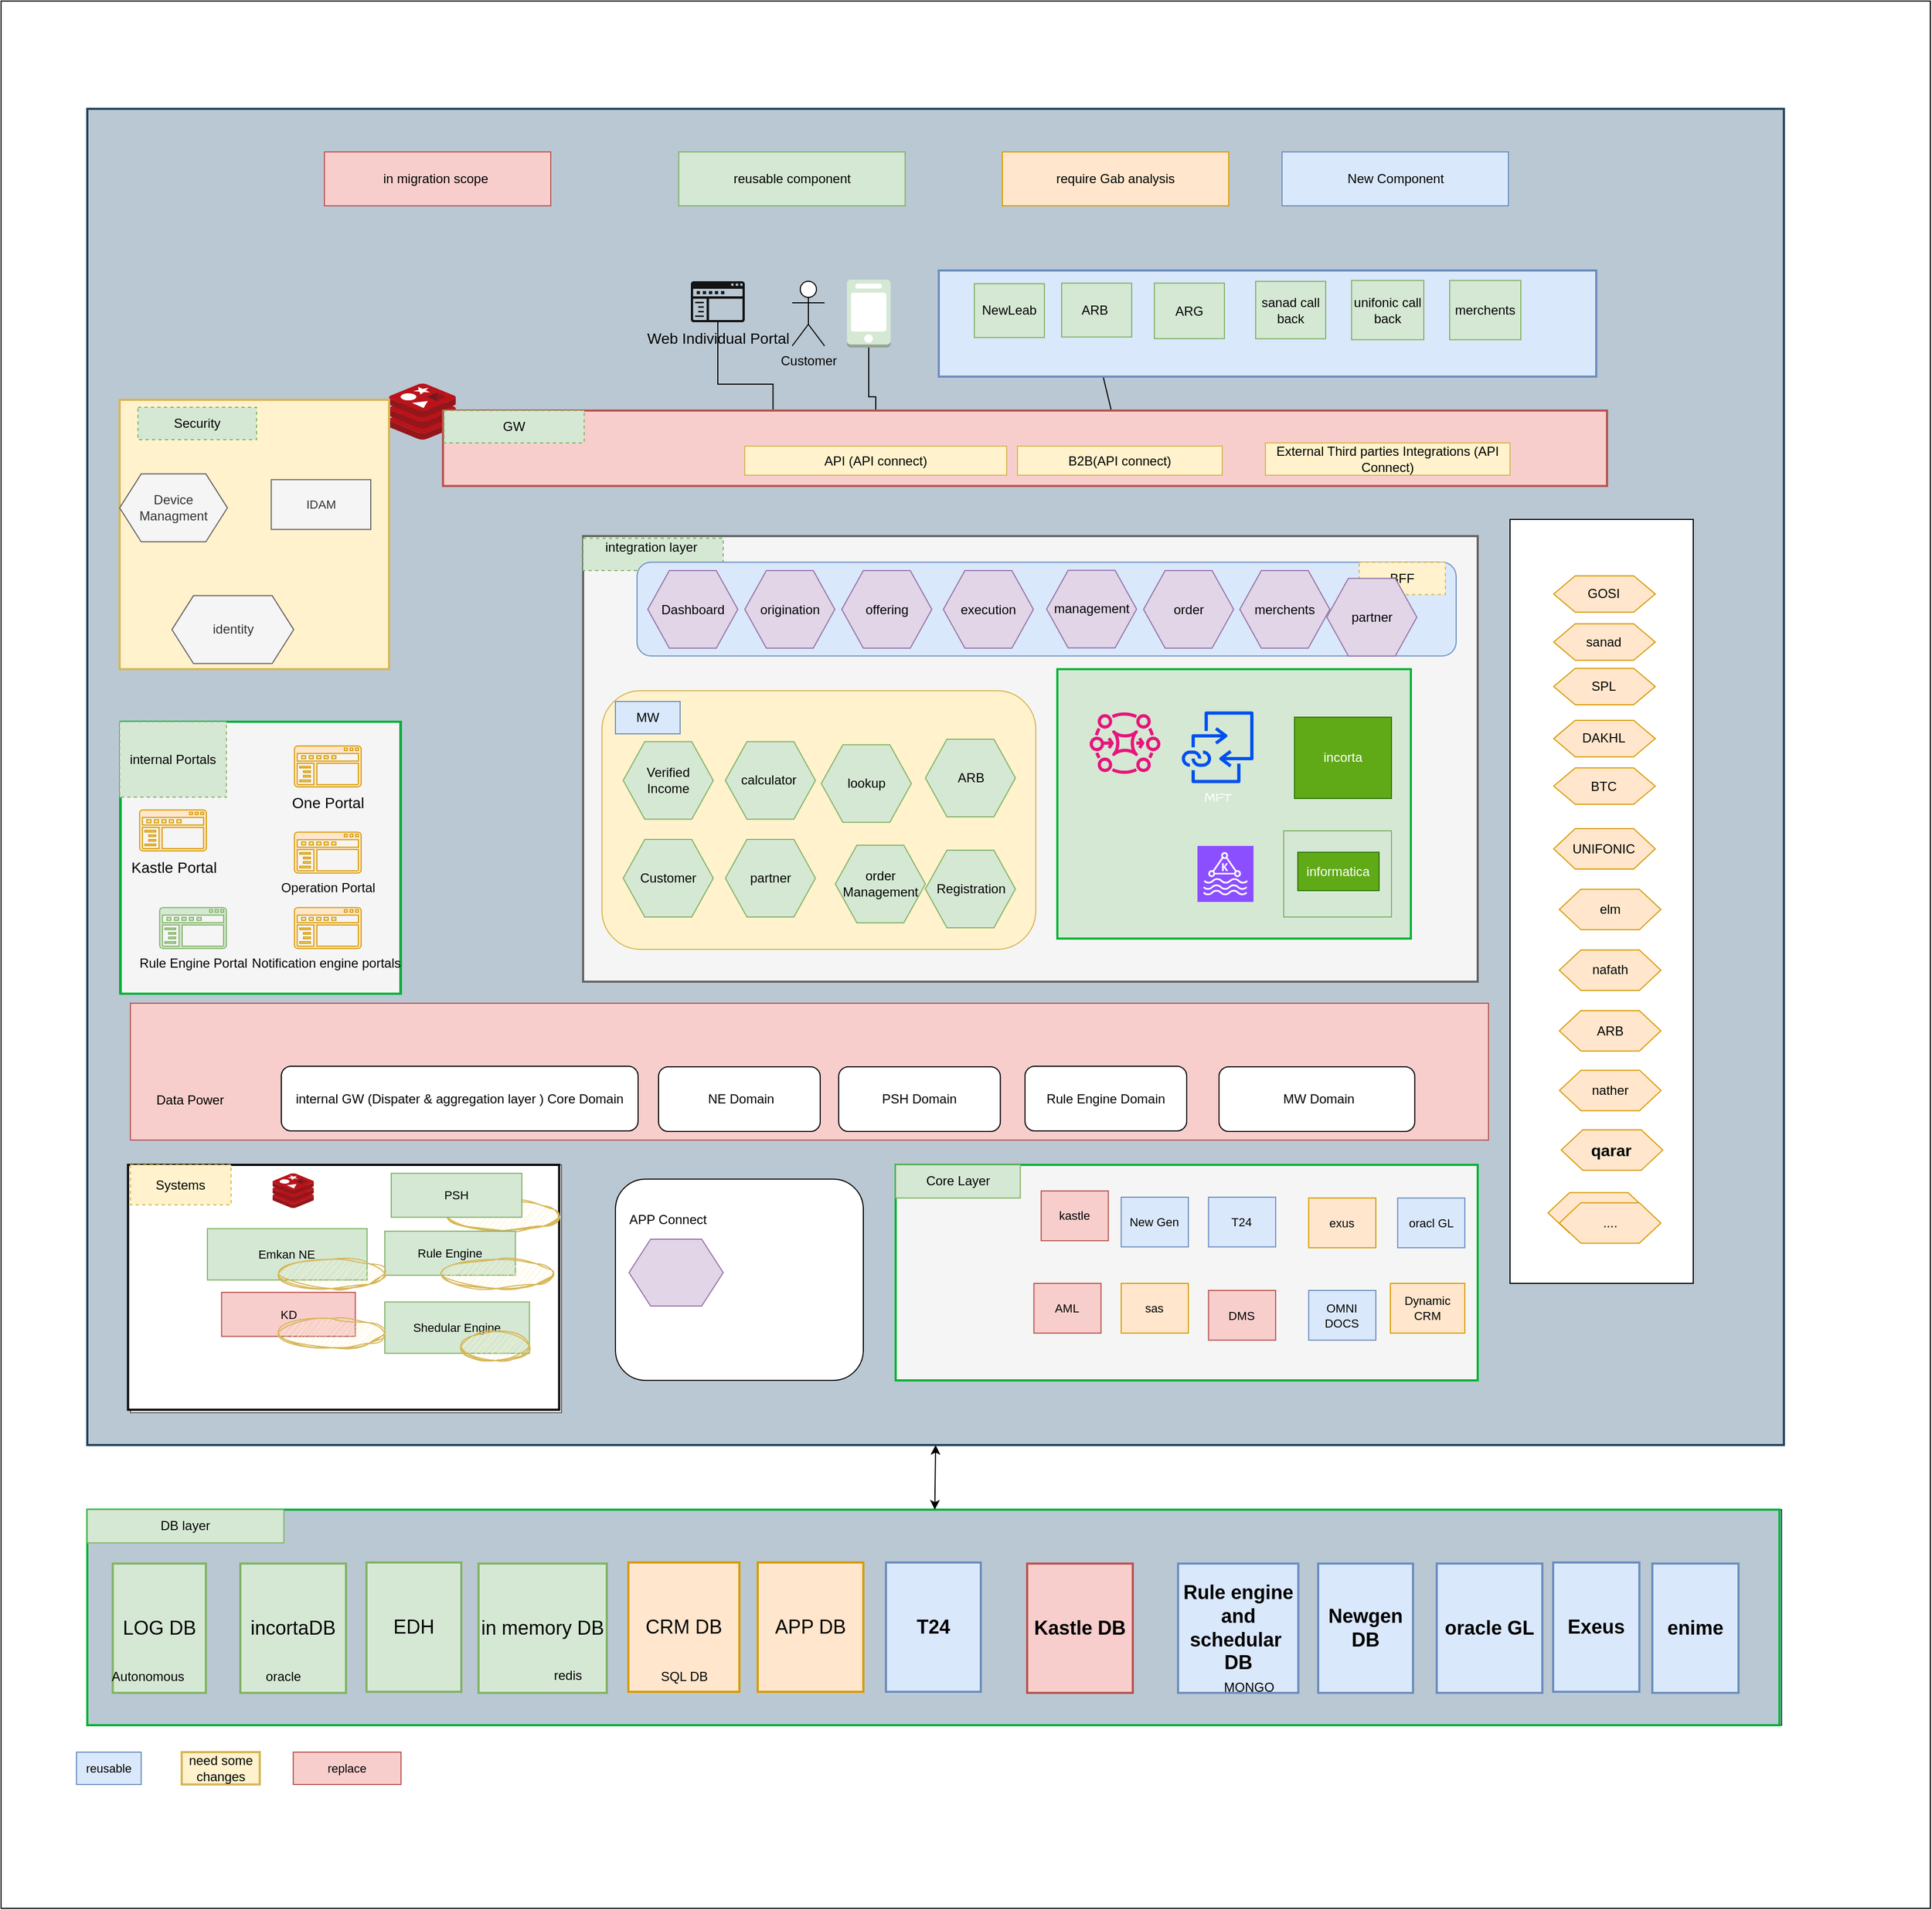 <mxfile version="24.6.5" type="github" pages="14">
  <diagram name="layers" id="N5KD9k04Xfpsm38TPEUA">
    <mxGraphModel dx="2716" dy="2143" grid="1" gridSize="10" guides="1" tooltips="1" connect="1" arrows="1" fold="1" page="1" pageScale="1" pageWidth="850" pageHeight="1100" math="0" shadow="0">
      <root>
        <mxCell id="0" />
        <mxCell id="1" parent="0" />
        <mxCell id="niZsyTA1rm31mC4Yu_km-9" value="" style="rounded=0;whiteSpace=wrap;html=1;" parent="1" vertex="1">
          <mxGeometry x="-240" y="-190" width="1790" height="1770" as="geometry" />
        </mxCell>
        <mxCell id="RNSPBf-0_7XIbO3rTL6a-37" value="" style="group;fillColor=#bac8d3;strokeColor=#23445d;" parent="1" vertex="1" connectable="0">
          <mxGeometry x="-160" y="1210" width="1572" height="200" as="geometry" />
        </mxCell>
        <mxCell id="RNSPBf-0_7XIbO3rTL6a-38" value="" style="group" parent="RNSPBf-0_7XIbO3rTL6a-37" vertex="1" connectable="0">
          <mxGeometry width="1570" height="200" as="geometry" />
        </mxCell>
        <mxCell id="RNSPBf-0_7XIbO3rTL6a-2" value="" style="rounded=0;whiteSpace=wrap;html=1;fillColor=none;strokeColor=#00B336;strokeWidth=2;" parent="RNSPBf-0_7XIbO3rTL6a-38" vertex="1">
          <mxGeometry width="1570" height="200" as="geometry" />
        </mxCell>
        <mxCell id="RNSPBf-0_7XIbO3rTL6a-8" value="&lt;span style=&quot;color: rgb(0 , 0 , 0) ; font-size: 12px ; text-align: right&quot;&gt;DB layer&lt;/span&gt;" style="text;html=1;strokeColor=#82b366;fillColor=#d5e8d4;align=center;verticalAlign=middle;whiteSpace=wrap;rounded=0;fontSize=11;" parent="RNSPBf-0_7XIbO3rTL6a-38" vertex="1">
          <mxGeometry x="5.563e-14" width="182.363" height="30.769" as="geometry" />
        </mxCell>
        <mxCell id="RNSPBf-0_7XIbO3rTL6a-32" value="&lt;font style=&quot;font-size: 18px;&quot;&gt;incortaDB&lt;/font&gt;" style="rounded=0;whiteSpace=wrap;html=1;fillColor=#d5e8d4;strokeColor=#82b366;strokeWidth=2;" parent="RNSPBf-0_7XIbO3rTL6a-38" vertex="1">
          <mxGeometry x="142" y="50" width="98" height="120" as="geometry" />
        </mxCell>
        <mxCell id="F4aI-GXKncllSYc0GGa7-1" value="oracle" style="text;html=1;strokeColor=none;fillColor=none;align=center;verticalAlign=middle;whiteSpace=wrap;rounded=0;" parent="RNSPBf-0_7XIbO3rTL6a-38" vertex="1">
          <mxGeometry x="152.0" y="140" width="60" height="30" as="geometry" />
        </mxCell>
        <mxCell id="RNSPBf-0_7XIbO3rTL6a-29" value="&lt;font style=&quot;font-size: 18px;&quot;&gt;EDH&lt;/font&gt;" style="rounded=0;whiteSpace=wrap;html=1;fillColor=#d5e8d4;strokeColor=#82b366;strokeWidth=2;" parent="RNSPBf-0_7XIbO3rTL6a-38" vertex="1">
          <mxGeometry x="259" y="49" width="88" height="120" as="geometry" />
        </mxCell>
        <mxCell id="F4aI-GXKncllSYc0GGa7-8" value="&lt;font style=&quot;font-size: 18px;&quot;&gt;in memory DB&lt;/font&gt;" style="rounded=0;whiteSpace=wrap;html=1;fillColor=#d5e8d4;strokeColor=#82b366;strokeWidth=2;" parent="RNSPBf-0_7XIbO3rTL6a-38" vertex="1">
          <mxGeometry x="363" y="50" width="119" height="120" as="geometry" />
        </mxCell>
        <mxCell id="F4aI-GXKncllSYc0GGa7-2" value="redis" style="text;html=1;strokeColor=none;fillColor=none;align=center;verticalAlign=middle;whiteSpace=wrap;rounded=0;" parent="RNSPBf-0_7XIbO3rTL6a-38" vertex="1">
          <mxGeometry x="415.5" y="139" width="60" height="30" as="geometry" />
        </mxCell>
        <mxCell id="RNSPBf-0_7XIbO3rTL6a-28" value="&lt;font style=&quot;font-size: 18px;&quot;&gt;CRM DB&lt;/font&gt;" style="rounded=0;whiteSpace=wrap;html=1;fillColor=#ffe6cc;strokeColor=#d79b00;strokeWidth=2;" parent="RNSPBf-0_7XIbO3rTL6a-38" vertex="1">
          <mxGeometry x="502" y="49" width="103" height="120" as="geometry" />
        </mxCell>
        <mxCell id="RNSPBf-0_7XIbO3rTL6a-27" value="&lt;font style=&quot;font-size: 18px;&quot;&gt;APP DB&lt;/font&gt;" style="rounded=0;whiteSpace=wrap;html=1;fillColor=#ffe6cc;strokeColor=#d79b00;strokeWidth=2;" parent="RNSPBf-0_7XIbO3rTL6a-38" vertex="1">
          <mxGeometry x="622" y="49" width="98" height="120" as="geometry" />
        </mxCell>
        <mxCell id="RNSPBf-0_7XIbO3rTL6a-25" value="&lt;b&gt;&lt;font style=&quot;font-size: 18px;&quot;&gt;Kastle DB&lt;/font&gt;&lt;/b&gt;" style="rounded=0;whiteSpace=wrap;html=1;fillColor=#f8cecc;strokeColor=#b85450;strokeWidth=2;" parent="RNSPBf-0_7XIbO3rTL6a-38" vertex="1">
          <mxGeometry x="872" y="50" width="98" height="120" as="geometry" />
        </mxCell>
        <mxCell id="leXXlJXI5hqj53ZmQGde-31" value="&lt;b&gt;&lt;font style=&quot;font-size: 18px;&quot;&gt;T24&lt;/font&gt;&lt;/b&gt;" style="rounded=0;whiteSpace=wrap;html=1;fillColor=#dae8fc;strokeColor=#6c8ebf;strokeWidth=2;" parent="RNSPBf-0_7XIbO3rTL6a-38" vertex="1">
          <mxGeometry x="741" y="49" width="88" height="120" as="geometry" />
        </mxCell>
        <mxCell id="F4aI-GXKncllSYc0GGa7-5" value="SQL DB" style="text;html=1;strokeColor=none;fillColor=none;align=center;verticalAlign=middle;whiteSpace=wrap;rounded=0;" parent="RNSPBf-0_7XIbO3rTL6a-38" vertex="1">
          <mxGeometry x="523.5" y="140" width="60" height="30" as="geometry" />
        </mxCell>
        <mxCell id="RNSPBf-0_7XIbO3rTL6a-34" value="&lt;b&gt;&lt;font style=&quot;font-size: 18px;&quot;&gt;Rule engine and schedular&amp;nbsp; DB&lt;/font&gt;&lt;/b&gt;" style="rounded=0;whiteSpace=wrap;html=1;fillColor=#dae8fc;strokeColor=#6c8ebf;strokeWidth=2;" parent="RNSPBf-0_7XIbO3rTL6a-38" vertex="1">
          <mxGeometry x="1012.0" y="50" width="111.59" height="120" as="geometry" />
        </mxCell>
        <mxCell id="F4aI-GXKncllSYc0GGa7-6" value="MONGO" style="text;html=1;strokeColor=none;fillColor=none;align=center;verticalAlign=middle;whiteSpace=wrap;rounded=0;" parent="RNSPBf-0_7XIbO3rTL6a-38" vertex="1">
          <mxGeometry x="1022.0" y="150" width="111.59" height="30" as="geometry" />
        </mxCell>
        <mxCell id="RNSPBf-0_7XIbO3rTL6a-35" value="&lt;b&gt;&lt;font style=&quot;font-size: 18px;&quot;&gt;oracle GL&lt;/font&gt;&lt;/b&gt;" style="rounded=0;whiteSpace=wrap;html=1;fillColor=#dae8fc;strokeColor=#6c8ebf;strokeWidth=2;" parent="RNSPBf-0_7XIbO3rTL6a-38" vertex="1">
          <mxGeometry x="1252" y="50" width="98" height="120" as="geometry" />
        </mxCell>
        <mxCell id="uJkL1hxSYpcPuy_Xcqhw-13" value="&lt;b&gt;&lt;font style=&quot;font-size: 18px;&quot;&gt;Newgen DB&lt;/font&gt;&lt;/b&gt;" style="rounded=0;whiteSpace=wrap;html=1;fillColor=#dae8fc;strokeColor=#6c8ebf;strokeWidth=2;" parent="RNSPBf-0_7XIbO3rTL6a-38" vertex="1">
          <mxGeometry x="1142" y="50" width="88" height="120" as="geometry" />
        </mxCell>
        <mxCell id="uJkL1hxSYpcPuy_Xcqhw-14" value="&lt;b&gt;&lt;font style=&quot;font-size: 18px;&quot;&gt;Exeus&lt;/font&gt;&lt;/b&gt;" style="rounded=0;whiteSpace=wrap;html=1;fillColor=#dae8fc;strokeColor=#6c8ebf;strokeWidth=2;" parent="RNSPBf-0_7XIbO3rTL6a-38" vertex="1">
          <mxGeometry x="1360" y="49" width="80" height="120" as="geometry" />
        </mxCell>
        <mxCell id="uJkL1hxSYpcPuy_Xcqhw-15" value="&lt;b&gt;&lt;font style=&quot;font-size: 18px;&quot;&gt;enime&lt;/font&gt;&lt;/b&gt;" style="rounded=0;whiteSpace=wrap;html=1;fillColor=#dae8fc;strokeColor=#6c8ebf;strokeWidth=2;" parent="RNSPBf-0_7XIbO3rTL6a-38" vertex="1">
          <mxGeometry x="1452" y="50" width="80" height="120" as="geometry" />
        </mxCell>
        <mxCell id="RNSPBf-0_7XIbO3rTL6a-33" value="&lt;font style=&quot;font-size: 18px;&quot;&gt;LOG DB&lt;/font&gt;" style="rounded=0;whiteSpace=wrap;html=1;fillColor=#d5e8d4;strokeColor=#82b366;strokeWidth=2;" parent="RNSPBf-0_7XIbO3rTL6a-37" vertex="1">
          <mxGeometry x="23.64" y="50" width="86.36" height="120" as="geometry" />
        </mxCell>
        <mxCell id="F4aI-GXKncllSYc0GGa7-4" value="Autonomous&amp;nbsp;" style="text;html=1;strokeColor=none;fillColor=none;align=center;verticalAlign=middle;whiteSpace=wrap;rounded=0;" parent="RNSPBf-0_7XIbO3rTL6a-37" vertex="1">
          <mxGeometry x="27.64" y="140" width="60" height="30" as="geometry" />
        </mxCell>
        <mxCell id="RNSPBf-0_7XIbO3rTL6a-36" value="" style="rounded=0;whiteSpace=wrap;html=1;fillColor=#bac8d3;strokeColor=#23445d;strokeWidth=2;" parent="1" vertex="1">
          <mxGeometry x="-160" y="-90" width="1574.12" height="1240" as="geometry" />
        </mxCell>
        <mxCell id="yV87Mdnk25BLQczlbL9A-294" value="" style="rounded=0;whiteSpace=wrap;html=1;fillColor=none;strokeColor=#00B336;strokeWidth=2;" parent="1" vertex="1">
          <mxGeometry x="310" y="440" width="790" height="280" as="geometry" />
        </mxCell>
        <mxCell id="yV87Mdnk25BLQczlbL9A-1" value="" style="rounded=0;whiteSpace=wrap;html=1;fillColor=#f5f5f5;strokeColor=#666666;strokeWidth=2;fontColor=#333333;" parent="1" vertex="1">
          <mxGeometry x="300" y="306.5" width="830" height="413.5" as="geometry" />
        </mxCell>
        <mxCell id="yV87Mdnk25BLQczlbL9A-6" value="Customer&lt;div&gt;&lt;br/&gt;&lt;/div&gt;" style="shape=umlActor;verticalLabelPosition=bottom;verticalAlign=top;html=1;outlineConnect=0;" parent="1" vertex="1">
          <mxGeometry x="494" y="70" width="30" height="60" as="geometry" />
        </mxCell>
        <mxCell id="yV87Mdnk25BLQczlbL9A-7" style="edgeStyle=orthogonalEdgeStyle;rounded=0;orthogonalLoop=1;jettySize=auto;html=1;exitX=0.5;exitY=1;exitDx=0;exitDy=0;exitPerimeter=0;entryX=0.5;entryY=0;entryDx=0;entryDy=0;" parent="1" source="yV87Mdnk25BLQczlbL9A-8" target="yV87Mdnk25BLQczlbL9A-5" edge="1">
          <mxGeometry relative="1" as="geometry" />
        </mxCell>
        <mxCell id="yV87Mdnk25BLQczlbL9A-8" value="" style="outlineConnect=0;dashed=0;verticalLabelPosition=bottom;verticalAlign=top;align=center;html=1;shape=mxgraph.aws3.mobile_client;fillColor=#d5e8d4;strokeColor=#82b366;" parent="1" vertex="1">
          <mxGeometry x="544.75" y="68.5" width="40.5" height="63" as="geometry" />
        </mxCell>
        <mxCell id="yV87Mdnk25BLQczlbL9A-32" style="edgeStyle=orthogonalEdgeStyle;rounded=0;orthogonalLoop=1;jettySize=auto;html=1;startArrow=classicThin;startFill=1;endArrow=none;endFill=0;exitX=0.108;exitY=-0.075;exitDx=0;exitDy=0;exitPerimeter=0;" parent="1" source="yV87Mdnk25BLQczlbL9A-5" target="yV87Mdnk25BLQczlbL9A-33" edge="1">
          <mxGeometry relative="1" as="geometry" />
        </mxCell>
        <mxCell id="yV87Mdnk25BLQczlbL9A-33" value="Web Individual Portal&lt;div&gt;&lt;br/&gt;&lt;/div&gt;" style="sketch=0;pointerEvents=1;shadow=0;dashed=0;html=1;strokeColor=none;labelPosition=center;verticalLabelPosition=bottom;verticalAlign=top;align=center;fillColor=#141414;shape=mxgraph.mscae.intune.company_portal;fontSize=14;" parent="1" vertex="1">
          <mxGeometry x="400" y="70" width="50" height="38" as="geometry" />
        </mxCell>
        <mxCell id="yV87Mdnk25BLQczlbL9A-52" style="rounded=0;orthogonalLoop=1;jettySize=auto;html=1;startArrow=classic;startFill=1;endArrow=none;endFill=0;entryX=0.25;entryY=1;entryDx=0;entryDy=0;exitX=0.5;exitY=0;exitDx=0;exitDy=0;" parent="1" source="yV87Mdnk25BLQczlbL9A-63" target="yV87Mdnk25BLQczlbL9A-98" edge="1">
          <mxGeometry relative="1" as="geometry">
            <mxPoint x="755" y="220" as="sourcePoint" />
            <mxPoint x="760" y="150" as="targetPoint" />
          </mxGeometry>
        </mxCell>
        <mxCell id="yV87Mdnk25BLQczlbL9A-83" value="" style="group;fillColor=#f5f5f5;fontColor=#333333;strokeColor=#666666;" parent="1" vertex="1" connectable="0">
          <mxGeometry x="590" y="890" width="540" height="200" as="geometry" />
        </mxCell>
        <mxCell id="yV87Mdnk25BLQczlbL9A-3" value="" style="rounded=0;whiteSpace=wrap;html=1;fillColor=none;strokeColor=#00B336;strokeWidth=2;" parent="yV87Mdnk25BLQczlbL9A-83" vertex="1">
          <mxGeometry width="540" height="200" as="geometry" />
        </mxCell>
        <mxCell id="yV87Mdnk25BLQczlbL9A-25" value="kastle" style="rounded=0;whiteSpace=wrap;html=1;fontSize=11;fillColor=#f8cecc;strokeColor=#b85450;" parent="yV87Mdnk25BLQczlbL9A-83" vertex="1">
          <mxGeometry x="134.999" y="24.235" width="62.308" height="46.154" as="geometry" />
        </mxCell>
        <mxCell id="yV87Mdnk25BLQczlbL9A-26" value="DMS" style="rounded=0;whiteSpace=wrap;html=1;fontSize=11;fillColor=#f8cecc;strokeColor=#b85450;" parent="yV87Mdnk25BLQczlbL9A-83" vertex="1">
          <mxGeometry x="290.245" y="116.535" width="62.308" height="46.154" as="geometry" />
        </mxCell>
        <mxCell id="yV87Mdnk25BLQczlbL9A-69" value="New Gen" style="rounded=0;whiteSpace=wrap;html=1;fontSize=11;fillColor=#dae8fc;strokeColor=#6c8ebf;" parent="yV87Mdnk25BLQczlbL9A-83" vertex="1">
          <mxGeometry x="209.249" y="30.005" width="62.308" height="46.154" as="geometry" />
        </mxCell>
        <mxCell id="yV87Mdnk25BLQczlbL9A-70" value="T24" style="rounded=0;whiteSpace=wrap;html=1;fontSize=11;fillColor=#dae8fc;strokeColor=#6c8ebf;" parent="yV87Mdnk25BLQczlbL9A-83" vertex="1">
          <mxGeometry x="290.248" y="30.005" width="62.308" height="46.154" as="geometry" />
        </mxCell>
        <mxCell id="yV87Mdnk25BLQczlbL9A-71" value="exus" style="rounded=0;whiteSpace=wrap;html=1;fontSize=11;fillColor=#ffe6cc;strokeColor=#d79b00;" parent="yV87Mdnk25BLQczlbL9A-83" vertex="1">
          <mxGeometry x="383.192" y="30.765" width="62.308" height="46.154" as="geometry" />
        </mxCell>
        <mxCell id="yV87Mdnk25BLQczlbL9A-27" value="&lt;span style=&quot;color: rgb(0 , 0 , 0) ; font-size: 12px ; text-align: right&quot;&gt;Core Layer&lt;br&gt;&lt;/span&gt;" style="text;html=1;strokeColor=#82b366;fillColor=#d5e8d4;align=center;verticalAlign=middle;whiteSpace=wrap;rounded=0;fontSize=11;" parent="yV87Mdnk25BLQczlbL9A-83" vertex="1">
          <mxGeometry width="115.651" height="30.769" as="geometry" />
        </mxCell>
        <mxCell id="yV87Mdnk25BLQczlbL9A-205" value="oracl GL" style="rounded=0;whiteSpace=wrap;html=1;fontSize=11;fillColor=#dae8fc;strokeColor=#6c8ebf;" parent="yV87Mdnk25BLQczlbL9A-83" vertex="1">
          <mxGeometry x="465.752" y="30.769" width="62.308" height="46.154" as="geometry" />
        </mxCell>
        <mxCell id="yV87Mdnk25BLQczlbL9A-206" value="Dynamic CRM" style="rounded=0;whiteSpace=wrap;html=1;fontSize=11;fillColor=#ffe6cc;strokeColor=#d79b00;" parent="yV87Mdnk25BLQczlbL9A-83" vertex="1">
          <mxGeometry x="459" y="110" width="69.059" height="46.15" as="geometry" />
        </mxCell>
        <mxCell id="yV87Mdnk25BLQczlbL9A-207" value="OMNI DOCS" style="rounded=0;whiteSpace=wrap;html=1;fontSize=11;fillColor=#dae8fc;strokeColor=#6c8ebf;" parent="yV87Mdnk25BLQczlbL9A-83" vertex="1">
          <mxGeometry x="383.19" y="116.539" width="62.308" height="46.154" as="geometry" />
        </mxCell>
        <mxCell id="yV87Mdnk25BLQczlbL9A-322" value="sas" style="rounded=0;whiteSpace=wrap;html=1;fontSize=11;fillColor=#ffe6cc;strokeColor=#d79b00;" parent="yV87Mdnk25BLQczlbL9A-83" vertex="1">
          <mxGeometry x="209.249" y="110.005" width="62.308" height="46.154" as="geometry" />
        </mxCell>
        <mxCell id="yV87Mdnk25BLQczlbL9A-323" value="AML" style="rounded=0;whiteSpace=wrap;html=1;fontSize=11;fillColor=#f8cecc;strokeColor=#b85450;" parent="yV87Mdnk25BLQczlbL9A-83" vertex="1">
          <mxGeometry x="128.249" y="110.005" width="62.308" height="46.154" as="geometry" />
        </mxCell>
        <mxCell id="yV87Mdnk25BLQczlbL9A-100" value="" style="rounded=0;whiteSpace=wrap;html=1;fillColor=#f8cecc;strokeColor=#b85450;rotation=0;" parent="1" vertex="1">
          <mxGeometry x="-120" y="740" width="1260" height="127" as="geometry" />
        </mxCell>
        <mxCell id="yV87Mdnk25BLQczlbL9A-110" value="integration layer&amp;nbsp;&lt;div&gt;&lt;br/&gt;&lt;/div&gt;" style="text;html=1;strokeColor=#82b366;fillColor=#d5e8d4;align=center;verticalAlign=middle;whiteSpace=wrap;rounded=0;shadow=0;dashed=1;fontSize=12;" parent="1" vertex="1">
          <mxGeometry x="300" y="308.5" width="130" height="30" as="geometry" />
        </mxCell>
        <mxCell id="yV87Mdnk25BLQczlbL9A-234" style="rounded=0;hachureGap=4;orthogonalLoop=1;jettySize=auto;html=1;fontFamily=Architects Daughter;fontSource=https%3A%2F%2Ffonts.googleapis.com%2Fcss%3Ffamily%3DArchitects%2BDaughter;entryX=0.5;entryY=1;entryDx=0;entryDy=0;" parent="1" source="yV87Mdnk25BLQczlbL9A-232" edge="1">
          <mxGeometry relative="1" as="geometry">
            <mxPoint x="41.153" y="306.158" as="targetPoint" />
          </mxGeometry>
        </mxCell>
        <mxCell id="yV87Mdnk25BLQczlbL9A-257" value="" style="image;sketch=0;aspect=fixed;html=1;points=[];align=center;fontSize=12;image=img/lib/mscae/Cache_Redis_Product.svg;hachureGap=4;jiggle=2;curveFitting=1;fontFamily=Architects Daughter;fontSource=https%3A%2F%2Ffonts.googleapis.com%2Fcss%3Ffamily%3DArchitects%2BDaughter;" parent="1" vertex="1">
          <mxGeometry x="120.0" y="164.996" width="61.9" height="52" as="geometry" />
        </mxCell>
        <mxCell id="yV87Mdnk25BLQczlbL9A-265" value="" style="group;fillColor=#ffe6cc;strokeColor=#d79b00;" parent="1" vertex="1" connectable="0">
          <mxGeometry x="1160" y="291" width="170" height="709" as="geometry" />
        </mxCell>
        <mxCell id="yV87Mdnk25BLQczlbL9A-15" value="" style="rounded=0;whiteSpace=wrap;html=1;" parent="yV87Mdnk25BLQczlbL9A-265" vertex="1">
          <mxGeometry width="170" height="709" as="geometry" />
        </mxCell>
        <mxCell id="yV87Mdnk25BLQczlbL9A-264" value="" style="group;" parent="yV87Mdnk25BLQczlbL9A-265" vertex="1" connectable="0">
          <mxGeometry x="35.238" y="35.45" width="110" height="636.282" as="geometry" />
        </mxCell>
        <mxCell id="yV87Mdnk25BLQczlbL9A-43" value="GOSI" style="shape=hexagon;perimeter=hexagonPerimeter2;whiteSpace=wrap;html=1;fixedSize=1;fillColor=#ffe6cc;strokeColor=#d79b00;" parent="yV87Mdnk25BLQczlbL9A-264" vertex="1">
          <mxGeometry x="5.238" y="16.892" width="94.286" height="33.785" as="geometry" />
        </mxCell>
        <mxCell id="yV87Mdnk25BLQczlbL9A-49" value="BTC" style="shape=hexagon;perimeter=hexagonPerimeter2;whiteSpace=wrap;html=1;fixedSize=1;fillColor=#ffe6cc;strokeColor=#d79b00;" parent="yV87Mdnk25BLQczlbL9A-264" vertex="1">
          <mxGeometry x="5.238" y="195.202" width="94.286" height="33.785" as="geometry" />
        </mxCell>
        <mxCell id="yV87Mdnk25BLQczlbL9A-50" value="sanad" style="shape=hexagon;perimeter=hexagonPerimeter2;whiteSpace=wrap;html=1;fixedSize=1;fillColor=#ffe6cc;strokeColor=#d79b00;" parent="yV87Mdnk25BLQczlbL9A-264" vertex="1">
          <mxGeometry x="5.238" y="61.47" width="94.286" height="33.785" as="geometry" />
        </mxCell>
        <mxCell id="yV87Mdnk25BLQczlbL9A-51" value="DAKHL" style="shape=hexagon;perimeter=hexagonPerimeter2;whiteSpace=wrap;html=1;fixedSize=1;fillColor=#ffe6cc;strokeColor=#d79b00;" parent="yV87Mdnk25BLQczlbL9A-264" vertex="1">
          <mxGeometry x="5.238" y="151.094" width="94.286" height="33.785" as="geometry" />
        </mxCell>
        <mxCell id="yV87Mdnk25BLQczlbL9A-55" value="UNIFONIC" style="shape=hexagon;perimeter=hexagonPerimeter2;whiteSpace=wrap;html=1;fixedSize=1;fillColor=#ffe6cc;strokeColor=#d79b00;" parent="yV87Mdnk25BLQczlbL9A-264" vertex="1">
          <mxGeometry x="5.238" y="251.51" width="94.286" height="37.539" as="geometry" />
        </mxCell>
        <mxCell id="yV87Mdnk25BLQczlbL9A-60" value="SPL" style="shape=hexagon;perimeter=hexagonPerimeter2;whiteSpace=wrap;html=1;fixedSize=1;fillColor=#ffe6cc;strokeColor=#d79b00;" parent="yV87Mdnk25BLQczlbL9A-264" vertex="1">
          <mxGeometry x="5.238" y="102.762" width="94.286" height="33.785" as="geometry" />
        </mxCell>
        <mxCell id="yV87Mdnk25BLQczlbL9A-191" value="ARB" style="shape=hexagon;perimeter=hexagonPerimeter2;whiteSpace=wrap;html=1;fixedSize=1;fillColor=#ffe6cc;strokeColor=#d79b00;" parent="yV87Mdnk25BLQczlbL9A-264" vertex="1">
          <mxGeometry x="10.476" y="420.434" width="94.286" height="37.539" as="geometry" />
        </mxCell>
        <mxCell id="yV87Mdnk25BLQczlbL9A-190" value="nafath" style="shape=hexagon;perimeter=hexagonPerimeter2;whiteSpace=wrap;html=1;fixedSize=1;fillColor=#ffe6cc;strokeColor=#d79b00;" parent="yV87Mdnk25BLQczlbL9A-264" vertex="1">
          <mxGeometry x="10.476" y="364.126" width="94.286" height="37.539" as="geometry" />
        </mxCell>
        <mxCell id="yV87Mdnk25BLQczlbL9A-189" value="elm" style="shape=hexagon;perimeter=hexagonPerimeter2;whiteSpace=wrap;html=1;fixedSize=1;fillColor=#ffe6cc;strokeColor=#d79b00;" parent="yV87Mdnk25BLQczlbL9A-264" vertex="1">
          <mxGeometry x="10.476" y="307.818" width="94.286" height="37.539" as="geometry" />
        </mxCell>
        <mxCell id="yV87Mdnk25BLQczlbL9A-188" value="nather" style="shape=hexagon;perimeter=hexagonPerimeter2;whiteSpace=wrap;html=1;fixedSize=1;fillColor=#ffe6cc;strokeColor=#d79b00;" parent="yV87Mdnk25BLQczlbL9A-264" vertex="1">
          <mxGeometry x="10.619" y="475.742" width="94.286" height="37.539" as="geometry" />
        </mxCell>
        <mxCell id="yV87Mdnk25BLQczlbL9A-192" value="&lt;b&gt;&lt;font style=&quot;font-size: 15px;&quot;&gt;qarar&lt;/font&gt;&lt;/b&gt;" style="shape=hexagon;perimeter=hexagonPerimeter2;whiteSpace=wrap;html=1;fixedSize=1;fillColor=#ffe6cc;strokeColor=#d79b00;" parent="yV87Mdnk25BLQczlbL9A-264" vertex="1">
          <mxGeometry x="12.238" y="531.05" width="94.286" height="37.539" as="geometry" />
        </mxCell>
        <mxCell id="yV87Mdnk25BLQczlbL9A-193" value="nather" style="shape=hexagon;perimeter=hexagonPerimeter2;whiteSpace=wrap;html=1;fixedSize=1;fillColor=#ffe6cc;strokeColor=#d79b00;" parent="yV87Mdnk25BLQczlbL9A-264" vertex="1">
          <mxGeometry y="589.359" width="94.286" height="37.539" as="geometry" />
        </mxCell>
        <mxCell id="yV87Mdnk25BLQczlbL9A-194" value="...." style="shape=hexagon;perimeter=hexagonPerimeter2;whiteSpace=wrap;html=1;fixedSize=1;fillColor=#ffe6cc;strokeColor=#d79b00;" parent="yV87Mdnk25BLQczlbL9A-264" vertex="1">
          <mxGeometry x="10.476" y="598.743" width="94.286" height="37.539" as="geometry" />
        </mxCell>
        <mxCell id="yV87Mdnk25BLQczlbL9A-233" value="" style="shape=cylinder3;whiteSpace=wrap;html=1;boundedLbl=1;backgroundOutline=1;size=15;sketch=1;hachureGap=4;jiggle=2;curveFitting=1;fontFamily=Architects Daughter;fontSource=https%3A%2F%2Ffonts.googleapis.com%2Fcss%3Ffamily%3DArchitects%2BDaughter;fillColor=#fff2cc;strokeColor=#d6b656;container=0;" parent="1" vertex="1">
          <mxGeometry x="48.5" y="291" width="60" height="39.75" as="geometry" />
        </mxCell>
        <mxCell id="RNSPBf-0_7XIbO3rTL6a-23" value="" style="group;fillColor=#d5e8d4;strokeColor=#82b366;container=0;" parent="1" vertex="1" connectable="0">
          <mxGeometry x="740" y="430" width="328" height="250" as="geometry" />
        </mxCell>
        <mxCell id="RNSPBf-0_7XIbO3rTL6a-39" value="" style="endArrow=classic;startArrow=classic;html=1;rounded=0;entryX=0.5;entryY=1;entryDx=0;entryDy=0;" parent="1" source="RNSPBf-0_7XIbO3rTL6a-2" target="RNSPBf-0_7XIbO3rTL6a-36" edge="1">
          <mxGeometry width="50" height="50" relative="1" as="geometry">
            <mxPoint x="390" y="760" as="sourcePoint" />
            <mxPoint x="440" y="710" as="targetPoint" />
          </mxGeometry>
        </mxCell>
        <mxCell id="niZsyTA1rm31mC4Yu_km-6" value="" style="group" parent="1" vertex="1" connectable="0">
          <mxGeometry x="630" y="60" width="610" height="98.5" as="geometry" />
        </mxCell>
        <mxCell id="sm0U8qj097DIZHuElX4E-1" value="" style="group" parent="niZsyTA1rm31mC4Yu_km-6" vertex="1" connectable="0">
          <mxGeometry width="610" height="98.5" as="geometry" />
        </mxCell>
        <mxCell id="yV87Mdnk25BLQczlbL9A-98" value="" style="rounded=0;whiteSpace=wrap;html=1;fillColor=#dae8fc;strokeColor=#6c8ebf;strokeWidth=2;container=0;" parent="sm0U8qj097DIZHuElX4E-1" vertex="1">
          <mxGeometry width="610" height="98.5" as="geometry" />
        </mxCell>
        <mxCell id="yV87Mdnk25BLQczlbL9A-53" value="ARB&amp;nbsp;" style="rounded=0;whiteSpace=wrap;html=1;fillColor=#d5e8d4;strokeColor=#82b366;" parent="sm0U8qj097DIZHuElX4E-1" vertex="1">
          <mxGeometry x="114" y="11.75" width="65" height="50" as="geometry" />
        </mxCell>
        <mxCell id="yV87Mdnk25BLQczlbL9A-95" value="ARG" style="rounded=0;whiteSpace=wrap;html=1;fillColor=#d5e8d4;strokeColor=#82b366;" parent="sm0U8qj097DIZHuElX4E-1" vertex="1">
          <mxGeometry x="200" y="11.75" width="65" height="51.5" as="geometry" />
        </mxCell>
        <mxCell id="yV87Mdnk25BLQczlbL9A-96" value="sanad call back" style="rounded=0;whiteSpace=wrap;html=1;fillColor=#d5e8d4;strokeColor=#82b366;" parent="sm0U8qj097DIZHuElX4E-1" vertex="1">
          <mxGeometry x="294" y="10.12" width="65" height="53.25" as="geometry" />
        </mxCell>
        <mxCell id="yV87Mdnk25BLQczlbL9A-103" value="NewLeab" style="rounded=0;whiteSpace=wrap;html=1;fillColor=#d5e8d4;strokeColor=#82b366;" parent="sm0U8qj097DIZHuElX4E-1" vertex="1">
          <mxGeometry x="33" y="12.25" width="65" height="50" as="geometry" />
        </mxCell>
        <mxCell id="yV87Mdnk25BLQczlbL9A-107" value="merchents" style="rounded=0;whiteSpace=wrap;html=1;fillColor=#d5e8d4;strokeColor=#82b366;" parent="sm0U8qj097DIZHuElX4E-1" vertex="1">
          <mxGeometry x="474" y="9.25" width="66" height="55" as="geometry" />
        </mxCell>
        <mxCell id="yV87Mdnk25BLQczlbL9A-108" value="unifonic call back" style="rounded=0;whiteSpace=wrap;html=1;fillColor=#d5e8d4;strokeColor=#82b366;" parent="sm0U8qj097DIZHuElX4E-1" vertex="1">
          <mxGeometry x="383" y="9.25" width="67" height="55" as="geometry" />
        </mxCell>
        <mxCell id="RNSPBf-0_7XIbO3rTL6a-41" value="need some changes" style="rounded=0;whiteSpace=wrap;html=1;fillColor=#fff2cc;strokeColor=#d6b656;strokeWidth=2;" parent="1" vertex="1">
          <mxGeometry x="-72.41" y="1435" width="72.41" height="30" as="geometry" />
        </mxCell>
        <mxCell id="niZsyTA1rm31mC4Yu_km-10" value="" style="group" parent="1" vertex="1" connectable="0">
          <mxGeometry x="-170.0" y="1310" width="210" height="40" as="geometry" />
        </mxCell>
        <mxCell id="RNSPBf-0_7XIbO3rTL6a-55" value="reusable" style="rounded=0;whiteSpace=wrap;html=1;fontSize=11;fillColor=#dae8fc;strokeColor=#6c8ebf;" parent="niZsyTA1rm31mC4Yu_km-10" vertex="1">
          <mxGeometry y="125" width="60" height="30" as="geometry" />
        </mxCell>
        <mxCell id="niZsyTA1rm31mC4Yu_km-16" value="" style="group" parent="1" vertex="1" connectable="0">
          <mxGeometry x="31.08" y="1310" width="227.92" height="30" as="geometry" />
        </mxCell>
        <mxCell id="RNSPBf-0_7XIbO3rTL6a-56" value="replace" style="rounded=0;whiteSpace=wrap;html=1;fontSize=11;fillColor=#f8cecc;strokeColor=#b85450;container=0;" parent="niZsyTA1rm31mC4Yu_km-16" vertex="1">
          <mxGeometry y="125" width="100" height="30" as="geometry" />
        </mxCell>
        <mxCell id="mo0QK8ZWR98fbqNFA2wZ-2" value="" style="rounded=1;whiteSpace=wrap;html=1;fillColor=#fff2cc;strokeColor=#d6b656;" parent="1" vertex="1">
          <mxGeometry x="317.5" y="450" width="402.5" height="240" as="geometry" />
        </mxCell>
        <mxCell id="leXXlJXI5hqj53ZmQGde-7" value="order Management" style="shape=hexagon;perimeter=hexagonPerimeter2;whiteSpace=wrap;html=1;fixedSize=1;fillColor=#d5e8d4;strokeColor=#82b366;" parent="1" vertex="1">
          <mxGeometry x="534" y="593.37" width="83.56" height="72" as="geometry" />
        </mxCell>
        <mxCell id="leXXlJXI5hqj53ZmQGde-8" value="calculator&amp;nbsp;" style="shape=hexagon;perimeter=hexagonPerimeter2;whiteSpace=wrap;html=1;fixedSize=1;fillColor=#d5e8d4;strokeColor=#82b366;" parent="1" vertex="1">
          <mxGeometry x="432" y="497.25" width="83.56" height="72" as="geometry" />
        </mxCell>
        <mxCell id="leXXlJXI5hqj53ZmQGde-9" value="partner" style="shape=hexagon;perimeter=hexagonPerimeter2;whiteSpace=wrap;html=1;fixedSize=1;fillColor=#d5e8d4;strokeColor=#82b366;" parent="1" vertex="1">
          <mxGeometry x="432" y="588" width="83.56" height="72" as="geometry" />
        </mxCell>
        <mxCell id="leXXlJXI5hqj53ZmQGde-11" value="lookup" style="shape=hexagon;perimeter=hexagonPerimeter2;whiteSpace=wrap;html=1;fixedSize=1;fillColor=#d5e8d4;strokeColor=#82b366;" parent="1" vertex="1">
          <mxGeometry x="521" y="500.12" width="83.56" height="72" as="geometry" />
        </mxCell>
        <mxCell id="leXXlJXI5hqj53ZmQGde-12" value="Verified Income" style="shape=hexagon;perimeter=hexagonPerimeter2;whiteSpace=wrap;html=1;fixedSize=1;fillColor=#d5e8d4;strokeColor=#82b366;" parent="1" vertex="1">
          <mxGeometry x="337.22" y="497.25" width="83.56" height="72" as="geometry" />
        </mxCell>
        <mxCell id="leXXlJXI5hqj53ZmQGde-13" value="Customer" style="shape=hexagon;perimeter=hexagonPerimeter2;whiteSpace=wrap;html=1;fixedSize=1;fillColor=#d5e8d4;strokeColor=#82b366;" parent="1" vertex="1">
          <mxGeometry x="337.22" y="588" width="83.56" height="72" as="geometry" />
        </mxCell>
        <mxCell id="leXXlJXI5hqj53ZmQGde-21" value="ARB" style="shape=hexagon;perimeter=hexagonPerimeter2;whiteSpace=wrap;html=1;fixedSize=1;fillColor=#d5e8d4;strokeColor=#82b366;" parent="1" vertex="1">
          <mxGeometry x="617.56" y="495" width="83.56" height="72" as="geometry" />
        </mxCell>
        <mxCell id="leXXlJXI5hqj53ZmQGde-22" value="Registration" style="shape=hexagon;perimeter=hexagonPerimeter2;whiteSpace=wrap;html=1;fixedSize=1;fillColor=#d5e8d4;strokeColor=#82b366;" parent="1" vertex="1">
          <mxGeometry x="617.56" y="598" width="83.56" height="72" as="geometry" />
        </mxCell>
        <mxCell id="uJkL1hxSYpcPuy_Xcqhw-4" value="" style="shape=cylinder3;whiteSpace=wrap;html=1;boundedLbl=1;backgroundOutline=1;size=15;sketch=1;hachureGap=4;jiggle=2;curveFitting=1;fontFamily=Architects Daughter;fontSource=https%3A%2F%2Ffonts.googleapis.com%2Fcss%3Ffamily%3DArchitects%2BDaughter;fillColor=#fff2cc;strokeColor=#d6b656;container=0;" parent="1" vertex="1">
          <mxGeometry x="-88" y="293.32" width="60" height="39.75" as="geometry" />
        </mxCell>
        <mxCell id="uJkL1hxSYpcPuy_Xcqhw-7" value="MW" style="text;html=1;align=center;verticalAlign=middle;whiteSpace=wrap;rounded=0;fillColor=#dae8fc;strokeColor=#6c8ebf;" parent="1" vertex="1">
          <mxGeometry x="330" y="460" width="60" height="30" as="geometry" />
        </mxCell>
        <mxCell id="t6hGlN7s6E0HcrJCEG_D-1" value="" style="group" parent="1" vertex="1" connectable="0">
          <mxGeometry x="350" y="330.75" width="760" height="87" as="geometry" />
        </mxCell>
        <mxCell id="leXXlJXI5hqj53ZmQGde-19" value="" style="rounded=1;whiteSpace=wrap;html=1;fillColor=#dae8fc;strokeColor=#6c8ebf;" parent="t6hGlN7s6E0HcrJCEG_D-1" vertex="1">
          <mxGeometry width="760" height="87" as="geometry" />
        </mxCell>
        <mxCell id="leXXlJXI5hqj53ZmQGde-23" value="&lt;div&gt;BFF&lt;/div&gt;" style="text;html=1;strokeColor=#d6b656;fillColor=#fff2cc;align=center;verticalAlign=middle;whiteSpace=wrap;rounded=0;shadow=0;dashed=1;fontSize=12;" parent="t6hGlN7s6E0HcrJCEG_D-1" vertex="1">
          <mxGeometry x="670" width="80" height="30" as="geometry" />
        </mxCell>
        <mxCell id="leXXlJXI5hqj53ZmQGde-26" value="origination" style="shape=hexagon;perimeter=hexagonPerimeter2;whiteSpace=wrap;html=1;fixedSize=1;fillColor=#e1d5e7;strokeColor=#9673a6;" parent="t6hGlN7s6E0HcrJCEG_D-1" vertex="1">
          <mxGeometry x="100.0" y="7.75" width="83.56" height="72" as="geometry" />
        </mxCell>
        <mxCell id="leXXlJXI5hqj53ZmQGde-27" value="execution" style="shape=hexagon;perimeter=hexagonPerimeter2;whiteSpace=wrap;html=1;fixedSize=1;fillColor=#e1d5e7;strokeColor=#9673a6;" parent="t6hGlN7s6E0HcrJCEG_D-1" vertex="1">
          <mxGeometry x="284.22" y="7.75" width="83.56" height="72" as="geometry" />
        </mxCell>
        <mxCell id="leXXlJXI5hqj53ZmQGde-28" value="offering" style="shape=hexagon;perimeter=hexagonPerimeter2;whiteSpace=wrap;html=1;fixedSize=1;fillColor=#e1d5e7;strokeColor=#9673a6;" parent="t6hGlN7s6E0HcrJCEG_D-1" vertex="1">
          <mxGeometry x="190.0" y="7.75" width="83.56" height="72" as="geometry" />
        </mxCell>
        <mxCell id="leXXlJXI5hqj53ZmQGde-29" value="management" style="shape=hexagon;perimeter=hexagonPerimeter2;whiteSpace=wrap;html=1;fixedSize=1;fillColor=#e1d5e7;strokeColor=#9673a6;" parent="t6hGlN7s6E0HcrJCEG_D-1" vertex="1">
          <mxGeometry x="380.0" y="7.5" width="83.56" height="72" as="geometry" />
        </mxCell>
        <mxCell id="leXXlJXI5hqj53ZmQGde-30" value="merchents" style="shape=hexagon;perimeter=hexagonPerimeter2;whiteSpace=wrap;html=1;fixedSize=1;fillColor=#e1d5e7;strokeColor=#9673a6;" parent="t6hGlN7s6E0HcrJCEG_D-1" vertex="1">
          <mxGeometry x="559.25" y="7.75" width="83.56" height="72" as="geometry" />
        </mxCell>
        <mxCell id="koiLz1A-WCNn32AYedus-16" value="Dashboard" style="shape=hexagon;perimeter=hexagonPerimeter2;whiteSpace=wrap;html=1;fixedSize=1;fillColor=#e1d5e7;strokeColor=#9673a6;" vertex="1" parent="t6hGlN7s6E0HcrJCEG_D-1">
          <mxGeometry x="10" y="7.75" width="83.56" height="72" as="geometry" />
        </mxCell>
        <mxCell id="leXXlJXI5hqj53ZmQGde-25" value="order" style="shape=hexagon;perimeter=hexagonPerimeter2;whiteSpace=wrap;html=1;fixedSize=1;fillColor=#e1d5e7;strokeColor=#9673a6;" parent="t6hGlN7s6E0HcrJCEG_D-1" vertex="1">
          <mxGeometry x="470" y="7.75" width="83.56" height="72" as="geometry" />
        </mxCell>
        <mxCell id="leXXlJXI5hqj53ZmQGde-24" value="partner" style="shape=hexagon;perimeter=hexagonPerimeter2;whiteSpace=wrap;html=1;fixedSize=1;fillColor=#e1d5e7;strokeColor=#9673a6;" parent="t6hGlN7s6E0HcrJCEG_D-1" vertex="1">
          <mxGeometry x="640" y="15" width="83.56" height="72" as="geometry" />
        </mxCell>
        <mxCell id="FhoLIZp8wY9BMGiCPocP-1" value="" style="group" parent="1" vertex="1" connectable="0">
          <mxGeometry x="170" y="190" width="1080" height="70" as="geometry" />
        </mxCell>
        <mxCell id="yV87Mdnk25BLQczlbL9A-64" value="" style="rounded=0;whiteSpace=wrap;html=1;fillColor=#f8cecc;strokeColor=#b85450;strokeWidth=2;container=0;" parent="FhoLIZp8wY9BMGiCPocP-1" vertex="1">
          <mxGeometry width="1080" height="70" as="geometry" />
        </mxCell>
        <mxCell id="yV87Mdnk25BLQczlbL9A-5" value="API (API connect)" style="rounded=0;whiteSpace=wrap;html=1;fillColor=#fff2cc;strokeColor=#d6b656;" parent="FhoLIZp8wY9BMGiCPocP-1" vertex="1">
          <mxGeometry x="280" y="33" width="243" height="27" as="geometry" />
        </mxCell>
        <mxCell id="yV87Mdnk25BLQczlbL9A-63" value="B2B(API connect)" style="rounded=0;whiteSpace=wrap;html=1;fillColor=#fff2cc;strokeColor=#d6b656;" parent="FhoLIZp8wY9BMGiCPocP-1" vertex="1">
          <mxGeometry x="533" y="33" width="190" height="27" as="geometry" />
        </mxCell>
        <mxCell id="yV87Mdnk25BLQczlbL9A-65" value="&lt;div&gt;GW&lt;/div&gt;" style="text;html=1;strokeColor=#82b366;fillColor=#d5e8d4;align=center;verticalAlign=middle;whiteSpace=wrap;rounded=0;shadow=0;dashed=1;fontSize=12;" parent="FhoLIZp8wY9BMGiCPocP-1" vertex="1">
          <mxGeometry x="1" width="130" height="30" as="geometry" />
        </mxCell>
        <mxCell id="yV87Mdnk25BLQczlbL9A-85" value="External Third parties Integrations (API Connect)" style="rounded=0;whiteSpace=wrap;html=1;fillColor=#fff2cc;strokeColor=#d6b656;" parent="FhoLIZp8wY9BMGiCPocP-1" vertex="1">
          <mxGeometry x="763" y="30" width="227" height="30" as="geometry" />
        </mxCell>
        <mxCell id="bZQR_owxi1C_ThTE9xai-1" value="" style="group" parent="1" vertex="1" connectable="0">
          <mxGeometry x="60" y="-50" width="1098.5" height="50" as="geometry" />
        </mxCell>
        <mxCell id="uJkL1hxSYpcPuy_Xcqhw-1" value="reusable component" style="rounded=0;whiteSpace=wrap;html=1;fillColor=#d5e8d4;strokeColor=#82b366;" parent="bZQR_owxi1C_ThTE9xai-1" vertex="1">
          <mxGeometry x="328.78" width="210" height="50" as="geometry" />
        </mxCell>
        <mxCell id="uJkL1hxSYpcPuy_Xcqhw-2" value="in migration scope&amp;nbsp;" style="rounded=0;whiteSpace=wrap;html=1;fillColor=#f8cecc;strokeColor=#b85450;" parent="bZQR_owxi1C_ThTE9xai-1" vertex="1">
          <mxGeometry width="210" height="50" as="geometry" />
        </mxCell>
        <mxCell id="uJkL1hxSYpcPuy_Xcqhw-3" value="require Gab analysis" style="rounded=0;whiteSpace=wrap;html=1;fillColor=#ffe6cc;strokeColor=#d79b00;" parent="bZQR_owxi1C_ThTE9xai-1" vertex="1">
          <mxGeometry x="629" width="210" height="50" as="geometry" />
        </mxCell>
        <mxCell id="uJkL1hxSYpcPuy_Xcqhw-5" value="New Component" style="rounded=0;whiteSpace=wrap;html=1;fillColor=#dae8fc;strokeColor=#6c8ebf;" parent="bZQR_owxi1C_ThTE9xai-1" vertex="1">
          <mxGeometry x="888.5" width="210" height="50" as="geometry" />
        </mxCell>
        <mxCell id="yV87Mdnk25BLQczlbL9A-228" value="" style="group;fillColor=#f5f5f5;strokeColor=#666666;fontColor=#333333;" parent="1" vertex="1" connectable="0">
          <mxGeometry x="-120" y="890" width="400" height="230" as="geometry" />
        </mxCell>
        <mxCell id="yV87Mdnk25BLQczlbL9A-211" value="" style="rounded=0;whiteSpace=wrap;html=1;strokeWidth=2;container=0;" parent="yV87Mdnk25BLQczlbL9A-228" vertex="1">
          <mxGeometry x="-2.226" width="400" height="227.257" as="geometry" />
        </mxCell>
        <mxCell id="yV87Mdnk25BLQczlbL9A-215" value="" style="shape=cylinder3;whiteSpace=wrap;html=1;boundedLbl=1;backgroundOutline=1;size=15;sketch=1;hachureGap=4;jiggle=2;curveFitting=1;fontFamily=Architects Daughter;fontSource=https%3A%2F%2Ffonts.googleapis.com%2Fcss%3Ffamily%3DArchitects%2BDaughter;fillColor=#fff2cc;strokeColor=#d6b656;container=0;" parent="yV87Mdnk25BLQczlbL9A-228" vertex="1">
          <mxGeometry x="293.949" y="34.024" width="103.829" height="27.049" as="geometry" />
        </mxCell>
        <mxCell id="yV87Mdnk25BLQczlbL9A-216" value="Rule Engine" style="rounded=0;whiteSpace=wrap;html=1;fontSize=11;fillColor=#d5e8d4;strokeColor=#82b366;container=0;" parent="yV87Mdnk25BLQczlbL9A-228" vertex="1">
          <mxGeometry x="236.039" y="61.583" width="121.201" height="40.828" as="geometry" />
        </mxCell>
        <mxCell id="yV87Mdnk25BLQczlbL9A-217" value="PSH" style="rounded=0;whiteSpace=wrap;html=1;fontSize=11;fillColor=#d5e8d4;strokeColor=#82b366;container=0;" parent="yV87Mdnk25BLQczlbL9A-228" vertex="1">
          <mxGeometry x="241.975" y="7.825" width="121.201" height="40.828" as="geometry" />
        </mxCell>
        <mxCell id="yV87Mdnk25BLQczlbL9A-218" value="" style="shape=cylinder3;whiteSpace=wrap;html=1;boundedLbl=1;backgroundOutline=1;size=15;sketch=1;hachureGap=4;jiggle=2;curveFitting=1;fontFamily=Architects Daughter;fontSource=https%3A%2F%2Ffonts.googleapis.com%2Fcss%3Ffamily%3DArchitects%2BDaughter;fillColor=#fff2cc;strokeColor=#d6b656;container=0;" parent="yV87Mdnk25BLQczlbL9A-228" vertex="1">
          <mxGeometry x="288.012" y="87.781" width="103.829" height="27.049" as="geometry" />
        </mxCell>
        <mxCell id="yV87Mdnk25BLQczlbL9A-219" value="Shedular Engine" style="rounded=0;whiteSpace=wrap;html=1;fontSize=11;fillColor=#d5e8d4;strokeColor=#82b366;container=0;" parent="yV87Mdnk25BLQczlbL9A-228" vertex="1">
          <mxGeometry x="236.042" y="127.249" width="134.189" height="47.633" as="geometry" />
        </mxCell>
        <mxCell id="yV87Mdnk25BLQczlbL9A-220" value="" style="shape=cylinder3;whiteSpace=wrap;html=1;boundedLbl=1;backgroundOutline=1;size=15;sketch=1;hachureGap=4;jiggle=2;curveFitting=1;fontFamily=Architects Daughter;fontSource=https%3A%2F%2Ffonts.googleapis.com%2Fcss%3Ffamily%3DArchitects%2BDaughter;fillColor=#fff2cc;strokeColor=#d6b656;container=0;" parent="yV87Mdnk25BLQczlbL9A-228" vertex="1">
          <mxGeometry x="306.644" y="154.467" width="63.582" height="27.049" as="geometry" />
        </mxCell>
        <mxCell id="yV87Mdnk25BLQczlbL9A-221" value="KD" style="rounded=0;whiteSpace=wrap;html=1;fontSize=11;fillColor=#f8cecc;strokeColor=#b85450;container=0;" parent="yV87Mdnk25BLQczlbL9A-228" vertex="1">
          <mxGeometry x="84.591" y="118.345" width="124.09" height="40.828" as="geometry" />
        </mxCell>
        <mxCell id="yV87Mdnk25BLQczlbL9A-212" value="&lt;div&gt;Systems&lt;/div&gt;" style="text;html=1;strokeColor=#d6b656;fillColor=#fff2cc;align=center;verticalAlign=middle;whiteSpace=wrap;rounded=0;shadow=0;dashed=1;fontSize=12;container=0;" parent="yV87Mdnk25BLQczlbL9A-228" vertex="1">
          <mxGeometry width="93.385" height="37.097" as="geometry" />
        </mxCell>
        <mxCell id="yV87Mdnk25BLQczlbL9A-213" value="Emkan NE" style="rounded=0;whiteSpace=wrap;html=1;fontSize=11;fillColor=#d5e8d4;strokeColor=#82b366;container=0;" parent="yV87Mdnk25BLQczlbL9A-228" vertex="1">
          <mxGeometry x="71.43" y="59.201" width="148.148" height="47.633" as="geometry" />
        </mxCell>
        <mxCell id="yV87Mdnk25BLQczlbL9A-226" value="" style="shape=cylinder3;whiteSpace=wrap;html=1;boundedLbl=1;backgroundOutline=1;size=15;sketch=1;hachureGap=4;jiggle=2;curveFitting=1;fontFamily=Architects Daughter;fontSource=https%3A%2F%2Ffonts.googleapis.com%2Fcss%3Ffamily%3DArchitects%2BDaughter;fillColor=#fff2cc;strokeColor=#d6b656;container=0;" parent="yV87Mdnk25BLQczlbL9A-228" vertex="1">
          <mxGeometry x="137.274" y="142.596" width="98.765" height="27.049" as="geometry" />
        </mxCell>
        <mxCell id="yV87Mdnk25BLQczlbL9A-225" style="edgeStyle=orthogonalEdgeStyle;rounded=0;sketch=1;hachureGap=4;jiggle=2;curveFitting=1;orthogonalLoop=1;jettySize=auto;html=1;exitX=0.5;exitY=1;exitDx=0;exitDy=0;fontFamily=Architects Daughter;fontSource=https%3A%2F%2Ffonts.googleapis.com%2Fcss%3Ffamily%3DArchitects%2BDaughter;" parent="yV87Mdnk25BLQczlbL9A-228" source="yV87Mdnk25BLQczlbL9A-211" target="yV87Mdnk25BLQczlbL9A-211" edge="1">
          <mxGeometry relative="1" as="geometry" />
        </mxCell>
        <mxCell id="yV87Mdnk25BLQczlbL9A-214" value="" style="shape=cylinder3;whiteSpace=wrap;html=1;boundedLbl=1;backgroundOutline=1;size=15;sketch=1;hachureGap=4;jiggle=2;curveFitting=1;fontFamily=Architects Daughter;fontSource=https%3A%2F%2Ffonts.googleapis.com%2Fcss%3Ffamily%3DArchitects%2BDaughter;fillColor=#fff2cc;strokeColor=#d6b656;container=0;" parent="yV87Mdnk25BLQczlbL9A-228" vertex="1">
          <mxGeometry x="137.274" y="87.781" width="98.765" height="27.049" as="geometry" />
        </mxCell>
        <mxCell id="yV87Mdnk25BLQczlbL9A-239" value="" style="image;sketch=0;aspect=fixed;html=1;points=[];align=center;fontSize=12;image=img/lib/mscae/Cache_Redis_Product.svg;hachureGap=4;jiggle=2;curveFitting=1;fontFamily=Architects Daughter;fontSource=https%3A%2F%2Ffonts.googleapis.com%2Fcss%3Ffamily%3DArchitects%2BDaughter;" parent="yV87Mdnk25BLQczlbL9A-228" vertex="1">
          <mxGeometry x="131.852" y="7.822" width="38.369" height="32.232" as="geometry" />
        </mxCell>
        <mxCell id="yV87Mdnk25BLQczlbL9A-293" value="" style="group;fillColor=#f5f5f5;fontColor=#333333;strokeColor=#666666;" parent="1" vertex="1" connectable="0">
          <mxGeometry x="-130" y="478.81" width="260" height="252.38" as="geometry" />
        </mxCell>
        <mxCell id="niZsyTA1rm31mC4Yu_km-3" value="" style="group" parent="yV87Mdnk25BLQczlbL9A-293" vertex="1" connectable="0">
          <mxGeometry width="261" height="252.38" as="geometry" />
        </mxCell>
        <mxCell id="yV87Mdnk25BLQczlbL9A-285" value="" style="rounded=0;whiteSpace=wrap;html=1;fillColor=none;strokeColor=#00B336;strokeWidth=2;container=0;" parent="niZsyTA1rm31mC4Yu_km-3" vertex="1">
          <mxGeometry x="1" width="260" height="252.38" as="geometry" />
        </mxCell>
        <mxCell id="yV87Mdnk25BLQczlbL9A-31" value="One Portal&lt;div&gt;&lt;br/&gt;&lt;/div&gt;" style="sketch=0;pointerEvents=1;shadow=0;dashed=0;html=1;strokeColor=#d79b00;labelPosition=center;verticalLabelPosition=bottom;verticalAlign=top;align=center;fillColor=#ffe6cc;shape=mxgraph.mscae.intune.company_portal;fontSize=14;" parent="niZsyTA1rm31mC4Yu_km-3" vertex="1">
          <mxGeometry x="162.19" y="22.38" width="61.905" height="38" as="geometry" />
        </mxCell>
        <mxCell id="yV87Mdnk25BLQczlbL9A-93" value="Operation Portal" style="sketch=0;pointerEvents=1;shadow=0;dashed=0;html=1;strokeColor=#d79b00;labelPosition=center;verticalLabelPosition=bottom;verticalAlign=top;align=center;fillColor=#ffe6cc;shape=mxgraph.mscae.intune.company_portal" parent="niZsyTA1rm31mC4Yu_km-3" vertex="1">
          <mxGeometry x="162.19" y="102.38" width="61.905" height="38" as="geometry" />
        </mxCell>
        <mxCell id="yV87Mdnk25BLQczlbL9A-266" value="Notification engine portals&amp;nbsp;" style="sketch=0;pointerEvents=1;shadow=0;dashed=0;html=1;strokeColor=#d79b00;labelPosition=center;verticalLabelPosition=bottom;verticalAlign=top;align=center;fillColor=#ffe6cc;shape=mxgraph.mscae.intune.company_portal" parent="niZsyTA1rm31mC4Yu_km-3" vertex="1">
          <mxGeometry x="162.19" y="172.38" width="61.905" height="38" as="geometry" />
        </mxCell>
        <mxCell id="yV87Mdnk25BLQczlbL9A-268" value="Rule Engine Portal" style="sketch=0;pointerEvents=1;shadow=0;dashed=0;html=1;strokeColor=#82b366;labelPosition=center;verticalLabelPosition=bottom;verticalAlign=top;align=center;fillColor=#d5e8d4;shape=mxgraph.mscae.intune.company_portal" parent="niZsyTA1rm31mC4Yu_km-3" vertex="1">
          <mxGeometry x="37.143" y="172.38" width="61.905" height="38" as="geometry" />
        </mxCell>
        <mxCell id="yV87Mdnk25BLQczlbL9A-286" value="internal Portals" style="text;html=1;strokeColor=#82b366;fillColor=#d5e8d4;align=center;verticalAlign=middle;whiteSpace=wrap;rounded=0;shadow=0;dashed=1;fontSize=12;" parent="niZsyTA1rm31mC4Yu_km-3" vertex="1">
          <mxGeometry width="99.05" height="70" as="geometry" />
        </mxCell>
        <mxCell id="uJkL1hxSYpcPuy_Xcqhw-18" value="&lt;div&gt;Kastle Portal&lt;/div&gt;" style="sketch=0;pointerEvents=1;shadow=0;dashed=0;html=1;strokeColor=#d79b00;labelPosition=center;verticalLabelPosition=bottom;verticalAlign=top;align=center;fillColor=#ffe6cc;shape=mxgraph.mscae.intune.company_portal;fontSize=14;" parent="niZsyTA1rm31mC4Yu_km-3" vertex="1">
          <mxGeometry x="18.57" y="81.8" width="61.905" height="38" as="geometry" />
        </mxCell>
        <mxCell id="koiLz1A-WCNn32AYedus-2" value="" style="group" vertex="1" connectable="0" parent="1">
          <mxGeometry x="-130" y="180" width="250" height="250" as="geometry" />
        </mxCell>
        <mxCell id="yV87Mdnk25BLQczlbL9A-227" value="" style="rounded=0;whiteSpace=wrap;html=1;strokeWidth=2;container=0;fillColor=#fff2cc;strokeColor=#d6b656;" parent="koiLz1A-WCNn32AYedus-2" vertex="1">
          <mxGeometry width="250" height="250" as="geometry" />
        </mxCell>
        <mxCell id="yV87Mdnk25BLQczlbL9A-231" value="Device Managment" style="shape=hexagon;perimeter=hexagonPerimeter2;whiteSpace=wrap;html=1;fixedSize=1;fillColor=#f5f5f5;strokeColor=#666666;fontColor=#333333;" parent="koiLz1A-WCNn32AYedus-2" vertex="1">
          <mxGeometry y="68.8" width="100" height="63" as="geometry" />
        </mxCell>
        <mxCell id="yV87Mdnk25BLQczlbL9A-232" value="identity" style="shape=hexagon;perimeter=hexagonPerimeter2;whiteSpace=wrap;html=1;fixedSize=1;fillColor=#f5f5f5;strokeColor=#666666;fontColor=#333333;" parent="koiLz1A-WCNn32AYedus-2" vertex="1">
          <mxGeometry x="48.5" y="181.8" width="113" height="63" as="geometry" />
        </mxCell>
        <mxCell id="yV87Mdnk25BLQczlbL9A-297" value="IDAM" style="rounded=0;whiteSpace=wrap;html=1;fontSize=11;fillColor=#f5f5f5;strokeColor=#666666;fontColor=#333333;" parent="koiLz1A-WCNn32AYedus-2" vertex="1">
          <mxGeometry x="140.689" y="74.145" width="92.308" height="46.154" as="geometry" />
        </mxCell>
        <mxCell id="yV87Mdnk25BLQczlbL9A-229" value="Security" style="text;html=1;strokeColor=#82b366;fillColor=#d5e8d4;align=center;verticalAlign=middle;whiteSpace=wrap;rounded=0;shadow=0;dashed=1;fontSize=12;" parent="1" vertex="1">
          <mxGeometry x="-113" y="187" width="110" height="30" as="geometry" />
        </mxCell>
        <mxCell id="koiLz1A-WCNn32AYedus-3" value="internal GW (Dispater &amp;amp; aggregation layer ) Core Domain" style="rounded=1;whiteSpace=wrap;html=1;" vertex="1" parent="1">
          <mxGeometry x="20" y="798.5" width="331" height="60" as="geometry" />
        </mxCell>
        <mxCell id="koiLz1A-WCNn32AYedus-4" value="&amp;nbsp;NE Domain" style="rounded=1;whiteSpace=wrap;html=1;" vertex="1" parent="1">
          <mxGeometry x="370" y="799" width="150" height="60" as="geometry" />
        </mxCell>
        <mxCell id="koiLz1A-WCNn32AYedus-5" value="&amp;nbsp;MW Domain" style="rounded=1;whiteSpace=wrap;html=1;" vertex="1" parent="1">
          <mxGeometry x="890" y="799" width="181.63" height="60" as="geometry" />
        </mxCell>
        <mxCell id="koiLz1A-WCNn32AYedus-6" value="Rule Engine Domain" style="rounded=1;whiteSpace=wrap;html=1;" vertex="1" parent="1">
          <mxGeometry x="710" y="798.5" width="150" height="60" as="geometry" />
        </mxCell>
        <mxCell id="koiLz1A-WCNn32AYedus-7" value="PSH Domain" style="rounded=1;whiteSpace=wrap;html=1;" vertex="1" parent="1">
          <mxGeometry x="537.12" y="799" width="150" height="60" as="geometry" />
        </mxCell>
        <mxCell id="mo0QK8ZWR98fbqNFA2wZ-4" value="" style="rounded=1;whiteSpace=wrap;html=1;" parent="1" vertex="1">
          <mxGeometry x="330" y="903.25" width="230" height="186.75" as="geometry" />
        </mxCell>
        <mxCell id="koiLz1A-WCNn32AYedus-9" value="Data Power" style="text;html=1;align=center;verticalAlign=middle;whiteSpace=wrap;rounded=0;" vertex="1" parent="1">
          <mxGeometry x="-109" y="799" width="89" height="61" as="geometry" />
        </mxCell>
        <mxCell id="koiLz1A-WCNn32AYedus-10" value="APP Connect&amp;nbsp;" style="text;html=1;align=center;verticalAlign=middle;whiteSpace=wrap;rounded=0;" vertex="1" parent="1">
          <mxGeometry x="336" y="910" width="89" height="61" as="geometry" />
        </mxCell>
        <mxCell id="koiLz1A-WCNn32AYedus-12" value="" style="shape=hexagon;perimeter=hexagonPerimeter2;whiteSpace=wrap;html=1;fixedSize=1;fillColor=#e1d5e7;strokeColor=#9673a6;" vertex="1" parent="1">
          <mxGeometry x="342.62" y="958.94" width="87.38" height="62.12" as="geometry" />
        </mxCell>
        <mxCell id="yV87Mdnk25BLQczlbL9A-155" value="" style="rounded=0;whiteSpace=wrap;html=1;fillColor=none;strokeColor=#00B336;strokeWidth=2;" parent="1" vertex="1">
          <mxGeometry x="740" y="430" width="328" height="250" as="geometry" />
        </mxCell>
        <mxCell id="yV87Mdnk25BLQczlbL9A-165" value="informatica" style="rounded=0;whiteSpace=wrap;html=1;fillColor=#d5e8d4;strokeColor=#82b366;" parent="1" vertex="1">
          <mxGeometry x="950" y="580" width="100" height="80" as="geometry" />
        </mxCell>
        <mxCell id="yV87Mdnk25BLQczlbL9A-166" value="MFT" style="sketch=0;outlineConnect=0;dashed=0;verticalLabelPosition=bottom;verticalAlign=top;align=center;html=1;fontSize=12;fontStyle=0;aspect=fixed;pointerEvents=1;shape=mxgraph.aws4.file_cache_hybrid_nfs_linked_datasets;hachureGap=4;jiggle=2;curveFitting=1;fontFamily=Architects Daughter;fontSource=https%3A%2F%2Ffonts.googleapis.com%2Fcss%3Ffamily%3DArchitects%2BDaughter;fillColor=#0050ef;strokeColor=#001DBC;fontColor=#ffffff;" parent="1" vertex="1">
          <mxGeometry x="855.45" y="469.2" width="66.53" height="66.53" as="geometry" />
        </mxCell>
        <mxCell id="yV87Mdnk25BLQczlbL9A-160" value="" style="sketch=0;points=[[0,0,0],[0.25,0,0],[0.5,0,0],[0.75,0,0],[1,0,0],[0,1,0],[0.25,1,0],[0.5,1,0],[0.75,1,0],[1,1,0],[0,0.25,0],[0,0.5,0],[0,0.75,0],[1,0.25,0],[1,0.5,0],[1,0.75,0]];outlineConnect=0;fontColor=#232F3E;fillColor=#8C4FFF;strokeColor=#ffffff;dashed=0;verticalLabelPosition=bottom;verticalAlign=top;align=center;html=1;fontSize=12;fontStyle=0;aspect=fixed;shape=mxgraph.aws4.resourceIcon;resIcon=mxgraph.aws4.managed_streaming_for_kafka;hachureGap=4;jiggle=2;curveFitting=1;fontFamily=Architects Daughter;fontSource=https%3A%2F%2Ffonts.googleapis.com%2Fcss%3Ffamily%3DArchitects%2BDaughter;" parent="1" vertex="1">
          <mxGeometry x="870" y="594.01" width="51.98" height="51.98" as="geometry" />
        </mxCell>
        <mxCell id="yV87Mdnk25BLQczlbL9A-162" value="" style="sketch=0;outlineConnect=0;fontColor=#232F3E;gradientColor=none;fillColor=#E7157B;strokeColor=none;dashed=0;verticalLabelPosition=bottom;verticalAlign=top;align=center;html=1;fontSize=12;fontStyle=0;aspect=fixed;pointerEvents=1;shape=mxgraph.aws4.mq_broker;hachureGap=4;jiggle=2;curveFitting=1;fontFamily=Architects Daughter;fontSource=https%3A%2F%2Ffonts.googleapis.com%2Fcss%3Ffamily%3DArchitects%2BDaughter;" parent="1" vertex="1">
          <mxGeometry x="770" y="469.2" width="65.63" height="58.06" as="geometry" />
        </mxCell>
        <mxCell id="uJkL1hxSYpcPuy_Xcqhw-16" value="incorta" style="rounded=0;whiteSpace=wrap;html=1;fillColor=#60a917;strokeColor=#2D7600;fontColor=#ffffff;" parent="1" vertex="1">
          <mxGeometry x="960" y="474.58" width="90" height="75.42" as="geometry" />
        </mxCell>
        <mxCell id="uJkL1hxSYpcPuy_Xcqhw-17" value="informatica" style="rounded=0;whiteSpace=wrap;html=1;fillColor=#60a917;strokeColor=#2D7600;fontColor=#ffffff;direction=south;" parent="1" vertex="1">
          <mxGeometry x="963.095" y="599.885" width="75.42" height="35.65" as="geometry" />
        </mxCell>
      </root>
    </mxGraphModel>
  </diagram>
  <diagram id="KAxZHXAW9eWCMm9o5jR0" name="Page-11">
    <mxGraphModel dx="7251" dy="6137" grid="1" gridSize="10" guides="1" tooltips="1" connect="1" arrows="1" fold="1" page="1" pageScale="1" pageWidth="827" pageHeight="1169" math="0" shadow="0">
      <root>
        <mxCell id="0" />
        <mxCell id="1" parent="0" />
        <mxCell id="K8fO-alSLWPYgAzC4z82-6" value="" style="rounded=1;whiteSpace=wrap;html=1;" parent="1" vertex="1">
          <mxGeometry x="-1660" y="-2840" width="5390" height="5240" as="geometry" />
        </mxCell>
        <mxCell id="Ons-YBFjA7YgEkE4llWX-1" value="" style="rounded=0;whiteSpace=wrap;html=1;fillColor=#bac8d3;strokeColor=#23445d;strokeWidth=2;" parent="1" vertex="1">
          <mxGeometry x="-1380" y="-2340" width="4890" height="3500" as="geometry" />
        </mxCell>
        <mxCell id="O0bDhBwlCa3S70w25Dkj-1" value="" style="group;fillColor=#f5f5f5;fontColor=#333333;strokeColor=#666666;" parent="1" vertex="1" connectable="0">
          <mxGeometry x="70" y="510" width="2820" height="620" as="geometry" />
        </mxCell>
        <mxCell id="O0bDhBwlCa3S70w25Dkj-2" value="" style="rounded=0;whiteSpace=wrap;html=1;fillColor=none;strokeColor=#00B336;strokeWidth=2;" parent="O0bDhBwlCa3S70w25Dkj-1" vertex="1">
          <mxGeometry width="2820" height="620" as="geometry" />
        </mxCell>
        <mxCell id="O0bDhBwlCa3S70w25Dkj-3" value="kastle" style="rounded=0;whiteSpace=wrap;html=1;fontSize=43;fillColor=#f8cecc;strokeColor=#b85450;fontStyle=1" parent="O0bDhBwlCa3S70w25Dkj-1" vertex="1">
          <mxGeometry x="704.997" y="75.127" width="325.385" height="143.077" as="geometry" />
        </mxCell>
        <mxCell id="O0bDhBwlCa3S70w25Dkj-4" value="DMS" style="rounded=0;whiteSpace=wrap;html=1;fontSize=43;fillColor=#f8cecc;strokeColor=#b85450;fontStyle=1" parent="O0bDhBwlCa3S70w25Dkj-1" vertex="1">
          <mxGeometry x="1515.726" y="361.257" width="325.385" height="143.077" as="geometry" />
        </mxCell>
        <mxCell id="O0bDhBwlCa3S70w25Dkj-5" value="New Gen" style="rounded=0;whiteSpace=wrap;html=1;fontSize=43;fillColor=#dae8fc;strokeColor=#6c8ebf;fontStyle=1" parent="O0bDhBwlCa3S70w25Dkj-1" vertex="1">
          <mxGeometry x="1092.747" y="93.014" width="325.385" height="143.077" as="geometry" />
        </mxCell>
        <mxCell id="O0bDhBwlCa3S70w25Dkj-6" value="T24" style="rounded=0;whiteSpace=wrap;html=1;fontSize=43;fillColor=#dae8fc;strokeColor=#6c8ebf;fontStyle=1" parent="O0bDhBwlCa3S70w25Dkj-1" vertex="1">
          <mxGeometry x="1515.742" y="93.014" width="325.385" height="143.077" as="geometry" />
        </mxCell>
        <mxCell id="O0bDhBwlCa3S70w25Dkj-7" value="exus" style="rounded=0;whiteSpace=wrap;html=1;fontSize=43;fillColor=#ffe6cc;strokeColor=#d79b00;fontStyle=1" parent="O0bDhBwlCa3S70w25Dkj-1" vertex="1">
          <mxGeometry x="2001.115" y="95.37" width="325.385" height="143.077" as="geometry" />
        </mxCell>
        <mxCell id="O0bDhBwlCa3S70w25Dkj-8" value="&lt;span style=&quot;color: rgb(0, 0, 0); font-size: 43px; text-align: right;&quot;&gt;Core Layer&lt;br style=&quot;font-size: 43px;&quot;&gt;&lt;/span&gt;" style="text;html=1;strokeColor=#82b366;fillColor=#d5e8d4;align=center;verticalAlign=middle;whiteSpace=wrap;rounded=0;fontSize=43;" parent="O0bDhBwlCa3S70w25Dkj-1" vertex="1">
          <mxGeometry width="603.954" height="95.385" as="geometry" />
        </mxCell>
        <mxCell id="O0bDhBwlCa3S70w25Dkj-9" value="oracl GL" style="rounded=0;whiteSpace=wrap;html=1;fontSize=43;fillColor=#dae8fc;strokeColor=#6c8ebf;fontStyle=1" parent="O0bDhBwlCa3S70w25Dkj-1" vertex="1">
          <mxGeometry x="2432.258" y="95.385" width="325.385" height="143.077" as="geometry" />
        </mxCell>
        <mxCell id="O0bDhBwlCa3S70w25Dkj-10" value="Dynamic CRM" style="rounded=0;whiteSpace=wrap;html=1;fontSize=43;fillColor=#ffe6cc;strokeColor=#d79b00;fontStyle=1" parent="O0bDhBwlCa3S70w25Dkj-1" vertex="1">
          <mxGeometry x="2397" y="341.0" width="360.643" height="143.065" as="geometry" />
        </mxCell>
        <mxCell id="O0bDhBwlCa3S70w25Dkj-11" value="OMNI DOCS" style="rounded=0;whiteSpace=wrap;html=1;fontSize=43;fillColor=#dae8fc;strokeColor=#6c8ebf;fontStyle=1" parent="O0bDhBwlCa3S70w25Dkj-1" vertex="1">
          <mxGeometry x="2001.106" y="361.272" width="325.385" height="143.077" as="geometry" />
        </mxCell>
        <mxCell id="O0bDhBwlCa3S70w25Dkj-12" value="sas" style="rounded=0;whiteSpace=wrap;html=1;fontSize=43;fillColor=#ffe6cc;strokeColor=#d79b00;fontStyle=1" parent="O0bDhBwlCa3S70w25Dkj-1" vertex="1">
          <mxGeometry x="1092.747" y="341.014" width="325.385" height="143.077" as="geometry" />
        </mxCell>
        <mxCell id="O0bDhBwlCa3S70w25Dkj-13" value="AML" style="rounded=0;whiteSpace=wrap;html=1;fontSize=43;fillColor=#f8cecc;strokeColor=#b85450;fontStyle=1" parent="O0bDhBwlCa3S70w25Dkj-1" vertex="1">
          <mxGeometry x="669.747" y="341.014" width="325.385" height="143.077" as="geometry" />
        </mxCell>
        <mxCell id="Ons-YBFjA7YgEkE4llWX-2" value="" style="group" parent="1" vertex="1" connectable="0">
          <mxGeometry x="80" y="-620" width="2830" height="1070" as="geometry" />
        </mxCell>
        <mxCell id="TCK7pQs-YfgctaiiR6ix-1" value="" style="rounded=0;whiteSpace=wrap;html=1;fillColor=#f5f5f5;strokeColor=#666666;strokeWidth=2;fontColor=#333333;" parent="Ons-YBFjA7YgEkE4llWX-2" vertex="1">
          <mxGeometry width="2830" height="1070" as="geometry" />
        </mxCell>
        <mxCell id="QkAnWGTavNIeodrwQEdC-1" value="" style="rounded=1;whiteSpace=wrap;html=1;" parent="Ons-YBFjA7YgEkE4llWX-2" vertex="1">
          <mxGeometry x="75.973" y="55.447" width="1519.463" height="990.959" as="geometry" />
        </mxCell>
        <mxCell id="FIWAczFkF5LXoc871FT8-1" value="" style="rounded=1;whiteSpace=wrap;html=1;" parent="Ons-YBFjA7YgEkE4llWX-2" vertex="1">
          <mxGeometry x="1671.41" y="79.04" width="1078.34" height="950.96" as="geometry" />
        </mxCell>
        <mxCell id="LRQz1CpIRX1tZ6OK6VFd-1" value="loan offering&amp;nbsp;" style="shape=hexagon;perimeter=hexagonPerimeter2;whiteSpace=wrap;html=1;fixedSize=1;fillColor=#dae8fc;strokeColor=#6c8ebf;fontSize=40;fontStyle=1" parent="Ons-YBFjA7YgEkE4llWX-2" vertex="1">
          <mxGeometry x="1994.295" y="432.955" width="303.893" height="212.348" as="geometry" />
        </mxCell>
        <mxCell id="LRQz1CpIRX1tZ6OK6VFd-2" value="partener-notifier&amp;nbsp;" style="shape=hexagon;perimeter=hexagonPerimeter2;whiteSpace=wrap;html=1;fixedSize=1;fillColor=#dae8fc;strokeColor=#6c8ebf;fontSize=40;fontStyle=1" parent="Ons-YBFjA7YgEkE4llWX-2" vertex="1">
          <mxGeometry x="1690.403" y="149.824" width="284.899" height="259.537" as="geometry" />
        </mxCell>
        <mxCell id="LRQz1CpIRX1tZ6OK6VFd-3" value="partener-execution" style="shape=hexagon;perimeter=hexagonPerimeter2;whiteSpace=wrap;html=1;fixedSize=1;fillColor=#dae8fc;strokeColor=#6c8ebf;fontSize=40;fontStyle=1" parent="Ons-YBFjA7YgEkE4llWX-2" vertex="1">
          <mxGeometry x="1709.396" y="692.492" width="265.906" height="235.943" as="geometry" />
        </mxCell>
        <mxCell id="LRQz1CpIRX1tZ6OK6VFd-4" value="loan management" style="shape=hexagon;perimeter=hexagonPerimeter2;whiteSpace=wrap;html=1;fixedSize=1;fillColor=#dae8fc;strokeColor=#6c8ebf;fontSize=40;fontStyle=1" parent="Ons-YBFjA7YgEkE4llWX-2" vertex="1">
          <mxGeometry x="1994.295" y="143.052" width="303.893" height="266.308" as="geometry" />
        </mxCell>
        <mxCell id="LRQz1CpIRX1tZ6OK6VFd-5" value="order fulfilment" style="shape=hexagon;perimeter=hexagonPerimeter2;whiteSpace=wrap;html=1;fixedSize=1;fillColor=#dae8fc;strokeColor=#6c8ebf;fontSize=40;fontStyle=1" parent="Ons-YBFjA7YgEkE4llWX-2" vertex="1">
          <mxGeometry x="1690.403" y="432.955" width="284.899" height="235.943" as="geometry" />
        </mxCell>
        <mxCell id="LRQz1CpIRX1tZ6OK6VFd-6" value="others&amp;nbsp;" style="shape=hexagon;perimeter=hexagonPerimeter2;whiteSpace=wrap;html=1;fixedSize=1;fillColor=#dae8fc;strokeColor=#6c8ebf;fontSize=40;fontStyle=1" parent="Ons-YBFjA7YgEkE4llWX-2" vertex="1">
          <mxGeometry x="1994.295" y="680.695" width="303.893" height="212.348" as="geometry" />
        </mxCell>
        <mxCell id="LRQz1CpIRX1tZ6OK6VFd-7" value="Intgration layer" style="text;html=1;align=center;verticalAlign=middle;whiteSpace=wrap;rounded=0;fillColor=#f5f5f5;strokeColor=#666666;fontSize=40;fontColor=#333333;" parent="Ons-YBFjA7YgEkE4llWX-2" vertex="1">
          <mxGeometry x="2355.168" y="109.407" width="328.223" height="134.794" as="geometry" />
        </mxCell>
        <mxCell id="LRQz1CpIRX1tZ6OK6VFd-9" value="loan offering&amp;nbsp;" style="shape=hexagon;perimeter=hexagonPerimeter2;whiteSpace=wrap;html=1;fixedSize=1;fillColor=#dae8fc;strokeColor=#6c8ebf;fontSize=40;fontStyle=1" parent="Ons-YBFjA7YgEkE4llWX-2" vertex="1">
          <mxGeometry x="2355.168" y="409.361" width="303.893" height="212.348" as="geometry" />
        </mxCell>
        <mxCell id="LRQz1CpIRX1tZ6OK6VFd-10" value="loan offering&amp;nbsp;" style="shape=hexagon;perimeter=hexagonPerimeter2;whiteSpace=wrap;html=1;fixedSize=1;fillColor=#dae8fc;strokeColor=#6c8ebf;fontSize=40;fontStyle=1" parent="Ons-YBFjA7YgEkE4llWX-2" vertex="1">
          <mxGeometry x="2367.342" y="668.897" width="303.893" height="212.348" as="geometry" />
        </mxCell>
        <mxCell id="OQCn1nVSCM29_eKTOdT9-1" value="order Management" style="shape=hexagon;perimeter=hexagonPerimeter2;whiteSpace=wrap;html=1;fixedSize=1;fillColor=#e1d5e7;strokeColor=#9673a6;fontSize=40;fontStyle=1" parent="Ons-YBFjA7YgEkE4llWX-2" vertex="1">
          <mxGeometry x="835.705" y="550.926" width="322.886" height="264.256" as="geometry" />
        </mxCell>
        <mxCell id="OQCn1nVSCM29_eKTOdT9-2" value="&lt;font style=&quot;font-size: 40px;&quot;&gt;&lt;b style=&quot;font-size: 40px;&quot;&gt;calculator&amp;nbsp;&lt;/b&gt;&lt;/font&gt;" style="shape=hexagon;perimeter=hexagonPerimeter2;whiteSpace=wrap;html=1;fixedSize=1;fillColor=#d5e8d4;strokeColor=#82b366;spacing=13;fontSize=40;" parent="Ons-YBFjA7YgEkE4llWX-2" vertex="1">
          <mxGeometry x="492.762" y="220.606" width="287.862" height="259.537" as="geometry" />
        </mxCell>
        <mxCell id="OQCn1nVSCM29_eKTOdT9-3" value="partner" style="shape=hexagon;perimeter=hexagonPerimeter2;whiteSpace=wrap;html=1;fixedSize=1;fillColor=#e1d5e7;strokeColor=#9673a6;fontSize=40;fontStyle=1" parent="Ons-YBFjA7YgEkE4llWX-2" vertex="1">
          <mxGeometry x="492.762" y="588.677" width="304.956" height="245.38" as="geometry" />
        </mxCell>
        <mxCell id="OQCn1nVSCM29_eKTOdT9-4" value="&lt;font style=&quot;font-size: 40px;&quot;&gt;&lt;b style=&quot;font-size: 40px;&quot;&gt;lookup&lt;/b&gt;&lt;/font&gt;" style="shape=hexagon;perimeter=hexagonPerimeter2;whiteSpace=wrap;html=1;fixedSize=1;fillColor=#d5e8d4;strokeColor=#82b366;spacing=13;fontSize=40;" parent="Ons-YBFjA7YgEkE4llWX-2" vertex="1">
          <mxGeometry x="835.705" y="220.606" width="303.893" height="257.767" as="geometry" />
        </mxCell>
        <mxCell id="OQCn1nVSCM29_eKTOdT9-5" value="&lt;font style=&quot;font-size: 40px;&quot;&gt;Income&lt;/font&gt;" style="shape=hexagon;perimeter=hexagonPerimeter2;whiteSpace=wrap;html=1;fixedSize=1;fillColor=#d5e8d4;strokeColor=#82b366;fontSize=40;" parent="Ons-YBFjA7YgEkE4llWX-2" vertex="1">
          <mxGeometry x="132.953" y="220.606" width="322.886" height="257.767" as="geometry" />
        </mxCell>
        <mxCell id="OQCn1nVSCM29_eKTOdT9-6" value="&lt;font style=&quot;font-size: 40px;&quot;&gt;Customer&lt;/font&gt;" style="shape=hexagon;perimeter=hexagonPerimeter2;whiteSpace=wrap;html=1;fixedSize=1;fillColor=#d5e8d4;strokeColor=#82b366;fontSize=40;fontStyle=1" parent="Ons-YBFjA7YgEkE4llWX-2" vertex="1">
          <mxGeometry x="142.45" y="574.52" width="303.893" height="283.131" as="geometry" />
        </mxCell>
        <mxCell id="OQCn1nVSCM29_eKTOdT9-7" value="lookup" style="shape=hexagon;perimeter=hexagonPerimeter2;whiteSpace=wrap;html=1;fixedSize=1;fillColor=#e1d5e7;strokeColor=#9673a6;" parent="Ons-YBFjA7YgEkE4llWX-2" vertex="1">
          <mxGeometry x="1215.57" y="338.578" width="234.681" height="235.943" as="geometry" />
        </mxCell>
        <mxCell id="OQCn1nVSCM29_eKTOdT9-8" value="others" style="shape=hexagon;perimeter=hexagonPerimeter2;whiteSpace=wrap;html=1;fixedSize=1;fillColor=#e1d5e7;strokeColor=#9673a6;fontSize=40;" parent="Ons-YBFjA7YgEkE4llWX-2" vertex="1">
          <mxGeometry x="1215.57" y="418.798" width="234.681" height="273.693" as="geometry" />
        </mxCell>
        <mxCell id="zlzwatFyfeTcdCAH4yXN-1" value="MW" style="text;html=1;align=center;verticalAlign=middle;whiteSpace=wrap;rounded=0;fillColor=#f5f5f5;strokeColor=#666666;fontSize=40;fontColor=#333333;" parent="Ons-YBFjA7YgEkE4llWX-2" vertex="1">
          <mxGeometry x="1179.998" y="79.037" width="328.223" height="134.794" as="geometry" />
        </mxCell>
        <mxCell id="i-kQb082cPmhXAJmttR_-1" value="" style="group;fillColor=#bac8d3;strokeColor=#23445d;fontSize=40;" parent="1" vertex="1" connectable="0">
          <mxGeometry x="-1370" y="1240" width="4884" height="640" as="geometry" />
        </mxCell>
        <mxCell id="i-kQb082cPmhXAJmttR_-2" value="" style="group" parent="i-kQb082cPmhXAJmttR_-1" vertex="1" connectable="0">
          <mxGeometry width="4877.786" height="640.0" as="geometry" />
        </mxCell>
        <mxCell id="i-kQb082cPmhXAJmttR_-3" value="" style="rounded=0;whiteSpace=wrap;html=1;fillColor=none;strokeColor=#00B336;strokeWidth=2;" parent="i-kQb082cPmhXAJmttR_-2" vertex="1">
          <mxGeometry width="4877.786" height="640.0" as="geometry" />
        </mxCell>
        <mxCell id="i-kQb082cPmhXAJmttR_-4" value="&lt;span style=&quot;color: rgb(0, 0, 0); font-size: 40px; text-align: right;&quot;&gt;Data layer&lt;/span&gt;" style="text;html=1;strokeColor=#82b366;fillColor=#d5e8d4;align=center;verticalAlign=middle;whiteSpace=wrap;rounded=0;fontSize=40;" parent="i-kQb082cPmhXAJmttR_-2" vertex="1">
          <mxGeometry x="1.728e-13" width="566.578" height="98.462" as="geometry" />
        </mxCell>
        <mxCell id="i-kQb082cPmhXAJmttR_-5" value="&lt;font style=&quot;font-size: 40px;&quot;&gt;incortaDB&lt;/font&gt;" style="rounded=0;whiteSpace=wrap;html=1;fillColor=#d5e8d4;strokeColor=#82b366;strokeWidth=2;fontSize=40;fontStyle=1" parent="i-kQb082cPmhXAJmttR_-2" vertex="1">
          <mxGeometry x="441.176" y="160.0" width="304.473" height="384" as="geometry" />
        </mxCell>
        <mxCell id="i-kQb082cPmhXAJmttR_-7" value="&lt;font style=&quot;font-size: 40px;&quot;&gt;EDH&lt;/font&gt;" style="rounded=0;whiteSpace=wrap;html=1;fillColor=#d5e8d4;strokeColor=#82b366;strokeWidth=2;fontSize=40;fontStyle=1" parent="i-kQb082cPmhXAJmttR_-2" vertex="1">
          <mxGeometry x="804.679" y="156.8" width="273.405" height="384" as="geometry" />
        </mxCell>
        <mxCell id="i-kQb082cPmhXAJmttR_-8" value="&lt;font style=&quot;font-size: 40px;&quot;&gt;in memory DB&lt;/font&gt;" style="rounded=0;whiteSpace=wrap;html=1;fillColor=#d5e8d4;strokeColor=#82b366;strokeWidth=2;fontSize=40;fontStyle=1" parent="i-kQb082cPmhXAJmttR_-2" vertex="1">
          <mxGeometry x="1127.794" y="160.0" width="369.718" height="384" as="geometry" />
        </mxCell>
        <mxCell id="i-kQb082cPmhXAJmttR_-9" value="redis" style="text;html=1;strokeColor=none;fillColor=none;align=center;verticalAlign=middle;whiteSpace=wrap;rounded=0;fontSize=24;" parent="i-kQb082cPmhXAJmttR_-2" vertex="1">
          <mxGeometry x="1290.905" y="444.8" width="186.412" height="96" as="geometry" />
        </mxCell>
        <mxCell id="i-kQb082cPmhXAJmttR_-10" value="&lt;font style=&quot;font-size: 40px;&quot;&gt;CRM DB&lt;/font&gt;" style="rounded=0;whiteSpace=wrap;html=1;fillColor=#ffe6cc;strokeColor=#d79b00;strokeWidth=2;fontSize=40;fontStyle=1" parent="i-kQb082cPmhXAJmttR_-2" vertex="1">
          <mxGeometry x="1559.649" y="156.8" width="320.008" height="384" as="geometry" />
        </mxCell>
        <mxCell id="i-kQb082cPmhXAJmttR_-11" value="&lt;font style=&quot;font-size: 40px;&quot;&gt;APP DB&lt;/font&gt;" style="rounded=0;whiteSpace=wrap;html=1;fillColor=#ffe6cc;strokeColor=#d79b00;strokeWidth=2;fontSize=40;fontStyle=1" parent="i-kQb082cPmhXAJmttR_-2" vertex="1">
          <mxGeometry x="1932.473" y="156.8" width="304.473" height="384" as="geometry" />
        </mxCell>
        <mxCell id="i-kQb082cPmhXAJmttR_-12" value="&lt;span style=&quot;font-size: 40px;&quot;&gt;&lt;font style=&quot;font-size: 40px;&quot;&gt;Kastle DB&lt;/font&gt;&lt;/span&gt;" style="rounded=0;whiteSpace=wrap;html=1;fillColor=#f8cecc;strokeColor=#b85450;strokeWidth=2;fontSize=40;fontStyle=1" parent="i-kQb082cPmhXAJmttR_-2" vertex="1">
          <mxGeometry x="2709.191" y="160.0" width="304.473" height="384" as="geometry" />
        </mxCell>
        <mxCell id="i-kQb082cPmhXAJmttR_-13" value="&lt;span style=&quot;font-size: 40px;&quot;&gt;&lt;font style=&quot;font-size: 40px;&quot;&gt;T24&lt;/font&gt;&lt;/span&gt;" style="rounded=0;whiteSpace=wrap;html=1;fillColor=#dae8fc;strokeColor=#6c8ebf;strokeWidth=2;fontSize=40;fontStyle=1" parent="i-kQb082cPmhXAJmttR_-2" vertex="1">
          <mxGeometry x="2302.191" y="156.8" width="273.405" height="384" as="geometry" />
        </mxCell>
        <mxCell id="i-kQb082cPmhXAJmttR_-14" value="SQL DB" style="text;html=1;strokeColor=none;fillColor=none;align=center;verticalAlign=middle;whiteSpace=wrap;rounded=0;fontSize=24;" parent="i-kQb082cPmhXAJmttR_-2" vertex="1">
          <mxGeometry x="1626.447" y="448.0" width="186.412" height="96" as="geometry" />
        </mxCell>
        <mxCell id="i-kQb082cPmhXAJmttR_-15" value="&lt;span style=&quot;font-size: 40px;&quot;&gt;&lt;font style=&quot;font-size: 40px;&quot;&gt;Rule engine and schedular&amp;nbsp; DB&lt;/font&gt;&lt;/span&gt;" style="rounded=0;whiteSpace=wrap;html=1;fillColor=#dae8fc;strokeColor=#6c8ebf;strokeWidth=2;fontSize=40;fontStyle=1" parent="i-kQb082cPmhXAJmttR_-2" vertex="1">
          <mxGeometry x="3144.153" y="160.0" width="346.696" height="384" as="geometry" />
        </mxCell>
        <mxCell id="i-kQb082cPmhXAJmttR_-16" value="MONGO" style="text;html=1;strokeColor=none;fillColor=none;align=center;verticalAlign=middle;whiteSpace=wrap;rounded=0;fontSize=24;" parent="i-kQb082cPmhXAJmttR_-2" vertex="1">
          <mxGeometry x="3175.221" y="480.0" width="346.696" height="96" as="geometry" />
        </mxCell>
        <mxCell id="i-kQb082cPmhXAJmttR_-17" value="&lt;span style=&quot;font-size: 40px;&quot;&gt;&lt;font style=&quot;font-size: 40px;&quot;&gt;oracle GL&lt;/font&gt;&lt;/span&gt;" style="rounded=0;whiteSpace=wrap;html=1;fillColor=#dae8fc;strokeColor=#6c8ebf;strokeWidth=2;fontSize=40;fontStyle=1" parent="i-kQb082cPmhXAJmttR_-2" vertex="1">
          <mxGeometry x="3889.802" y="160.0" width="304.473" height="384" as="geometry" />
        </mxCell>
        <mxCell id="i-kQb082cPmhXAJmttR_-18" value="&lt;span style=&quot;font-size: 40px;&quot;&gt;&lt;font style=&quot;font-size: 40px;&quot;&gt;Newgen DB&lt;/font&gt;&lt;/span&gt;" style="rounded=0;whiteSpace=wrap;html=1;fillColor=#dae8fc;strokeColor=#6c8ebf;strokeWidth=2;fontSize=40;fontStyle=1" parent="i-kQb082cPmhXAJmttR_-2" vertex="1">
          <mxGeometry x="3548.046" y="160.0" width="273.405" height="384" as="geometry" />
        </mxCell>
        <mxCell id="i-kQb082cPmhXAJmttR_-19" value="&lt;span style=&quot;font-size: 40px;&quot;&gt;&lt;font style=&quot;font-size: 40px;&quot;&gt;Exeus&lt;/font&gt;&lt;/span&gt;" style="rounded=0;whiteSpace=wrap;html=1;fillColor=#dae8fc;strokeColor=#6c8ebf;strokeWidth=2;fontSize=40;fontStyle=1" parent="i-kQb082cPmhXAJmttR_-2" vertex="1">
          <mxGeometry x="4225.344" y="156.8" width="248.55" height="384" as="geometry" />
        </mxCell>
        <mxCell id="i-kQb082cPmhXAJmttR_-20" value="&lt;span style=&quot;font-size: 40px;&quot;&gt;&lt;font style=&quot;font-size: 40px;&quot;&gt;enime&lt;/font&gt;&lt;/span&gt;" style="rounded=0;whiteSpace=wrap;html=1;fillColor=#dae8fc;strokeColor=#6c8ebf;strokeWidth=2;fontSize=40;fontStyle=1" parent="i-kQb082cPmhXAJmttR_-2" vertex="1">
          <mxGeometry x="4511.176" y="160.0" width="248.55" height="384" as="geometry" />
        </mxCell>
        <mxCell id="i-kQb082cPmhXAJmttR_-21" value="&lt;font style=&quot;font-size: 40px;&quot;&gt;LOG DB&lt;/font&gt;" style="rounded=0;whiteSpace=wrap;html=1;fillColor=#d5e8d4;strokeColor=#82b366;strokeWidth=2;fontSize=40;fontStyle=1" parent="i-kQb082cPmhXAJmttR_-1" vertex="1">
          <mxGeometry x="73.446" y="160.0" width="268.309" height="384" as="geometry" />
        </mxCell>
        <mxCell id="i-kQb082cPmhXAJmttR_-22" value="Autonomous&amp;nbsp;" style="text;html=1;strokeColor=none;fillColor=none;align=center;verticalAlign=middle;whiteSpace=wrap;rounded=0;fontSize=24;" parent="i-kQb082cPmhXAJmttR_-1" vertex="1">
          <mxGeometry x="85.874" y="448.0" width="186.412" height="96" as="geometry" />
        </mxCell>
        <mxCell id="cjLsK-r4PBsr8aUOp1De-1" value="" style="group;fillColor=#ffe6cc;strokeColor=#d79b00;" parent="1" vertex="1" connectable="0">
          <mxGeometry x="2960" y="-2140" width="530" height="3250" as="geometry" />
        </mxCell>
        <mxCell id="cjLsK-r4PBsr8aUOp1De-2" value="" style="rounded=0;whiteSpace=wrap;html=1;" parent="cjLsK-r4PBsr8aUOp1De-1" vertex="1">
          <mxGeometry width="530" height="3250.0" as="geometry" />
        </mxCell>
        <mxCell id="cjLsK-r4PBsr8aUOp1De-3" value="" style="group;fontSize=15;" parent="cjLsK-r4PBsr8aUOp1De-1" vertex="1" connectable="0">
          <mxGeometry x="40" y="60" width="450" height="3130" as="geometry" />
        </mxCell>
        <mxCell id="cjLsK-r4PBsr8aUOp1De-4" value="GOSI" style="shape=hexagon;perimeter=hexagonPerimeter2;whiteSpace=wrap;html=1;fixedSize=1;fillColor=#ffe6cc;strokeColor=#d79b00;fontSize=45;fontStyle=1" parent="cjLsK-r4PBsr8aUOp1De-3" vertex="1">
          <mxGeometry x="21.429" y="83.097" width="385.714" height="166.195" as="geometry" />
        </mxCell>
        <mxCell id="cjLsK-r4PBsr8aUOp1De-5" value="BTC" style="shape=hexagon;perimeter=hexagonPerimeter2;whiteSpace=wrap;html=1;fixedSize=1;fillColor=#ffe6cc;strokeColor=#d79b00;fontSize=45;fontStyle=1" parent="cjLsK-r4PBsr8aUOp1De-3" vertex="1">
          <mxGeometry x="21.429" y="960.236" width="385.714" height="166.195" as="geometry" />
        </mxCell>
        <mxCell id="cjLsK-r4PBsr8aUOp1De-6" value="sanad" style="shape=hexagon;perimeter=hexagonPerimeter2;whiteSpace=wrap;html=1;fixedSize=1;fillColor=#ffe6cc;strokeColor=#d79b00;fontSize=45;fontStyle=1" parent="cjLsK-r4PBsr8aUOp1De-3" vertex="1">
          <mxGeometry x="21.429" y="302.382" width="385.714" height="166.195" as="geometry" />
        </mxCell>
        <mxCell id="cjLsK-r4PBsr8aUOp1De-7" value="DAKHL" style="shape=hexagon;perimeter=hexagonPerimeter2;whiteSpace=wrap;html=1;fixedSize=1;fillColor=#ffe6cc;strokeColor=#d79b00;fontSize=45;fontStyle=1" parent="cjLsK-r4PBsr8aUOp1De-3" vertex="1">
          <mxGeometry x="21.429" y="743.26" width="385.714" height="166.195" as="geometry" />
        </mxCell>
        <mxCell id="cjLsK-r4PBsr8aUOp1De-8" value="UNIFONIC" style="shape=hexagon;perimeter=hexagonPerimeter2;whiteSpace=wrap;html=1;fixedSize=1;fillColor=#ffe6cc;strokeColor=#d79b00;fontSize=45;fontStyle=1" parent="cjLsK-r4PBsr8aUOp1De-3" vertex="1">
          <mxGeometry x="21.429" y="1237.227" width="385.714" height="184.661" as="geometry" />
        </mxCell>
        <mxCell id="cjLsK-r4PBsr8aUOp1De-9" value="SPL" style="shape=hexagon;perimeter=hexagonPerimeter2;whiteSpace=wrap;html=1;fixedSize=1;fillColor=#ffe6cc;strokeColor=#d79b00;fontSize=45;fontStyle=1" parent="cjLsK-r4PBsr8aUOp1De-3" vertex="1">
          <mxGeometry x="21.429" y="505.509" width="385.714" height="166.195" as="geometry" />
        </mxCell>
        <mxCell id="cjLsK-r4PBsr8aUOp1De-10" value="ARB" style="shape=hexagon;perimeter=hexagonPerimeter2;whiteSpace=wrap;html=1;fixedSize=1;fillColor=#ffe6cc;strokeColor=#d79b00;fontSize=45;fontStyle=1" parent="cjLsK-r4PBsr8aUOp1De-3" vertex="1">
          <mxGeometry x="42.857" y="2068.201" width="385.714" height="184.661" as="geometry" />
        </mxCell>
        <mxCell id="cjLsK-r4PBsr8aUOp1De-11" value="nafath" style="shape=hexagon;perimeter=hexagonPerimeter2;whiteSpace=wrap;html=1;fixedSize=1;fillColor=#ffe6cc;strokeColor=#d79b00;fontSize=45;fontStyle=1" parent="cjLsK-r4PBsr8aUOp1De-3" vertex="1">
          <mxGeometry x="42.857" y="1791.209" width="385.714" height="184.661" as="geometry" />
        </mxCell>
        <mxCell id="cjLsK-r4PBsr8aUOp1De-12" value="elm" style="shape=hexagon;perimeter=hexagonPerimeter2;whiteSpace=wrap;html=1;fixedSize=1;fillColor=#ffe6cc;strokeColor=#d79b00;fontSize=45;fontStyle=1" parent="cjLsK-r4PBsr8aUOp1De-3" vertex="1">
          <mxGeometry x="42.857" y="1514.218" width="385.714" height="184.661" as="geometry" />
        </mxCell>
        <mxCell id="cjLsK-r4PBsr8aUOp1De-13" value="nather" style="shape=hexagon;perimeter=hexagonPerimeter2;whiteSpace=wrap;html=1;fixedSize=1;fillColor=#ffe6cc;strokeColor=#d79b00;fontSize=45;fontStyle=1" parent="cjLsK-r4PBsr8aUOp1De-3" vertex="1">
          <mxGeometry x="10.714" y="2345.192" width="385.714" height="184.661" as="geometry" />
        </mxCell>
        <mxCell id="cjLsK-r4PBsr8aUOp1De-14" value="&lt;span style=&quot;font-size: 45px;&quot;&gt;&lt;font color=&quot;#d80e0e&quot; style=&quot;font-size: 45px;&quot;&gt;qarar&lt;/font&gt;&lt;/span&gt;" style="shape=hexagon;perimeter=hexagonPerimeter2;whiteSpace=wrap;html=1;fixedSize=1;fillColor=#ffe6cc;strokeColor=#d79b00;fontSize=45;fontStyle=1" parent="cjLsK-r4PBsr8aUOp1De-3" vertex="1">
          <mxGeometry x="21.429" y="2622.183" width="385.714" height="184.661" as="geometry" />
        </mxCell>
        <mxCell id="cjLsK-r4PBsr8aUOp1De-15" value="watheq" style="shape=hexagon;perimeter=hexagonPerimeter2;whiteSpace=wrap;html=1;fixedSize=1;fillColor=#ffe6cc;strokeColor=#d79b00;fontSize=50;" parent="cjLsK-r4PBsr8aUOp1De-3" vertex="1">
          <mxGeometry y="2899.174" width="385.714" height="184.661" as="geometry" />
        </mxCell>
        <mxCell id="9j7LpV_BZszjMgvdadpD-1" value="" style="group;fillColor=#d5e8d4;strokeColor=#82b366;" parent="1" vertex="1" connectable="0">
          <mxGeometry x="130" y="-940" width="2730" height="260" as="geometry" />
        </mxCell>
        <mxCell id="9j7LpV_BZszjMgvdadpD-2" value="" style="rounded=0;whiteSpace=wrap;html=1;fillColor=none;strokeColor=#00B336;strokeWidth=2;" parent="9j7LpV_BZszjMgvdadpD-1" vertex="1">
          <mxGeometry width="2730" height="260" as="geometry" />
        </mxCell>
        <mxCell id="9j7LpV_BZszjMgvdadpD-3" value="informatica" style="rounded=0;whiteSpace=wrap;html=1;fillColor=#d5e8d4;strokeColor=#82b366;" parent="9j7LpV_BZszjMgvdadpD-1" vertex="1">
          <mxGeometry x="2319.13" y="29.38" width="296.739" height="138.45" as="geometry" />
        </mxCell>
        <mxCell id="9j7LpV_BZszjMgvdadpD-4" value="MFT" style="sketch=0;outlineConnect=0;dashed=0;verticalLabelPosition=bottom;verticalAlign=top;align=center;html=1;fontSize=12;fontStyle=0;aspect=fixed;pointerEvents=1;shape=mxgraph.aws4.file_cache_hybrid_nfs_linked_datasets;hachureGap=4;jiggle=2;curveFitting=1;fontFamily=Architects Daughter;fontSource=https%3A%2F%2Ffonts.googleapis.com%2Fcss%3Ffamily%3DArchitects%2BDaughter;fillColor=#0050ef;strokeColor=#001DBC;fontColor=#ffffff;" parent="9j7LpV_BZszjMgvdadpD-1" vertex="1">
          <mxGeometry x="1362" y="49.32" width="161.88" height="161.88" as="geometry" />
        </mxCell>
        <mxCell id="9j7LpV_BZszjMgvdadpD-5" value="" style="sketch=0;points=[[0,0,0],[0.25,0,0],[0.5,0,0],[0.75,0,0],[1,0,0],[0,1,0],[0.25,1,0],[0.5,1,0],[0.75,1,0],[1,1,0],[0,0.25,0],[0,0.5,0],[0,0.75,0],[1,0.25,0],[1,0.5,0],[1,0.75,0]];outlineConnect=0;fontColor=#232F3E;fillColor=#8C4FFF;strokeColor=#ffffff;dashed=0;verticalLabelPosition=bottom;verticalAlign=top;align=center;html=1;fontSize=12;fontStyle=0;aspect=fixed;shape=mxgraph.aws4.resourceIcon;resIcon=mxgraph.aws4.managed_streaming_for_kafka;hachureGap=4;jiggle=2;curveFitting=1;fontFamily=Architects Daughter;fontSource=https%3A%2F%2Ffonts.googleapis.com%2Fcss%3Ffamily%3DArchitects%2BDaughter;" parent="9j7LpV_BZszjMgvdadpD-1" vertex="1">
          <mxGeometry x="456.52" y="39" width="193.48" height="193.48" as="geometry" />
        </mxCell>
        <mxCell id="9j7LpV_BZszjMgvdadpD-6" value="" style="sketch=0;outlineConnect=0;fontColor=#232F3E;gradientColor=none;fillColor=#E7157B;strokeColor=none;dashed=0;verticalLabelPosition=bottom;verticalAlign=top;align=center;html=1;fontSize=12;fontStyle=0;aspect=fixed;pointerEvents=1;shape=mxgraph.aws4.mq_broker;hachureGap=4;jiggle=2;curveFitting=1;fontFamily=Architects Daughter;fontSource=https%3A%2F%2Ffonts.googleapis.com%2Fcss%3Ffamily%3DArchitects%2BDaughter;" parent="9j7LpV_BZszjMgvdadpD-1" vertex="1">
          <mxGeometry x="120" y="39" width="190" height="168.08" as="geometry" />
        </mxCell>
        <mxCell id="9j7LpV_BZszjMgvdadpD-7" value="" style="rounded=1;whiteSpace=wrap;html=1;fillColor=#ffe6cc;strokeColor=#d79b00;" parent="9j7LpV_BZszjMgvdadpD-1" vertex="1">
          <mxGeometry x="867.39" y="26" width="362.61" height="208" as="geometry" />
        </mxCell>
        <mxCell id="9j7LpV_BZszjMgvdadpD-8" value="" style="image;sketch=0;aspect=fixed;html=1;points=[];align=center;fontSize=12;image=img/lib/mscae/Cache_Redis_Product.svg;hachureGap=4;jiggle=2;curveFitting=1;fontFamily=Architects Daughter;fontSource=https%3A%2F%2Ffonts.googleapis.com%2Fcss%3Ffamily%3DArchitects%2BDaughter;" parent="9j7LpV_BZszjMgvdadpD-1" vertex="1">
          <mxGeometry x="976.768" y="63.3" width="160.47" height="134.81" as="geometry" />
        </mxCell>
        <mxCell id="9j7LpV_BZszjMgvdadpD-9" value="file share" style="rounded=0;whiteSpace=wrap;html=1;fillColor=#60a917;strokeColor=#2D7600;fontColor=#ffffff;fontSize=35;fontStyle=1" parent="9j7LpV_BZszjMgvdadpD-1" vertex="1">
          <mxGeometry x="1610" y="41.39" width="359.71" height="178.61" as="geometry" />
        </mxCell>
        <mxCell id="9j7LpV_BZszjMgvdadpD-10" value="incorta" style="rounded=0;whiteSpace=wrap;html=1;fillColor=#60a917;strokeColor=#2D7600;fontColor=#ffffff;fontSize=35;fontStyle=1" parent="9j7LpV_BZszjMgvdadpD-1" vertex="1">
          <mxGeometry x="2022.4" y="41.39" width="296.74" height="178.61" as="geometry" />
        </mxCell>
        <mxCell id="9j7LpV_BZszjMgvdadpD-11" value="informatica" style="rounded=0;whiteSpace=wrap;html=1;fillColor=#60a917;strokeColor=#2D7600;fontColor=#ffffff;fontSize=35;fontStyle=1" parent="9j7LpV_BZszjMgvdadpD-1" vertex="1">
          <mxGeometry x="2357.38" y="41.39" width="296.74" height="168.61" as="geometry" />
        </mxCell>
        <mxCell id="-EJ7MHftAkG4QWe8-vF_-1" value="" style="group;fontSize=35;fillColor=#f5f5f5;fontColor=#333333;strokeColor=#666666;" parent="1" vertex="1" connectable="0">
          <mxGeometry x="130" y="-1210" width="2780" height="230" as="geometry" />
        </mxCell>
        <mxCell id="-EJ7MHftAkG4QWe8-vF_-2" value="" style="rounded=1;whiteSpace=wrap;html=1;fillColor=#f5f5f5;strokeColor=#666666;fontColor=#333333;" parent="-EJ7MHftAkG4QWe8-vF_-1" vertex="1">
          <mxGeometry width="2780" height="230" as="geometry" />
        </mxCell>
        <mxCell id="-EJ7MHftAkG4QWe8-vF_-3" value="&lt;div style=&quot;font-size: 35px;&quot;&gt;BFF&lt;/div&gt;" style="text;html=1;strokeColor=#d6b656;fillColor=#fff2cc;align=center;verticalAlign=middle;whiteSpace=wrap;rounded=0;shadow=0;dashed=1;fontSize=35;" parent="-EJ7MHftAkG4QWe8-vF_-1" vertex="1">
          <mxGeometry x="2450.789" width="292.632" height="79.31" as="geometry" />
        </mxCell>
        <mxCell id="-EJ7MHftAkG4QWe8-vF_-4" value="partner" style="shape=hexagon;perimeter=hexagonPerimeter2;whiteSpace=wrap;html=1;fixedSize=1;fillColor=#d5e8d4;strokeColor=#82b366;fontSize=38;fontStyle=1" parent="-EJ7MHftAkG4QWe8-vF_-1" vertex="1">
          <mxGeometry x="45.504" y="20.489" width="305.654" height="190.345" as="geometry" />
        </mxCell>
        <mxCell id="-EJ7MHftAkG4QWe8-vF_-5" value="order" style="shape=hexagon;perimeter=hexagonPerimeter2;whiteSpace=wrap;html=1;fixedSize=1;fillColor=#d5e8d4;strokeColor=#82b366;fontSize=38;fontStyle=1" parent="-EJ7MHftAkG4QWe8-vF_-1" vertex="1">
          <mxGeometry x="373.105" y="20.489" width="305.654" height="190.345" as="geometry" />
        </mxCell>
        <mxCell id="-EJ7MHftAkG4QWe8-vF_-6" value="origination" style="shape=hexagon;perimeter=hexagonPerimeter2;whiteSpace=wrap;html=1;fixedSize=1;fillColor=#d5e8d4;strokeColor=#82b366;fontSize=38;fontStyle=1" parent="-EJ7MHftAkG4QWe8-vF_-1" vertex="1">
          <mxGeometry x="706.998" y="20.489" width="305.654" height="190.345" as="geometry" />
        </mxCell>
        <mxCell id="-EJ7MHftAkG4QWe8-vF_-7" value="execution" style="shape=hexagon;perimeter=hexagonPerimeter2;whiteSpace=wrap;html=1;fixedSize=1;fillColor=#d5e8d4;strokeColor=#82b366;fontSize=38;fontStyle=1" parent="-EJ7MHftAkG4QWe8-vF_-1" vertex="1">
          <mxGeometry x="1039.647" y="20.489" width="305.654" height="190.345" as="geometry" />
        </mxCell>
        <mxCell id="-EJ7MHftAkG4QWe8-vF_-8" value="offering" style="shape=hexagon;perimeter=hexagonPerimeter2;whiteSpace=wrap;html=1;fixedSize=1;fillColor=#d5e8d4;strokeColor=#82b366;fontSize=38;fontStyle=1" parent="-EJ7MHftAkG4QWe8-vF_-1" vertex="1">
          <mxGeometry x="1380.27" y="20.489" width="305.654" height="190.345" as="geometry" />
        </mxCell>
        <mxCell id="-EJ7MHftAkG4QWe8-vF_-9" value="management" style="shape=hexagon;perimeter=hexagonPerimeter2;whiteSpace=wrap;html=1;fixedSize=1;fillColor=#d5e8d4;strokeColor=#82b366;fontSize=38;fontStyle=1" parent="-EJ7MHftAkG4QWe8-vF_-1" vertex="1">
          <mxGeometry x="1697.044" y="20.489" width="305.654" height="190.345" as="geometry" />
        </mxCell>
        <mxCell id="-EJ7MHftAkG4QWe8-vF_-10" value="merchents" style="shape=hexagon;perimeter=hexagonPerimeter2;whiteSpace=wrap;html=1;fixedSize=1;fillColor=#d5e8d4;strokeColor=#82b366;fontSize=38;fontStyle=1" parent="-EJ7MHftAkG4QWe8-vF_-1" vertex="1">
          <mxGeometry x="2045.678" y="20.489" width="305.654" height="190.345" as="geometry" />
        </mxCell>
        <mxCell id="ZzV8IWYTImCtGXTP0Yvg-1" value="" style="group" parent="1" vertex="1" connectable="0">
          <mxGeometry x="-360" y="-1560" width="3140" height="270" as="geometry" />
        </mxCell>
        <mxCell id="ZzV8IWYTImCtGXTP0Yvg-2" value="" style="rounded=0;whiteSpace=wrap;html=1;fillColor=#f8cecc;strokeColor=#b85450;strokeWidth=2;container=0;" parent="ZzV8IWYTImCtGXTP0Yvg-1" vertex="1">
          <mxGeometry width="3140" height="270" as="geometry" />
        </mxCell>
        <mxCell id="ZzV8IWYTImCtGXTP0Yvg-3" value="API (API connect)" style="rounded=0;whiteSpace=wrap;html=1;fillColor=#f8cecc;strokeColor=#b85450;fontSize=40;fontStyle=1" parent="ZzV8IWYTImCtGXTP0Yvg-1" vertex="1">
          <mxGeometry x="814.074" y="127.286" width="706.5" height="104.143" as="geometry" />
        </mxCell>
        <mxCell id="ZzV8IWYTImCtGXTP0Yvg-4" value="B2B(API connect)" style="rounded=0;whiteSpace=wrap;html=1;fillColor=#f8cecc;strokeColor=#b85450;fontSize=40;fontStyle=1" parent="ZzV8IWYTImCtGXTP0Yvg-1" vertex="1">
          <mxGeometry x="1549.648" y="127.286" width="552.407" height="104.143" as="geometry" />
        </mxCell>
        <mxCell id="ZzV8IWYTImCtGXTP0Yvg-5" value="&lt;div style=&quot;font-size: 50px;&quot;&gt;GW&lt;/div&gt;" style="text;html=1;strokeColor=#82b366;fillColor=#d5e8d4;align=center;verticalAlign=middle;whiteSpace=wrap;rounded=0;shadow=0;dashed=1;fontSize=50;" parent="ZzV8IWYTImCtGXTP0Yvg-1" vertex="1">
          <mxGeometry x="2.907" width="377.963" height="115.714" as="geometry" />
        </mxCell>
        <mxCell id="ZzV8IWYTImCtGXTP0Yvg-6" value="External Third parties Integrations (API Connect)" style="rounded=0;whiteSpace=wrap;html=1;fillColor=#f8cecc;strokeColor=#b85450;fontSize=40;fontStyle=1" parent="ZzV8IWYTImCtGXTP0Yvg-1" vertex="1">
          <mxGeometry x="2218.352" y="115.714" width="659.981" height="115.714" as="geometry" />
        </mxCell>
        <mxCell id="i-s307du4vTb3BCmk2RB-1" value="&lt;font style=&quot;font-size: 60px;&quot;&gt;&lt;b&gt;internal GW (API GW)&lt;/b&gt;&lt;/font&gt;" style="rounded=0;whiteSpace=wrap;html=1;fillColor=#f8cecc;strokeColor=#b85450;rotation=-90;" parent="1" vertex="1">
          <mxGeometry x="-1319.94" y="-274.18" width="2290" height="422.88" as="geometry" />
        </mxCell>
        <mxCell id="GCNZjTagaSq2R_y9Y5me-1" value="" style="group" parent="1" vertex="1" connectable="0">
          <mxGeometry x="740" y="-2110" width="2018" height="420" as="geometry" />
        </mxCell>
        <mxCell id="GCNZjTagaSq2R_y9Y5me-2" value="" style="rounded=0;whiteSpace=wrap;html=1;fillColor=#dae8fc;strokeColor=#6c8ebf;strokeWidth=2;container=0;" parent="GCNZjTagaSq2R_y9Y5me-1" vertex="1">
          <mxGeometry width="2018" height="420.0" as="geometry" />
        </mxCell>
        <mxCell id="GCNZjTagaSq2R_y9Y5me-3" value="ARB&amp;nbsp;" style="rounded=0;whiteSpace=wrap;html=1;fillColor=#d5e8d4;strokeColor=#82b366;fontSize=40;" parent="GCNZjTagaSq2R_y9Y5me-1" vertex="1">
          <mxGeometry x="377.134" y="50.102" width="215.033" height="213.198" as="geometry" />
        </mxCell>
        <mxCell id="GCNZjTagaSq2R_y9Y5me-4" value="ARG" style="rounded=0;whiteSpace=wrap;html=1;fillColor=#d5e8d4;strokeColor=#82b366;fontSize=40;" parent="GCNZjTagaSq2R_y9Y5me-1" vertex="1">
          <mxGeometry x="661.639" y="50.102" width="215.033" height="219.594" as="geometry" />
        </mxCell>
        <mxCell id="GCNZjTagaSq2R_y9Y5me-5" value="sanad call back" style="rounded=0;whiteSpace=wrap;html=1;fillColor=#d5e8d4;strokeColor=#82b366;fontSize=40;" parent="GCNZjTagaSq2R_y9Y5me-1" vertex="1">
          <mxGeometry x="972.61" y="43.151" width="215.033" height="227.056" as="geometry" />
        </mxCell>
        <mxCell id="GCNZjTagaSq2R_y9Y5me-6" value="NewLeab" style="rounded=0;whiteSpace=wrap;html=1;fillColor=#d5e8d4;strokeColor=#82b366;fontSize=40;" parent="GCNZjTagaSq2R_y9Y5me-1" vertex="1">
          <mxGeometry x="109.17" y="52.234" width="215.033" height="213.198" as="geometry" />
        </mxCell>
        <mxCell id="GCNZjTagaSq2R_y9Y5me-7" value="merchents" style="rounded=0;whiteSpace=wrap;html=1;fillColor=#d5e8d4;strokeColor=#82b366;fontSize=40;" parent="GCNZjTagaSq2R_y9Y5me-1" vertex="1">
          <mxGeometry x="1568.085" y="39.442" width="218.341" height="234.518" as="geometry" />
        </mxCell>
        <mxCell id="GCNZjTagaSq2R_y9Y5me-8" value="unifonic call back" style="rounded=0;whiteSpace=wrap;html=1;fillColor=#d5e8d4;strokeColor=#82b366;fontSize=40;" parent="GCNZjTagaSq2R_y9Y5me-1" vertex="1">
          <mxGeometry x="1267.039" y="39.442" width="221.649" height="234.518" as="geometry" />
        </mxCell>
        <mxCell id="duwiebAraerNghk_Bq7L-21" value="" style="group;fillColor=#f5f5f5;fontColor=#333333;strokeColor=#666666;" parent="1" vertex="1" connectable="0">
          <mxGeometry x="-1295.38" y="-1674.619" width="800" height="804.619" as="geometry" />
        </mxCell>
        <mxCell id="duwiebAraerNghk_Bq7L-22" value="" style="group" parent="duwiebAraerNghk_Bq7L-21" vertex="1" connectable="0">
          <mxGeometry width="803.077" height="804.619" as="geometry" />
        </mxCell>
        <mxCell id="duwiebAraerNghk_Bq7L-23" value="" style="rounded=0;whiteSpace=wrap;html=1;fillColor=none;strokeColor=#00B336;strokeWidth=2;container=0;" parent="duwiebAraerNghk_Bq7L-22" vertex="1">
          <mxGeometry x="3.077" width="800" height="804.619" as="geometry" />
        </mxCell>
        <mxCell id="duwiebAraerNghk_Bq7L-24" value="One Portal&lt;div style=&quot;font-size: 40px;&quot;&gt;&lt;br style=&quot;font-size: 40px;&quot;&gt;&lt;/div&gt;" style="sketch=0;pointerEvents=1;shadow=0;dashed=0;html=1;strokeColor=#d79b00;labelPosition=center;verticalLabelPosition=bottom;verticalAlign=top;align=center;fillColor=#ffe6cc;shape=mxgraph.mscae.intune.company_portal;fontSize=40;fontStyle=1" parent="duwiebAraerNghk_Bq7L-22" vertex="1">
          <mxGeometry x="499.048" y="71.35" width="190.476" height="121.149" as="geometry" />
        </mxCell>
        <mxCell id="duwiebAraerNghk_Bq7L-25" value="Operation Portal" style="sketch=0;pointerEvents=1;shadow=0;dashed=0;html=1;strokeColor=#d79b00;labelPosition=center;verticalLabelPosition=bottom;verticalAlign=top;align=center;fillColor=#ffe6cc;shape=mxgraph.mscae.intune.company_portal;fontSize=40;fontStyle=1" parent="duwiebAraerNghk_Bq7L-22" vertex="1">
          <mxGeometry x="499.048" y="326.4" width="190.476" height="121.149" as="geometry" />
        </mxCell>
        <mxCell id="duwiebAraerNghk_Bq7L-26" value="Marketing Portal" style="sketch=0;pointerEvents=1;shadow=0;dashed=0;html=1;strokeColor=#d79b00;labelPosition=center;verticalLabelPosition=bottom;verticalAlign=top;align=center;fillColor=#ffe6cc;shape=mxgraph.mscae.intune.company_portal;fontSize=40;fontStyle=1" parent="duwiebAraerNghk_Bq7L-22" vertex="1">
          <mxGeometry x="499.048" y="549.569" width="190.476" height="121.149" as="geometry" />
        </mxCell>
        <mxCell id="duwiebAraerNghk_Bq7L-27" value="Rule Engine Portal" style="sketch=0;pointerEvents=1;shadow=0;dashed=0;html=1;strokeColor=#82b366;labelPosition=center;verticalLabelPosition=bottom;verticalAlign=top;align=center;fillColor=#d5e8d4;shape=mxgraph.mscae.intune.company_portal;fontSize=40;fontStyle=1" parent="duwiebAraerNghk_Bq7L-22" vertex="1">
          <mxGeometry x="114.286" y="549.569" width="190.476" height="121.149" as="geometry" />
        </mxCell>
        <mxCell id="duwiebAraerNghk_Bq7L-28" value="Internal channels" style="text;html=1;strokeColor=#82b366;fillColor=#d5e8d4;align=center;verticalAlign=middle;whiteSpace=wrap;rounded=0;shadow=0;dashed=1;fontSize=50;" parent="duwiebAraerNghk_Bq7L-22" vertex="1">
          <mxGeometry width="304.769" height="223.169" as="geometry" />
        </mxCell>
        <mxCell id="duwiebAraerNghk_Bq7L-29" value="&lt;div style=&quot;font-size: 50px;&quot;&gt;Kastle Portal&lt;/div&gt;" style="sketch=0;pointerEvents=1;shadow=0;dashed=0;html=1;strokeColor=#b85450;labelPosition=center;verticalLabelPosition=bottom;verticalAlign=top;align=center;fillColor=#f8cecc;shape=mxgraph.mscae.intune.company_portal;fontSize=50;" parent="duwiebAraerNghk_Bq7L-22" vertex="1">
          <mxGeometry x="57.14" y="260.789" width="190.476" height="121.149" as="geometry" />
        </mxCell>
        <mxCell id="duwiebAraerNghk_Bq7L-3" value="" style="group;fillColor=#f5f5f5;strokeColor=#666666;fontColor=#333333;" parent="1" vertex="1" connectable="0">
          <mxGeometry x="-1290.769" y="91.682" width="790.769" height="988.318" as="geometry" />
        </mxCell>
        <mxCell id="duwiebAraerNghk_Bq7L-4" value="" style="rounded=0;whiteSpace=wrap;html=1;strokeWidth=2;container=0;" parent="duwiebAraerNghk_Bq7L-3" vertex="1">
          <mxGeometry x="-4.4" width="790.769" height="976.533" as="geometry" />
        </mxCell>
        <mxCell id="duwiebAraerNghk_Bq7L-5" value="" style="shape=cylinder3;whiteSpace=wrap;html=1;boundedLbl=1;backgroundOutline=1;size=15;sketch=1;hachureGap=4;jiggle=2;curveFitting=1;fontFamily=Architects Daughter;fontSource=https%3A%2F%2Ffonts.googleapis.com%2Fcss%3Ffamily%3DArchitects%2BDaughter;fillColor=#fff2cc;strokeColor=#d6b656;container=0;" parent="duwiebAraerNghk_Bq7L-3" vertex="1">
          <mxGeometry x="581.114" y="146.201" width="205.262" height="116.23" as="geometry" />
        </mxCell>
        <mxCell id="duwiebAraerNghk_Bq7L-6" value="Rule Engine" style="rounded=0;whiteSpace=wrap;html=1;fontSize=40;fillColor=#d5e8d4;strokeColor=#82b366;container=0;" parent="duwiebAraerNghk_Bq7L-3" vertex="1">
          <mxGeometry x="466.631" y="264.624" width="239.604" height="175.441" as="geometry" />
        </mxCell>
        <mxCell id="duwiebAraerNghk_Bq7L-7" value="PSH" style="rounded=0;whiteSpace=wrap;html=1;fontSize=40;fillColor=#d5e8d4;strokeColor=#82b366;container=0;" parent="duwiebAraerNghk_Bq7L-3" vertex="1">
          <mxGeometry x="478.367" y="33.626" width="239.604" height="175.441" as="geometry" />
        </mxCell>
        <mxCell id="duwiebAraerNghk_Bq7L-8" value="" style="shape=cylinder3;whiteSpace=wrap;html=1;boundedLbl=1;backgroundOutline=1;size=15;sketch=1;hachureGap=4;jiggle=2;curveFitting=1;fontFamily=Architects Daughter;fontSource=https%3A%2F%2Ffonts.googleapis.com%2Fcss%3Ffamily%3DArchitects%2BDaughter;fillColor=#fff2cc;strokeColor=#d6b656;container=0;" parent="duwiebAraerNghk_Bq7L-3" vertex="1">
          <mxGeometry x="569.378" y="377.198" width="205.262" height="116.23" as="geometry" />
        </mxCell>
        <mxCell id="duwiebAraerNghk_Bq7L-9" value="Shedular Engine" style="rounded=0;whiteSpace=wrap;html=1;fontSize=40;fillColor=#d5e8d4;strokeColor=#82b366;container=0;" parent="duwiebAraerNghk_Bq7L-3" vertex="1">
          <mxGeometry x="466.638" y="546.791" width="265.282" height="204.681" as="geometry" />
        </mxCell>
        <mxCell id="duwiebAraerNghk_Bq7L-10" value="" style="shape=cylinder3;whiteSpace=wrap;html=1;boundedLbl=1;backgroundOutline=1;size=15;sketch=1;hachureGap=4;jiggle=2;curveFitting=1;fontFamily=Architects Daughter;fontSource=https%3A%2F%2Ffonts.googleapis.com%2Fcss%3Ffamily%3DArchitects%2BDaughter;fillColor=#fff2cc;strokeColor=#d6b656;container=0;" parent="duwiebAraerNghk_Bq7L-3" vertex="1">
          <mxGeometry x="606.212" y="663.752" width="125.696" height="116.23" as="geometry" />
        </mxCell>
        <mxCell id="duwiebAraerNghk_Bq7L-11" value="KD" style="rounded=0;whiteSpace=wrap;html=1;fontSize=40;fillColor=#f8cecc;strokeColor=#b85450;container=0;" parent="duwiebAraerNghk_Bq7L-3" vertex="1">
          <mxGeometry x="167.23" y="508.534" width="245.317" height="175.441" as="geometry" />
        </mxCell>
        <mxCell id="duwiebAraerNghk_Bq7L-12" value="&lt;div style=&quot;font-size: 40px;&quot;&gt;Systems&lt;/div&gt;" style="text;html=1;strokeColor=#d6b656;fillColor=#fff2cc;align=center;verticalAlign=middle;whiteSpace=wrap;rounded=0;shadow=0;dashed=1;fontSize=40;container=0;" parent="duwiebAraerNghk_Bq7L-3" vertex="1">
          <mxGeometry width="184.615" height="159.406" as="geometry" />
        </mxCell>
        <mxCell id="duwiebAraerNghk_Bq7L-13" value="Emkan NE" style="rounded=0;whiteSpace=wrap;html=1;fontSize=40;fillColor=#d5e8d4;strokeColor=#82b366;container=0;" parent="duwiebAraerNghk_Bq7L-3" vertex="1">
          <mxGeometry x="141.212" y="254.39" width="292.877" height="204.681" as="geometry" />
        </mxCell>
        <mxCell id="duwiebAraerNghk_Bq7L-14" value="" style="shape=cylinder3;whiteSpace=wrap;html=1;boundedLbl=1;backgroundOutline=1;size=15;sketch=1;hachureGap=4;jiggle=2;curveFitting=1;fontFamily=Architects Daughter;fontSource=https%3A%2F%2Ffonts.googleapis.com%2Fcss%3Ffamily%3DArchitects%2BDaughter;fillColor=#fff2cc;strokeColor=#d6b656;container=0;" parent="duwiebAraerNghk_Bq7L-3" vertex="1">
          <mxGeometry x="271.379" y="612.742" width="195.252" height="116.23" as="geometry" />
        </mxCell>
        <mxCell id="duwiebAraerNghk_Bq7L-15" style="edgeStyle=orthogonalEdgeStyle;rounded=0;sketch=1;hachureGap=4;jiggle=2;curveFitting=1;orthogonalLoop=1;jettySize=auto;html=1;exitX=0.5;exitY=1;exitDx=0;exitDy=0;fontFamily=Architects Daughter;fontSource=https%3A%2F%2Ffonts.googleapis.com%2Fcss%3Ffamily%3DArchitects%2BDaughter;" parent="duwiebAraerNghk_Bq7L-3" source="duwiebAraerNghk_Bq7L-4" target="duwiebAraerNghk_Bq7L-4" edge="1">
          <mxGeometry relative="1" as="geometry" />
        </mxCell>
        <mxCell id="duwiebAraerNghk_Bq7L-16" value="" style="shape=cylinder3;whiteSpace=wrap;html=1;boundedLbl=1;backgroundOutline=1;size=15;sketch=1;hachureGap=4;jiggle=2;curveFitting=1;fontFamily=Architects Daughter;fontSource=https%3A%2F%2Ffonts.googleapis.com%2Fcss%3Ffamily%3DArchitects%2BDaughter;fillColor=#fff2cc;strokeColor=#d6b656;container=0;" parent="duwiebAraerNghk_Bq7L-3" vertex="1">
          <mxGeometry x="271.379" y="377.198" width="195.252" height="116.23" as="geometry" />
        </mxCell>
        <mxCell id="duwiebAraerNghk_Bq7L-18" value="Customer * income&amp;nbsp;" style="rounded=0;whiteSpace=wrap;html=1;fontSize=40;fillColor=#fff2cc;strokeColor=#d6b656;container=0;" parent="duwiebAraerNghk_Bq7L-3" vertex="1">
          <mxGeometry x="174.461" y="762.837" width="245.317" height="175.441" as="geometry" />
        </mxCell>
        <mxCell id="duwiebAraerNghk_Bq7L-17" value="" style="image;sketch=0;aspect=fixed;html=1;points=[];align=center;fontSize=12;image=img/lib/mscae/Cache_Redis_Product.svg;hachureGap=4;jiggle=2;curveFitting=1;fontFamily=Architects Daughter;fontSource=https%3A%2F%2Ffonts.googleapis.com%2Fcss%3Ffamily%3DArchitects%2BDaughter;" parent="1" vertex="1">
          <mxGeometry x="-1069.999" y="125.292" width="186.16" height="156.39" as="geometry" />
        </mxCell>
        <mxCell id="GCNZjTagaSq2R_y9Y5me-11" value="" style="group" parent="1" vertex="1" connectable="0">
          <mxGeometry x="-1270" y="-790" width="769.231" height="797.031" as="geometry" />
        </mxCell>
        <mxCell id="duwiebAraerNghk_Bq7L-2" value="" style="rounded=0;whiteSpace=wrap;html=1;fillColor=#d5e8d4;strokeColor=#82b366;strokeWidth=2;container=0;" parent="GCNZjTagaSq2R_y9Y5me-11" vertex="1">
          <mxGeometry width="769.231" height="797.031" as="geometry" />
        </mxCell>
        <mxCell id="duwiebAraerNghk_Bq7L-19" value="Device Managment" style="shape=hexagon;perimeter=hexagonPerimeter2;whiteSpace=wrap;html=1;fixedSize=1;fillColor=#f5f5f5;strokeColor=#666666;fontColor=#333333;fontSize=50;size=-50.0;" parent="GCNZjTagaSq2R_y9Y5me-11" vertex="1">
          <mxGeometry x="20" y="180" width="307.69" height="310.19" as="geometry" />
        </mxCell>
        <mxCell id="duwiebAraerNghk_Bq7L-20" value="identity" style="shape=hexagon;perimeter=hexagonPerimeter2;whiteSpace=wrap;html=1;fixedSize=1;fillColor=#f5f5f5;strokeColor=#666666;fontColor=#333333;fontSize=50;" parent="GCNZjTagaSq2R_y9Y5me-11" vertex="1">
          <mxGeometry x="149.23" y="510" width="420.77" height="270.45" as="geometry" />
        </mxCell>
        <mxCell id="duwiebAraerNghk_Bq7L-30" value="IDAM" style="rounded=0;whiteSpace=wrap;html=1;fontSize=50;fillColor=#f5f5f5;strokeColor=#666666;fontColor=#333333;" parent="GCNZjTagaSq2R_y9Y5me-11" vertex="1">
          <mxGeometry x="360" y="190" width="346.91" height="310.1" as="geometry" />
        </mxCell>
        <mxCell id="GCNZjTagaSq2R_y9Y5me-14" value="&lt;font style=&quot;font-size: 40px;&quot;&gt;WSO2&lt;/font&gt;" style="text;html=1;align=center;verticalAlign=middle;whiteSpace=wrap;rounded=0;fillColor=#f5f5f5;fontColor=#333333;strokeColor=#666666;" parent="GCNZjTagaSq2R_y9Y5me-11" vertex="1">
          <mxGeometry x="10" y="20" width="188" height="70" as="geometry" />
        </mxCell>
        <mxCell id="GCNZjTagaSq2R_y9Y5me-15" value="external channels" style="text;html=1;align=center;verticalAlign=middle;whiteSpace=wrap;rounded=0;fontSize=50;" parent="1" vertex="1">
          <mxGeometry x="-1270" y="-2020" width="310" height="190" as="geometry" />
        </mxCell>
        <mxCell id="GCNZjTagaSq2R_y9Y5me-16" value="" style="shape=flexArrow;endArrow=classic;html=1;rounded=0;endWidth=320;endSize=39.15;fillColor=#f5f5f5;strokeColor=#666666;width=160;" parent="1" edge="1">
          <mxGeometry width="50" height="50" relative="1" as="geometry">
            <mxPoint x="-982" y="-1933" as="sourcePoint" />
            <mxPoint x="-832" y="-1933" as="targetPoint" />
          </mxGeometry>
        </mxCell>
        <mxCell id="dL0GHDVsOaakMwRnKe_U-1" value="" style="outlineConnect=0;dashed=0;verticalLabelPosition=bottom;verticalAlign=top;align=center;html=1;shape=mxgraph.aws3.mobile_client;fillColor=#d5e8d4;strokeColor=#82b366;" parent="1" vertex="1">
          <mxGeometry x="70" y="-2160" width="480" height="500" as="geometry" />
        </mxCell>
        <mxCell id="K8fO-alSLWPYgAzC4z82-1" value="" style="group" parent="1" vertex="1" connectable="0">
          <mxGeometry x="-1220" y="2020" width="4380" height="280" as="geometry" />
        </mxCell>
        <mxCell id="K8fO-alSLWPYgAzC4z82-2" value="reusable component" style="rounded=0;whiteSpace=wrap;html=1;fillColor=#d5e8d4;strokeColor=#82b366;fontSize=60;fontStyle=1" parent="K8fO-alSLWPYgAzC4z82-1" vertex="1">
          <mxGeometry x="1310.93" width="837.324" height="280" as="geometry" />
        </mxCell>
        <mxCell id="K8fO-alSLWPYgAzC4z82-3" value="in migration scope&amp;nbsp;" style="rounded=0;whiteSpace=wrap;html=1;fillColor=#f8cecc;strokeColor=#b85450;fontSize=60;fontStyle=1" parent="K8fO-alSLWPYgAzC4z82-1" vertex="1">
          <mxGeometry width="837.324" height="280" as="geometry" />
        </mxCell>
        <mxCell id="K8fO-alSLWPYgAzC4z82-4" value="require Gab analysis" style="rounded=0;whiteSpace=wrap;html=1;fillColor=#ffe6cc;strokeColor=#d79b00;fontSize=60;fontStyle=1" parent="K8fO-alSLWPYgAzC4z82-1" vertex="1">
          <mxGeometry x="2507.984" width="837.324" height="280" as="geometry" />
        </mxCell>
        <mxCell id="K8fO-alSLWPYgAzC4z82-5" value="New Component" style="rounded=0;whiteSpace=wrap;html=1;fillColor=#dae8fc;strokeColor=#6c8ebf;fontSize=60;fontStyle=1" parent="K8fO-alSLWPYgAzC4z82-1" vertex="1">
          <mxGeometry x="3542.676" width="837.324" height="280" as="geometry" />
        </mxCell>
      </root>
    </mxGraphModel>
  </diagram>
  <diagram id="J5Efk7v7UQlkhzYmlcWP" name="WorkFlow">
    <mxGraphModel dx="3180" dy="1733" grid="1" gridSize="10" guides="1" tooltips="1" connect="1" arrows="1" fold="1" page="1" pageScale="1" pageWidth="4203" pageHeight="1519" math="0" shadow="0">
      <root>
        <mxCell id="0" />
        <mxCell id="1" parent="0" />
        <mxCell id="6ojYN1b-NSr_2UjZMT12-1" value="" style="rounded=0;whiteSpace=wrap;html=1;" parent="1" vertex="1">
          <mxGeometry x="10" y="210" width="1660" height="1150" as="geometry" />
        </mxCell>
        <mxCell id="6ojYN1b-NSr_2UjZMT12-2" value="" style="group;fillColor=#d5e8d4;strokeColor=#82b366;" parent="1" vertex="1" connectable="0">
          <mxGeometry x="56" y="650" width="180" height="90" as="geometry" />
        </mxCell>
        <mxCell id="6ojYN1b-NSr_2UjZMT12-3" value="" style="group" parent="6ojYN1b-NSr_2UjZMT12-2" vertex="1" connectable="0">
          <mxGeometry width="180" height="90" as="geometry" />
        </mxCell>
        <mxCell id="6ojYN1b-NSr_2UjZMT12-5" value="&lt;font style=&quot;font-size: 18px;&quot;&gt;Offering&lt;/font&gt;" style="rounded=1;whiteSpace=wrap;html=1;fillColor=#d5e8d4;strokeColor=#82b366;" parent="6ojYN1b-NSr_2UjZMT12-3" vertex="1">
          <mxGeometry width="180" height="90" as="geometry" />
        </mxCell>
        <mxCell id="6ojYN1b-NSr_2UjZMT12-6" value="" style="verticalLabelPosition=bottom;html=1;verticalAlign=top;align=center;strokeColor=none;fillColor=#1b1d1d;shape=mxgraph.azure.user;" parent="6ojYN1b-NSr_2UjZMT12-3" vertex="1">
          <mxGeometry x="3" width="27" height="40" as="geometry" />
        </mxCell>
        <mxCell id="6ojYN1b-NSr_2UjZMT12-7" value="" style="group;fillColor=#dae8fc;strokeColor=#6c8ebf;" parent="1" vertex="1" connectable="0">
          <mxGeometry x="310" y="870" width="180" height="90" as="geometry" />
        </mxCell>
        <mxCell id="6ojYN1b-NSr_2UjZMT12-8" value="" style="group" parent="6ojYN1b-NSr_2UjZMT12-7" vertex="1" connectable="0">
          <mxGeometry width="180" height="90" as="geometry" />
        </mxCell>
        <mxCell id="6ojYN1b-NSr_2UjZMT12-9" value="&lt;font style=&quot;font-size: 18px;&quot;&gt;Confirmation (IVR)&lt;/font&gt;" style="rounded=1;whiteSpace=wrap;html=1;fillColor=#ffe6cc;strokeColor=#d79b00;" parent="6ojYN1b-NSr_2UjZMT12-8" vertex="1">
          <mxGeometry width="180" height="90" as="geometry" />
        </mxCell>
        <mxCell id="6ojYN1b-NSr_2UjZMT12-10" value="" style="verticalLabelPosition=bottom;html=1;verticalAlign=top;align=center;strokeColor=none;fillColor=#1b1d1d;shape=mxgraph.azure.user;" parent="6ojYN1b-NSr_2UjZMT12-8" vertex="1">
          <mxGeometry x="3" y="-6" width="27" height="40" as="geometry" />
        </mxCell>
        <mxCell id="6ojYN1b-NSr_2UjZMT12-11" value="" style="group;fillColor=#d5e8d4;strokeColor=#82b366;" parent="1" vertex="1" connectable="0">
          <mxGeometry x="580" y="880" width="180" height="90" as="geometry" />
        </mxCell>
        <mxCell id="6ojYN1b-NSr_2UjZMT12-12" value="" style="group" parent="6ojYN1b-NSr_2UjZMT12-11" vertex="1" connectable="0">
          <mxGeometry width="180" height="90" as="geometry" />
        </mxCell>
        <mxCell id="6ojYN1b-NSr_2UjZMT12-13" value="&lt;font style=&quot;font-size: 18px;&quot;&gt;Commodity purchase&lt;/font&gt;" style="rounded=1;whiteSpace=wrap;html=1;fillColor=#d5e8d4;strokeColor=#82b366;" parent="6ojYN1b-NSr_2UjZMT12-12" vertex="1">
          <mxGeometry width="180" height="90" as="geometry" />
        </mxCell>
        <mxCell id="6ojYN1b-NSr_2UjZMT12-14" value="Conditional" style="rounded=1;whiteSpace=wrap;html=1;fillColor=#fff2cc;strokeColor=#d6b656;" parent="6ojYN1b-NSr_2UjZMT12-12" vertex="1">
          <mxGeometry x="100" width="80" height="20" as="geometry" />
        </mxCell>
        <mxCell id="6ojYN1b-NSr_2UjZMT12-15" value="" style="sketch=0;outlineConnect=0;fontColor=#232F3E;gradientColor=none;fillColor=#100f0f;strokeColor=none;dashed=0;verticalLabelPosition=bottom;verticalAlign=top;align=center;html=1;fontSize=12;fontStyle=0;aspect=fixed;pointerEvents=1;shape=mxgraph.aws4.automation;" parent="6ojYN1b-NSr_2UjZMT12-12" vertex="1">
          <mxGeometry x="5" y="4" width="28" height="28" as="geometry" />
        </mxCell>
        <mxCell id="6ojYN1b-NSr_2UjZMT12-26" value="" style="group" parent="1" vertex="1" connectable="0">
          <mxGeometry x="930" y="892" width="180" height="108" as="geometry" />
        </mxCell>
        <mxCell id="6ojYN1b-NSr_2UjZMT12-27" value="" style="group" parent="6ojYN1b-NSr_2UjZMT12-26" vertex="1" connectable="0">
          <mxGeometry width="180" height="108" as="geometry" />
        </mxCell>
        <mxCell id="6ojYN1b-NSr_2UjZMT12-28" value="&lt;font style=&quot;font-size: 18px;&quot;&gt;Sign Contract&lt;/font&gt;" style="rounded=1;whiteSpace=wrap;html=1;fillColor=#d5e8d4;strokeColor=#82b366;" parent="6ojYN1b-NSr_2UjZMT12-27" vertex="1">
          <mxGeometry width="180" height="90" as="geometry" />
        </mxCell>
        <mxCell id="6ojYN1b-NSr_2UjZMT12-29" value="" style="verticalLabelPosition=bottom;html=1;verticalAlign=top;align=center;strokeColor=none;fillColor=#1b1d1d;shape=mxgraph.azure.user;" parent="6ojYN1b-NSr_2UjZMT12-27" vertex="1">
          <mxGeometry x="3" y="-6" width="27" height="40" as="geometry" />
        </mxCell>
        <mxCell id="6ojYN1b-NSr_2UjZMT12-49" value="&lt;font style=&quot;font-size: 18px;&quot;&gt;Miss Docs&lt;/font&gt;" style="rounded=1;whiteSpace=wrap;html=1;fillColor=#dae8fc;strokeColor=#6c8ebf;" parent="6ojYN1b-NSr_2UjZMT12-27" vertex="1">
          <mxGeometry x="-60" y="128" width="130" height="50" as="geometry" />
        </mxCell>
        <mxCell id="6ojYN1b-NSr_2UjZMT12-30" value="" style="group" parent="1" vertex="1" connectable="0">
          <mxGeometry x="1182" y="892" width="180" height="90" as="geometry" />
        </mxCell>
        <mxCell id="6ojYN1b-NSr_2UjZMT12-31" value="" style="group" parent="6ojYN1b-NSr_2UjZMT12-30" vertex="1" connectable="0">
          <mxGeometry width="180" height="90" as="geometry" />
        </mxCell>
        <mxCell id="6ojYN1b-NSr_2UjZMT12-32" value="&lt;font style=&quot;font-size: 18px;&quot;&gt;Generate sanad&lt;/font&gt;" style="rounded=1;whiteSpace=wrap;html=1;fillColor=#d5e8d4;strokeColor=#82b366;" parent="6ojYN1b-NSr_2UjZMT12-31" vertex="1">
          <mxGeometry width="180" height="90" as="geometry" />
        </mxCell>
        <mxCell id="6ojYN1b-NSr_2UjZMT12-33" value="" style="sketch=0;outlineConnect=0;fontColor=#232F3E;gradientColor=none;fillColor=#100f0f;strokeColor=none;dashed=0;verticalLabelPosition=bottom;verticalAlign=top;align=center;html=1;fontSize=12;fontStyle=0;aspect=fixed;pointerEvents=1;shape=mxgraph.aws4.automation;" parent="6ojYN1b-NSr_2UjZMT12-31" vertex="1">
          <mxGeometry x="3" y="3" width="28" height="28" as="geometry" />
        </mxCell>
        <mxCell id="3oCnZ1ZPs8APeBo242l--31" value="Conditional" style="rounded=1;whiteSpace=wrap;html=1;fillColor=#fff2cc;strokeColor=#d6b656;" parent="6ojYN1b-NSr_2UjZMT12-31" vertex="1">
          <mxGeometry x="100" y="3" width="80" height="20" as="geometry" />
        </mxCell>
        <mxCell id="6ojYN1b-NSr_2UjZMT12-34" value="" style="group;fillColor=#d5e8d4;strokeColor=#82b366;" parent="1" vertex="1" connectable="0">
          <mxGeometry x="1441" y="892" width="180" height="90" as="geometry" />
        </mxCell>
        <mxCell id="6ojYN1b-NSr_2UjZMT12-35" value="" style="group" parent="6ojYN1b-NSr_2UjZMT12-34" vertex="1" connectable="0">
          <mxGeometry width="180" height="90" as="geometry" />
        </mxCell>
        <mxCell id="6ojYN1b-NSr_2UjZMT12-36" value="&lt;font style=&quot;font-size: 18px;&quot;&gt;Sanad Approval&lt;/font&gt;" style="rounded=1;whiteSpace=wrap;html=1;fillColor=#d5e8d4;strokeColor=#82b366;" parent="6ojYN1b-NSr_2UjZMT12-35" vertex="1">
          <mxGeometry width="180" height="90" as="geometry" />
        </mxCell>
        <mxCell id="6ojYN1b-NSr_2UjZMT12-37" value="" style="verticalLabelPosition=bottom;html=1;verticalAlign=top;align=center;strokeColor=none;fillColor=#1b1d1d;shape=mxgraph.azure.user;" parent="6ojYN1b-NSr_2UjZMT12-35" vertex="1">
          <mxGeometry x="3" y="-6" width="27" height="40" as="geometry" />
        </mxCell>
        <mxCell id="3oCnZ1ZPs8APeBo242l--32" value="Conditional" style="rounded=1;whiteSpace=wrap;html=1;fillColor=#fff2cc;strokeColor=#d6b656;" parent="6ojYN1b-NSr_2UjZMT12-35" vertex="1">
          <mxGeometry x="100" width="80" height="20" as="geometry" />
        </mxCell>
        <mxCell id="6ojYN1b-NSr_2UjZMT12-38" value="" style="group" parent="1" vertex="1" connectable="0">
          <mxGeometry x="1441" y="1080" width="180" height="90" as="geometry" />
        </mxCell>
        <mxCell id="6ojYN1b-NSr_2UjZMT12-39" value="" style="group" parent="6ojYN1b-NSr_2UjZMT12-38" vertex="1" connectable="0">
          <mxGeometry width="180" height="90" as="geometry" />
        </mxCell>
        <mxCell id="6ojYN1b-NSr_2UjZMT12-40" value="&lt;font style=&quot;font-size: 18px;&quot;&gt;Commodity Sell&lt;/font&gt;" style="rounded=1;whiteSpace=wrap;html=1;fillColor=#d5e8d4;strokeColor=#82b366;" parent="6ojYN1b-NSr_2UjZMT12-39" vertex="1">
          <mxGeometry width="180" height="90" as="geometry" />
        </mxCell>
        <mxCell id="6ojYN1b-NSr_2UjZMT12-41" value="Conditional" style="rounded=1;whiteSpace=wrap;html=1;fillColor=#fff2cc;strokeColor=#d6b656;" parent="6ojYN1b-NSr_2UjZMT12-39" vertex="1">
          <mxGeometry x="100" width="80" height="20" as="geometry" />
        </mxCell>
        <mxCell id="6ojYN1b-NSr_2UjZMT12-42" value="" style="sketch=0;outlineConnect=0;fontColor=#232F3E;gradientColor=none;fillColor=#100f0f;strokeColor=none;dashed=0;verticalLabelPosition=bottom;verticalAlign=top;align=center;html=1;fontSize=12;fontStyle=0;aspect=fixed;pointerEvents=1;shape=mxgraph.aws4.automation;" parent="6ojYN1b-NSr_2UjZMT12-39" vertex="1">
          <mxGeometry x="5" y="4" width="28" height="28" as="geometry" />
        </mxCell>
        <mxCell id="6ojYN1b-NSr_2UjZMT12-43" value="" style="group" parent="1" vertex="1" connectable="0">
          <mxGeometry x="1190" y="1080" width="180" height="90" as="geometry" />
        </mxCell>
        <mxCell id="6ojYN1b-NSr_2UjZMT12-44" value="" style="group" parent="6ojYN1b-NSr_2UjZMT12-43" vertex="1" connectable="0">
          <mxGeometry width="180" height="90" as="geometry" />
        </mxCell>
        <mxCell id="6ojYN1b-NSr_2UjZMT12-45" value="&lt;font style=&quot;font-size: 18px;&quot;&gt;Commodity Delivery&lt;/font&gt;" style="rounded=1;whiteSpace=wrap;html=1;fillColor=#d5e8d4;strokeColor=#82b366;" parent="6ojYN1b-NSr_2UjZMT12-44" vertex="1">
          <mxGeometry width="180" height="90" as="geometry" />
        </mxCell>
        <mxCell id="6ojYN1b-NSr_2UjZMT12-46" value="Conditional" style="rounded=1;whiteSpace=wrap;html=1;fillColor=#fff2cc;strokeColor=#d6b656;" parent="6ojYN1b-NSr_2UjZMT12-44" vertex="1">
          <mxGeometry x="100" width="80" height="20" as="geometry" />
        </mxCell>
        <mxCell id="6ojYN1b-NSr_2UjZMT12-47" value="" style="sketch=0;outlineConnect=0;fontColor=#232F3E;gradientColor=none;fillColor=#100f0f;strokeColor=none;dashed=0;verticalLabelPosition=bottom;verticalAlign=top;align=center;html=1;fontSize=12;fontStyle=0;aspect=fixed;pointerEvents=1;shape=mxgraph.aws4.automation;" parent="6ojYN1b-NSr_2UjZMT12-44" vertex="1">
          <mxGeometry x="5" y="4" width="28" height="28" as="geometry" />
        </mxCell>
        <mxCell id="6ojYN1b-NSr_2UjZMT12-58" value="" style="group" parent="1" vertex="1" connectable="0">
          <mxGeometry x="50" y="1100" width="180" height="90" as="geometry" />
        </mxCell>
        <mxCell id="6ojYN1b-NSr_2UjZMT12-59" value="" style="group" parent="1" vertex="1" connectable="0">
          <mxGeometry x="928" y="494" width="180" height="90" as="geometry" />
        </mxCell>
        <mxCell id="6ojYN1b-NSr_2UjZMT12-60" value="" style="group;fillColor=#dae8fc;strokeColor=#6c8ebf;" parent="6ojYN1b-NSr_2UjZMT12-59" vertex="1" connectable="0">
          <mxGeometry width="180" height="90" as="geometry" />
        </mxCell>
        <mxCell id="6ojYN1b-NSr_2UjZMT12-62" value="&lt;font style=&quot;font-size: 18px;&quot;&gt;App Data entry Miss Docs&lt;/font&gt;" style="rounded=1;whiteSpace=wrap;html=1;fillColor=#dae8fc;strokeColor=#6c8ebf;" parent="6ojYN1b-NSr_2UjZMT12-60" vertex="1">
          <mxGeometry width="180" height="90" as="geometry" />
        </mxCell>
        <mxCell id="6ojYN1b-NSr_2UjZMT12-63" value="Conditional" style="rounded=1;whiteSpace=wrap;html=1;fillColor=#fff2cc;strokeColor=#d6b656;" parent="6ojYN1b-NSr_2UjZMT12-60" vertex="1">
          <mxGeometry x="100" width="80" height="20" as="geometry" />
        </mxCell>
        <mxCell id="6ojYN1b-NSr_2UjZMT12-64" value="" style="verticalLabelPosition=bottom;html=1;verticalAlign=top;align=center;strokeColor=none;fillColor=#1b1d1d;shape=mxgraph.azure.user;" parent="6ojYN1b-NSr_2UjZMT12-60" vertex="1">
          <mxGeometry y="-15" width="27" height="40" as="geometry" />
        </mxCell>
        <mxCell id="6ojYN1b-NSr_2UjZMT12-65" value="" style="group;fillColor=#d5e8d4;strokeColor=#82b366;" parent="1" vertex="1" connectable="0">
          <mxGeometry x="1170" y="710" width="180" height="90" as="geometry" />
        </mxCell>
        <mxCell id="6ojYN1b-NSr_2UjZMT12-66" value="&lt;font style=&quot;font-size: 16px;&quot;&gt;&lt;b&gt;Decision&lt;/b&gt;&lt;/font&gt;" style="rounded=1;whiteSpace=wrap;html=1;fillColor=#d5e8d4;strokeColor=#82b366;" parent="6ojYN1b-NSr_2UjZMT12-65" vertex="1">
          <mxGeometry width="180" height="90" as="geometry" />
        </mxCell>
        <mxCell id="6ojYN1b-NSr_2UjZMT12-67" value="" style="sketch=0;outlineConnect=0;fontColor=#232F3E;gradientColor=none;fillColor=#100f0f;strokeColor=none;dashed=0;verticalLabelPosition=bottom;verticalAlign=top;align=center;html=1;fontSize=12;fontStyle=0;aspect=fixed;pointerEvents=1;shape=mxgraph.aws4.automation;" parent="6ojYN1b-NSr_2UjZMT12-65" vertex="1">
          <mxGeometry x="3" y="5" width="28" height="28" as="geometry" />
        </mxCell>
        <mxCell id="6ojYN1b-NSr_2UjZMT12-68" style="edgeStyle=orthogonalEdgeStyle;rounded=0;orthogonalLoop=1;jettySize=auto;html=1;" parent="1" source="6ojYN1b-NSr_2UjZMT12-69" target="6ojYN1b-NSr_2UjZMT12-75" edge="1">
          <mxGeometry relative="1" as="geometry" />
        </mxCell>
        <mxCell id="6ojYN1b-NSr_2UjZMT12-69" value="&lt;font style=&quot;font-size: 16px;&quot;&gt;&lt;b&gt;Customer Screening&amp;nbsp;&lt;/b&gt;&lt;/font&gt;" style="rounded=1;whiteSpace=wrap;html=1;fillColor=#d5e8d4;strokeColor=#82b366;" parent="1" vertex="1">
          <mxGeometry x="368" y="347.5" width="180" height="90" as="geometry" />
        </mxCell>
        <mxCell id="6ojYN1b-NSr_2UjZMT12-70" value="" style="sketch=0;outlineConnect=0;fontColor=#232F3E;gradientColor=none;fillColor=#100f0f;strokeColor=none;dashed=0;verticalLabelPosition=bottom;verticalAlign=top;align=center;html=1;fontSize=12;fontStyle=0;aspect=fixed;pointerEvents=1;shape=mxgraph.aws4.automation;" parent="1" vertex="1">
          <mxGeometry x="510" y="347.5" width="28" height="28" as="geometry" />
        </mxCell>
        <mxCell id="6ojYN1b-NSr_2UjZMT12-71" value="" style="group" parent="1" vertex="1" connectable="0">
          <mxGeometry x="50" y="347.5" width="180" height="90" as="geometry" />
        </mxCell>
        <mxCell id="6ojYN1b-NSr_2UjZMT12-72" value="&lt;font style=&quot;font-size: 18px;&quot;&gt;lead&lt;/font&gt;" style="rounded=1;whiteSpace=wrap;html=1;fillColor=#dae8fc;strokeColor=#6c8ebf;" parent="6ojYN1b-NSr_2UjZMT12-71" vertex="1">
          <mxGeometry width="180" height="90" as="geometry" />
        </mxCell>
        <mxCell id="6ojYN1b-NSr_2UjZMT12-73" value="" style="verticalLabelPosition=bottom;html=1;verticalAlign=top;align=center;strokeColor=none;fillColor=#1b1d1d;shape=mxgraph.azure.user;" parent="6ojYN1b-NSr_2UjZMT12-71" vertex="1">
          <mxGeometry x="3" width="27" height="40" as="geometry" />
        </mxCell>
        <mxCell id="qwVI-lacVeF6nhA-yLMH-6" value="Conditional" style="rounded=1;whiteSpace=wrap;html=1;fillColor=#fff2cc;strokeColor=#d6b656;" parent="6ojYN1b-NSr_2UjZMT12-71" vertex="1">
          <mxGeometry x="100" width="80" height="20" as="geometry" />
        </mxCell>
        <mxCell id="6ojYN1b-NSr_2UjZMT12-74" style="edgeStyle=orthogonalEdgeStyle;rounded=0;orthogonalLoop=1;jettySize=auto;html=1;entryX=0;entryY=0.5;entryDx=0;entryDy=0;" parent="1" source="6ojYN1b-NSr_2UjZMT12-75" target="6ojYN1b-NSr_2UjZMT12-107" edge="1">
          <mxGeometry relative="1" as="geometry" />
        </mxCell>
        <mxCell id="6ojYN1b-NSr_2UjZMT12-75" value="&lt;font style=&quot;font-size: 16px;&quot;&gt;&lt;b&gt;GenerateApplication&lt;/b&gt;&lt;/font&gt;" style="rounded=1;whiteSpace=wrap;html=1;fillColor=#d5e8d4;strokeColor=#82b366;" parent="1" vertex="1">
          <mxGeometry x="651" y="347.5" width="180" height="90" as="geometry" />
        </mxCell>
        <mxCell id="6ojYN1b-NSr_2UjZMT12-77" value="" style="group;fillColor=#ffe6cc;strokeColor=#d79b00;" parent="1" vertex="1" connectable="0">
          <mxGeometry x="1430" y="711" width="180" height="90" as="geometry" />
        </mxCell>
        <mxCell id="6ojYN1b-NSr_2UjZMT12-78" value="&lt;font style=&quot;font-size: 16px;&quot;&gt;&lt;b&gt;Eligibility check&amp;nbsp;&lt;/b&gt;&lt;/font&gt;" style="rounded=1;whiteSpace=wrap;html=1;fillColor=#ffe6cc;strokeColor=#d79b00;" parent="6ojYN1b-NSr_2UjZMT12-77" vertex="1">
          <mxGeometry width="180" height="90" as="geometry" />
        </mxCell>
        <mxCell id="6ojYN1b-NSr_2UjZMT12-79" value="" style="sketch=0;outlineConnect=0;fontColor=#232F3E;gradientColor=none;fillColor=#100f0f;strokeColor=none;dashed=0;verticalLabelPosition=bottom;verticalAlign=top;align=center;html=1;fontSize=12;fontStyle=0;aspect=fixed;pointerEvents=1;shape=mxgraph.aws4.automation;" parent="6ojYN1b-NSr_2UjZMT12-77" vertex="1">
          <mxGeometry x="3" y="5" width="28" height="28" as="geometry" />
        </mxCell>
        <mxCell id="6ojYN1b-NSr_2UjZMT12-80" value="" style="group;fillColor=#d5e8d4;strokeColor=#82b366;" parent="1" vertex="1" connectable="0">
          <mxGeometry x="928" y="710" width="182" height="90" as="geometry" />
        </mxCell>
        <mxCell id="6ojYN1b-NSr_2UjZMT12-82" value="&lt;font style=&quot;font-size: 16px;&quot;&gt;&lt;b&gt;Manual Approval&lt;/b&gt;&lt;/font&gt;" style="rounded=1;whiteSpace=wrap;html=1;fillColor=#d5e8d4;strokeColor=#82b366;" parent="6ojYN1b-NSr_2UjZMT12-80" vertex="1">
          <mxGeometry width="180" height="90" as="geometry" />
        </mxCell>
        <mxCell id="6ojYN1b-NSr_2UjZMT12-83" value="Conditional" style="rounded=1;whiteSpace=wrap;html=1;fillColor=#fff2cc;strokeColor=#d6b656;" parent="6ojYN1b-NSr_2UjZMT12-80" vertex="1">
          <mxGeometry x="102" y="-3" width="80" height="20" as="geometry" />
        </mxCell>
        <mxCell id="6ojYN1b-NSr_2UjZMT12-84" value="" style="verticalLabelPosition=bottom;html=1;verticalAlign=top;align=center;strokeColor=none;fillColor=#1b1d1d;shape=mxgraph.azure.user;" parent="6ojYN1b-NSr_2UjZMT12-80" vertex="1">
          <mxGeometry width="27" height="33" as="geometry" />
        </mxCell>
        <mxCell id="6ojYN1b-NSr_2UjZMT12-90" style="edgeStyle=orthogonalEdgeStyle;rounded=0;orthogonalLoop=1;jettySize=auto;html=1;" parent="1" source="6ojYN1b-NSr_2UjZMT12-72" target="6ojYN1b-NSr_2UjZMT12-69" edge="1">
          <mxGeometry relative="1" as="geometry" />
        </mxCell>
        <mxCell id="6ojYN1b-NSr_2UjZMT12-91" style="edgeStyle=orthogonalEdgeStyle;rounded=0;orthogonalLoop=1;jettySize=auto;html=1;entryX=1;entryY=0.5;entryDx=0;entryDy=0;" parent="1" source="6ojYN1b-NSr_2UjZMT12-78" target="6ojYN1b-NSr_2UjZMT12-66" edge="1">
          <mxGeometry relative="1" as="geometry" />
        </mxCell>
        <mxCell id="6ojYN1b-NSr_2UjZMT12-93" style="edgeStyle=orthogonalEdgeStyle;rounded=0;orthogonalLoop=1;jettySize=auto;html=1;entryX=0.5;entryY=0;entryDx=0;entryDy=0;" parent="1" source="6ojYN1b-NSr_2UjZMT12-9" target="6ojYN1b-NSr_2UjZMT12-13" edge="1">
          <mxGeometry relative="1" as="geometry" />
        </mxCell>
        <mxCell id="6ojYN1b-NSr_2UjZMT12-97" style="edgeStyle=orthogonalEdgeStyle;rounded=0;orthogonalLoop=1;jettySize=auto;html=1;" parent="1" source="6ojYN1b-NSr_2UjZMT12-28" target="6ojYN1b-NSr_2UjZMT12-32" edge="1">
          <mxGeometry relative="1" as="geometry" />
        </mxCell>
        <mxCell id="6ojYN1b-NSr_2UjZMT12-98" style="edgeStyle=orthogonalEdgeStyle;rounded=0;orthogonalLoop=1;jettySize=auto;html=1;" parent="1" source="6ojYN1b-NSr_2UjZMT12-32" target="6ojYN1b-NSr_2UjZMT12-36" edge="1">
          <mxGeometry relative="1" as="geometry" />
        </mxCell>
        <mxCell id="6ojYN1b-NSr_2UjZMT12-99" style="edgeStyle=orthogonalEdgeStyle;rounded=0;orthogonalLoop=1;jettySize=auto;html=1;" parent="1" source="6ojYN1b-NSr_2UjZMT12-36" target="6ojYN1b-NSr_2UjZMT12-40" edge="1">
          <mxGeometry relative="1" as="geometry" />
        </mxCell>
        <mxCell id="6ojYN1b-NSr_2UjZMT12-100" style="edgeStyle=orthogonalEdgeStyle;rounded=0;orthogonalLoop=1;jettySize=auto;html=1;" parent="1" source="6ojYN1b-NSr_2UjZMT12-40" target="6ojYN1b-NSr_2UjZMT12-45" edge="1">
          <mxGeometry relative="1" as="geometry" />
        </mxCell>
        <mxCell id="6ojYN1b-NSr_2UjZMT12-105" value="&lt;font style=&quot;font-size: 18px;&quot;&gt;&lt;b&gt;Emkan WorkFlow&lt;/b&gt;&lt;/font&gt;" style="rounded=0;whiteSpace=wrap;html=1;fillColor=#fff2cc;strokeColor=#d6b656;" parent="1" vertex="1">
          <mxGeometry x="10" y="210" width="170" height="60" as="geometry" />
        </mxCell>
        <mxCell id="6ojYN1b-NSr_2UjZMT12-106" style="edgeStyle=orthogonalEdgeStyle;rounded=0;orthogonalLoop=1;jettySize=auto;html=1;" parent="1" source="6ojYN1b-NSr_2UjZMT12-107" edge="1">
          <mxGeometry relative="1" as="geometry">
            <mxPoint x="1520" y="710" as="targetPoint" />
          </mxGeometry>
        </mxCell>
        <mxCell id="6ojYN1b-NSr_2UjZMT12-121" value="" style="group" parent="1" vertex="1" connectable="0">
          <mxGeometry x="56" y="1088" width="180" height="90" as="geometry" />
        </mxCell>
        <mxCell id="6ojYN1b-NSr_2UjZMT12-122" value="" style="group" parent="6ojYN1b-NSr_2UjZMT12-121" vertex="1" connectable="0">
          <mxGeometry y="-1" width="180" height="90" as="geometry" />
        </mxCell>
        <mxCell id="6ojYN1b-NSr_2UjZMT12-123" value="" style="group" parent="6ojYN1b-NSr_2UjZMT12-122" vertex="1" connectable="0">
          <mxGeometry x="7" y="-7" width="180" height="90" as="geometry" />
        </mxCell>
        <mxCell id="6ojYN1b-NSr_2UjZMT12-124" value="&lt;font style=&quot;font-size: 18px;&quot;&gt;Doc Custody&lt;/font&gt;" style="rounded=1;whiteSpace=wrap;html=1;fillColor=#d5e8d4;strokeColor=#82b366;" parent="6ojYN1b-NSr_2UjZMT12-123" vertex="1">
          <mxGeometry x="1" y="5" width="180" height="90" as="geometry" />
        </mxCell>
        <mxCell id="6ojYN1b-NSr_2UjZMT12-125" value="" style="sketch=0;outlineConnect=0;fontColor=#232F3E;gradientColor=none;fillColor=#100f0f;strokeColor=none;dashed=0;verticalLabelPosition=bottom;verticalAlign=top;align=center;html=1;fontSize=12;fontStyle=0;aspect=fixed;pointerEvents=1;shape=mxgraph.aws4.automation;" parent="6ojYN1b-NSr_2UjZMT12-123" vertex="1">
          <mxGeometry x="5" y="11" width="28" height="28" as="geometry" />
        </mxCell>
        <mxCell id="6ojYN1b-NSr_2UjZMT12-126" value="New stage&amp;nbsp;" style="rounded=1;whiteSpace=wrap;html=1;fillColor=#dae8fc;strokeColor=#6c8ebf;" parent="1" vertex="1">
          <mxGeometry x="50" y="1220" width="70" height="30" as="geometry" />
        </mxCell>
        <mxCell id="6ojYN1b-NSr_2UjZMT12-128" value="existing&amp;nbsp;" style="rounded=1;whiteSpace=wrap;html=1;fillColor=#d5e8d4;strokeColor=#82b366;" parent="1" vertex="1">
          <mxGeometry x="47" y="1260" width="73" height="30" as="geometry" />
        </mxCell>
        <mxCell id="6ojYN1b-NSr_2UjZMT12-130" value="changed&amp;nbsp;" style="rounded=1;whiteSpace=wrap;html=1;fillColor=#ffe6cc;strokeColor=#d79b00;" parent="1" vertex="1">
          <mxGeometry x="47" y="1300" width="73" height="30" as="geometry" />
        </mxCell>
        <mxCell id="3oCnZ1ZPs8APeBo242l--9" style="rounded=0;orthogonalLoop=1;jettySize=auto;html=1;entryX=1;entryY=0.5;entryDx=0;entryDy=0;" parent="1" source="3oCnZ1ZPs8APeBo242l--7" target="6ojYN1b-NSr_2UjZMT12-124" edge="1">
          <mxGeometry relative="1" as="geometry" />
        </mxCell>
        <mxCell id="3oCnZ1ZPs8APeBo242l--7" value="loan generation&amp;nbsp;" style="swimlane;whiteSpace=wrap;html=1;startSize=23;fillColor=#bac8d3;strokeColor=#23445d;container=0;" parent="1" vertex="1">
          <mxGeometry x="460" y="995" width="660" height="339" as="geometry">
            <mxRectangle x="540" y="620" width="200" height="30" as="alternateBounds" />
          </mxGeometry>
        </mxCell>
        <mxCell id="3oCnZ1ZPs8APeBo242l--20" value="Asset&amp;nbsp; Delivery" style="rounded=1;whiteSpace=wrap;html=1;fillColor=#d5e8d4;strokeColor=#82b366;" parent="3oCnZ1ZPs8APeBo242l--7" vertex="1">
          <mxGeometry x="20" y="155" width="150" height="50" as="geometry" />
        </mxCell>
        <mxCell id="6ojYN1b-NSr_2UjZMT12-55" value="Voucher Generation" style="rounded=1;whiteSpace=wrap;html=1;fillColor=#d5e8d4;strokeColor=#82b366;" parent="3oCnZ1ZPs8APeBo242l--7" vertex="1">
          <mxGeometry x="219" y="217" width="140" height="51" as="geometry" />
        </mxCell>
        <mxCell id="3oCnZ1ZPs8APeBo242l--28" value="Asset&amp;nbsp; Registration" style="rounded=1;whiteSpace=wrap;html=1;fillColor=#d5e8d4;strokeColor=#82b366;" parent="3oCnZ1ZPs8APeBo242l--7" vertex="1">
          <mxGeometry x="220" y="155" width="140" height="50" as="geometry" />
        </mxCell>
        <mxCell id="3oCnZ1ZPs8APeBo242l--30" style="edgeStyle=orthogonalEdgeStyle;rounded=0;orthogonalLoop=1;jettySize=auto;html=1;" parent="3oCnZ1ZPs8APeBo242l--7" source="3oCnZ1ZPs8APeBo242l--28" target="3oCnZ1ZPs8APeBo242l--20" edge="1">
          <mxGeometry relative="1" as="geometry" />
        </mxCell>
        <mxCell id="3oCnZ1ZPs8APeBo242l--18" value="&amp;nbsp;Card Issuance" style="rounded=1;whiteSpace=wrap;html=1;fillColor=#d5e8d4;strokeColor=#82b366;" parent="3oCnZ1ZPs8APeBo242l--7" vertex="1">
          <mxGeometry x="214" y="277" width="150" height="50" as="geometry" />
        </mxCell>
        <mxCell id="6ojYN1b-NSr_2UjZMT12-86" value="&lt;font style=&quot;font-size: 18px;&quot;&gt;Disbursment&lt;/font&gt;" style="rounded=1;whiteSpace=wrap;html=1;fillColor=#d5e8d4;strokeColor=#82b366;" parent="3oCnZ1ZPs8APeBo242l--7" vertex="1">
          <mxGeometry x="400" y="92.98" width="150" height="59.55" as="geometry" />
        </mxCell>
        <mxCell id="6ojYN1b-NSr_2UjZMT12-87" value="" style="sketch=0;outlineConnect=0;fontColor=#232F3E;gradientColor=none;fillColor=#100f0f;strokeColor=none;dashed=0;verticalLabelPosition=bottom;verticalAlign=top;align=center;html=1;fontSize=12;fontStyle=0;aspect=fixed;pointerEvents=1;shape=mxgraph.aws4.automation;" parent="3oCnZ1ZPs8APeBo242l--7" vertex="1">
          <mxGeometry x="399.997" y="94.98" width="16.1" height="16.1" as="geometry" />
        </mxCell>
        <mxCell id="6ojYN1b-NSr_2UjZMT12-88" value="" style="verticalLabelPosition=bottom;html=1;verticalAlign=top;align=center;strokeColor=none;fillColor=#1b1d1d;shape=mxgraph.azure.user;" parent="3oCnZ1ZPs8APeBo242l--7" vertex="1">
          <mxGeometry x="430.0" y="79.75" width="25" height="27.6" as="geometry" />
        </mxCell>
        <mxCell id="-nb9zRiASBfJnSwsor15-8" value="" style="endArrow=classic;startArrow=classic;html=1;rounded=0;exitX=0.5;exitY=0;exitDx=0;exitDy=0;" parent="3oCnZ1ZPs8APeBo242l--7" source="6ojYN1b-NSr_2UjZMT12-86" edge="1">
          <mxGeometry width="50" height="50" relative="1" as="geometry">
            <mxPoint x="430" y="125" as="sourcePoint" />
            <mxPoint x="480" y="75" as="targetPoint" />
          </mxGeometry>
        </mxCell>
        <mxCell id="3oCnZ1ZPs8APeBo242l--8" style="rounded=0;orthogonalLoop=1;jettySize=auto;html=1;entryX=1;entryY=0.5;entryDx=0;entryDy=0;" parent="1" source="6ojYN1b-NSr_2UjZMT12-45" target="3oCnZ1ZPs8APeBo242l--7" edge="1">
          <mxGeometry relative="1" as="geometry" />
        </mxCell>
        <mxCell id="3oCnZ1ZPs8APeBo242l--50" style="edgeStyle=orthogonalEdgeStyle;rounded=0;orthogonalLoop=1;jettySize=auto;html=1;entryX=1;entryY=0.5;entryDx=0;entryDy=0;exitX=0;exitY=0.5;exitDx=0;exitDy=0;" parent="1" source="6ojYN1b-NSr_2UjZMT12-86" target="3oCnZ1ZPs8APeBo242l--12" edge="1">
          <mxGeometry relative="1" as="geometry" />
        </mxCell>
        <mxCell id="3oCnZ1ZPs8APeBo242l--12" value="&lt;font style=&quot;font-size: 18px;&quot;&gt;Remittance&lt;/font&gt;" style="rounded=1;whiteSpace=wrap;html=1;fillColor=#d5e8d4;strokeColor=#82b366;" parent="1" vertex="1">
          <mxGeometry x="467" y="1036.5" width="153" height="46.5" as="geometry" />
        </mxCell>
        <mxCell id="3oCnZ1ZPs8APeBo242l--13" value="" style="sketch=0;outlineConnect=0;fontColor=#232F3E;gradientColor=none;fillColor=#100f0f;strokeColor=none;dashed=0;verticalLabelPosition=bottom;verticalAlign=top;align=center;html=1;fontSize=12;fontStyle=0;aspect=fixed;pointerEvents=1;shape=mxgraph.aws4.automation;" parent="1" vertex="1">
          <mxGeometry x="470" y="1033.5" width="28" height="28" as="geometry" />
        </mxCell>
        <mxCell id="3oCnZ1ZPs8APeBo242l--29" style="edgeStyle=orthogonalEdgeStyle;rounded=0;orthogonalLoop=1;jettySize=auto;html=1;entryX=1;entryY=0.5;entryDx=0;entryDy=0;" parent="1" source="3oCnZ1ZPs8APeBo242l--17" target="3oCnZ1ZPs8APeBo242l--28" edge="1">
          <mxGeometry relative="1" as="geometry" />
        </mxCell>
        <mxCell id="3oCnZ1ZPs8APeBo242l--17" value="Purchase Order&amp;nbsp;" style="rounded=1;whiteSpace=wrap;html=1;fillColor=#d5e8d4;strokeColor=#82b366;" parent="1" vertex="1">
          <mxGeometry x="860" y="1156" width="150" height="50" as="geometry" />
        </mxCell>
        <mxCell id="3oCnZ1ZPs8APeBo242l--44" value="PF" style="rhombus;whiteSpace=wrap;html=1;" parent="1" vertex="1">
          <mxGeometry x="1030" y="1074" width="80" height="70" as="geometry" />
        </mxCell>
        <mxCell id="3oCnZ1ZPs8APeBo242l--45" value="AL" style="rhombus;whiteSpace=wrap;html=1;" parent="1" vertex="1">
          <mxGeometry x="1030" y="1150" width="80" height="70" as="geometry" />
        </mxCell>
        <mxCell id="3oCnZ1ZPs8APeBo242l--46" value="CC" style="rhombus;whiteSpace=wrap;html=1;" parent="1" vertex="1">
          <mxGeometry x="1030" y="1267" width="80" height="70" as="geometry" />
        </mxCell>
        <mxCell id="3oCnZ1ZPs8APeBo242l--47" value="RF" style="rhombus;whiteSpace=wrap;html=1;" parent="1" vertex="1">
          <mxGeometry x="1030" y="1210" width="80" height="70" as="geometry" />
        </mxCell>
        <mxCell id="-nb9zRiASBfJnSwsor15-1" style="rounded=0;orthogonalLoop=1;jettySize=auto;html=1;" parent="1" source="6ojYN1b-NSr_2UjZMT12-82" target="6ojYN1b-NSr_2UjZMT12-62" edge="1">
          <mxGeometry relative="1" as="geometry" />
        </mxCell>
        <mxCell id="-nb9zRiASBfJnSwsor15-2" style="rounded=0;orthogonalLoop=1;jettySize=auto;html=1;exitX=0.25;exitY=1;exitDx=0;exitDy=0;entryX=0.25;entryY=0;entryDx=0;entryDy=0;" parent="1" source="6ojYN1b-NSr_2UjZMT12-62" target="6ojYN1b-NSr_2UjZMT12-82" edge="1">
          <mxGeometry relative="1" as="geometry" />
        </mxCell>
        <mxCell id="6ojYN1b-NSr_2UjZMT12-81" style="edgeStyle=orthogonalEdgeStyle;rounded=0;orthogonalLoop=1;jettySize=auto;html=1;entryX=1;entryY=0.5;entryDx=0;entryDy=0;" parent="1" source="-qdtLT9DAB2Gf4I2JD28-2" target="6ojYN1b-NSr_2UjZMT12-5" edge="1">
          <mxGeometry relative="1" as="geometry">
            <mxPoint x="710" y="815.0" as="targetPoint" />
          </mxGeometry>
        </mxCell>
        <mxCell id="-qdtLT9DAB2Gf4I2JD28-3" value="" style="edgeStyle=orthogonalEdgeStyle;rounded=0;orthogonalLoop=1;jettySize=auto;html=1;entryX=1;entryY=0.5;entryDx=0;entryDy=0;" parent="1" source="6ojYN1b-NSr_2UjZMT12-66" target="6ojYN1b-NSr_2UjZMT12-82" edge="1">
          <mxGeometry relative="1" as="geometry" />
        </mxCell>
        <mxCell id="-qdtLT9DAB2Gf4I2JD28-5" value="" style="edgeStyle=orthogonalEdgeStyle;rounded=0;orthogonalLoop=1;jettySize=auto;html=1;entryX=1;entryY=0.5;entryDx=0;entryDy=0;" parent="1" source="6ojYN1b-NSr_2UjZMT12-82" target="-qdtLT9DAB2Gf4I2JD28-2" edge="1">
          <mxGeometry relative="1" as="geometry">
            <mxPoint x="520" y="755" as="targetPoint" />
            <mxPoint x="780" y="815" as="sourcePoint" />
          </mxGeometry>
        </mxCell>
        <mxCell id="-qdtLT9DAB2Gf4I2JD28-7" value="" style="group" parent="1" vertex="1" connectable="0">
          <mxGeometry x="320" y="688" width="180" height="112" as="geometry" />
        </mxCell>
        <mxCell id="-qdtLT9DAB2Gf4I2JD28-2" value="&lt;font style=&quot;font-size: 20px;&quot;&gt;Promotion&lt;/font&gt;" style="whiteSpace=wrap;html=1;fillColor=#d5e8d4;strokeColor=#82b366;rounded=1;" parent="-qdtLT9DAB2Gf4I2JD28-7" vertex="1">
          <mxGeometry width="180" height="112.933" as="geometry" />
        </mxCell>
        <mxCell id="-qdtLT9DAB2Gf4I2JD28-4" value="Conditional" style="rounded=1;whiteSpace=wrap;html=1;fillColor=#fff2cc;strokeColor=#d6b656;arcSize=50;" parent="-qdtLT9DAB2Gf4I2JD28-7" vertex="1">
          <mxGeometry x="60" width="120" height="22.4" as="geometry" />
        </mxCell>
        <mxCell id="sDFAZyhhEFAWVba-wlPR-3" style="edgeStyle=orthogonalEdgeStyle;rounded=0;orthogonalLoop=1;jettySize=auto;html=1;entryX=0;entryY=0.5;entryDx=0;entryDy=0;" parent="1" source="6ojYN1b-NSr_2UjZMT12-13" target="6ojYN1b-NSr_2UjZMT12-28" edge="1">
          <mxGeometry relative="1" as="geometry">
            <mxPoint x="480" y="925" as="targetPoint" />
            <Array as="points">
              <mxPoint x="740" y="940" />
              <mxPoint x="740" y="937" />
            </Array>
          </mxGeometry>
        </mxCell>
        <mxCell id="6ojYN1b-NSr_2UjZMT12-4" style="edgeStyle=orthogonalEdgeStyle;rounded=0;orthogonalLoop=1;jettySize=auto;html=1;entryX=0;entryY=0.5;entryDx=0;entryDy=0;exitX=0.5;exitY=1;exitDx=0;exitDy=0;" parent="1" source="6ojYN1b-NSr_2UjZMT12-5" target="6ojYN1b-NSr_2UjZMT12-9" edge="1">
          <mxGeometry relative="1" as="geometry">
            <mxPoint x="-45" y="695" as="targetPoint" />
          </mxGeometry>
        </mxCell>
        <mxCell id="sDFAZyhhEFAWVba-wlPR-4" value="" style="group" parent="1" connectable="0" vertex="1">
          <mxGeometry x="890" y="320" width="770" height="145" as="geometry" />
        </mxCell>
        <mxCell id="6ojYN1b-NSr_2UjZMT12-118" value="&lt;font style=&quot;font-size: 18px;&quot;&gt;Upload Document&lt;/font&gt;" style="rounded=1;whiteSpace=wrap;html=1;fillColor=#d5e8d4;strokeColor=#82b366;" parent="sDFAZyhhEFAWVba-wlPR-4" vertex="1">
          <mxGeometry x="400" y="33" width="171" height="90" as="geometry" />
        </mxCell>
        <mxCell id="6ojYN1b-NSr_2UjZMT12-16" value="" style="group" parent="sDFAZyhhEFAWVba-wlPR-4" vertex="1" connectable="0">
          <mxGeometry x="220" y="36" width="170" height="90" as="geometry" />
        </mxCell>
        <mxCell id="6ojYN1b-NSr_2UjZMT12-17" value="" style="group" parent="6ojYN1b-NSr_2UjZMT12-16" vertex="1" connectable="0">
          <mxGeometry width="170" height="90" as="geometry" />
        </mxCell>
        <mxCell id="6ojYN1b-NSr_2UjZMT12-18" value="&lt;font style=&quot;font-size: 18px;&quot;&gt;Repayment &amp;amp;IBAN&amp;nbsp;&lt;/font&gt;" style="rounded=1;whiteSpace=wrap;html=1;fillColor=#f8cecc;strokeColor=#b85450;" parent="6ojYN1b-NSr_2UjZMT12-17" vertex="1">
          <mxGeometry width="170" height="90" as="geometry" />
        </mxCell>
        <mxCell id="6ojYN1b-NSr_2UjZMT12-19" value="" style="verticalLabelPosition=bottom;html=1;verticalAlign=top;align=center;strokeColor=none;fillColor=#1b1d1d;shape=mxgraph.azure.user;" parent="6ojYN1b-NSr_2UjZMT12-17" vertex="1">
          <mxGeometry x="2.833" y="-6" width="25.5" height="40" as="geometry" />
        </mxCell>
        <mxCell id="6ojYN1b-NSr_2UjZMT12-20" value="Conditional" style="rounded=1;whiteSpace=wrap;html=1;fillColor=#fff2cc;strokeColor=#d6b656;" parent="6ojYN1b-NSr_2UjZMT12-17" vertex="1">
          <mxGeometry x="94.444" width="75.556" height="20" as="geometry" />
        </mxCell>
        <mxCell id="6ojYN1b-NSr_2UjZMT12-107" value="APP Data Entry (Conditional)" style="swimlane;whiteSpace=wrap;html=1;startSize=23;fillColor=#bac8d3;strokeColor=#23445d;container=0;" parent="sDFAZyhhEFAWVba-wlPR-4" vertex="1">
          <mxGeometry width="770" height="145" as="geometry">
            <mxRectangle x="540" y="620" width="200" height="30" as="alternateBounds" />
          </mxGeometry>
        </mxCell>
        <mxCell id="6ojYN1b-NSr_2UjZMT12-119" value="" style="verticalLabelPosition=bottom;html=1;verticalAlign=top;align=center;strokeColor=none;fillColor=#1b1d1d;shape=mxgraph.azure.user;" parent="6ojYN1b-NSr_2UjZMT12-107" vertex="1">
          <mxGeometry x="410" y="27.5" width="27" height="40" as="geometry" />
        </mxCell>
        <mxCell id="6ojYN1b-NSr_2UjZMT12-108" value="" style="group" parent="sDFAZyhhEFAWVba-wlPR-4" vertex="1" connectable="0">
          <mxGeometry x="30" y="21" width="180" height="90" as="geometry" />
        </mxCell>
        <mxCell id="6ojYN1b-NSr_2UjZMT12-109" value="" style="group" parent="6ojYN1b-NSr_2UjZMT12-108" vertex="1" connectable="0">
          <mxGeometry y="9" width="180" height="90" as="geometry" />
        </mxCell>
        <mxCell id="6ojYN1b-NSr_2UjZMT12-110" value="&lt;font style=&quot;font-size: 18px;&quot;&gt;Product Declaration&lt;/font&gt;" style="rounded=1;whiteSpace=wrap;html=1;fillColor=#dae8fc;strokeColor=#6c8ebf;" parent="6ojYN1b-NSr_2UjZMT12-109" vertex="1">
          <mxGeometry y="6" width="180" height="90" as="geometry" />
        </mxCell>
        <mxCell id="6ojYN1b-NSr_2UjZMT12-111" value="" style="verticalLabelPosition=bottom;html=1;verticalAlign=top;align=center;strokeColor=none;fillColor=#1b1d1d;shape=mxgraph.azure.user;" parent="6ojYN1b-NSr_2UjZMT12-109" vertex="1">
          <mxGeometry x="3" width="27" height="40" as="geometry" />
        </mxCell>
        <mxCell id="6ojYN1b-NSr_2UjZMT12-112" value="Conditional" style="rounded=1;whiteSpace=wrap;html=1;fillColor=#fff2cc;strokeColor=#d6b656;" parent="6ojYN1b-NSr_2UjZMT12-109" vertex="1">
          <mxGeometry x="100" y="6" width="80" height="20" as="geometry" />
        </mxCell>
        <mxCell id="6ojYN1b-NSr_2UjZMT12-113" value="" style="group;fillColor=#ffe6cc;strokeColor=#d79b00;" parent="sDFAZyhhEFAWVba-wlPR-4" vertex="1" connectable="0">
          <mxGeometry x="581" y="33" width="180" height="90" as="geometry" />
        </mxCell>
        <mxCell id="6ojYN1b-NSr_2UjZMT12-114" value="" style="group;fillColor=#ffe6cc;strokeColor=#d79b00;" parent="6ojYN1b-NSr_2UjZMT12-113" vertex="1" connectable="0">
          <mxGeometry width="180" height="90" as="geometry" />
        </mxCell>
        <mxCell id="6ojYN1b-NSr_2UjZMT12-115" value="&lt;font style=&quot;font-size: 18px;&quot;&gt;Customer Declaration&lt;/font&gt;" style="rounded=1;whiteSpace=wrap;html=1;fillColor=#ffe6cc;strokeColor=#d79b00;" parent="6ojYN1b-NSr_2UjZMT12-114" vertex="1">
          <mxGeometry width="180" height="90" as="geometry" />
        </mxCell>
        <mxCell id="6ojYN1b-NSr_2UjZMT12-116" value="" style="verticalLabelPosition=bottom;html=1;verticalAlign=top;align=center;strokeColor=none;fillColor=#1b1d1d;shape=mxgraph.azure.user;" parent="6ojYN1b-NSr_2UjZMT12-114" vertex="1">
          <mxGeometry x="3" y="-7" width="27" height="40" as="geometry" />
        </mxCell>
        <mxCell id="6ojYN1b-NSr_2UjZMT12-117" value="Conditional" style="rounded=1;whiteSpace=wrap;html=1;fillColor=#fff2cc;strokeColor=#d6b656;" parent="6ojYN1b-NSr_2UjZMT12-114" vertex="1">
          <mxGeometry x="100" width="80" height="20" as="geometry" />
        </mxCell>
        <mxCell id="6ojYN1b-NSr_2UjZMT12-120" value="Conditional" style="rounded=1;whiteSpace=wrap;html=1;fillColor=#fff2cc;strokeColor=#d6b656;" parent="sDFAZyhhEFAWVba-wlPR-4" vertex="1">
          <mxGeometry x="480" y="40" width="80" height="20" as="geometry" />
        </mxCell>
        <mxCell id="6ojYN1b-NSr_2UjZMT12-76" value="" style="sketch=0;outlineConnect=0;fontColor=#232F3E;gradientColor=none;fillColor=#100f0f;strokeColor=none;dashed=0;verticalLabelPosition=bottom;verticalAlign=top;align=center;html=1;fontSize=12;fontStyle=0;aspect=fixed;pointerEvents=1;shape=mxgraph.aws4.automation;" parent="1" vertex="1">
          <mxGeometry x="1180" y="490" width="28" height="28" as="geometry" />
        </mxCell>
      </root>
    </mxGraphModel>
  </diagram>
  <diagram id="yrzsOVMCElU5VUM8P4yw" name="Logical Diagram">
    <mxGraphModel dx="1406" dy="723" grid="1" gridSize="10" guides="1" tooltips="1" connect="1" arrows="1" fold="1" page="1" pageScale="1" pageWidth="4203" pageHeight="1519" math="0" shadow="0">
      <root>
        <mxCell id="0" />
        <mxCell id="1" parent="0" />
        <mxCell id="rzTESgBcZwk7ed-nUC_t-1" value="" style="rounded=0;whiteSpace=wrap;html=1;" parent="1" vertex="1">
          <mxGeometry x="210" y="720" width="1440" height="1440" as="geometry" />
        </mxCell>
        <mxCell id="vN2fUJOmclE8MFg-V7Cf-2" value="" style="rounded=0;whiteSpace=wrap;html=1;fillColor=#647687;fontColor=#ffffff;strokeColor=#314354;" parent="1" vertex="1">
          <mxGeometry x="230" y="750" width="110" height="260" as="geometry" />
        </mxCell>
        <mxCell id="vN2fUJOmclE8MFg-V7Cf-3" value="" style="rounded=0;whiteSpace=wrap;html=1;fillColor=#647687;fontColor=#ffffff;strokeColor=#314354;" parent="1" vertex="1">
          <mxGeometry x="230" y="1030" width="110" height="260" as="geometry" />
        </mxCell>
        <mxCell id="vN2fUJOmclE8MFg-V7Cf-4" value="" style="rounded=0;whiteSpace=wrap;html=1;fillColor=#647687;fontColor=#ffffff;strokeColor=#314354;" parent="1" vertex="1">
          <mxGeometry x="230" y="1320" width="110" height="580" as="geometry" />
        </mxCell>
        <mxCell id="vN2fUJOmclE8MFg-V7Cf-5" value="" style="rounded=0;whiteSpace=wrap;html=1;fillColor=#647687;fontColor=#ffffff;strokeColor=#314354;" parent="1" vertex="1">
          <mxGeometry x="230" y="1920" width="110" height="190" as="geometry" />
        </mxCell>
        <mxCell id="vN2fUJOmclE8MFg-V7Cf-7" value="" style="html=1;verticalLabelPosition=bottom;labelBackgroundColor=#ffffff;verticalAlign=top;shadow=0;dashed=0;strokeWidth=2;shape=mxgraph.ios7.misc.right;strokeColor=#0080f0;" parent="1" vertex="1">
          <mxGeometry x="350" y="860" width="10" height="40" as="geometry" />
        </mxCell>
        <mxCell id="vN2fUJOmclE8MFg-V7Cf-8" value="" style="html=1;verticalLabelPosition=bottom;labelBackgroundColor=#ffffff;verticalAlign=top;shadow=0;dashed=0;strokeWidth=2;shape=mxgraph.ios7.misc.right;strokeColor=#0080f0;" parent="1" vertex="1">
          <mxGeometry x="350" y="1170" width="10" height="40" as="geometry" />
        </mxCell>
        <mxCell id="vN2fUJOmclE8MFg-V7Cf-9" value="" style="html=1;verticalLabelPosition=bottom;labelBackgroundColor=#ffffff;verticalAlign=top;shadow=0;dashed=0;strokeWidth=2;shape=mxgraph.ios7.misc.right;strokeColor=#0080f0;" parent="1" vertex="1">
          <mxGeometry x="350" y="1581.75" width="10" height="40" as="geometry" />
        </mxCell>
        <mxCell id="vN2fUJOmclE8MFg-V7Cf-10" value="" style="html=1;verticalLabelPosition=bottom;labelBackgroundColor=#ffffff;verticalAlign=top;shadow=0;dashed=0;strokeWidth=2;shape=mxgraph.ios7.misc.right;strokeColor=#0080f0;" parent="1" vertex="1">
          <mxGeometry x="350" y="2000" width="10" height="40" as="geometry" />
        </mxCell>
        <mxCell id="vN2fUJOmclE8MFg-V7Cf-14" value="" style="rounded=0;whiteSpace=wrap;html=1;fillColor=#bac8d3;strokeColor=#23445d;" parent="1" vertex="1">
          <mxGeometry x="380" y="750" width="680" height="260" as="geometry" />
        </mxCell>
        <mxCell id="vN2fUJOmclE8MFg-V7Cf-15" value="" style="rounded=0;whiteSpace=wrap;html=1;fillColor=#bac8d3;strokeColor=#23445d;" parent="1" vertex="1">
          <mxGeometry x="380" y="1030" width="950" height="260" as="geometry" />
        </mxCell>
        <mxCell id="vN2fUJOmclE8MFg-V7Cf-16" value="" style="rounded=0;whiteSpace=wrap;html=1;fillColor=#bac8d3;strokeColor=#23445d;" parent="1" vertex="1">
          <mxGeometry x="380" y="1320" width="950" height="580" as="geometry" />
        </mxCell>
        <mxCell id="vN2fUJOmclE8MFg-V7Cf-17" value="" style="rounded=0;whiteSpace=wrap;html=1;fillColor=#bac8d3;strokeColor=#23445d;" parent="1" vertex="1">
          <mxGeometry x="380" y="1920" width="950" height="190" as="geometry" />
        </mxCell>
        <mxCell id="vN2fUJOmclE8MFg-V7Cf-18" value="" style="rounded=0;whiteSpace=wrap;html=1;fillColor=#dae8fc;strokeColor=#6c8ebf;" parent="1" vertex="1">
          <mxGeometry x="1380" y="900" width="250" height="1210" as="geometry" />
        </mxCell>
        <mxCell id="vN2fUJOmclE8MFg-V7Cf-19" value="External Entities" style="rounded=0;whiteSpace=wrap;html=1;fillColor=#647687;fontColor=#ffffff;strokeColor=#314354;" parent="1" vertex="1">
          <mxGeometry x="1370" y="750" width="260" height="100" as="geometry" />
        </mxCell>
        <mxCell id="vN2fUJOmclE8MFg-V7Cf-20" value="" style="html=1;verticalLabelPosition=bottom;labelBackgroundColor=#ffffff;verticalAlign=top;shadow=0;dashed=0;strokeWidth=2;shape=mxgraph.ios7.misc.down;strokeColor=#0080f0;" parent="1" vertex="1">
          <mxGeometry x="1463" y="866" width="90" height="20" as="geometry" />
        </mxCell>
        <mxCell id="vN2fUJOmclE8MFg-V7Cf-21" value="Emkan Mobile App" style="rounded=1;whiteSpace=wrap;html=1;fillColor=#dae8fc;strokeColor=#6c8ebf;" parent="1" vertex="1">
          <mxGeometry x="400" y="760" width="230" height="41" as="geometry" />
        </mxCell>
        <mxCell id="vN2fUJOmclE8MFg-V7Cf-24" value="" style="rounded=0;whiteSpace=wrap;html=1;fillColor=#dae8fc;strokeColor=#6c8ebf;" parent="1" vertex="1">
          <mxGeometry x="400" y="806" width="650" height="84" as="geometry" />
        </mxCell>
        <mxCell id="vN2fUJOmclE8MFg-V7Cf-26" value="API GW (IBM API Connect)" style="rounded=1;whiteSpace=wrap;html=1;fillColor=#bac8d3;strokeColor=#23445d;" parent="1" vertex="1">
          <mxGeometry x="410" y="820" width="90" height="60" as="geometry" />
        </mxCell>
        <mxCell id="vN2fUJOmclE8MFg-V7Cf-30" value="Internal GW (IBM API Connect)" style="rounded=1;whiteSpace=wrap;html=1;fillColor=#bac8d3;strokeColor=#23445d;" parent="1" vertex="1">
          <mxGeometry x="520" y="820" width="100" height="60" as="geometry" />
        </mxCell>
        <mxCell id="vN2fUJOmclE8MFg-V7Cf-31" value="B2B GW (IBM API Connect)" style="rounded=1;whiteSpace=wrap;html=1;fillColor=#bac8d3;strokeColor=#23445d;" parent="1" vertex="1">
          <mxGeometry x="640" y="820" width="90" height="60" as="geometry" />
        </mxCell>
        <mxCell id="vN2fUJOmclE8MFg-V7Cf-35" value="Emkan Web Portal" style="rounded=1;whiteSpace=wrap;html=1;fillColor=#dae8fc;strokeColor=#6c8ebf;" parent="1" vertex="1">
          <mxGeometry x="650" y="760" width="200" height="41" as="geometry" />
        </mxCell>
        <mxCell id="vN2fUJOmclE8MFg-V7Cf-36" value="Emkan web Site" style="rounded=1;whiteSpace=wrap;html=1;fillColor=#dae8fc;strokeColor=#6c8ebf;" parent="1" vertex="1">
          <mxGeometry x="860" y="760" width="200" height="41" as="geometry" />
        </mxCell>
        <mxCell id="vN2fUJOmclE8MFg-V7Cf-39" value="Emkan One Portal" style="rounded=1;whiteSpace=wrap;html=1;fillColor=#dae8fc;strokeColor=#6c8ebf;" parent="1" vertex="1">
          <mxGeometry x="1103" y="760" width="200" height="41" as="geometry" />
        </mxCell>
        <mxCell id="vN2fUJOmclE8MFg-V7Cf-40" value="" style="rounded=0;whiteSpace=wrap;html=1;fillColor=#dae8fc;strokeColor=#6c8ebf;" parent="1" vertex="1">
          <mxGeometry x="1067" y="808" width="253" height="202" as="geometry" />
        </mxCell>
        <mxCell id="Oy4xJTPGIkYV9CdRGncB-1" value="IDAM" style="rounded=1;whiteSpace=wrap;html=1;fillColor=#bac8d3;strokeColor=#23445d;" parent="1" vertex="1">
          <mxGeometry x="1150" y="852" width="140" height="38" as="geometry" />
        </mxCell>
        <mxCell id="Oy4xJTPGIkYV9CdRGncB-2" value="Device Managment" style="rounded=1;whiteSpace=wrap;html=1;fillColor=#bac8d3;strokeColor=#23445d;" parent="1" vertex="1">
          <mxGeometry x="1150" y="895" width="140" height="38" as="geometry" />
        </mxCell>
        <mxCell id="Oy4xJTPGIkYV9CdRGncB-3" value="&lt;b&gt;Database&lt;/b&gt;" style="rounded=1;whiteSpace=wrap;html=1;align=left;fillColor=#bac8d3;strokeColor=#23445d;" parent="1" vertex="1">
          <mxGeometry x="1151" y="938" width="140" height="52" as="geometry" />
        </mxCell>
        <mxCell id="Oy4xJTPGIkYV9CdRGncB-4" value="App DB" style="shape=cylinder3;whiteSpace=wrap;html=1;boundedLbl=1;backgroundOutline=1;size=5;" parent="1" vertex="1">
          <mxGeometry x="1225" y="944" width="60" height="40" as="geometry" />
        </mxCell>
        <mxCell id="ih9MfVOAA41T66_l7RKO-1" value="" style="image;sketch=0;aspect=fixed;html=1;points=[];align=center;fontSize=12;image=img/lib/mscae/Cache_Redis_Product.svg;hachureGap=4;jiggle=2;curveFitting=1;fontFamily=Architects Daughter;fontSource=https%3A%2F%2Ffonts.googleapis.com%2Fcss%3Ffamily%3DArchitects%2BDaughter;" parent="1" vertex="1">
          <mxGeometry x="1070" y="937.996" width="61.9" height="52" as="geometry" />
        </mxCell>
        <mxCell id="ih9MfVOAA41T66_l7RKO-2" value="" style="group;fillColor=#bac8d3;strokeColor=#23445d;container=0;" parent="1" vertex="1" connectable="0">
          <mxGeometry x="400" y="915" width="450" height="84" as="geometry" />
        </mxCell>
        <mxCell id="ih9MfVOAA41T66_l7RKO-3" value="" style="image;sketch=0;aspect=fixed;html=1;points=[];align=center;fontSize=12;image=img/lib/mscae/Cache_Redis_Product.svg;hachureGap=4;jiggle=2;curveFitting=1;fontFamily=Architects Daughter;fontSource=https%3A%2F%2Ffonts.googleapis.com%2Fcss%3Ffamily%3DArchitects%2BDaughter;" parent="1" vertex="1">
          <mxGeometry x="940" y="827.5" width="41.67" height="35" as="geometry" />
        </mxCell>
        <mxCell id="ih9MfVOAA41T66_l7RKO-19" value="Security (WSO2)&amp;nbsp;" style="text;html=1;align=center;verticalAlign=middle;whiteSpace=wrap;rounded=0;fillColor=#0050ef;fontColor=#ffffff;strokeColor=#001DBC;" parent="1" vertex="1">
          <mxGeometry x="1110.5" y="811" width="159" height="30" as="geometry" />
        </mxCell>
        <mxCell id="ih9MfVOAA41T66_l7RKO-20" value="GW" style="text;html=1;align=center;verticalAlign=middle;whiteSpace=wrap;rounded=0;rotation=-90;fillColor=#0050ef;fontColor=#ffffff;strokeColor=#001DBC;" parent="1" vertex="1">
          <mxGeometry x="996" y="830" width="60" height="30" as="geometry" />
        </mxCell>
        <mxCell id="ih9MfVOAA41T66_l7RKO-30" value="" style="group;fillColor=#e1d5e7;strokeColor=#9673a6;" parent="1" vertex="1" connectable="0">
          <mxGeometry x="390" y="1040" width="400" height="230" as="geometry" />
        </mxCell>
        <mxCell id="ih9MfVOAA41T66_l7RKO-4" value="" style="rounded=0;whiteSpace=wrap;html=1;fillColor=#dae8fc;strokeColor=#6c8ebf;align=left;" parent="ih9MfVOAA41T66_l7RKO-30" vertex="1">
          <mxGeometry width="400" height="230" as="geometry" />
        </mxCell>
        <mxCell id="ih9MfVOAA41T66_l7RKO-5" value="&lt;b&gt;&lt;font style=&quot;font-size: 16px;&quot;&gt;Micro Services&lt;/font&gt;&lt;/b&gt;" style="text;html=1;align=center;verticalAlign=middle;whiteSpace=wrap;rounded=0;rotation=-90;fillColor=#0050ef;fontColor=#ffffff;strokeColor=#001DBC;" parent="ih9MfVOAA41T66_l7RKO-30" vertex="1">
          <mxGeometry x="-60" y="89" width="155" height="30" as="geometry" />
        </mxCell>
        <mxCell id="ih9MfVOAA41T66_l7RKO-6" value="Identity&amp;nbsp;" style="rounded=1;whiteSpace=wrap;html=1;fillColor=#d5e8d4;strokeColor=#82b366;" parent="ih9MfVOAA41T66_l7RKO-30" vertex="1">
          <mxGeometry x="50" y="10" width="70" height="50" as="geometry" />
        </mxCell>
        <mxCell id="ih9MfVOAA41T66_l7RKO-9" value="Registration" style="rounded=1;whiteSpace=wrap;html=1;fillColor=#d5e8d4;strokeColor=#82b366;" parent="ih9MfVOAA41T66_l7RKO-30" vertex="1">
          <mxGeometry x="45" y="80" width="75" height="50" as="geometry" />
        </mxCell>
        <mxCell id="ih9MfVOAA41T66_l7RKO-10" value="Loan Origination&amp;nbsp;" style="rounded=1;whiteSpace=wrap;html=1;fillColor=#d5e8d4;strokeColor=#82b366;" parent="ih9MfVOAA41T66_l7RKO-30" vertex="1">
          <mxGeometry x="50" y="150" width="70" height="50" as="geometry" />
        </mxCell>
        <mxCell id="ih9MfVOAA41T66_l7RKO-11" value="Loan Execution" style="rounded=1;whiteSpace=wrap;html=1;fillColor=#d5e8d4;strokeColor=#82b366;" parent="ih9MfVOAA41T66_l7RKO-30" vertex="1">
          <mxGeometry x="145" y="150" width="70" height="50" as="geometry" />
        </mxCell>
        <mxCell id="ih9MfVOAA41T66_l7RKO-12" value="Loan Offering" style="rounded=1;whiteSpace=wrap;html=1;fillColor=#d5e8d4;strokeColor=#82b366;" parent="ih9MfVOAA41T66_l7RKO-30" vertex="1">
          <mxGeometry x="145" y="80" width="70" height="50" as="geometry" />
        </mxCell>
        <mxCell id="ih9MfVOAA41T66_l7RKO-13" value="Dashboard" style="rounded=1;whiteSpace=wrap;html=1;fillColor=#d5e8d4;strokeColor=#82b366;" parent="ih9MfVOAA41T66_l7RKO-30" vertex="1">
          <mxGeometry x="150" y="10" width="60" height="50" as="geometry" />
        </mxCell>
        <mxCell id="ih9MfVOAA41T66_l7RKO-22" value="Eligibility" style="rounded=1;whiteSpace=wrap;html=1;fillColor=#d5e8d4;strokeColor=#82b366;" parent="ih9MfVOAA41T66_l7RKO-30" vertex="1">
          <mxGeometry x="245" y="10" width="55" height="50" as="geometry" />
        </mxCell>
        <mxCell id="ih9MfVOAA41T66_l7RKO-23" value="Calculator" style="rounded=1;whiteSpace=wrap;html=1;fillColor=#d5e8d4;strokeColor=#82b366;" parent="ih9MfVOAA41T66_l7RKO-30" vertex="1">
          <mxGeometry x="240" y="80" width="60" height="50" as="geometry" />
        </mxCell>
        <mxCell id="ih9MfVOAA41T66_l7RKO-24" value="Loan Management" style="rounded=1;whiteSpace=wrap;html=1;fillColor=#d5e8d4;strokeColor=#82b366;" parent="ih9MfVOAA41T66_l7RKO-30" vertex="1">
          <mxGeometry x="236" y="150" width="70" height="50" as="geometry" />
        </mxCell>
        <mxCell id="ih9MfVOAA41T66_l7RKO-25" value="...." style="rounded=1;whiteSpace=wrap;html=1;fillColor=#d5e8d4;strokeColor=#82b366;" parent="ih9MfVOAA41T66_l7RKO-30" vertex="1">
          <mxGeometry x="320" y="10" width="70" height="50" as="geometry" />
        </mxCell>
        <mxCell id="ih9MfVOAA41T66_l7RKO-26" value="...." style="rounded=1;whiteSpace=wrap;html=1;fillColor=#d5e8d4;strokeColor=#82b366;" parent="ih9MfVOAA41T66_l7RKO-30" vertex="1">
          <mxGeometry x="322.5" y="80" width="70" height="50" as="geometry" />
        </mxCell>
        <mxCell id="ih9MfVOAA41T66_l7RKO-27" value="......." style="rounded=1;whiteSpace=wrap;html=1;fillColor=#d5e8d4;strokeColor=#82b366;" parent="ih9MfVOAA41T66_l7RKO-30" vertex="1">
          <mxGeometry x="322.5" y="150" width="70" height="50" as="geometry" />
        </mxCell>
        <mxCell id="ih9MfVOAA41T66_l7RKO-32" value="" style="rounded=0;whiteSpace=wrap;html=1;fillColor=#dae8fc;strokeColor=#6c8ebf;align=left;" parent="1" vertex="1">
          <mxGeometry x="820" y="1040" width="320" height="230" as="geometry" />
        </mxCell>
        <mxCell id="ih9MfVOAA41T66_l7RKO-33" value="&lt;b&gt;&lt;font style=&quot;font-size: 16px;&quot;&gt;APP Connect (IBM)&lt;/font&gt;&lt;/b&gt;" style="text;html=1;align=center;verticalAlign=middle;whiteSpace=wrap;rounded=0;rotation=-90;fillColor=#0050ef;fontColor=#ffffff;strokeColor=#001DBC;" parent="1" vertex="1">
          <mxGeometry x="761" y="1133" width="155" height="30" as="geometry" />
        </mxCell>
        <mxCell id="ih9MfVOAA41T66_l7RKO-34" value="" style="rounded=1;whiteSpace=wrap;html=1;fillColor=#bac8d3;strokeColor=#23445d;" parent="1" vertex="1">
          <mxGeometry x="870" y="1050" width="70" height="50" as="geometry" />
        </mxCell>
        <mxCell id="ih9MfVOAA41T66_l7RKO-35" value="" style="rounded=1;whiteSpace=wrap;html=1;fillColor=#bac8d3;strokeColor=#23445d;" parent="1" vertex="1">
          <mxGeometry x="870" y="1120" width="70" height="50" as="geometry" />
        </mxCell>
        <mxCell id="ih9MfVOAA41T66_l7RKO-36" value="" style="rounded=1;whiteSpace=wrap;html=1;fillColor=#bac8d3;strokeColor=#23445d;" parent="1" vertex="1">
          <mxGeometry x="870" y="1190" width="70" height="50" as="geometry" />
        </mxCell>
        <mxCell id="ih9MfVOAA41T66_l7RKO-37" value="" style="rounded=1;whiteSpace=wrap;html=1;fillColor=#bac8d3;strokeColor=#23445d;" parent="1" vertex="1">
          <mxGeometry x="965" y="1190" width="70" height="50" as="geometry" />
        </mxCell>
        <mxCell id="ih9MfVOAA41T66_l7RKO-38" value="" style="rounded=1;whiteSpace=wrap;html=1;fillColor=#bac8d3;strokeColor=#23445d;" parent="1" vertex="1">
          <mxGeometry x="965" y="1120" width="70" height="50" as="geometry" />
        </mxCell>
        <mxCell id="ih9MfVOAA41T66_l7RKO-39" value="" style="rounded=1;whiteSpace=wrap;html=1;fillColor=#bac8d3;strokeColor=#23445d;" parent="1" vertex="1">
          <mxGeometry x="960" y="1050" width="70" height="50" as="geometry" />
        </mxCell>
        <mxCell id="ih9MfVOAA41T66_l7RKO-40" value="" style="rounded=1;whiteSpace=wrap;html=1;fillColor=#bac8d3;strokeColor=#23445d;" parent="1" vertex="1">
          <mxGeometry x="1060" y="1050" width="60" height="50" as="geometry" />
        </mxCell>
        <mxCell id="ih9MfVOAA41T66_l7RKO-41" value="" style="rounded=1;whiteSpace=wrap;html=1;fillColor=#bac8d3;strokeColor=#23445d;" parent="1" vertex="1">
          <mxGeometry x="1060" y="1120" width="60" height="50" as="geometry" />
        </mxCell>
        <mxCell id="ih9MfVOAA41T66_l7RKO-42" value="" style="rounded=1;whiteSpace=wrap;html=1;fillColor=#bac8d3;strokeColor=#23445d;" parent="1" vertex="1">
          <mxGeometry x="1056" y="1190" width="64" height="50" as="geometry" />
        </mxCell>
        <mxCell id="ih9MfVOAA41T66_l7RKO-46" value="" style="rounded=0;whiteSpace=wrap;html=1;fillColor=#dae8fc;strokeColor=#6c8ebf;align=left;" parent="1" vertex="1">
          <mxGeometry x="1150" y="1040" width="160" height="230" as="geometry" />
        </mxCell>
        <mxCell id="ih9MfVOAA41T66_l7RKO-47" value="&lt;b&gt;&lt;font style=&quot;font-size: 16px;&quot;&gt;Queue &amp;amp; Content&lt;/font&gt;&lt;/b&gt;" style="text;html=1;align=center;verticalAlign=middle;whiteSpace=wrap;rounded=0;rotation=-90;fillColor=#0050ef;fontColor=#ffffff;strokeColor=#001DBC;" parent="1" vertex="1">
          <mxGeometry x="1090" y="1145" width="155" height="30" as="geometry" />
        </mxCell>
        <mxCell id="o3ABtNnNWu9KltbM7Ox--4" value="" style="sketch=0;points=[[0,0,0],[0.25,0,0],[0.5,0,0],[0.75,0,0],[1,0,0],[0,1,0],[0.25,1,0],[0.5,1,0],[0.75,1,0],[1,1,0],[0,0.25,0],[0,0.5,0],[0,0.75,0],[1,0.25,0],[1,0.5,0],[1,0.75,0]];outlineConnect=0;fontColor=#232F3E;fillColor=#8C4FFF;strokeColor=#ffffff;dashed=0;verticalLabelPosition=bottom;verticalAlign=top;align=center;html=1;fontSize=12;fontStyle=0;aspect=fixed;shape=mxgraph.aws4.resourceIcon;resIcon=mxgraph.aws4.managed_streaming_for_kafka;hachureGap=4;jiggle=2;curveFitting=1;fontFamily=Architects Daughter;fontSource=https%3A%2F%2Ffonts.googleapis.com%2Fcss%3Ffamily%3DArchitects%2BDaughter;" parent="1" vertex="1">
          <mxGeometry x="1255" y="1104" width="36.5" height="36.5" as="geometry" />
        </mxCell>
        <mxCell id="o3ABtNnNWu9KltbM7Ox--5" value="" style="sketch=0;outlineConnect=0;fontColor=#232F3E;gradientColor=none;fillColor=#E7157B;strokeColor=none;dashed=0;verticalLabelPosition=bottom;verticalAlign=top;align=center;html=1;fontSize=12;fontStyle=0;aspect=fixed;pointerEvents=1;shape=mxgraph.aws4.mq_broker;hachureGap=4;jiggle=2;curveFitting=1;fontFamily=Architects Daughter;fontSource=https%3A%2F%2Ffonts.googleapis.com%2Fcss%3Ffamily%3DArchitects%2BDaughter;" parent="1" vertex="1">
          <mxGeometry x="1254.65" y="1056.25" width="33.35" height="29.5" as="geometry" />
        </mxCell>
        <mxCell id="o3ABtNnNWu9KltbM7Ox--6" value="" style="image;sketch=0;aspect=fixed;html=1;points=[];align=center;fontSize=12;image=img/lib/mscae/Cache_Redis_Product.svg;hachureGap=4;jiggle=2;curveFitting=1;fontFamily=Architects Daughter;fontSource=https%3A%2F%2Ffonts.googleapis.com%2Fcss%3Ffamily%3DArchitects%2BDaughter;" parent="1" vertex="1">
          <mxGeometry x="1255.96" y="1161" width="41.66" height="35" as="geometry" />
        </mxCell>
        <mxCell id="o3ABtNnNWu9KltbM7Ox--7" value="MFT" style="sketch=0;outlineConnect=0;fontColor=#232F3E;gradientColor=none;fillColor=#7AA116;strokeColor=none;dashed=0;verticalLabelPosition=bottom;verticalAlign=top;align=center;html=1;fontSize=12;fontStyle=0;aspect=fixed;pointerEvents=1;shape=mxgraph.aws4.file_cache_hybrid_nfs_linked_datasets;hachureGap=4;jiggle=2;curveFitting=1;fontFamily=Architects Daughter;fontSource=https%3A%2F%2Ffonts.googleapis.com%2Fcss%3Ffamily%3DArchitects%2BDaughter;" parent="1" vertex="1">
          <mxGeometry x="1267.62" y="1210" width="30" height="30" as="geometry" />
        </mxCell>
        <mxCell id="o3ABtNnNWu9KltbM7Ox--8" value="IBM KAFKA" style="text;html=1;align=center;verticalAlign=middle;whiteSpace=wrap;rounded=0;fillColor=#8c4fff;strokeColor=#432D57;fontColor=#ffffff;" parent="1" vertex="1">
          <mxGeometry x="1191" y="1107.25" width="60" height="30" as="geometry" />
        </mxCell>
        <mxCell id="o3ABtNnNWu9KltbM7Ox--9" value="IBM MQ" style="text;html=1;align=center;verticalAlign=middle;whiteSpace=wrap;rounded=0;fillColor=#e52f8b;strokeColor=#432D57;fontColor=#ffffff;" parent="1" vertex="1">
          <mxGeometry x="1190" y="1055.75" width="60" height="30" as="geometry" />
        </mxCell>
        <mxCell id="o3ABtNnNWu9KltbM7Ox--12" value="Redis" style="text;html=1;align=center;verticalAlign=middle;whiteSpace=wrap;rounded=0;fillColor=#93171b;strokeColor=#432D57;fontColor=#ffffff;" parent="1" vertex="1">
          <mxGeometry x="1191" y="1163.5" width="60" height="30" as="geometry" />
        </mxCell>
        <mxCell id="o3ABtNnNWu9KltbM7Ox--13" value="Oracle MFT" style="text;html=1;align=center;verticalAlign=middle;whiteSpace=wrap;rounded=0;fillColor=#d5e8d4;strokeColor=#82b366;" parent="1" vertex="1">
          <mxGeometry x="1194.65" y="1220" width="60" height="30" as="geometry" />
        </mxCell>
        <mxCell id="o3ABtNnNWu9KltbM7Ox--30" value="" style="rounded=0;whiteSpace=wrap;html=1;fillColor=#dae8fc;strokeColor=#6c8ebf;" parent="1" vertex="1">
          <mxGeometry x="395" y="1330" width="265" height="550" as="geometry" />
        </mxCell>
        <mxCell id="o3ABtNnNWu9KltbM7Ox--33" value="" style="rounded=0;whiteSpace=wrap;html=1;fillColor=#dae8fc;strokeColor=#6c8ebf;" parent="1" vertex="1">
          <mxGeometry x="1117.5" y="1630" width="100" height="253" as="geometry" />
        </mxCell>
        <mxCell id="o3ABtNnNWu9KltbM7Ox--34" value="" style="rounded=0;whiteSpace=wrap;html=1;fillColor=#dae8fc;strokeColor=#6c8ebf;" parent="1" vertex="1">
          <mxGeometry x="1117.5" y="1329.5" width="100" height="290.5" as="geometry" />
        </mxCell>
        <mxCell id="o3ABtNnNWu9KltbM7Ox--35" value="" style="rounded=0;whiteSpace=wrap;html=1;fillColor=#dae8fc;strokeColor=#6c8ebf;" parent="1" vertex="1">
          <mxGeometry x="1223" y="1330" width="100" height="550" as="geometry" />
        </mxCell>
        <mxCell id="o3ABtNnNWu9KltbM7Ox--40" value="&lt;b&gt;&lt;font style=&quot;font-size: 16px;&quot;&gt;Micro Services&lt;/font&gt;&lt;/b&gt;" style="text;html=1;align=center;verticalAlign=middle;whiteSpace=wrap;rounded=0;rotation=0;fillColor=#0050ef;fontColor=#ffffff;strokeColor=#001DBC;" parent="1" vertex="1">
          <mxGeometry x="459.75" y="1338" width="160.25" height="20" as="geometry" />
        </mxCell>
        <mxCell id="o3ABtNnNWu9KltbM7Ox--50" value="" style="rounded=0;whiteSpace=wrap;html=1;fillColor=#dae8fc;strokeColor=#6c8ebf;" parent="1" vertex="1">
          <mxGeometry x="781.5" y="1330" width="105" height="550" as="geometry" />
        </mxCell>
        <mxCell id="o3ABtNnNWu9KltbM7Ox--80" value="auditor and analytic" style="rounded=1;whiteSpace=wrap;html=1;fillColor=#bac8d3;strokeColor=#23445d;" parent="1" vertex="1">
          <mxGeometry x="552.5" y="1519" width="90" height="31" as="geometry" />
        </mxCell>
        <mxCell id="o3ABtNnNWu9KltbM7Ox--153" value="Finance" style="text;html=1;align=center;verticalAlign=middle;whiteSpace=wrap;rounded=0;fillColor=#0050ef;fontColor=#ffffff;strokeColor=#001DBC;" parent="1" vertex="1">
          <mxGeometry x="1127.5" y="1339" width="80" height="30" as="geometry" />
        </mxCell>
        <mxCell id="o3ABtNnNWu9KltbM7Ox--154" value="Compliance" style="text;html=1;align=center;verticalAlign=middle;whiteSpace=wrap;rounded=0;fillColor=#0050ef;fontColor=#ffffff;strokeColor=#001DBC;" parent="1" vertex="1">
          <mxGeometry x="1236.79" y="1339" width="80" height="30" as="geometry" />
        </mxCell>
        <mxCell id="o3ABtNnNWu9KltbM7Ox--155" value="" style="group" parent="1" vertex="1" connectable="0">
          <mxGeometry x="1008" y="1330" width="100" height="550" as="geometry" />
        </mxCell>
        <mxCell id="o3ABtNnNWu9KltbM7Ox--32" value="" style="rounded=0;whiteSpace=wrap;html=1;fillColor=#dae8fc;strokeColor=#6c8ebf;" parent="o3ABtNnNWu9KltbM7Ox--155" vertex="1">
          <mxGeometry width="100" height="550" as="geometry" />
        </mxCell>
        <mxCell id="o3ABtNnNWu9KltbM7Ox--116" value="LMS" style="text;html=1;align=center;verticalAlign=middle;whiteSpace=wrap;rounded=0;fillColor=#0050ef;fontColor=#ffffff;strokeColor=#001DBC;" parent="o3ABtNnNWu9KltbM7Ox--155" vertex="1">
          <mxGeometry x="9" y="7.388" width="80" height="24.627" as="geometry" />
        </mxCell>
        <mxCell id="o3ABtNnNWu9KltbM7Ox--126" value="" style="rounded=0;whiteSpace=wrap;html=1;fillColor=#fad9d5;strokeColor=#ae4132;" parent="o3ABtNnNWu9KltbM7Ox--155" vertex="1">
          <mxGeometry x="5" y="36.94" width="90" height="225.746" as="geometry" />
        </mxCell>
        <mxCell id="o3ABtNnNWu9KltbM7Ox--127" value="Kastle" style="text;html=1;align=center;verticalAlign=middle;whiteSpace=wrap;rounded=0;fillColor=#fad7ac;strokeColor=#b46504;" parent="o3ABtNnNWu9KltbM7Ox--155" vertex="1">
          <mxGeometry x="10" y="41.045" width="80" height="24.627" as="geometry" />
        </mxCell>
        <mxCell id="o3ABtNnNWu9KltbM7Ox--128" value="GL Entries" style="rounded=1;whiteSpace=wrap;html=1;fillColor=#bac8d3;strokeColor=#23445d;" parent="o3ABtNnNWu9KltbM7Ox--155" vertex="1">
          <mxGeometry x="9" y="69.776" width="79" height="24.627" as="geometry" />
        </mxCell>
        <mxCell id="o3ABtNnNWu9KltbM7Ox--129" value="DMS" style="rounded=1;whiteSpace=wrap;html=1;fillColor=#bac8d3;strokeColor=#23445d;" parent="o3ABtNnNWu9KltbM7Ox--155" vertex="1">
          <mxGeometry x="8" y="102.612" width="79" height="16.418" as="geometry" />
        </mxCell>
        <mxCell id="o3ABtNnNWu9KltbM7Ox--131" value="" style="rounded=1;whiteSpace=wrap;html=1;fillColor=#bac8d3;strokeColor=#23445d;" parent="o3ABtNnNWu9KltbM7Ox--155" vertex="1">
          <mxGeometry x="8.5" y="123.134" width="79" height="123.134" as="geometry" />
        </mxCell>
        <mxCell id="o3ABtNnNWu9KltbM7Ox--132" value="" style="group" parent="o3ABtNnNWu9KltbM7Ox--155" vertex="1" connectable="0">
          <mxGeometry x="9" y="155.149" width="80" height="29.552" as="geometry" />
        </mxCell>
        <mxCell id="o3ABtNnNWu9KltbM7Ox--133" value="&lt;div style=&quot;&quot;&gt;&lt;br&gt;&lt;/div&gt;" style="shape=cylinder3;whiteSpace=wrap;html=1;boundedLbl=1;backgroundOutline=1;size=4.0;align=center;" parent="o3ABtNnNWu9KltbM7Ox--132" vertex="1">
          <mxGeometry x="2.99" width="68.17" height="29.552" as="geometry" />
        </mxCell>
        <mxCell id="o3ABtNnNWu9KltbM7Ox--134" value="ULS" style="text;html=1;align=center;verticalAlign=middle;whiteSpace=wrap;rounded=0;" parent="o3ABtNnNWu9KltbM7Ox--132" vertex="1">
          <mxGeometry y="4.925" width="80" height="24.627" as="geometry" />
        </mxCell>
        <mxCell id="o3ABtNnNWu9KltbM7Ox--135" value="&lt;div style=&quot;&quot;&gt;DMS&lt;/div&gt;" style="shape=cylinder3;whiteSpace=wrap;html=1;boundedLbl=1;backgroundOutline=1;size=4.0;align=center;" parent="o3ABtNnNWu9KltbM7Ox--155" vertex="1">
          <mxGeometry x="13.42" y="188.806" width="68.16" height="29.552" as="geometry" />
        </mxCell>
        <mxCell id="o3ABtNnNWu9KltbM7Ox--139" value="" style="group" parent="o3ABtNnNWu9KltbM7Ox--155" vertex="1" connectable="0">
          <mxGeometry x="5" y="272.127" width="90" height="259.813" as="geometry" />
        </mxCell>
        <mxCell id="o3ABtNnNWu9KltbM7Ox--140" value="" style="rounded=0;whiteSpace=wrap;html=1;fillColor=#ffe6cc;strokeColor=#d79b00;" parent="o3ABtNnNWu9KltbM7Ox--139" vertex="1">
          <mxGeometry width="90" height="259.813" as="geometry" />
        </mxCell>
        <mxCell id="o3ABtNnNWu9KltbM7Ox--141" value="T24" style="text;html=1;align=center;verticalAlign=middle;whiteSpace=wrap;rounded=0;fillColor=#f8cecc;strokeColor=#b85450;" parent="o3ABtNnNWu9KltbM7Ox--139" vertex="1">
          <mxGeometry x="5" y="4.104" width="80" height="24.627" as="geometry" />
        </mxCell>
        <mxCell id="o3ABtNnNWu9KltbM7Ox--142" value="BRMS" style="rounded=1;whiteSpace=wrap;html=1;fillColor=#bac8d3;strokeColor=#23445d;" parent="o3ABtNnNWu9KltbM7Ox--139" vertex="1">
          <mxGeometry x="5.5" y="38.172" width="79" height="16.418" as="geometry" />
        </mxCell>
        <mxCell id="o3ABtNnNWu9KltbM7Ox--143" value="iBMS" style="rounded=1;whiteSpace=wrap;html=1;fillColor=#bac8d3;strokeColor=#23445d;" parent="o3ABtNnNWu9KltbM7Ox--139" vertex="1">
          <mxGeometry x="5.5" y="57.873" width="79" height="16.418" as="geometry" />
        </mxCell>
        <mxCell id="o3ABtNnNWu9KltbM7Ox--144" value="DMS (OMNI)" style="rounded=1;whiteSpace=wrap;html=1;fillColor=#bac8d3;strokeColor=#23445d;" parent="o3ABtNnNWu9KltbM7Ox--139" vertex="1">
          <mxGeometry x="6" y="78.74" width="79" height="16.418" as="geometry" />
        </mxCell>
        <mxCell id="o3ABtNnNWu9KltbM7Ox--145" value="" style="rounded=1;whiteSpace=wrap;html=1;fillColor=#bac8d3;strokeColor=#23445d;" parent="o3ABtNnNWu9KltbM7Ox--139" vertex="1">
          <mxGeometry x="5.5" y="120.261" width="79" height="123.134" as="geometry" />
        </mxCell>
        <mxCell id="o3ABtNnNWu9KltbM7Ox--146" value="EDRMS" style="rounded=1;whiteSpace=wrap;html=1;fillColor=#bac8d3;strokeColor=#23445d;" parent="o3ABtNnNWu9KltbM7Ox--139" vertex="1">
          <mxGeometry x="6" y="98.507" width="79" height="16.418" as="geometry" />
        </mxCell>
        <mxCell id="o3ABtNnNWu9KltbM7Ox--147" value="&lt;div style=&quot;&quot;&gt;ECM DB&lt;/div&gt;" style="shape=cylinder3;whiteSpace=wrap;html=1;boundedLbl=1;backgroundOutline=1;size=4.0;align=center;" parent="o3ABtNnNWu9KltbM7Ox--139" vertex="1">
          <mxGeometry x="11.92" y="194.142" width="68.16" height="29.552" as="geometry" />
        </mxCell>
        <mxCell id="o3ABtNnNWu9KltbM7Ox--149" value="" style="group" parent="o3ABtNnNWu9KltbM7Ox--139" vertex="1" connectable="0">
          <mxGeometry x="6" y="164.59" width="80" height="29.552" as="geometry" />
        </mxCell>
        <mxCell id="o3ABtNnNWu9KltbM7Ox--150" value="&lt;div style=&quot;&quot;&gt;&lt;br&gt;&lt;/div&gt;" style="shape=cylinder3;whiteSpace=wrap;html=1;boundedLbl=1;backgroundOutline=1;size=4.0;align=center;" parent="o3ABtNnNWu9KltbM7Ox--149" vertex="1">
          <mxGeometry x="2.99" width="68.17" height="29.552" as="geometry" />
        </mxCell>
        <mxCell id="o3ABtNnNWu9KltbM7Ox--151" value="Process DB" style="text;html=1;align=center;verticalAlign=middle;whiteSpace=wrap;rounded=0;" parent="o3ABtNnNWu9KltbM7Ox--149" vertex="1">
          <mxGeometry y="4.925" width="80" height="24.627" as="geometry" />
        </mxCell>
        <mxCell id="o3ABtNnNWu9KltbM7Ox--156" value="" style="group" parent="1" vertex="1" connectable="0">
          <mxGeometry x="898" y="1330" width="100" height="550" as="geometry" />
        </mxCell>
        <mxCell id="o3ABtNnNWu9KltbM7Ox--31" value="" style="rounded=0;whiteSpace=wrap;html=1;fillColor=#dae8fc;strokeColor=#6c8ebf;" parent="o3ABtNnNWu9KltbM7Ox--156" vertex="1">
          <mxGeometry width="100" height="550" as="geometry" />
        </mxCell>
        <mxCell id="o3ABtNnNWu9KltbM7Ox--89" value="LOS" style="text;html=1;align=center;verticalAlign=middle;whiteSpace=wrap;rounded=0;fillColor=#0050ef;fontColor=#ffffff;strokeColor=#001DBC;" parent="o3ABtNnNWu9KltbM7Ox--156" vertex="1">
          <mxGeometry x="9" y="7.388" width="80" height="24.627" as="geometry" />
        </mxCell>
        <mxCell id="o3ABtNnNWu9KltbM7Ox--90" value="" style="rounded=0;whiteSpace=wrap;html=1;fillColor=#fad9d5;strokeColor=#ae4132;" parent="o3ABtNnNWu9KltbM7Ox--156" vertex="1">
          <mxGeometry x="4" y="36.94" width="90" height="225.746" as="geometry" />
        </mxCell>
        <mxCell id="o3ABtNnNWu9KltbM7Ox--91" value="Kastle" style="text;html=1;align=center;verticalAlign=middle;whiteSpace=wrap;rounded=0;fillColor=#fad7ac;strokeColor=#b46504;" parent="o3ABtNnNWu9KltbM7Ox--156" vertex="1">
          <mxGeometry x="9" y="41.045" width="80" height="24.627" as="geometry" />
        </mxCell>
        <mxCell id="o3ABtNnNWu9KltbM7Ox--108" value="Work Flow Engine" style="rounded=1;whiteSpace=wrap;html=1;fillColor=#bac8d3;strokeColor=#23445d;" parent="o3ABtNnNWu9KltbM7Ox--156" vertex="1">
          <mxGeometry x="11" y="73.881" width="79" height="24.627" as="geometry" />
        </mxCell>
        <mxCell id="o3ABtNnNWu9KltbM7Ox--109" value="DMS" style="rounded=1;whiteSpace=wrap;html=1;fillColor=#bac8d3;strokeColor=#23445d;" parent="o3ABtNnNWu9KltbM7Ox--156" vertex="1">
          <mxGeometry x="10" y="106.716" width="79" height="16.418" as="geometry" />
        </mxCell>
        <mxCell id="o3ABtNnNWu9KltbM7Ox--110" value="" style="rounded=1;whiteSpace=wrap;html=1;fillColor=#bac8d3;strokeColor=#23445d;" parent="o3ABtNnNWu9KltbM7Ox--156" vertex="1">
          <mxGeometry x="10.5" y="150" width="79" height="100.37" as="geometry" />
        </mxCell>
        <mxCell id="o3ABtNnNWu9KltbM7Ox--111" value="&lt;div style=&quot;&quot;&gt;DMS&lt;/div&gt;" style="shape=cylinder3;whiteSpace=wrap;html=1;boundedLbl=1;backgroundOutline=1;size=4.0;align=center;" parent="o3ABtNnNWu9KltbM7Ox--156" vertex="1">
          <mxGeometry x="16.92" y="201.119" width="68.16" height="29.552" as="geometry" />
        </mxCell>
        <mxCell id="o3ABtNnNWu9KltbM7Ox--113" value="" style="group" parent="o3ABtNnNWu9KltbM7Ox--156" vertex="1" connectable="0">
          <mxGeometry x="11" y="171.567" width="80" height="29.552" as="geometry" />
        </mxCell>
        <mxCell id="o3ABtNnNWu9KltbM7Ox--114" value="&lt;div style=&quot;&quot;&gt;&lt;br&gt;&lt;/div&gt;" style="shape=cylinder3;whiteSpace=wrap;html=1;boundedLbl=1;backgroundOutline=1;size=4.0;align=center;" parent="o3ABtNnNWu9KltbM7Ox--113" vertex="1">
          <mxGeometry x="2.99" width="68.17" height="29.552" as="geometry" />
        </mxCell>
        <mxCell id="o3ABtNnNWu9KltbM7Ox--115" value="ULS" style="text;html=1;align=center;verticalAlign=middle;whiteSpace=wrap;rounded=0;" parent="o3ABtNnNWu9KltbM7Ox--113" vertex="1">
          <mxGeometry y="4.925" width="80" height="24.627" as="geometry" />
        </mxCell>
        <mxCell id="o3ABtNnNWu9KltbM7Ox--138" value="" style="group" parent="o3ABtNnNWu9KltbM7Ox--156" vertex="1" connectable="0">
          <mxGeometry x="5" y="273.769" width="90" height="259.813" as="geometry" />
        </mxCell>
        <mxCell id="o3ABtNnNWu9KltbM7Ox--92" value="" style="rounded=0;whiteSpace=wrap;html=1;fillColor=#ffe6cc;strokeColor=#d79b00;" parent="o3ABtNnNWu9KltbM7Ox--138" vertex="1">
          <mxGeometry width="90" height="259.813" as="geometry" />
        </mxCell>
        <mxCell id="o3ABtNnNWu9KltbM7Ox--93" value="New Gen" style="text;html=1;align=center;verticalAlign=middle;whiteSpace=wrap;rounded=0;fillColor=#f8cecc;strokeColor=#b85450;" parent="o3ABtNnNWu9KltbM7Ox--138" vertex="1">
          <mxGeometry x="5" y="4.104" width="80" height="24.627" as="geometry" />
        </mxCell>
        <mxCell id="o3ABtNnNWu9KltbM7Ox--94" value="BRMS" style="rounded=1;whiteSpace=wrap;html=1;fillColor=#bac8d3;strokeColor=#23445d;" parent="o3ABtNnNWu9KltbM7Ox--138" vertex="1">
          <mxGeometry x="5.5" y="38.172" width="79" height="16.418" as="geometry" />
        </mxCell>
        <mxCell id="o3ABtNnNWu9KltbM7Ox--95" value="iBMS" style="rounded=1;whiteSpace=wrap;html=1;fillColor=#bac8d3;strokeColor=#23445d;" parent="o3ABtNnNWu9KltbM7Ox--138" vertex="1">
          <mxGeometry x="5.5" y="57.873" width="79" height="16.418" as="geometry" />
        </mxCell>
        <mxCell id="o3ABtNnNWu9KltbM7Ox--96" value="DMS (OMNI)" style="rounded=1;whiteSpace=wrap;html=1;fillColor=#bac8d3;strokeColor=#23445d;" parent="o3ABtNnNWu9KltbM7Ox--138" vertex="1">
          <mxGeometry x="6" y="78.74" width="79" height="16.418" as="geometry" />
        </mxCell>
        <mxCell id="o3ABtNnNWu9KltbM7Ox--97" value="" style="rounded=1;whiteSpace=wrap;html=1;fillColor=#bac8d3;strokeColor=#23445d;" parent="o3ABtNnNWu9KltbM7Ox--138" vertex="1">
          <mxGeometry x="5.5" y="120.261" width="79" height="123.134" as="geometry" />
        </mxCell>
        <mxCell id="o3ABtNnNWu9KltbM7Ox--98" value="EDRMS" style="rounded=1;whiteSpace=wrap;html=1;fillColor=#bac8d3;strokeColor=#23445d;" parent="o3ABtNnNWu9KltbM7Ox--138" vertex="1">
          <mxGeometry x="6" y="98.507" width="79" height="16.418" as="geometry" />
        </mxCell>
        <mxCell id="o3ABtNnNWu9KltbM7Ox--103" value="&lt;div style=&quot;&quot;&gt;ECM DB&lt;/div&gt;" style="shape=cylinder3;whiteSpace=wrap;html=1;boundedLbl=1;backgroundOutline=1;size=4.0;align=center;" parent="o3ABtNnNWu9KltbM7Ox--138" vertex="1">
          <mxGeometry x="11.92" y="194.142" width="68.16" height="29.552" as="geometry" />
        </mxCell>
        <mxCell id="o3ABtNnNWu9KltbM7Ox--107" value="" style="group" parent="o3ABtNnNWu9KltbM7Ox--138" vertex="1" connectable="0">
          <mxGeometry x="6" y="164.59" width="80" height="29.552" as="geometry" />
        </mxCell>
        <mxCell id="o3ABtNnNWu9KltbM7Ox--101" value="&lt;div style=&quot;&quot;&gt;&lt;br&gt;&lt;/div&gt;" style="shape=cylinder3;whiteSpace=wrap;html=1;boundedLbl=1;backgroundOutline=1;size=4.0;align=center;" parent="o3ABtNnNWu9KltbM7Ox--107" vertex="1">
          <mxGeometry x="2.99" width="68.17" height="29.552" as="geometry" />
        </mxCell>
        <mxCell id="o3ABtNnNWu9KltbM7Ox--104" value="Process DB" style="text;html=1;align=center;verticalAlign=middle;whiteSpace=wrap;rounded=0;" parent="o3ABtNnNWu9KltbM7Ox--107" vertex="1">
          <mxGeometry y="4.925" width="80" height="24.627" as="geometry" />
        </mxCell>
        <mxCell id="8TsP5BNUCdJEWKFESn1r-25" value="BIRT" style="rounded=1;whiteSpace=wrap;html=1;fillColor=#bac8d3;strokeColor=#23445d;" parent="o3ABtNnNWu9KltbM7Ox--156" vertex="1">
          <mxGeometry x="10" y="127.816" width="79" height="16.418" as="geometry" />
        </mxCell>
        <mxCell id="o3ABtNnNWu9KltbM7Ox--49" value="Data Systems" style="text;html=1;align=center;verticalAlign=middle;whiteSpace=wrap;rounded=0;fillColor=#0050ef;fontColor=#ffffff;strokeColor=#001DBC;" parent="1" vertex="1">
          <mxGeometry x="795" y="1338" width="80" height="20" as="geometry" />
        </mxCell>
        <mxCell id="o3ABtNnNWu9KltbM7Ox--158" value="" style="group" parent="1" vertex="1" connectable="0">
          <mxGeometry x="547" y="1644" width="105" height="226" as="geometry" />
        </mxCell>
        <mxCell id="o3ABtNnNWu9KltbM7Ox--52" value="" style="rounded=0;whiteSpace=wrap;html=1;fillColor=#ffe6cc;strokeColor=#d79b00;" parent="o3ABtNnNWu9KltbM7Ox--158" vertex="1">
          <mxGeometry width="105" height="226.0" as="geometry" />
        </mxCell>
        <mxCell id="o3ABtNnNWu9KltbM7Ox--45" value="Rule Engine" style="text;html=1;align=center;verticalAlign=middle;whiteSpace=wrap;rounded=0;fillColor=#0050ef;fontColor=#ffffff;strokeColor=#001DBC;" parent="o3ABtNnNWu9KltbM7Ox--158" vertex="1">
          <mxGeometry x="10.67" y="7.533" width="80" height="25.111" as="geometry" />
        </mxCell>
        <mxCell id="o3ABtNnNWu9KltbM7Ox--83" value="transaction handler" style="rounded=1;whiteSpace=wrap;html=1;fillColor=#bac8d3;strokeColor=#23445d;" parent="o3ABtNnNWu9KltbM7Ox--158" vertex="1">
          <mxGeometry x="7.5" y="85.333" width="90" height="25.111" as="geometry" />
        </mxCell>
        <mxCell id="o3ABtNnNWu9KltbM7Ox--84" value="Rule engine" style="rounded=1;whiteSpace=wrap;html=1;fillColor=#bac8d3;strokeColor=#23445d;" parent="o3ABtNnNWu9KltbM7Ox--158" vertex="1">
          <mxGeometry x="7.5" y="62.2" width="90" height="16.741" as="geometry" />
        </mxCell>
        <mxCell id="o3ABtNnNWu9KltbM7Ox--85" value="" style="rounded=1;whiteSpace=wrap;html=1;fillColor=#bac8d3;strokeColor=#23445d;" parent="o3ABtNnNWu9KltbM7Ox--158" vertex="1">
          <mxGeometry x="7.5" y="113.837" width="90" height="100.444" as="geometry" />
        </mxCell>
        <mxCell id="o3ABtNnNWu9KltbM7Ox--86" value="&lt;div style=&quot;text-align: justify;&quot;&gt;rule&lt;/div&gt;&lt;div style=&quot;text-align: justify;&quot;&gt;admin&lt;/div&gt;" style="shape=cylinder3;whiteSpace=wrap;html=1;boundedLbl=1;backgroundOutline=1;size=4.667;align=center;" parent="o3ABtNnNWu9KltbM7Ox--158" vertex="1">
          <mxGeometry x="25" y="131.415" width="65.67" height="35.993" as="geometry" />
        </mxCell>
        <mxCell id="o3ABtNnNWu9KltbM7Ox--88" value="&lt;div style=&quot;&quot;&gt;rule trans&lt;/div&gt;&lt;div style=&quot;&quot;&gt;(Mongo)&lt;/div&gt;" style="shape=cylinder3;whiteSpace=wrap;html=1;boundedLbl=1;backgroundOutline=1;size=3.333;align=center;" parent="o3ABtNnNWu9KltbM7Ox--158" vertex="1">
          <mxGeometry x="25" y="172.43" width="66.33" height="38.504" as="geometry" />
        </mxCell>
        <mxCell id="2Hn_igSdlQjUFDeTEeCG-17" value="Portal" style="rounded=1;whiteSpace=wrap;html=1;fillColor=#bac8d3;strokeColor=#23445d;" parent="o3ABtNnNWu9KltbM7Ox--158" vertex="1">
          <mxGeometry x="5.67" y="41" width="90" height="16.741" as="geometry" />
        </mxCell>
        <mxCell id="vSTXyECByQbro81hte-X-1" value="" style="group;fillColor=#ffe6cc;strokeColor=#d79b00;" parent="1" vertex="1" connectable="0">
          <mxGeometry x="1416.19" y="1210" width="160" height="880" as="geometry" />
        </mxCell>
        <mxCell id="vSTXyECByQbro81hte-X-2" value="" style="rounded=0;whiteSpace=wrap;html=1;fillColor=none;strokeColor=#d3d3d3;strokeWidth=2;shadow=0;glass=0;sketch=0;align=center;" parent="vSTXyECByQbro81hte-X-1" vertex="1">
          <mxGeometry width="160" height="856.637" as="geometry" />
        </mxCell>
        <mxCell id="vSTXyECByQbro81hte-X-3" value="GOSI" style="shape=hexagon;perimeter=hexagonPerimeter2;whiteSpace=wrap;html=1;fixedSize=1;fillColor=#f5f5f5;strokeColor=#666666;fontColor=#333333;" parent="vSTXyECByQbro81hte-X-1" vertex="1">
          <mxGeometry x="15.239" y="577.205" width="137.143" height="46.726" as="geometry" />
        </mxCell>
        <mxCell id="vSTXyECByQbro81hte-X-4" value="BTC" style="shape=hexagon;perimeter=hexagonPerimeter2;whiteSpace=wrap;html=1;fixedSize=1;fillColor=#f5f5f5;strokeColor=#666666;fontColor=#333333;" parent="vSTXyECByQbro81hte-X-1" vertex="1">
          <mxGeometry x="7.619" y="269.971" width="137.143" height="46.726" as="geometry" />
        </mxCell>
        <mxCell id="vSTXyECByQbro81hte-X-5" value="sanad" style="shape=hexagon;perimeter=hexagonPerimeter2;whiteSpace=wrap;html=1;fixedSize=1;fillColor=#f5f5f5;strokeColor=#666666;fontColor=#333333;" parent="vSTXyECByQbro81hte-X-1" vertex="1">
          <mxGeometry x="7.619" y="85.015" width="137.143" height="46.726" as="geometry" />
        </mxCell>
        <mxCell id="vSTXyECByQbro81hte-X-6" value="DAKHL" style="shape=hexagon;perimeter=hexagonPerimeter2;whiteSpace=wrap;html=1;fixedSize=1;fillColor=#f5f5f5;strokeColor=#666666;fontColor=#333333;" parent="vSTXyECByQbro81hte-X-1" vertex="1">
          <mxGeometry x="7.619" y="208.968" width="137.143" height="46.726" as="geometry" />
        </mxCell>
        <mxCell id="vSTXyECByQbro81hte-X-7" value="UNIFONIC" style="shape=hexagon;perimeter=hexagonPerimeter2;whiteSpace=wrap;html=1;fixedSize=1;fillColor=#f5f5f5;strokeColor=#666666;fontColor=#333333;" parent="vSTXyECByQbro81hte-X-1" vertex="1">
          <mxGeometry x="7.619" y="347.847" width="137.143" height="51.917" as="geometry" />
        </mxCell>
        <mxCell id="vSTXyECByQbro81hte-X-8" value="SPL" style="shape=hexagon;perimeter=hexagonPerimeter2;whiteSpace=wrap;html=1;fixedSize=1;fillColor=#f5f5f5;strokeColor=#666666;fontColor=#333333;" parent="vSTXyECByQbro81hte-X-1" vertex="1">
          <mxGeometry x="7.619" y="142.124" width="137.143" height="46.726" as="geometry" />
        </mxCell>
        <mxCell id="vSTXyECByQbro81hte-X-10" value="nafath" style="shape=hexagon;perimeter=hexagonPerimeter2;whiteSpace=wrap;html=1;fixedSize=1;fillColor=#f5f5f5;strokeColor=#666666;fontColor=#333333;" parent="vSTXyECByQbro81hte-X-1" vertex="1">
          <mxGeometry x="15.238" y="503.599" width="137.143" height="51.917" as="geometry" />
        </mxCell>
        <mxCell id="vSTXyECByQbro81hte-X-11" value="elm" style="shape=hexagon;perimeter=hexagonPerimeter2;whiteSpace=wrap;html=1;fixedSize=1;fillColor=#f5f5f5;strokeColor=#666666;fontColor=#333333;" parent="vSTXyECByQbro81hte-X-1" vertex="1">
          <mxGeometry x="15.238" y="425.723" width="137.143" height="51.917" as="geometry" />
        </mxCell>
        <mxCell id="vSTXyECByQbro81hte-X-12" value="nather" style="shape=hexagon;perimeter=hexagonPerimeter2;whiteSpace=wrap;html=1;fixedSize=1;fillColor=#f5f5f5;strokeColor=#666666;fontColor=#333333;" parent="vSTXyECByQbro81hte-X-1" vertex="1">
          <mxGeometry x="10.81" y="649.889" width="137.143" height="51.917" as="geometry" />
        </mxCell>
        <mxCell id="vSTXyECByQbro81hte-X-13" value="qarar" style="shape=hexagon;perimeter=hexagonPerimeter2;whiteSpace=wrap;html=1;fixedSize=1;fillColor=#f5f5f5;strokeColor=#666666;fontColor=#333333;" parent="vSTXyECByQbro81hte-X-1" vertex="1">
          <mxGeometry x="7.619" y="737.227" width="137.143" height="51.917" as="geometry" />
        </mxCell>
        <mxCell id="vSTXyECByQbro81hte-X-14" value="nather" style="shape=hexagon;perimeter=hexagonPerimeter2;whiteSpace=wrap;html=1;fixedSize=1;fillColor=#f5f5f5;strokeColor=#666666;fontColor=#333333;" parent="vSTXyECByQbro81hte-X-1" vertex="1">
          <mxGeometry y="815.103" width="137.143" height="51.917" as="geometry" />
        </mxCell>
        <mxCell id="vSTXyECByQbro81hte-X-15" value="...." style="shape=hexagon;perimeter=hexagonPerimeter2;whiteSpace=wrap;html=1;fixedSize=1;fillColor=#f5f5f5;strokeColor=#666666;fontColor=#333333;" parent="vSTXyECByQbro81hte-X-1" vertex="1">
          <mxGeometry x="15.238" y="828.083" width="137.143" height="51.917" as="geometry" />
        </mxCell>
        <mxCell id="vSTXyECByQbro81hte-X-127" value="3rd Parties" style="text;html=1;align=center;verticalAlign=middle;whiteSpace=wrap;rounded=0;fillColor=#e1d5e7;strokeColor=#9673a6;" parent="vSTXyECByQbro81hte-X-1" vertex="1">
          <mxGeometry x="30" y="9.462" width="88" height="47.312" as="geometry" />
        </mxCell>
        <mxCell id="vSTXyECByQbro81hte-X-16" value="" style="rounded=0;whiteSpace=wrap;html=1;fillColor=#dae8fc;strokeColor=#6c8ebf;" parent="1" vertex="1">
          <mxGeometry x="675" y="1332" width="100" height="250" as="geometry" />
        </mxCell>
        <mxCell id="vSTXyECByQbro81hte-X-17" value="exeus&amp;nbsp;" style="text;html=1;align=center;verticalAlign=middle;whiteSpace=wrap;rounded=0;fillColor=#0050ef;fontColor=#ffffff;strokeColor=#001DBC;" parent="1" vertex="1">
          <mxGeometry x="685" y="1339" width="80" height="30" as="geometry" />
        </mxCell>
        <mxCell id="o3ABtNnNWu9KltbM7Ox--82" value="DB" style="text;html=1;align=center;verticalAlign=middle;whiteSpace=wrap;rounded=0;rotation=-90;fillColor=#d0cee2;strokeColor=#56517e;" parent="1" vertex="1">
          <mxGeometry x="441.17" y="1790" width="42.5" height="30" as="geometry" />
        </mxCell>
        <mxCell id="vSTXyECByQbro81hte-X-22" value="" style="group" parent="1" vertex="1" connectable="0">
          <mxGeometry x="788" y="1368" width="90" height="182" as="geometry" />
        </mxCell>
        <mxCell id="vSTXyECByQbro81hte-X-23" value="" style="rounded=0;whiteSpace=wrap;html=1;fillColor=#ffe6cc;strokeColor=#d79b00;" parent="vSTXyECByQbro81hte-X-22" vertex="1">
          <mxGeometry width="90" height="140" as="geometry" />
        </mxCell>
        <mxCell id="vSTXyECByQbro81hte-X-24" value="Incorta" style="text;html=1;align=center;verticalAlign=middle;whiteSpace=wrap;rounded=0;fillColor=#f8cecc;strokeColor=#b85450;" parent="vSTXyECByQbro81hte-X-22" vertex="1">
          <mxGeometry x="9.146" y="6.067" width="68.571" height="20.222" as="geometry" />
        </mxCell>
        <mxCell id="vSTXyECByQbro81hte-X-26" value="incorta app" style="rounded=1;whiteSpace=wrap;html=1;fillColor=#bac8d3;strokeColor=#23445d;" parent="vSTXyECByQbro81hte-X-22" vertex="1">
          <mxGeometry x="6.429" y="36.4" width="77.143" height="13.481" as="geometry" />
        </mxCell>
        <mxCell id="vSTXyECByQbro81hte-X-27" value="" style="rounded=1;whiteSpace=wrap;html=1;fillColor=#bac8d3;strokeColor=#23445d;" parent="vSTXyECByQbro81hte-X-22" vertex="1">
          <mxGeometry x="6.43" y="65.678" width="77.14" height="54.265" as="geometry" />
        </mxCell>
        <mxCell id="vSTXyECByQbro81hte-X-28" value="&lt;div style=&quot;text-align: justify;&quot;&gt;DB....&lt;/div&gt;" style="shape=cylinder3;whiteSpace=wrap;html=1;boundedLbl=1;backgroundOutline=1;size=4.667;align=center;" parent="vSTXyECByQbro81hte-X-22" vertex="1">
          <mxGeometry x="21.429" y="83.611" width="56.289" height="28.985" as="geometry" />
        </mxCell>
        <mxCell id="vSTXyECByQbro81hte-X-29" value="DB" style="text;html=1;align=center;verticalAlign=middle;whiteSpace=wrap;rounded=0;rotation=0;fillColor=#d0cee2;strokeColor=#56517e;" parent="vSTXyECByQbro81hte-X-22" vertex="1">
          <mxGeometry x="21.429" y="71.283" width="49.509" height="11.176" as="geometry" />
        </mxCell>
        <mxCell id="vSTXyECByQbro81hte-X-50" value="" style="group" parent="1" vertex="1" connectable="0">
          <mxGeometry x="789.18" y="1519" width="90" height="171" as="geometry" />
        </mxCell>
        <mxCell id="vSTXyECByQbro81hte-X-51" value="" style="rounded=0;whiteSpace=wrap;html=1;fillColor=#ffe6cc;strokeColor=#d79b00;" parent="vSTXyECByQbro81hte-X-50" vertex="1">
          <mxGeometry width="90" height="160" as="geometry" />
        </mxCell>
        <mxCell id="vSTXyECByQbro81hte-X-52" value="Informatica" style="text;html=1;align=center;verticalAlign=middle;whiteSpace=wrap;rounded=0;fillColor=#f8cecc;strokeColor=#b85450;" parent="vSTXyECByQbro81hte-X-50" vertex="1">
          <mxGeometry x="9.146" y="5.7" width="68.571" height="19.0" as="geometry" />
        </mxCell>
        <mxCell id="vSTXyECByQbro81hte-X-53" value="......" style="rounded=1;whiteSpace=wrap;html=1;fillColor=#bac8d3;strokeColor=#23445d;" parent="vSTXyECByQbro81hte-X-50" vertex="1">
          <mxGeometry x="6.429" y="34.2" width="77.143" height="12.667" as="geometry" />
        </mxCell>
        <mxCell id="vSTXyECByQbro81hte-X-54" value="" style="rounded=1;whiteSpace=wrap;html=1;fillColor=#bac8d3;strokeColor=#23445d;" parent="vSTXyECByQbro81hte-X-50" vertex="1">
          <mxGeometry x="6.43" y="61.709" width="77.14" height="50.985" as="geometry" />
        </mxCell>
        <mxCell id="vSTXyECByQbro81hte-X-55" value="&lt;div style=&quot;text-align: justify;&quot;&gt;DB....&lt;/div&gt;" style="shape=cylinder3;whiteSpace=wrap;html=1;boundedLbl=1;backgroundOutline=1;size=4.667;align=center;" parent="vSTXyECByQbro81hte-X-50" vertex="1">
          <mxGeometry x="21.429" y="78.558" width="56.289" height="27.233" as="geometry" />
        </mxCell>
        <mxCell id="vSTXyECByQbro81hte-X-57" value="" style="group" parent="1" vertex="1" connectable="0">
          <mxGeometry x="787.61" y="1690" width="90" height="182" as="geometry" />
        </mxCell>
        <mxCell id="vSTXyECByQbro81hte-X-58" value="" style="rounded=0;whiteSpace=wrap;html=1;fillColor=#ffe6cc;strokeColor=#d79b00;" parent="vSTXyECByQbro81hte-X-57" vertex="1">
          <mxGeometry width="90" height="170" as="geometry" />
        </mxCell>
        <mxCell id="vSTXyECByQbro81hte-X-59" value="imperva" style="text;html=1;align=center;verticalAlign=middle;whiteSpace=wrap;rounded=0;fillColor=#f8cecc;strokeColor=#b85450;" parent="vSTXyECByQbro81hte-X-57" vertex="1">
          <mxGeometry x="9.146" y="6.067" width="68.571" height="20.222" as="geometry" />
        </mxCell>
        <mxCell id="vSTXyECByQbro81hte-X-60" value="imperva app" style="rounded=1;whiteSpace=wrap;html=1;fillColor=#bac8d3;strokeColor=#23445d;" parent="vSTXyECByQbro81hte-X-57" vertex="1">
          <mxGeometry x="6.429" y="36.4" width="77.143" height="13.481" as="geometry" />
        </mxCell>
        <mxCell id="vSTXyECByQbro81hte-X-61" value="" style="rounded=1;whiteSpace=wrap;html=1;fillColor=#bac8d3;strokeColor=#23445d;" parent="vSTXyECByQbro81hte-X-57" vertex="1">
          <mxGeometry x="6.43" y="65.678" width="77.14" height="54.265" as="geometry" />
        </mxCell>
        <mxCell id="vSTXyECByQbro81hte-X-62" value="&lt;div style=&quot;text-align: justify;&quot;&gt;DB ...&lt;/div&gt;" style="shape=cylinder3;whiteSpace=wrap;html=1;boundedLbl=1;backgroundOutline=1;size=4.667;align=center;" parent="vSTXyECByQbro81hte-X-57" vertex="1">
          <mxGeometry x="21.429" y="83.611" width="56.289" height="28.985" as="geometry" />
        </mxCell>
        <mxCell id="vSTXyECByQbro81hte-X-68" value="GL Accounts" style="rounded=1;whiteSpace=wrap;html=1;fillColor=#bac8d3;strokeColor=#23445d;" parent="1" vertex="1">
          <mxGeometry x="1131.9" y="1404.376" width="79" height="24.627" as="geometry" />
        </mxCell>
        <mxCell id="vSTXyECByQbro81hte-X-69" value="Portal" style="rounded=1;whiteSpace=wrap;html=1;fillColor=#bac8d3;strokeColor=#23445d;" parent="1" vertex="1">
          <mxGeometry x="1131.9" y="1374.376" width="79" height="24.627" as="geometry" />
        </mxCell>
        <mxCell id="vSTXyECByQbro81hte-X-70" value="Data Mart" style="rounded=1;whiteSpace=wrap;html=1;fillColor=#bac8d3;strokeColor=#23445d;" parent="1" vertex="1">
          <mxGeometry x="1131.9" y="1433.686" width="79" height="24.627" as="geometry" />
        </mxCell>
        <mxCell id="vSTXyECByQbro81hte-X-71" value="" style="rounded=1;whiteSpace=wrap;html=1;fillColor=#bac8d3;strokeColor=#23445d;" parent="1" vertex="1">
          <mxGeometry x="1130" y="1473.61" width="79" height="86.39" as="geometry" />
        </mxCell>
        <mxCell id="vSTXyECByQbro81hte-X-72" value="" style="group" parent="1" vertex="1" connectable="0">
          <mxGeometry x="1131.5" y="1493.629" width="80" height="29.552" as="geometry" />
        </mxCell>
        <mxCell id="vSTXyECByQbro81hte-X-73" value="&lt;div style=&quot;&quot;&gt;&lt;br&gt;&lt;/div&gt;" style="shape=cylinder3;whiteSpace=wrap;html=1;boundedLbl=1;backgroundOutline=1;size=4.0;align=center;" parent="vSTXyECByQbro81hte-X-72" vertex="1">
          <mxGeometry x="2.99" width="68.17" height="29.552" as="geometry" />
        </mxCell>
        <mxCell id="vSTXyECByQbro81hte-X-74" value="GL" style="text;html=1;align=center;verticalAlign=middle;whiteSpace=wrap;rounded=0;" parent="vSTXyECByQbro81hte-X-72" vertex="1">
          <mxGeometry y="4.925" width="80" height="24.627" as="geometry" />
        </mxCell>
        <mxCell id="vSTXyECByQbro81hte-X-75" value="&lt;div style=&quot;&quot;&gt;Data Mart&lt;/div&gt;" style="shape=cylinder3;whiteSpace=wrap;html=1;boundedLbl=1;backgroundOutline=1;size=4.0;align=center;" parent="1" vertex="1">
          <mxGeometry x="1136.92" y="1525.286" width="68.16" height="29.552" as="geometry" />
        </mxCell>
        <mxCell id="vSTXyECByQbro81hte-X-79" value="" style="group" parent="1" vertex="1" connectable="0">
          <mxGeometry x="1230" y="1541" width="90" height="150" as="geometry" />
        </mxCell>
        <mxCell id="vSTXyECByQbro81hte-X-80" value="" style="rounded=0;whiteSpace=wrap;html=1;fillColor=#fad9d5;strokeColor=#ae4132;" parent="vSTXyECByQbro81hte-X-79" vertex="1">
          <mxGeometry width="90" height="140.11" as="geometry" />
        </mxCell>
        <mxCell id="vSTXyECByQbro81hte-X-81" value="AML" style="text;html=1;align=center;verticalAlign=middle;whiteSpace=wrap;rounded=0;fillColor=#f8cecc;strokeColor=#b85450;" parent="vSTXyECByQbro81hte-X-79" vertex="1">
          <mxGeometry x="9.146" y="5.0" width="68.571" height="16.667" as="geometry" />
        </mxCell>
        <mxCell id="vSTXyECByQbro81hte-X-82" value="AML engine" style="rounded=1;whiteSpace=wrap;html=1;fillColor=#bac8d3;strokeColor=#23445d;" parent="vSTXyECByQbro81hte-X-79" vertex="1">
          <mxGeometry x="6.429" y="30.0" width="77.143" height="11.111" as="geometry" />
        </mxCell>
        <mxCell id="vSTXyECByQbro81hte-X-83" value="" style="rounded=1;whiteSpace=wrap;html=1;fillColor=#bac8d3;strokeColor=#23445d;" parent="vSTXyECByQbro81hte-X-79" vertex="1">
          <mxGeometry x="4.86" y="60" width="77.14" height="70" as="geometry" />
        </mxCell>
        <mxCell id="vSTXyECByQbro81hte-X-84" value="&lt;div style=&quot;text-align: justify;&quot;&gt;AML DB&lt;/div&gt;" style="shape=cylinder3;whiteSpace=wrap;html=1;boundedLbl=1;backgroundOutline=1;size=3.162;align=center;" parent="vSTXyECByQbro81hte-X-79" vertex="1">
          <mxGeometry x="18.04" y="80.84" width="56.29" height="39.16" as="geometry" />
        </mxCell>
        <mxCell id="vSTXyECByQbro81hte-X-86" value="" style="group" parent="1" vertex="1" connectable="0">
          <mxGeometry x="1228.43" y="1380" width="90" height="150" as="geometry" />
        </mxCell>
        <mxCell id="vSTXyECByQbro81hte-X-87" value="" style="rounded=0;whiteSpace=wrap;html=1;fillColor=#ffe6cc;strokeColor=#d79b00;" parent="vSTXyECByQbro81hte-X-86" vertex="1">
          <mxGeometry width="90" height="140.11" as="geometry" />
        </mxCell>
        <mxCell id="vSTXyECByQbro81hte-X-88" value="ENME" style="text;html=1;align=center;verticalAlign=middle;whiteSpace=wrap;rounded=0;fillColor=#f8cecc;strokeColor=#b85450;" parent="vSTXyECByQbro81hte-X-86" vertex="1">
          <mxGeometry x="9.146" y="5.0" width="68.571" height="16.667" as="geometry" />
        </mxCell>
        <mxCell id="vSTXyECByQbro81hte-X-89" value="Enme APP" style="rounded=1;whiteSpace=wrap;html=1;fillColor=#bac8d3;strokeColor=#23445d;" parent="vSTXyECByQbro81hte-X-86" vertex="1">
          <mxGeometry x="6.429" y="30.0" width="77.143" height="11.111" as="geometry" />
        </mxCell>
        <mxCell id="vSTXyECByQbro81hte-X-90" value="" style="rounded=1;whiteSpace=wrap;html=1;fillColor=#bac8d3;strokeColor=#23445d;" parent="vSTXyECByQbro81hte-X-86" vertex="1">
          <mxGeometry x="4.86" y="70" width="77.14" height="62" as="geometry" />
        </mxCell>
        <mxCell id="vSTXyECByQbro81hte-X-91" value="&lt;div style=&quot;text-align: justify;&quot;&gt;rule&lt;/div&gt;&lt;div style=&quot;text-align: justify;&quot;&gt;admin&lt;/div&gt;" style="shape=cylinder3;whiteSpace=wrap;html=1;boundedLbl=1;backgroundOutline=1;size=3.162;align=center;" parent="vSTXyECByQbro81hte-X-86" vertex="1">
          <mxGeometry x="18.04" y="90" width="56.29" height="40" as="geometry" />
        </mxCell>
        <mxCell id="vSTXyECByQbro81hte-X-93" value="&lt;font style=&quot;font-size: 9px;&quot;&gt;&lt;b&gt;sanction engine&lt;/b&gt;&lt;/font&gt;" style="rounded=1;whiteSpace=wrap;html=1;fillColor=#bac8d3;strokeColor=#23445d;" parent="vSTXyECByQbro81hte-X-86" vertex="1">
          <mxGeometry x="6.58" y="46.89" width="77.14" height="19.11" as="geometry" />
        </mxCell>
        <mxCell id="vSTXyECByQbro81hte-X-100" value="&lt;div style=&quot;&quot;&gt;&lt;br&gt;&lt;/div&gt;" style="shape=cylinder3;whiteSpace=wrap;html=1;boundedLbl=1;backgroundOutline=1;size=4.0;align=center;" parent="1" vertex="1">
          <mxGeometry x="1129.15" y="1768.39" width="68.17" height="32.574" as="geometry" />
        </mxCell>
        <mxCell id="vSTXyECByQbro81hte-X-106" value="" style="rounded=0;whiteSpace=wrap;html=1;fillColor=#dae8fc;strokeColor=#6c8ebf;" parent="1" vertex="1">
          <mxGeometry x="674" y="1597.38" width="100" height="282.62" as="geometry" />
        </mxCell>
        <mxCell id="vSTXyECByQbro81hte-X-107" value="ROSS" style="text;html=1;align=center;verticalAlign=middle;whiteSpace=wrap;rounded=0;fillColor=#0050ef;fontColor=#ffffff;strokeColor=#001DBC;" parent="1" vertex="1">
          <mxGeometry x="682.32" y="1602.38" width="80" height="30" as="geometry" />
        </mxCell>
        <mxCell id="vSTXyECByQbro81hte-X-109" value="" style="group;fillColor=#ffe6cc;strokeColor=#d79b00;" parent="1" vertex="1" connectable="0">
          <mxGeometry x="1416.19" y="915" width="160" height="245" as="geometry" />
        </mxCell>
        <mxCell id="vSTXyECByQbro81hte-X-111" value="ARB" style="shape=hexagon;perimeter=hexagonPerimeter2;whiteSpace=wrap;html=1;fixedSize=1;fillColor=#f5f5f5;strokeColor=#666666;fontColor=#333333;" parent="vSTXyECByQbro81hte-X-109" vertex="1">
          <mxGeometry x="11.43" y="47.59" width="137.14" height="30.41" as="geometry" />
        </mxCell>
        <mxCell id="vSTXyECByQbro81hte-X-117" value="NewLeab" style="shape=hexagon;perimeter=hexagonPerimeter2;whiteSpace=wrap;html=1;fixedSize=1;fillColor=#f5f5f5;strokeColor=#666666;fontColor=#333333;" parent="vSTXyECByQbro81hte-X-109" vertex="1">
          <mxGeometry x="11.43" y="155" width="137.14" height="35" as="geometry" />
        </mxCell>
        <mxCell id="vSTXyECByQbro81hte-X-124" value="ARG" style="shape=hexagon;perimeter=hexagonPerimeter2;whiteSpace=wrap;html=1;fixedSize=1;fillColor=#f5f5f5;strokeColor=#666666;fontColor=#333333;" parent="vSTXyECByQbro81hte-X-109" vertex="1">
          <mxGeometry x="11.43" y="104.89" width="137.14" height="35.23" as="geometry" />
        </mxCell>
        <mxCell id="vSTXyECByQbro81hte-X-125" value="GROUP" style="text;html=1;align=center;verticalAlign=middle;whiteSpace=wrap;rounded=0;fillColor=#e1d5e7;strokeColor=#9673a6;" parent="1" vertex="1">
          <mxGeometry x="1463" y="921" width="60" height="30" as="geometry" />
        </mxCell>
        <mxCell id="69BcoRek75VuK57LCdw1-23" value="" style="group" parent="1" vertex="1" connectable="0">
          <mxGeometry x="1206.08" y="1930" width="105.84" height="160" as="geometry" />
        </mxCell>
        <mxCell id="69BcoRek75VuK57LCdw1-2" value="" style="rounded=0;whiteSpace=wrap;html=1;fillColor=#dae8fc;strokeColor=#6c8ebf;" parent="69BcoRek75VuK57LCdw1-23" vertex="1">
          <mxGeometry width="105.84" height="160" as="geometry" />
        </mxCell>
        <mxCell id="69BcoRek75VuK57LCdw1-8" value="OS Paltform" style="text;html=1;align=center;verticalAlign=middle;whiteSpace=wrap;rounded=0;fillColor=#0050ef;fontColor=#ffffff;strokeColor=#001DBC;" parent="69BcoRek75VuK57LCdw1-23" vertex="1">
          <mxGeometry x="8.84" y="3.636" width="90.0" height="21.818" as="geometry" />
        </mxCell>
        <mxCell id="69BcoRek75VuK57LCdw1-21" value="&lt;div&gt;Linux&lt;/div&gt;" style="rounded=1;whiteSpace=wrap;html=1;fillColor=#bac8d3;strokeColor=#23445d;" parent="69BcoRek75VuK57LCdw1-23" vertex="1">
          <mxGeometry x="2.67" y="34.182" width="93.17" height="38.545" as="geometry" />
        </mxCell>
        <mxCell id="69BcoRek75VuK57LCdw1-22" value="Windows server 2019" style="rounded=1;whiteSpace=wrap;html=1;fillColor=#bac8d3;strokeColor=#23445d;" parent="69BcoRek75VuK57LCdw1-23" vertex="1">
          <mxGeometry x="5.59" y="87.273" width="92.25" height="58.182" as="geometry" />
        </mxCell>
        <mxCell id="69BcoRek75VuK57LCdw1-25" value="" style="group" parent="1" vertex="1" connectable="0">
          <mxGeometry x="614" y="1930" width="220" height="160" as="geometry" />
        </mxCell>
        <mxCell id="69BcoRek75VuK57LCdw1-3" value="" style="rounded=0;whiteSpace=wrap;html=1;fillColor=#dae8fc;strokeColor=#6c8ebf;" parent="69BcoRek75VuK57LCdw1-25" vertex="1">
          <mxGeometry width="220" height="160" as="geometry" />
        </mxCell>
        <mxCell id="69BcoRek75VuK57LCdw1-6" value="Network Service" style="text;html=1;align=center;verticalAlign=middle;whiteSpace=wrap;rounded=0;fillColor=#0050ef;fontColor=#ffffff;strokeColor=#001DBC;" parent="69BcoRek75VuK57LCdw1-25" vertex="1">
          <mxGeometry x="6.505" y="2.182" width="206.989" height="21.818" as="geometry" />
        </mxCell>
        <mxCell id="69BcoRek75VuK57LCdw1-13" value="Load Balancer (OCI , F5 )" style="rounded=1;whiteSpace=wrap;html=1;fillColor=#bac8d3;strokeColor=#23445d;" parent="69BcoRek75VuK57LCdw1-25" vertex="1">
          <mxGeometry x="10.054" y="30.545" width="200.945" height="27.636" as="geometry" />
        </mxCell>
        <mxCell id="69BcoRek75VuK57LCdw1-14" value="Service GW (Palo Alto)" style="rounded=1;whiteSpace=wrap;html=1;fillColor=#bac8d3;strokeColor=#23445d;" parent="69BcoRek75VuK57LCdw1-25" vertex="1">
          <mxGeometry x="12.549" y="65.455" width="200.945" height="21.818" as="geometry" />
        </mxCell>
        <mxCell id="69BcoRek75VuK57LCdw1-15" value="FireWall (Palo Alto)" style="rounded=1;whiteSpace=wrap;html=1;fillColor=#bac8d3;strokeColor=#23445d;" parent="69BcoRek75VuK57LCdw1-25" vertex="1">
          <mxGeometry x="11.828" y="90.182" width="200.945" height="26.182" as="geometry" />
        </mxCell>
        <mxCell id="69BcoRek75VuK57LCdw1-16" value="WAF (Palo Alto)" style="rounded=1;whiteSpace=wrap;html=1;fillColor=#bac8d3;strokeColor=#23445d;" parent="69BcoRek75VuK57LCdw1-25" vertex="1">
          <mxGeometry x="11.828" y="122.182" width="200.945" height="29.091" as="geometry" />
        </mxCell>
        <mxCell id="69BcoRek75VuK57LCdw1-27" value="" style="group" parent="1" vertex="1" connectable="0">
          <mxGeometry x="389" y="1930" width="125" height="160" as="geometry" />
        </mxCell>
        <mxCell id="69BcoRek75VuK57LCdw1-1" value="" style="rounded=0;whiteSpace=wrap;html=1;fillColor=#dae8fc;strokeColor=#6c8ebf;" parent="69BcoRek75VuK57LCdw1-27" vertex="1">
          <mxGeometry width="122.34" height="160" as="geometry" />
        </mxCell>
        <mxCell id="8TsP5BNUCdJEWKFESn1r-8" value="" style="group" parent="69BcoRek75VuK57LCdw1-27" vertex="1" connectable="0">
          <mxGeometry x="4.688" y="2.182" width="112.344" height="149.091" as="geometry" />
        </mxCell>
        <mxCell id="69BcoRek75VuK57LCdw1-5" value="Hosting Platform" style="text;html=1;align=center;verticalAlign=middle;whiteSpace=wrap;rounded=0;fillColor=#0050ef;fontColor=#ffffff;strokeColor=#001DBC;" parent="8TsP5BNUCdJEWKFESn1r-8" vertex="1">
          <mxGeometry x="1.562" width="109.375" height="21.818" as="geometry" />
        </mxCell>
        <mxCell id="69BcoRek75VuK57LCdw1-10" value="Open shift" style="rounded=1;whiteSpace=wrap;html=1;fillColor=#bac8d3;strokeColor=#23445d;" parent="8TsP5BNUCdJEWKFESn1r-8" vertex="1">
          <mxGeometry y="85.818" width="110.938" height="29.091" as="geometry" />
        </mxCell>
        <mxCell id="69BcoRek75VuK57LCdw1-11" value="Kubernetes" style="rounded=1;whiteSpace=wrap;html=1;fillColor=#bac8d3;strokeColor=#23445d;" parent="8TsP5BNUCdJEWKFESn1r-8" vertex="1">
          <mxGeometry x="1.562" y="120" width="109.375" height="29.091" as="geometry" />
        </mxCell>
        <mxCell id="69BcoRek75VuK57LCdw1-12" value="OCI as PaaS , IaaS" style="rounded=1;whiteSpace=wrap;html=1;fillColor=#bac8d3;strokeColor=#23445d;" parent="8TsP5BNUCdJEWKFESn1r-8" vertex="1">
          <mxGeometry x="1.406" y="28.364" width="110.938" height="50.909" as="geometry" />
        </mxCell>
        <mxCell id="69BcoRek75VuK57LCdw1-29" value="" style="group" parent="1" vertex="1" connectable="0">
          <mxGeometry x="990" y="1930" width="200" height="160" as="geometry" />
        </mxCell>
        <mxCell id="69BcoRek75VuK57LCdw1-4" value="" style="rounded=0;whiteSpace=wrap;html=1;fillColor=#dae8fc;strokeColor=#6c8ebf;" parent="69BcoRek75VuK57LCdw1-29" vertex="1">
          <mxGeometry width="200" height="160" as="geometry" />
        </mxCell>
        <mxCell id="69BcoRek75VuK57LCdw1-7" value="Monitoring &amp;amp; Storage" style="text;html=1;align=center;verticalAlign=middle;whiteSpace=wrap;rounded=0;fillColor=#0050ef;fontColor=#ffffff;strokeColor=#001DBC;" parent="69BcoRek75VuK57LCdw1-29" vertex="1">
          <mxGeometry x="5.714" y="3" width="182.857" height="30" as="geometry" />
        </mxCell>
        <mxCell id="69BcoRek75VuK57LCdw1-17" value="Splunk (logging &amp;amp; monitoring )" style="rounded=1;whiteSpace=wrap;html=1;fillColor=#bac8d3;strokeColor=#23445d;" parent="69BcoRek75VuK57LCdw1-29" vertex="1">
          <mxGeometry x="7.488" y="43" width="96.512" height="38" as="geometry" />
        </mxCell>
        <mxCell id="69BcoRek75VuK57LCdw1-18" value="Instana (Monitoring)" style="rounded=1;whiteSpace=wrap;html=1;fillColor=#bac8d3;strokeColor=#23445d;" parent="69BcoRek75VuK57LCdw1-29" vertex="1">
          <mxGeometry x="112" y="42" width="76.568" height="38" as="geometry" />
        </mxCell>
        <mxCell id="69BcoRek75VuK57LCdw1-19" value="OCI (Storage , Backup)" style="rounded=1;whiteSpace=wrap;html=1;fillColor=#bac8d3;strokeColor=#23445d;" parent="69BcoRek75VuK57LCdw1-29" vertex="1">
          <mxGeometry x="7.173" y="91" width="185.653" height="59" as="geometry" />
        </mxCell>
        <mxCell id="vN2fUJOmclE8MFg-V7Cf-28" value="" style="rounded=0;whiteSpace=wrap;html=1;fillColor=#dae8fc;strokeColor=#6c8ebf;" parent="1" vertex="1">
          <mxGeometry x="400" y="915" width="650" height="84" as="geometry" />
        </mxCell>
        <mxCell id="vN2fUJOmclE8MFg-V7Cf-32" value="Dashboard BFF" style="rounded=1;whiteSpace=wrap;html=1;fillColor=#bac8d3;strokeColor=#23445d;" parent="1" vertex="1">
          <mxGeometry x="420" y="920" width="90" height="35" as="geometry" />
        </mxCell>
        <mxCell id="vN2fUJOmclE8MFg-V7Cf-33" value="origination BFF" style="rounded=1;whiteSpace=wrap;html=1;fillColor=#bac8d3;strokeColor=#23445d;" parent="1" vertex="1">
          <mxGeometry x="530" y="920" width="90" height="35" as="geometry" />
        </mxCell>
        <mxCell id="vN2fUJOmclE8MFg-V7Cf-34" value="Eligibility BFF" style="rounded=1;whiteSpace=wrap;html=1;fillColor=#bac8d3;strokeColor=#23445d;" parent="1" vertex="1">
          <mxGeometry x="650" y="920" width="90" height="35" as="geometry" />
        </mxCell>
        <mxCell id="ih9MfVOAA41T66_l7RKO-15" value="Payment BFF" style="rounded=1;whiteSpace=wrap;html=1;fillColor=#bac8d3;strokeColor=#23445d;" parent="1" vertex="1">
          <mxGeometry x="650" y="964" width="90" height="35" as="geometry" />
        </mxCell>
        <mxCell id="ih9MfVOAA41T66_l7RKO-16" value="Loan ManagmentBFF" style="rounded=1;whiteSpace=wrap;html=1;fillColor=#bac8d3;strokeColor=#23445d;" parent="1" vertex="1">
          <mxGeometry x="420" y="964" width="90" height="35" as="geometry" />
        </mxCell>
        <mxCell id="ih9MfVOAA41T66_l7RKO-17" value="Execution BFF" style="rounded=1;whiteSpace=wrap;html=1;fillColor=#bac8d3;strokeColor=#23445d;" parent="1" vertex="1">
          <mxGeometry x="530" y="964" width="90" height="35" as="geometry" />
        </mxCell>
        <mxCell id="ih9MfVOAA41T66_l7RKO-21" value="BFF" style="text;html=1;align=center;verticalAlign=middle;whiteSpace=wrap;rounded=0;rotation=-90;fillColor=#0050ef;fontColor=#ffffff;strokeColor=#001DBC;" parent="1" vertex="1">
          <mxGeometry x="998" y="942" width="60" height="30" as="geometry" />
        </mxCell>
        <mxCell id="8TsP5BNUCdJEWKFESn1r-2" value="3rd Party GW (IBM API Connect)" style="rounded=1;whiteSpace=wrap;html=1;fillColor=#bac8d3;strokeColor=#23445d;" parent="1" vertex="1">
          <mxGeometry x="748.33" y="820" width="90" height="60" as="geometry" />
        </mxCell>
        <mxCell id="8TsP5BNUCdJEWKFESn1r-3" value="Origination BFF" style="rounded=1;whiteSpace=wrap;html=1;fillColor=#bac8d3;strokeColor=#23445d;" parent="1" vertex="1">
          <mxGeometry x="765" y="917.5" width="90" height="35" as="geometry" />
        </mxCell>
        <mxCell id="8TsP5BNUCdJEWKFESn1r-4" value="Payment BFF" style="rounded=1;whiteSpace=wrap;html=1;fillColor=#bac8d3;strokeColor=#23445d;" parent="1" vertex="1">
          <mxGeometry x="765" y="961.5" width="90" height="35" as="geometry" />
        </mxCell>
        <mxCell id="8TsP5BNUCdJEWKFESn1r-5" value="Execution BFF" style="rounded=1;whiteSpace=wrap;html=1;fillColor=#bac8d3;strokeColor=#23445d;" parent="1" vertex="1">
          <mxGeometry x="886.5" y="921" width="90" height="35" as="geometry" />
        </mxCell>
        <mxCell id="8TsP5BNUCdJEWKFESn1r-6" value="Payment BFF" style="rounded=1;whiteSpace=wrap;html=1;fillColor=#bac8d3;strokeColor=#23445d;" parent="1" vertex="1">
          <mxGeometry x="886.5" y="965" width="90" height="35" as="geometry" />
        </mxCell>
        <mxCell id="8TsP5BNUCdJEWKFESn1r-9" value="" style="group" parent="1" vertex="1" connectable="0">
          <mxGeometry x="840" y="1930" width="145" height="160" as="geometry" />
        </mxCell>
        <mxCell id="8TsP5BNUCdJEWKFESn1r-10" value="" style="rounded=0;whiteSpace=wrap;html=1;fillColor=#dae8fc;strokeColor=#6c8ebf;" parent="8TsP5BNUCdJEWKFESn1r-9" vertex="1">
          <mxGeometry width="141.915" height="160" as="geometry" />
        </mxCell>
        <mxCell id="8TsP5BNUCdJEWKFESn1r-11" value="" style="group" parent="8TsP5BNUCdJEWKFESn1r-9" vertex="1" connectable="0">
          <mxGeometry x="5.438" y="2.182" width="130.32" height="155.09" as="geometry" />
        </mxCell>
        <mxCell id="8TsP5BNUCdJEWKFESn1r-12" value="Data base" style="text;html=1;align=center;verticalAlign=middle;whiteSpace=wrap;rounded=0;fillColor=#0050ef;fontColor=#ffffff;strokeColor=#001DBC;" parent="8TsP5BNUCdJEWKFESn1r-11" vertex="1">
          <mxGeometry x="1.813" width="126.875" height="21.818" as="geometry" />
        </mxCell>
        <mxCell id="8TsP5BNUCdJEWKFESn1r-13" value="MS SQL" style="rounded=1;whiteSpace=wrap;html=1;fillColor=#bac8d3;strokeColor=#23445d;" parent="8TsP5BNUCdJEWKFESn1r-11" vertex="1">
          <mxGeometry y="63.818" width="128.688" height="29.091" as="geometry" />
        </mxCell>
        <mxCell id="8TsP5BNUCdJEWKFESn1r-14" value="Mongo DB" style="rounded=1;whiteSpace=wrap;html=1;fillColor=#bac8d3;strokeColor=#23445d;" parent="8TsP5BNUCdJEWKFESn1r-11" vertex="1">
          <mxGeometry x="1.813" y="97" width="126.875" height="29.091" as="geometry" />
        </mxCell>
        <mxCell id="8TsP5BNUCdJEWKFESn1r-15" value="Oracle DB (exadata , HP )" style="rounded=1;whiteSpace=wrap;html=1;fillColor=#bac8d3;strokeColor=#23445d;" parent="8TsP5BNUCdJEWKFESn1r-11" vertex="1">
          <mxGeometry x="1.63" y="28.36" width="128.69" height="31.64" as="geometry" />
        </mxCell>
        <mxCell id="rzTESgBcZwk7ed-nUC_t-2" value="Redis In Memory DB" style="rounded=1;whiteSpace=wrap;html=1;fillColor=#bac8d3;strokeColor=#23445d;" parent="8TsP5BNUCdJEWKFESn1r-11" vertex="1">
          <mxGeometry x="2" y="130" width="126.88" height="25.09" as="geometry" />
        </mxCell>
        <mxCell id="h1lwcReL8RDHWr_lEBR0-1" value="" style="group" parent="1" vertex="1" connectable="0">
          <mxGeometry x="402" y="1367" width="100" height="271" as="geometry" />
        </mxCell>
        <mxCell id="o3ABtNnNWu9KltbM7Ox--36" value="" style="rounded=0;whiteSpace=wrap;html=1;fillColor=#ffe6cc;strokeColor=#d79b00;" parent="h1lwcReL8RDHWr_lEBR0-1" vertex="1">
          <mxGeometry width="100" height="271" as="geometry" />
        </mxCell>
        <mxCell id="o3ABtNnNWu9KltbM7Ox--41" value="PSH" style="text;html=1;align=center;verticalAlign=middle;whiteSpace=wrap;rounded=0;fillColor=#0050ef;fontColor=#ffffff;strokeColor=#001DBC;" parent="h1lwcReL8RDHWr_lEBR0-1" vertex="1">
          <mxGeometry x="10" y="5.402" width="80" height="27.01" as="geometry" />
        </mxCell>
        <mxCell id="o3ABtNnNWu9KltbM7Ox--53" value="adapters" style="rounded=1;whiteSpace=wrap;html=1;fillColor=#bac8d3;strokeColor=#23445d;" parent="h1lwcReL8RDHWr_lEBR0-1" vertex="1">
          <mxGeometry x="5" y="45.917" width="90" height="18.007" as="geometry" />
        </mxCell>
        <mxCell id="o3ABtNnNWu9KltbM7Ox--55" value="" style="rounded=1;whiteSpace=wrap;html=1;fillColor=#bac8d3;strokeColor=#23445d;" parent="h1lwcReL8RDHWr_lEBR0-1" vertex="1">
          <mxGeometry x="5" y="71.126" width="90" height="19.807" as="geometry" />
        </mxCell>
        <mxCell id="o3ABtNnNWu9KltbM7Ox--56" value="" style="rounded=1;whiteSpace=wrap;html=1;fillColor=#bac8d3;strokeColor=#23445d;" parent="h1lwcReL8RDHWr_lEBR0-1" vertex="1">
          <mxGeometry x="5" y="97.236" width="90" height="18.007" as="geometry" />
        </mxCell>
        <mxCell id="o3ABtNnNWu9KltbM7Ox--57" value="" style="rounded=1;whiteSpace=wrap;html=1;fillColor=#bac8d3;strokeColor=#23445d;" parent="h1lwcReL8RDHWr_lEBR0-1" vertex="1">
          <mxGeometry x="5" y="207.527" width="90" height="54.02" as="geometry" />
        </mxCell>
        <mxCell id="o3ABtNnNWu9KltbM7Ox--58" value="&lt;div style=&quot;text-align: justify;&quot;&gt;&lt;span style=&quot;background-color: initial;&quot;&gt;PSH&lt;/span&gt;&lt;/div&gt;" style="shape=cylinder3;whiteSpace=wrap;html=1;boundedLbl=1;backgroundOutline=1;size=6.25;align=center;" parent="h1lwcReL8RDHWr_lEBR0-1" vertex="1">
          <mxGeometry x="51" y="218.556" width="40" height="36.013" as="geometry" />
        </mxCell>
        <mxCell id="h1lwcReL8RDHWr_lEBR0-5" value="" style="group" parent="1" vertex="1" connectable="0">
          <mxGeometry x="547.5" y="1367" width="100" height="273" as="geometry" />
        </mxCell>
        <mxCell id="o3ABtNnNWu9KltbM7Ox--66" value="" style="rounded=0;whiteSpace=wrap;html=1;fillColor=#ffe6cc;strokeColor=#d79b00;" parent="h1lwcReL8RDHWr_lEBR0-5" vertex="1">
          <mxGeometry width="100" height="273" as="geometry" />
        </mxCell>
        <mxCell id="2Hn_igSdlQjUFDeTEeCG-14" value="&lt;font style=&quot;font-size: 11px;&quot;&gt;Notification tracer&lt;/font&gt;" style="rounded=1;whiteSpace=wrap;html=1;fillColor=#bac8d3;strokeColor=#23445d;" parent="h1lwcReL8RDHWr_lEBR0-5" vertex="1">
          <mxGeometry x="4" y="175.005" width="90" height="17.385" as="geometry" />
        </mxCell>
        <mxCell id="o3ABtNnNWu9KltbM7Ox--67" value="Retry Limiter" style="rounded=1;whiteSpace=wrap;html=1;fillColor=#bac8d3;strokeColor=#23445d;" parent="h1lwcReL8RDHWr_lEBR0-5" vertex="1">
          <mxGeometry x="2.5" y="86.109" width="90" height="17.385" as="geometry" />
        </mxCell>
        <mxCell id="o3ABtNnNWu9KltbM7Ox--68" value="&lt;font style=&quot;font-size: 10px;&quot;&gt;Call Back Handler&lt;/font&gt;" style="rounded=1;whiteSpace=wrap;html=1;fillColor=#bac8d3;strokeColor=#23445d;" parent="h1lwcReL8RDHWr_lEBR0-5" vertex="1">
          <mxGeometry x="3" y="61.949" width="90" height="20.88" as="geometry" />
        </mxCell>
        <mxCell id="o3ABtNnNWu9KltbM7Ox--69" value="" style="rounded=1;whiteSpace=wrap;html=1;fillColor=#bac8d3;strokeColor=#23445d;" parent="h1lwcReL8RDHWr_lEBR0-5" vertex="1">
          <mxGeometry x="30" y="218.41" width="65" height="52.16" as="geometry" />
        </mxCell>
        <mxCell id="o3ABtNnNWu9KltbM7Ox--70" value="&lt;div style=&quot;text-align: justify;&quot;&gt;NE&lt;/div&gt;" style="shape=cylinder3;whiteSpace=wrap;html=1;boundedLbl=1;backgroundOutline=1;size=6.103;align=center;" parent="h1lwcReL8RDHWr_lEBR0-5" vertex="1">
          <mxGeometry x="52.5" y="224.106" width="37.5" height="34.771" as="geometry" />
        </mxCell>
        <mxCell id="o3ABtNnNWu9KltbM7Ox--71" value="NE" style="text;html=1;align=center;verticalAlign=middle;whiteSpace=wrap;rounded=0;fillColor=#0050ef;fontColor=#ffffff;strokeColor=#001DBC;" parent="h1lwcReL8RDHWr_lEBR0-5" vertex="1">
          <mxGeometry x="10" y="5.829" width="80" height="26.078" as="geometry" />
        </mxCell>
        <mxCell id="o3ABtNnNWu9KltbM7Ox--78" value="scheduler" style="rounded=1;whiteSpace=wrap;html=1;fillColor=#bac8d3;strokeColor=#23445d;" parent="h1lwcReL8RDHWr_lEBR0-5" vertex="1">
          <mxGeometry x="4.5" y="109.795" width="90" height="17.385" as="geometry" />
        </mxCell>
        <mxCell id="o3ABtNnNWu9KltbM7Ox--79" value="Event Handler" style="rounded=1;whiteSpace=wrap;html=1;fillColor=#bac8d3;strokeColor=#23445d;" parent="h1lwcReL8RDHWr_lEBR0-5" vertex="1">
          <mxGeometry x="5" y="196.872" width="90" height="17.385" as="geometry" />
        </mxCell>
        <mxCell id="h1lwcReL8RDHWr_lEBR0-9" value="adapters" style="rounded=1;whiteSpace=wrap;html=1;fillColor=#bac8d3;strokeColor=#23445d;" parent="h1lwcReL8RDHWr_lEBR0-5" vertex="1">
          <mxGeometry x="4.5" y="131.005" width="90" height="17.385" as="geometry" />
        </mxCell>
        <mxCell id="2Hn_igSdlQjUFDeTEeCG-13" value="Bulk handler" style="rounded=1;whiteSpace=wrap;html=1;fillColor=#bac8d3;strokeColor=#23445d;" parent="h1lwcReL8RDHWr_lEBR0-5" vertex="1">
          <mxGeometry x="4.5" y="154.005" width="90" height="17.385" as="geometry" />
        </mxCell>
        <mxCell id="2Hn_igSdlQjUFDeTEeCG-16" value="&lt;font style=&quot;font-size: 10px;&quot;&gt;Portal&lt;/font&gt;" style="rounded=1;whiteSpace=wrap;html=1;fillColor=#bac8d3;strokeColor=#23445d;" parent="h1lwcReL8RDHWr_lEBR0-5" vertex="1">
          <mxGeometry x="5.5" y="35.069" width="90" height="20.88" as="geometry" />
        </mxCell>
        <mxCell id="h1lwcReL8RDHWr_lEBR0-7" value="" style="group;fillColor=#fad9d5;strokeColor=#ae4132;" parent="1" vertex="1" connectable="0">
          <mxGeometry x="402" y="1644" width="100" height="226" as="geometry" />
        </mxCell>
        <mxCell id="o3ABtNnNWu9KltbM7Ox--72" value="" style="rounded=0;whiteSpace=wrap;html=1;fillColor=#fad9d5;strokeColor=#ae4132;" parent="h1lwcReL8RDHWr_lEBR0-7" vertex="1">
          <mxGeometry width="100" height="226" as="geometry" />
        </mxCell>
        <mxCell id="o3ABtNnNWu9KltbM7Ox--73" value="verified income" style="rounded=1;whiteSpace=wrap;html=1;fillColor=#bac8d3;strokeColor=#23445d;" parent="h1lwcReL8RDHWr_lEBR0-7" vertex="1">
          <mxGeometry x="6" y="81" width="90" height="20" as="geometry" />
        </mxCell>
        <mxCell id="o3ABtNnNWu9KltbM7Ox--74" value="customer" style="rounded=1;whiteSpace=wrap;html=1;fillColor=#bac8d3;strokeColor=#23445d;" parent="h1lwcReL8RDHWr_lEBR0-7" vertex="1">
          <mxGeometry x="6" y="51" width="90" height="20" as="geometry" />
        </mxCell>
        <mxCell id="o3ABtNnNWu9KltbM7Ox--75" value="" style="rounded=1;whiteSpace=wrap;html=1;fillColor=#bac8d3;strokeColor=#23445d;" parent="h1lwcReL8RDHWr_lEBR0-7" vertex="1">
          <mxGeometry x="6" y="111" width="90" height="90" as="geometry" />
        </mxCell>
        <mxCell id="o3ABtNnNWu9KltbM7Ox--76" value="&lt;div style=&quot;text-align: justify;&quot;&gt;Emkan&lt;/div&gt;&lt;div style=&quot;text-align: justify;&quot;&gt;MW&lt;/div&gt;&lt;div style=&quot;text-align: justify;&quot;&gt;USER&lt;/div&gt;" style="shape=cylinder3;whiteSpace=wrap;html=1;boundedLbl=1;backgroundOutline=1;size=4.034;align=center;" parent="h1lwcReL8RDHWr_lEBR0-7" vertex="1">
          <mxGeometry x="44.67" y="121" width="46.33" height="70" as="geometry" />
        </mxCell>
        <mxCell id="o3ABtNnNWu9KltbM7Ox--77" value="CRM" style="text;html=1;align=center;verticalAlign=middle;whiteSpace=wrap;rounded=0;fillColor=#fad7ac;strokeColor=#b46504;" parent="h1lwcReL8RDHWr_lEBR0-7" vertex="1">
          <mxGeometry x="11" y="6" width="80" height="30" as="geometry" />
        </mxCell>
        <mxCell id="rzTESgBcZwk7ed-nUC_t-3" value="" style="group" parent="1" vertex="1" connectable="0">
          <mxGeometry x="520" y="1926.73" width="95" height="160" as="geometry" />
        </mxCell>
        <mxCell id="rzTESgBcZwk7ed-nUC_t-4" value="" style="rounded=0;whiteSpace=wrap;html=1;fillColor=#dae8fc;strokeColor=#6c8ebf;" parent="rzTESgBcZwk7ed-nUC_t-3" vertex="1">
          <mxGeometry x="-2" y="3" width="92.98" height="160" as="geometry" />
        </mxCell>
        <mxCell id="rzTESgBcZwk7ed-nUC_t-5" value="" style="group" parent="rzTESgBcZwk7ed-nUC_t-3" vertex="1" connectable="0">
          <mxGeometry x="1.562" y="6.182" width="85.381" height="149.091" as="geometry" />
        </mxCell>
        <mxCell id="rzTESgBcZwk7ed-nUC_t-6" value="tools" style="text;html=1;align=center;verticalAlign=middle;whiteSpace=wrap;rounded=0;fillColor=#0050ef;fontColor=#ffffff;strokeColor=#001DBC;" parent="rzTESgBcZwk7ed-nUC_t-5" vertex="1">
          <mxGeometry x="1.188" width="83.125" height="21.818" as="geometry" />
        </mxCell>
        <mxCell id="rzTESgBcZwk7ed-nUC_t-7" value="Confulence" style="rounded=1;whiteSpace=wrap;html=1;fillColor=#bac8d3;strokeColor=#23445d;" parent="rzTESgBcZwk7ed-nUC_t-5" vertex="1">
          <mxGeometry y="85.818" width="84.312" height="29.091" as="geometry" />
        </mxCell>
        <mxCell id="rzTESgBcZwk7ed-nUC_t-8" value="...." style="rounded=1;whiteSpace=wrap;html=1;fillColor=#bac8d3;strokeColor=#23445d;" parent="rzTESgBcZwk7ed-nUC_t-5" vertex="1">
          <mxGeometry x="1.188" y="120" width="83.125" height="29.091" as="geometry" />
        </mxCell>
        <mxCell id="rzTESgBcZwk7ed-nUC_t-9" value="Jira" style="rounded=1;whiteSpace=wrap;html=1;fillColor=#bac8d3;strokeColor=#23445d;" parent="rzTESgBcZwk7ed-nUC_t-5" vertex="1">
          <mxGeometry x="1.069" y="28.364" width="84.312" height="50.909" as="geometry" />
        </mxCell>
        <mxCell id="rzTESgBcZwk7ed-nUC_t-10" value="&lt;span style=&quot;color: rgb(255, 255, 255); font-size: 15px;&quot;&gt;Presentation Layer&lt;/span&gt;" style="text;html=1;align=center;verticalAlign=middle;whiteSpace=wrap;rounded=0;rotation=-90;fontSize=15;fontStyle=0" parent="1" vertex="1">
          <mxGeometry x="188.75" y="859.25" width="192.5" height="30" as="geometry" />
        </mxCell>
        <mxCell id="rzTESgBcZwk7ed-nUC_t-11" value="&lt;span style=&quot;color: rgb(255, 255, 255); font-size: 15px;&quot;&gt;&lt;font style=&quot;font-size: 15px;&quot;&gt;Integration Layer (MW)&lt;/font&gt;&lt;/span&gt;" style="text;html=1;align=center;verticalAlign=middle;whiteSpace=wrap;rounded=0;rotation=-90;fontSize=15;fontStyle=0" parent="1" vertex="1">
          <mxGeometry x="187.5" y="1140.5" width="192.5" height="30" as="geometry" />
        </mxCell>
        <mxCell id="rzTESgBcZwk7ed-nUC_t-12" value="&lt;span style=&quot;color: rgb(255, 255, 255); font-size: 16px;&quot;&gt;Application Layer (Systems)&amp;nbsp; &amp;nbsp;&lt;/span&gt;&lt;span style=&quot;color: rgb(255, 255, 255); font-size: 16px; background-color: initial;&quot;&gt;&amp;amp;&amp;nbsp; &amp;nbsp;&lt;/span&gt;&lt;span style=&quot;color: rgb(255, 255, 255); font-size: 16px; background-color: initial;&quot;&gt;Data Layer&lt;/span&gt;" style="text;html=1;align=center;verticalAlign=middle;whiteSpace=wrap;rounded=0;rotation=-90;fontSize=16;fontStyle=0;spacingTop=0;spacingLeft=0;" parent="1" vertex="1">
          <mxGeometry x="71" y="1595" width="429" height="30" as="geometry" />
        </mxCell>
        <mxCell id="rzTESgBcZwk7ed-nUC_t-13" value="&lt;span style=&quot;color: rgb(255, 255, 255); font-size: 15px;&quot;&gt;&lt;font style=&quot;font-size: 15px;&quot;&gt;Infrastructure Layer&lt;/font&gt;&lt;/span&gt;" style="text;html=1;align=center;verticalAlign=middle;whiteSpace=wrap;rounded=0;rotation=-90;fontSize=15;fontStyle=0" parent="1" vertex="1">
          <mxGeometry x="203.75" y="2005" width="160" height="30" as="geometry" />
        </mxCell>
        <mxCell id="rzTESgBcZwk7ed-nUC_t-15" value="" style="group" parent="1" vertex="1" connectable="0">
          <mxGeometry x="1126.16" y="1631.75" width="87.24" height="248.25" as="geometry" />
        </mxCell>
        <mxCell id="o3ABtNnNWu9KltbM7Ox--152" value="CRM" style="text;html=1;align=center;verticalAlign=middle;whiteSpace=wrap;rounded=0;fillColor=#0050ef;fontColor=#ffffff;strokeColor=#001DBC;" parent="rzTESgBcZwk7ed-nUC_t-15" vertex="1">
          <mxGeometry x="1.34" y="19" width="80" height="20" as="geometry" />
        </mxCell>
        <mxCell id="vSTXyECByQbro81hte-X-96" value="App" style="rounded=1;whiteSpace=wrap;html=1;fillColor=#bac8d3;strokeColor=#23445d;" parent="rzTESgBcZwk7ed-nUC_t-15" vertex="1">
          <mxGeometry x="2.74" y="85.626" width="79" height="24.627" as="geometry" />
        </mxCell>
        <mxCell id="vSTXyECByQbro81hte-X-97" value="Portal" style="rounded=1;whiteSpace=wrap;html=1;fillColor=#bac8d3;strokeColor=#23445d;" parent="rzTESgBcZwk7ed-nUC_t-15" vertex="1">
          <mxGeometry x="2.74" y="55.626" width="79" height="24.627" as="geometry" />
        </mxCell>
        <mxCell id="vSTXyECByQbro81hte-X-98" value="WorkFlow" style="rounded=1;whiteSpace=wrap;html=1;fillColor=#bac8d3;strokeColor=#23445d;" parent="rzTESgBcZwk7ed-nUC_t-15" vertex="1">
          <mxGeometry x="2.74" y="114.936" width="79" height="24.627" as="geometry" />
        </mxCell>
        <mxCell id="vSTXyECByQbro81hte-X-104" value="" style="rounded=1;whiteSpace=wrap;html=1;fillColor=#bac8d3;strokeColor=#23445d;" parent="rzTESgBcZwk7ed-nUC_t-15" vertex="1">
          <mxGeometry y="148.25" width="79" height="100" as="geometry" />
        </mxCell>
        <mxCell id="vSTXyECByQbro81hte-X-102" value="&lt;div style=&quot;&quot;&gt;Master DB&lt;/div&gt;" style="shape=cylinder3;whiteSpace=wrap;html=1;boundedLbl=1;backgroundOutline=1;size=4.0;align=center;" parent="rzTESgBcZwk7ed-nUC_t-15" vertex="1">
          <mxGeometry x="4.34" y="212.926" width="68.16" height="29.552" as="geometry" />
        </mxCell>
        <mxCell id="vSTXyECByQbro81hte-X-101" value="Operational CRM" style="text;html=1;align=center;verticalAlign=middle;whiteSpace=wrap;rounded=0;" parent="rzTESgBcZwk7ed-nUC_t-15" vertex="1">
          <mxGeometry y="182.069" width="80" height="27.145" as="geometry" />
        </mxCell>
        <mxCell id="rzTESgBcZwk7ed-nUC_t-16" value="Kastle GL" style="rounded=0;whiteSpace=wrap;html=1;fillColor=#fad9d5;strokeColor=#ae4132;" parent="rzTESgBcZwk7ed-nUC_t-15" vertex="1">
          <mxGeometry x="-2.76" y="-56.07" width="90" height="36.07" as="geometry" />
        </mxCell>
      </root>
    </mxGraphModel>
  </diagram>
  <diagram id="u3wJSdWpDjrjBMN_o1rO" name="rule Engine Design">
    <mxGraphModel dx="5607" dy="806" grid="1" gridSize="10" guides="1" tooltips="1" connect="1" arrows="1" fold="1" page="1" pageScale="1" pageWidth="4203" pageHeight="1519" math="0" shadow="0">
      <root>
        <mxCell id="0" />
        <mxCell id="1" parent="0" />
        <mxCell id="cYDNV_UqgfkqX_boaNoi-1" value="" style="rounded=0;whiteSpace=wrap;html=1;fillColor=#6d8764;strokeColor=#3A5431;fontColor=#ffffff;" parent="1" vertex="1">
          <mxGeometry x="350" y="90" width="770" height="460" as="geometry" />
        </mxCell>
        <mxCell id="cYDNV_UqgfkqX_boaNoi-2" value="Bussinss Applications&amp;nbsp;" style="text;html=1;align=center;verticalAlign=middle;whiteSpace=wrap;rounded=0;fillColor=#dae8fc;strokeColor=#6c8ebf;" parent="1" vertex="1">
          <mxGeometry x="380" y="120" width="160" height="30" as="geometry" />
        </mxCell>
        <mxCell id="cYDNV_UqgfkqX_boaNoi-9" value="Data Sources (Mongo )" style="shape=cylinder3;whiteSpace=wrap;html=1;boundedLbl=1;backgroundOutline=1;size=6;fillColor=#6d8764;fontColor=#ffffff;strokeColor=#3A5431;" parent="1" vertex="1">
          <mxGeometry x="300" y="780" width="260" height="110" as="geometry" />
        </mxCell>
        <mxCell id="cYDNV_UqgfkqX_boaNoi-10" value="" style="shape=flexArrow;endArrow=classic;startArrow=classic;html=1;rounded=0;entryX=0.13;entryY=1.005;entryDx=0;entryDy=0;entryPerimeter=0;fillColor=#6d8764;strokeColor=#3A5431;exitX=0.5;exitY=0;exitDx=0;exitDy=0;exitPerimeter=0;" parent="1" source="cYDNV_UqgfkqX_boaNoi-9" target="cYDNV_UqgfkqX_boaNoi-1" edge="1">
          <mxGeometry width="100" height="100" relative="1" as="geometry">
            <mxPoint x="471" y="790" as="sourcePoint" />
            <mxPoint x="469" y="695.22" as="targetPoint" />
          </mxGeometry>
        </mxCell>
        <mxCell id="cYDNV_UqgfkqX_boaNoi-11" value="" style="whiteSpace=wrap;html=1;aspect=fixed;fillColor=#647687;fontColor=#ffffff;strokeColor=#314354;" parent="1" vertex="1">
          <mxGeometry x="600" y="140" width="550" height="550" as="geometry" />
        </mxCell>
        <mxCell id="cYDNV_UqgfkqX_boaNoi-12" value="Decision services" style="text;html=1;align=center;verticalAlign=middle;whiteSpace=wrap;rounded=0;fillColor=#dae8fc;strokeColor=#6c8ebf;" parent="1" vertex="1">
          <mxGeometry x="610" y="170" width="160" height="30" as="geometry" />
        </mxCell>
        <mxCell id="cYDNV_UqgfkqX_boaNoi-13" value="" style="rounded=0;whiteSpace=wrap;html=1;fillColor=#dae8fc;strokeColor=#6c8ebf;" parent="1" vertex="1">
          <mxGeometry x="770" y="220" width="470" height="290" as="geometry" />
        </mxCell>
        <mxCell id="cYDNV_UqgfkqX_boaNoi-14" value="Rule Engine&amp;nbsp;" style="text;html=1;align=center;verticalAlign=middle;whiteSpace=wrap;rounded=0;fillColor=#0050ef;strokeColor=#001DBC;fontColor=#ffffff;" parent="1" vertex="1">
          <mxGeometry x="790" y="240" width="160" height="30" as="geometry" />
        </mxCell>
        <mxCell id="cYDNV_UqgfkqX_boaNoi-15" value="Data Sources ( postgres)" style="shape=cylinder3;whiteSpace=wrap;html=1;boundedLbl=1;backgroundOutline=1;size=6;fillColor=#fff2cc;strokeColor=#d6b656;" parent="1" vertex="1">
          <mxGeometry x="610" y="570" width="155" height="110" as="geometry" />
        </mxCell>
        <mxCell id="cYDNV_UqgfkqX_boaNoi-16" value="Data Sources (postgres)" style="shape=cylinder3;whiteSpace=wrap;html=1;boundedLbl=1;backgroundOutline=1;size=6;fillColor=#fff2cc;strokeColor=#d6b656;" parent="1" vertex="1">
          <mxGeometry x="810" y="380" width="180" height="110" as="geometry" />
        </mxCell>
        <mxCell id="G4-f4BEIZtrw_-KsNDV9-13" value="" style="shape=flexArrow;endArrow=classic;startArrow=classic;html=1;rounded=0;exitX=1;exitY=0;exitDx=0;exitDy=79.5;exitPerimeter=0;edgeStyle=elbowEdgeStyle;fillColor=#f5f5f5;strokeColor=#666666;gradientColor=#b3b3b3;" parent="1" target="cYDNV_UqgfkqX_boaNoi-11" edge="1">
          <mxGeometry width="100" height="100" relative="1" as="geometry">
            <mxPoint x="550" y="844.5" as="sourcePoint" />
            <mxPoint x="795" y="699" as="targetPoint" />
            <Array as="points">
              <mxPoint x="795" y="886" />
            </Array>
          </mxGeometry>
        </mxCell>
        <mxCell id="G4-f4BEIZtrw_-KsNDV9-14" value="" style="shape=flexArrow;endArrow=classic;html=1;rounded=0;exitX=1;exitY=0.5;exitDx=0;exitDy=0;fillColor=#fff2cc;strokeColor=#d6b656;" parent="1" edge="1">
          <mxGeometry width="50" height="50" relative="1" as="geometry">
            <mxPoint x="520" y="259" as="sourcePoint" />
            <mxPoint x="770" y="263.63" as="targetPoint" />
          </mxGeometry>
        </mxCell>
        <mxCell id="G4-f4BEIZtrw_-KsNDV9-17" value="" style="group" parent="1" vertex="1" connectable="0">
          <mxGeometry x="380" y="170" width="120" height="330" as="geometry" />
        </mxCell>
        <mxCell id="cYDNV_UqgfkqX_boaNoi-3" value="" style="rounded=0;whiteSpace=wrap;html=1;fillColor=#ffe6cc;strokeColor=#d79b00;" parent="G4-f4BEIZtrw_-KsNDV9-17" vertex="1">
          <mxGeometry width="120" height="330" as="geometry" />
        </mxCell>
        <mxCell id="cYDNV_UqgfkqX_boaNoi-4" value="adaptars" style="text;html=1;align=center;verticalAlign=middle;whiteSpace=wrap;rounded=0;fillColor=#dae8fc;strokeColor=#6c8ebf;" parent="G4-f4BEIZtrw_-KsNDV9-17" vertex="1">
          <mxGeometry x="8.571" y="7.021" width="102.857" height="21.064" as="geometry" />
        </mxCell>
        <mxCell id="cYDNV_UqgfkqX_boaNoi-5" value="DB&amp;nbsp;" style="ellipse;whiteSpace=wrap;html=1;aspect=fixed;fillColor=#f8cecc;strokeColor=#b85450;" parent="G4-f4BEIZtrw_-KsNDV9-17" vertex="1">
          <mxGeometry x="25.714" y="49.149" width="48.146" height="48.146" as="geometry" />
        </mxCell>
        <mxCell id="cYDNV_UqgfkqX_boaNoi-6" value="KAFKA" style="ellipse;whiteSpace=wrap;html=1;aspect=fixed;fillColor=#f8cecc;strokeColor=#b85450;" parent="G4-f4BEIZtrw_-KsNDV9-17" vertex="1">
          <mxGeometry x="25.714" y="126.383" width="48.146" height="48.146" as="geometry" />
        </mxCell>
        <mxCell id="cYDNV_UqgfkqX_boaNoi-7" value="MQ" style="ellipse;whiteSpace=wrap;html=1;aspect=fixed;fillColor=#f8cecc;strokeColor=#b85450;" parent="G4-f4BEIZtrw_-KsNDV9-17" vertex="1">
          <mxGeometry x="25.714" y="203.617" width="48.146" height="48.146" as="geometry" />
        </mxCell>
        <mxCell id="cYDNV_UqgfkqX_boaNoi-8" value="API" style="ellipse;whiteSpace=wrap;html=1;aspect=fixed;fillColor=#d5e8d4;strokeColor=#82b366;" parent="G4-f4BEIZtrw_-KsNDV9-17" vertex="1">
          <mxGeometry x="25.714" y="266.809" width="48.146" height="48.146" as="geometry" />
        </mxCell>
        <mxCell id="G4-f4BEIZtrw_-KsNDV9-25" value="" style="group" parent="1" vertex="1" connectable="0">
          <mxGeometry x="1360" y="99" width="470" height="660" as="geometry" />
        </mxCell>
        <mxCell id="G4-f4BEIZtrw_-KsNDV9-6" value="" style="rounded=0;whiteSpace=wrap;html=1;" parent="G4-f4BEIZtrw_-KsNDV9-25" vertex="1">
          <mxGeometry width="470" height="660" as="geometry" />
        </mxCell>
        <mxCell id="G4-f4BEIZtrw_-KsNDV9-1" value="Partener" style="sketch=0;pointerEvents=1;shadow=0;dashed=0;html=1;strokeColor=#6c8ebf;labelPosition=center;verticalLabelPosition=bottom;verticalAlign=top;align=center;fillColor=#dae8fc;shape=mxgraph.mscae.intune.company_portal" parent="G4-f4BEIZtrw_-KsNDV9-25" vertex="1">
          <mxGeometry x="70" y="241" width="190" height="130" as="geometry" />
        </mxCell>
        <mxCell id="G4-f4BEIZtrw_-KsNDV9-11" value="&lt;h3&gt;&lt;span style=&quot;background-color: rgb(100, 118, 135);&quot;&gt;customers&lt;/span&gt;&lt;/h3&gt;" style="sketch=0;pointerEvents=1;shadow=0;dashed=0;html=1;strokeColor=#3A5431;labelPosition=center;verticalLabelPosition=bottom;verticalAlign=top;align=center;fillColor=#6d8764;shape=mxgraph.mscae.intune.company_portal;fontColor=#ffffff;" parent="G4-f4BEIZtrw_-KsNDV9-25" vertex="1">
          <mxGeometry x="70" y="51" width="190" height="130" as="geometry" />
        </mxCell>
        <mxCell id="G4-f4BEIZtrw_-KsNDV9-16" value="It Staff" style="shape=umlActor;verticalLabelPosition=bottom;verticalAlign=top;html=1;outlineConnect=0;" parent="G4-f4BEIZtrw_-KsNDV9-25" vertex="1">
          <mxGeometry x="300" y="248.5" width="50" height="115" as="geometry" />
        </mxCell>
        <mxCell id="G4-f4BEIZtrw_-KsNDV9-20" value="It Staff" style="shape=umlActor;verticalLabelPosition=bottom;verticalAlign=top;html=1;outlineConnect=0;" parent="G4-f4BEIZtrw_-KsNDV9-25" vertex="1">
          <mxGeometry x="300" y="58.5" width="50" height="115" as="geometry" />
        </mxCell>
        <mxCell id="G4-f4BEIZtrw_-KsNDV9-23" value="Applications" style="verticalLabelPosition=bottom;html=1;verticalAlign=top;strokeWidth=1;align=center;outlineConnect=0;dashed=0;outlineConnect=0;shape=mxgraph.aws3d.application;fillColor=#4286c5;strokeColor=#57A2D8;aspect=fixed;" parent="G4-f4BEIZtrw_-KsNDV9-25" vertex="1">
          <mxGeometry x="92.9" y="461" width="144.19" height="160" as="geometry" />
        </mxCell>
        <mxCell id="G4-f4BEIZtrw_-KsNDV9-21" value="" style="edgeStyle=orthogonalEdgeStyle;rounded=0;orthogonalLoop=1;jettySize=auto;html=1;" parent="G4-f4BEIZtrw_-KsNDV9-25" source="G4-f4BEIZtrw_-KsNDV9-11" target="G4-f4BEIZtrw_-KsNDV9-1" edge="1">
          <mxGeometry relative="1" as="geometry" />
        </mxCell>
        <mxCell id="G4-f4BEIZtrw_-KsNDV9-35" value="" style="group" parent="1" vertex="1" connectable="0">
          <mxGeometry x="-50" y="570" width="190" height="210" as="geometry" />
        </mxCell>
        <mxCell id="G4-f4BEIZtrw_-KsNDV9-28" value="" style="sketch=0;pointerEvents=1;shadow=0;dashed=0;html=1;strokeColor=#6c8ebf;labelPosition=center;verticalLabelPosition=bottom;verticalAlign=top;align=center;fillColor=#dae8fc;shape=mxgraph.mscae.intune.company_portal" parent="G4-f4BEIZtrw_-KsNDV9-35" vertex="1">
          <mxGeometry width="190" height="210" as="geometry" />
        </mxCell>
        <mxCell id="G4-f4BEIZtrw_-KsNDV9-34" value="&lt;b&gt;&lt;font style=&quot;font-size: 38px;&quot;&gt;IT Staff&lt;/font&gt;&lt;/b&gt;" style="text;html=1;align=center;verticalAlign=middle;whiteSpace=wrap;rounded=0;" parent="G4-f4BEIZtrw_-KsNDV9-35" vertex="1">
          <mxGeometry x="10" y="80" width="170" height="100" as="geometry" />
        </mxCell>
        <mxCell id="G4-f4BEIZtrw_-KsNDV9-36" value="" style="shape=flexArrow;endArrow=classic;html=1;rounded=0;exitX=1;exitY=1;exitDx=0;exitDy=0;entryX=0;entryY=0.5;entryDx=0;entryDy=0;entryPerimeter=0;" parent="1" source="G4-f4BEIZtrw_-KsNDV9-34" target="cYDNV_UqgfkqX_boaNoi-9" edge="1">
          <mxGeometry width="50" height="50" relative="1" as="geometry">
            <mxPoint x="920" y="890" as="sourcePoint" />
            <mxPoint x="310" y="770" as="targetPoint" />
          </mxGeometry>
        </mxCell>
        <mxCell id="G4-f4BEIZtrw_-KsNDV9-37" value="" style="shape=flexArrow;endArrow=classic;html=1;rounded=0;exitX=1;exitY=1;exitDx=0;exitDy=0;entryX=0;entryY=0.75;entryDx=0;entryDy=0;" parent="1" target="cYDNV_UqgfkqX_boaNoi-1" edge="1">
          <mxGeometry width="50" height="50" relative="1" as="geometry">
            <mxPoint x="140" y="640" as="sourcePoint" />
            <mxPoint x="320" y="660" as="targetPoint" />
          </mxGeometry>
        </mxCell>
        <mxCell id="G4-f4BEIZtrw_-KsNDV9-40" value="" style="group;fillColor=#ffe6cc;strokeColor=#d79b00;" parent="1" vertex="1" connectable="0">
          <mxGeometry x="990" y="780" width="190" height="160" as="geometry" />
        </mxCell>
        <mxCell id="G4-f4BEIZtrw_-KsNDV9-29" value="" style="sketch=0;pointerEvents=1;shadow=0;dashed=0;html=1;strokeColor=#3A5431;labelPosition=center;verticalLabelPosition=bottom;verticalAlign=top;align=center;fillColor=#6d8764;shape=mxgraph.mscae.intune.company_portal;fontColor=#ffffff;" parent="G4-f4BEIZtrw_-KsNDV9-40" vertex="1">
          <mxGeometry width="190" height="160" as="geometry" />
        </mxCell>
        <mxCell id="G4-f4BEIZtrw_-KsNDV9-38" value="&lt;b&gt;&lt;font style=&quot;font-size: 27px;&quot;&gt;BA &amp;amp; PO&lt;/font&gt;&lt;/b&gt;" style="text;html=1;align=center;verticalAlign=middle;whiteSpace=wrap;rounded=0;" parent="G4-f4BEIZtrw_-KsNDV9-40" vertex="1">
          <mxGeometry x="60" y="80" width="120" height="70" as="geometry" />
        </mxCell>
        <mxCell id="G4-f4BEIZtrw_-KsNDV9-42" value="" style="shape=flexArrow;endArrow=classic;startArrow=classic;html=1;rounded=0;width=7.143;endSize=7.514;" parent="1" source="cYDNV_UqgfkqX_boaNoi-13" edge="1">
          <mxGeometry width="100" height="100" relative="1" as="geometry">
            <mxPoint x="1240" y="510" as="sourcePoint" />
            <mxPoint x="1340" y="410" as="targetPoint" />
          </mxGeometry>
        </mxCell>
        <mxCell id="G4-f4BEIZtrw_-KsNDV9-43" value="" style="shape=flexArrow;endArrow=classic;startArrow=classic;html=1;rounded=0;fillColor=#6d8764;strokeColor=#3A5431;exitX=0.5;exitY=0;exitDx=0;exitDy=0;exitPerimeter=0;" parent="1" edge="1">
          <mxGeometry width="100" height="100" relative="1" as="geometry">
            <mxPoint x="1100" y="789" as="sourcePoint" />
            <mxPoint x="1110" y="690" as="targetPoint" />
          </mxGeometry>
        </mxCell>
      </root>
    </mxGraphModel>
  </diagram>
  <diagram id="hV-2wyImvSOBEIYWzBls" name="Client - server Commenication ">
    <mxGraphModel dx="5157" dy="606" grid="1" gridSize="10" guides="1" tooltips="1" connect="1" arrows="1" fold="1" page="1" pageScale="1" pageWidth="4203" pageHeight="1519" math="0" shadow="0">
      <root>
        <mxCell id="0" />
        <mxCell id="1" parent="0" />
        <mxCell id="4rgJqSpHW2AbVaP70W1F-23" value="" style="rounded=0;whiteSpace=wrap;html=1;fillColor=#bac8d3;strokeColor=#23445d;" parent="1" vertex="1">
          <mxGeometry x="-10" y="20" width="950" height="580" as="geometry" />
        </mxCell>
        <mxCell id="IYZmXnVIo7jc2E8YOFq9-1" value="" style="rounded=0;whiteSpace=wrap;html=1;fillColor=#647687;fontColor=#ffffff;strokeColor=#314354;" parent="1" vertex="1">
          <mxGeometry x="550" y="40" width="310" height="490" as="geometry" />
        </mxCell>
        <mxCell id="IYZmXnVIo7jc2E8YOFq9-2" value="" style="rounded=0;whiteSpace=wrap;html=1;fillColor=#dae8fc;strokeColor=#6c8ebf;" parent="1" vertex="1">
          <mxGeometry x="30" y="50" width="440" height="490" as="geometry" />
        </mxCell>
        <mxCell id="IYZmXnVIo7jc2E8YOFq9-3" value="" style="rounded=0;whiteSpace=wrap;html=1;fillColor=#f5f5f5;fontColor=#333333;strokeColor=#666666;" parent="1" vertex="1">
          <mxGeometry x="569.25" y="316" width="283.75" height="130" as="geometry" />
        </mxCell>
        <mxCell id="IYZmXnVIo7jc2E8YOFq9-4" value="" style="rounded=0;whiteSpace=wrap;html=1;fillColor=#647687;fontColor=#ffffff;strokeColor=#314354;" parent="1" vertex="1">
          <mxGeometry x="220" y="70" width="240" height="270" as="geometry" />
        </mxCell>
        <mxCell id="IYZmXnVIo7jc2E8YOFq9-5" value="Client Environment" style="text;html=1;align=center;verticalAlign=middle;whiteSpace=wrap;rounded=0;fillColor=#fff2cc;strokeColor=#d6b656;" parent="1" vertex="1">
          <mxGeometry x="30" y="50" width="90" height="30" as="geometry" />
        </mxCell>
        <mxCell id="IYZmXnVIo7jc2E8YOFq9-6" value="Decision Engine SDK&amp;nbsp;" style="text;html=1;align=center;verticalAlign=middle;whiteSpace=wrap;rounded=0;fillColor=#fff2cc;strokeColor=#d6b656;" parent="1" vertex="1">
          <mxGeometry x="220" y="70" width="130" height="40" as="geometry" />
        </mxCell>
        <mxCell id="IYZmXnVIo7jc2E8YOFq9-7" value="Rule Engine" style="text;html=1;align=center;verticalAlign=middle;whiteSpace=wrap;rounded=0;fillColor=#fff2cc;strokeColor=#d6b656;" parent="1" vertex="1">
          <mxGeometry x="569.25" y="316" width="130" height="40" as="geometry" />
        </mxCell>
        <mxCell id="IYZmXnVIo7jc2E8YOFq9-8" value="&lt;div style=&quot;direction: rtl;&quot;&gt;&lt;span style=&quot;background-color: initial;&quot;&gt;Decision Engine&lt;/span&gt;&lt;/div&gt;" style="text;html=1;align=center;verticalAlign=middle;whiteSpace=wrap;rounded=0;fillColor=#fff2cc;strokeColor=#d6b656;" parent="1" vertex="1">
          <mxGeometry x="550" y="40" width="130" height="40" as="geometry" />
        </mxCell>
        <mxCell id="ZzdGXw1V9GxY3jHRpwdV-5" value="" style="shape=flexArrow;endArrow=classic;startArrow=classic;html=1;rounded=0;entryX=0;entryY=0.25;entryDx=0;entryDy=0;" parent="1" source="IYZmXnVIo7jc2E8YOFq9-4" target="IYZmXnVIo7jc2E8YOFq9-1" edge="1">
          <mxGeometry width="100" height="100" relative="1" as="geometry">
            <mxPoint x="560" y="250" as="sourcePoint" />
            <mxPoint x="660" y="150" as="targetPoint" />
          </mxGeometry>
        </mxCell>
        <mxCell id="ZzdGXw1V9GxY3jHRpwdV-10" value="" style="rounded=0;whiteSpace=wrap;html=1;fillColor=#d5e8d4;strokeColor=#82b366;" parent="1" vertex="1">
          <mxGeometry x="210" y="390" width="250" height="140" as="geometry" />
        </mxCell>
        <mxCell id="ZzdGXw1V9GxY3jHRpwdV-11" value="Client systems&amp;nbsp;" style="text;html=1;align=center;verticalAlign=middle;whiteSpace=wrap;rounded=0;fillColor=#fff2cc;strokeColor=#d6b656;" parent="1" vertex="1">
          <mxGeometry x="210" y="390" width="130" height="40" as="geometry" />
        </mxCell>
        <mxCell id="ZzdGXw1V9GxY3jHRpwdV-12" value="" style="rounded=0;whiteSpace=wrap;html=1;fillColor=#d5e8d4;strokeColor=#82b366;" parent="1" vertex="1">
          <mxGeometry x="40" y="100" width="120" height="420" as="geometry" />
        </mxCell>
        <mxCell id="ZzdGXw1V9GxY3jHRpwdV-13" value="Client Data Sources" style="text;html=1;align=center;verticalAlign=middle;whiteSpace=wrap;rounded=0;fillColor=#fff2cc;strokeColor=#d6b656;" parent="1" vertex="1">
          <mxGeometry x="40" y="100" width="90" height="30" as="geometry" />
        </mxCell>
        <mxCell id="ZzdGXw1V9GxY3jHRpwdV-15" value="" style="shape=flexArrow;endArrow=classic;startArrow=classic;html=1;rounded=0;entryX=0.002;entryY=0.842;entryDx=0;entryDy=0;exitX=1;exitY=0.417;exitDx=0;exitDy=0;exitPerimeter=0;entryPerimeter=0;" parent="1" source="ZzdGXw1V9GxY3jHRpwdV-10" target="IYZmXnVIo7jc2E8YOFq9-1" edge="1">
          <mxGeometry width="100" height="100" relative="1" as="geometry">
            <mxPoint x="460" y="435.5" as="sourcePoint" />
            <mxPoint x="570" y="440" as="targetPoint" />
          </mxGeometry>
        </mxCell>
        <mxCell id="ZzdGXw1V9GxY3jHRpwdV-16" value="" style="shape=flexArrow;endArrow=classic;startArrow=classic;html=1;rounded=0;entryX=0.5;entryY=1;entryDx=0;entryDy=0;" parent="1" source="ZzdGXw1V9GxY3jHRpwdV-10" target="IYZmXnVIo7jc2E8YOFq9-4" edge="1">
          <mxGeometry width="100" height="100" relative="1" as="geometry">
            <mxPoint x="250" y="370" as="sourcePoint" />
            <mxPoint x="350" y="270" as="targetPoint" />
          </mxGeometry>
        </mxCell>
        <mxCell id="ZzdGXw1V9GxY3jHRpwdV-17" value="work flow&amp;nbsp;" style="rounded=0;whiteSpace=wrap;html=1;" parent="1" vertex="1">
          <mxGeometry x="220" y="450" width="110" height="60" as="geometry" />
        </mxCell>
        <mxCell id="ZzdGXw1V9GxY3jHRpwdV-18" value="it systems&amp;nbsp;" style="rounded=0;whiteSpace=wrap;html=1;" parent="1" vertex="1">
          <mxGeometry x="350" y="450" width="110" height="60" as="geometry" />
        </mxCell>
        <mxCell id="ZzdGXw1V9GxY3jHRpwdV-19" value="DB" style="shape=cylinder3;whiteSpace=wrap;html=1;boundedLbl=1;backgroundOutline=1;size=11;" parent="1" vertex="1">
          <mxGeometry x="60" y="160" width="60" height="60" as="geometry" />
        </mxCell>
        <mxCell id="ZzdGXw1V9GxY3jHRpwdV-1" value="" style="sketch=0;points=[[0,0,0],[0.25,0,0],[0.5,0,0],[0.75,0,0],[1,0,0],[0,1,0],[0.25,1,0],[0.5,1,0],[0.75,1,0],[1,1,0],[0,0.25,0],[0,0.5,0],[0,0.75,0],[1,0.25,0],[1,0.5,0],[1,0.75,0]];outlineConnect=0;fontColor=#232F3E;fillColor=#8C4FFF;strokeColor=#ffffff;dashed=0;verticalLabelPosition=bottom;verticalAlign=top;align=center;html=1;fontSize=12;fontStyle=0;aspect=fixed;shape=mxgraph.aws4.resourceIcon;resIcon=mxgraph.aws4.managed_streaming_for_kafka;hachureGap=4;jiggle=2;curveFitting=1;fontFamily=Architects Daughter;fontSource=https%3A%2F%2Ffonts.googleapis.com%2Fcss%3Ffamily%3DArchitects%2BDaughter;" parent="1" vertex="1">
          <mxGeometry x="63.92" y="320" width="60" height="60" as="geometry" />
        </mxCell>
        <mxCell id="ZzdGXw1V9GxY3jHRpwdV-25" value="" style="group;fillColor=#e1d5e7;strokeColor=#9673a6;" parent="1" vertex="1" connectable="0">
          <mxGeometry x="62.17" y="410" width="67.83" height="60" as="geometry" />
        </mxCell>
        <mxCell id="ZzdGXw1V9GxY3jHRpwdV-2" value="" style="sketch=0;outlineConnect=0;fontColor=#232F3E;gradientColor=none;fillColor=#E7157B;strokeColor=none;dashed=0;verticalLabelPosition=bottom;verticalAlign=top;align=center;html=1;fontSize=12;fontStyle=0;aspect=fixed;pointerEvents=1;shape=mxgraph.aws4.mq_broker;hachureGap=4;jiggle=2;curveFitting=1;fontFamily=Architects Daughter;fontSource=https%3A%2F%2Ffonts.googleapis.com%2Fcss%3Ffamily%3DArchitects%2BDaughter;" parent="ZzdGXw1V9GxY3jHRpwdV-25" vertex="1">
          <mxGeometry width="67.83" height="60" as="geometry" />
        </mxCell>
        <mxCell id="ZzdGXw1V9GxY3jHRpwdV-24" value="&lt;font style=&quot;font-size: 16px;&quot;&gt;&lt;b&gt;MQ&lt;/b&gt;&lt;/font&gt;" style="text;html=1;align=center;verticalAlign=middle;whiteSpace=wrap;rounded=0;" parent="ZzdGXw1V9GxY3jHRpwdV-25" vertex="1">
          <mxGeometry x="2.842e-14" y="20" width="60" height="30" as="geometry" />
        </mxCell>
        <mxCell id="ZzdGXw1V9GxY3jHRpwdV-26" value="" style="group" parent="1" vertex="1" connectable="0">
          <mxGeometry x="63.92" y="240" width="70.42" height="67.6" as="geometry" />
        </mxCell>
        <mxCell id="ZzdGXw1V9GxY3jHRpwdV-3" value="" style="aspect=fixed;sketch=0;html=1;dashed=0;whitespace=wrap;fillColor=#2875E2;strokeColor=#ffffff;points=[[0.005,0.63,0],[0.1,0.2,0],[0.9,0.2,0],[0.5,0,0],[0.995,0.63,0],[0.72,0.99,0],[0.5,1,0],[0.28,0.99,0]];shape=mxgraph.kubernetes.icon2;prIcon=api" parent="ZzdGXw1V9GxY3jHRpwdV-26" vertex="1">
          <mxGeometry width="70.42" height="67.6" as="geometry" />
        </mxCell>
        <mxCell id="ZzdGXw1V9GxY3jHRpwdV-23" value="&lt;font style=&quot;font-size: 14px;&quot;&gt;&lt;b&gt;API&lt;/b&gt;&lt;/font&gt;" style="text;html=1;align=center;verticalAlign=middle;whiteSpace=wrap;rounded=0;" parent="ZzdGXw1V9GxY3jHRpwdV-26" vertex="1">
          <mxGeometry x="12.71" y="18.8" width="45" height="30" as="geometry" />
        </mxCell>
        <mxCell id="ZzdGXw1V9GxY3jHRpwdV-27" value="" style="rounded=0;whiteSpace=wrap;html=1;fillColor=#f5f5f5;strokeColor=#666666;fontColor=#333333;" parent="1" vertex="1">
          <mxGeometry x="220" y="120" width="110" height="200" as="geometry" />
        </mxCell>
        <mxCell id="ZzdGXw1V9GxY3jHRpwdV-28" value="" style="rounded=0;whiteSpace=wrap;html=1;fillColor=#f5f5f5;strokeColor=#666666;fontColor=#333333;" parent="1" vertex="1">
          <mxGeometry x="340" y="120" width="120" height="140" as="geometry" />
        </mxCell>
        <mxCell id="ZzdGXw1V9GxY3jHRpwdV-29" value="adapters&amp;nbsp;" style="text;html=1;align=center;verticalAlign=middle;whiteSpace=wrap;rounded=0;fillColor=#fff2cc;strokeColor=#d6b656;" parent="1" vertex="1">
          <mxGeometry x="220" y="120" width="90" height="30" as="geometry" />
        </mxCell>
        <mxCell id="ZzdGXw1V9GxY3jHRpwdV-30" value="rule engine&amp;nbsp;" style="text;html=1;align=center;verticalAlign=middle;whiteSpace=wrap;rounded=0;fillColor=#fff2cc;strokeColor=#d6b656;" parent="1" vertex="1">
          <mxGeometry x="340" y="120" width="90" height="30" as="geometry" />
        </mxCell>
        <mxCell id="ZzdGXw1V9GxY3jHRpwdV-31" value="" style="aspect=fixed;sketch=0;html=1;dashed=0;whitespace=wrap;fillColor=#2875E2;strokeColor=#ffffff;points=[[0.005,0.63,0],[0.1,0.2,0],[0.9,0.2,0],[0.5,0,0],[0.995,0.63,0],[0.72,0.99,0],[0.5,1,0],[0.28,0.99,0]];shape=mxgraph.kubernetes.icon2;prIcon=api" parent="1" vertex="1">
          <mxGeometry x="350" y="160" width="50.42" height="48.4" as="geometry" />
        </mxCell>
        <mxCell id="sfCa5AlU1enrT3C1y2mP-1" value="" style="sketch=0;outlineConnect=0;fontColor=#232F3E;gradientColor=none;fillColor=#E7157B;strokeColor=none;dashed=0;verticalLabelPosition=bottom;verticalAlign=top;align=center;html=1;fontSize=12;fontStyle=0;aspect=fixed;pointerEvents=1;shape=mxgraph.aws4.mq_broker;hachureGap=4;jiggle=2;curveFitting=1;fontFamily=Architects Daughter;fontSource=https%3A%2F%2Ffonts.googleapis.com%2Fcss%3Ffamily%3DArchitects%2BDaughter;" parent="1" vertex="1">
          <mxGeometry x="410" y="208.4" width="45.22" height="40" as="geometry" />
        </mxCell>
        <mxCell id="sfCa5AlU1enrT3C1y2mP-2" value="Client configuration&amp;nbsp;" style="shape=cylinder3;whiteSpace=wrap;html=1;boundedLbl=1;backgroundOutline=1;size=11;" parent="1" vertex="1">
          <mxGeometry x="367.5" y="265" width="75" height="60" as="geometry" />
        </mxCell>
        <mxCell id="sfCa5AlU1enrT3C1y2mP-4" value="" style="shape=flexArrow;endArrow=classic;html=1;rounded=0;exitX=0;exitY=0.5;exitDx=0;exitDy=0;entryX=1;entryY=0.25;entryDx=0;entryDy=0;" parent="1" source="ZzdGXw1V9GxY3jHRpwdV-27" target="ZzdGXw1V9GxY3jHRpwdV-12" edge="1">
          <mxGeometry width="50" height="50" relative="1" as="geometry">
            <mxPoint x="150" y="230" as="sourcePoint" />
            <mxPoint x="200" y="180" as="targetPoint" />
          </mxGeometry>
        </mxCell>
        <mxCell id="sfCa5AlU1enrT3C1y2mP-6" value="Rules Repo" style="shape=cylinder3;whiteSpace=wrap;html=1;boundedLbl=1;backgroundOutline=1;size=11;" parent="1" vertex="1">
          <mxGeometry x="753.0" y="361.15" width="75" height="60" as="geometry" />
        </mxCell>
        <mxCell id="4rgJqSpHW2AbVaP70W1F-1" value="" style="image;sketch=0;aspect=fixed;html=1;points=[];align=center;fontSize=12;image=img/lib/mscae/Cache_Redis_Product.svg;hachureGap=4;jiggle=2;curveFitting=1;fontFamily=Architects Daughter;fontSource=https%3A%2F%2Ffonts.googleapis.com%2Fcss%3Ffamily%3DArchitects%2BDaughter;" parent="1" vertex="1">
          <mxGeometry x="592.999" y="369.926" width="62.077" height="52.149" as="geometry" />
        </mxCell>
        <mxCell id="4rgJqSpHW2AbVaP70W1F-3" value="" style="rounded=0;whiteSpace=wrap;html=1;fillColor=#f5f5f5;fontColor=#333333;strokeColor=#666666;" parent="1" vertex="1">
          <mxGeometry x="571.25" y="200" width="280" height="110" as="geometry" />
        </mxCell>
        <mxCell id="4rgJqSpHW2AbVaP70W1F-4" value="" style="rounded=0;whiteSpace=wrap;html=1;fillColor=#f5f5f5;strokeColor=#666666;fontColor=#333333;" parent="1" vertex="1">
          <mxGeometry x="570" y="86" width="280" height="110" as="geometry" />
        </mxCell>
        <mxCell id="4rgJqSpHW2AbVaP70W1F-5" value="" style="shape=cylinder3;whiteSpace=wrap;html=1;boundedLbl=1;backgroundOutline=1;size=11;" parent="1" vertex="1">
          <mxGeometry x="672.5" y="246.45" width="75" height="60" as="geometry" />
        </mxCell>
        <mxCell id="4rgJqSpHW2AbVaP70W1F-7" value="Decision Engine" style="text;html=1;align=center;verticalAlign=middle;whiteSpace=wrap;rounded=0;fillColor=#fff2cc;strokeColor=#d6b656;" parent="1" vertex="1">
          <mxGeometry x="571.25" y="203.8" width="130" height="30" as="geometry" />
        </mxCell>
        <mxCell id="4rgJqSpHW2AbVaP70W1F-8" value="Bussiness processor&amp;nbsp;" style="text;html=1;align=center;verticalAlign=middle;whiteSpace=wrap;rounded=0;fillColor=#fff2cc;strokeColor=#d6b656;" parent="1" vertex="1">
          <mxGeometry x="570" y="86" width="130" height="30" as="geometry" />
        </mxCell>
        <mxCell id="4rgJqSpHW2AbVaP70W1F-9" value="" style="outlineConnect=0;dashed=0;verticalLabelPosition=bottom;verticalAlign=top;align=center;html=1;shape=mxgraph.aws3.human_intelligence_tasks_hit;fillColor=#ACACAC;gradientColor=none;" parent="1" vertex="1">
          <mxGeometry x="678" y="361.15" width="52.5" height="55.5" as="geometry" />
        </mxCell>
        <mxCell id="4rgJqSpHW2AbVaP70W1F-10" value="" style="outlineConnect=0;dashed=0;verticalLabelPosition=bottom;verticalAlign=top;align=center;html=1;shape=mxgraph.aws3.human_intelligence_tasks_hit;fillColor=#ACACAC;gradientColor=none;" parent="1" vertex="1">
          <mxGeometry x="585" y="250.95" width="52.5" height="55.5" as="geometry" />
        </mxCell>
        <mxCell id="4rgJqSpHW2AbVaP70W1F-11" value="" style="image;sketch=0;aspect=fixed;html=1;points=[];align=center;fontSize=12;image=img/lib/mscae/Cache_Redis_Product.svg;hachureGap=4;jiggle=2;curveFitting=1;fontFamily=Architects Daughter;fontSource=https%3A%2F%2Ffonts.googleapis.com%2Fcss%3Ffamily%3DArchitects%2BDaughter;" parent="1" vertex="1">
          <mxGeometry x="767.919" y="254.296" width="62.077" height="52.149" as="geometry" />
        </mxCell>
        <mxCell id="4rgJqSpHW2AbVaP70W1F-12" value="" style="outlineConnect=0;dashed=0;verticalLabelPosition=bottom;verticalAlign=top;align=center;html=1;shape=mxgraph.aws3.human_intelligence_tasks_hit;fillColor=#ACACAC;gradientColor=none;" parent="1" vertex="1">
          <mxGeometry x="580" y="122.45" width="52.5" height="55.5" as="geometry" />
        </mxCell>
        <mxCell id="4rgJqSpHW2AbVaP70W1F-14" value="" style="shape=cylinder3;whiteSpace=wrap;html=1;boundedLbl=1;backgroundOutline=1;size=11;" parent="1" vertex="1">
          <mxGeometry x="663.75" y="126" width="75" height="60" as="geometry" />
        </mxCell>
        <mxCell id="4rgJqSpHW2AbVaP70W1F-15" value="" style="image;sketch=0;aspect=fixed;html=1;points=[];align=center;fontSize=12;image=img/lib/mscae/Cache_Redis_Product.svg;hachureGap=4;jiggle=2;curveFitting=1;fontFamily=Architects Daughter;fontSource=https%3A%2F%2Ffonts.googleapis.com%2Fcss%3Ffamily%3DArchitects%2BDaughter;" parent="1" vertex="1">
          <mxGeometry x="762.919" y="133.846" width="62.077" height="52.149" as="geometry" />
        </mxCell>
        <mxCell id="4rgJqSpHW2AbVaP70W1F-16" value="Data Base" style="text;html=1;align=center;verticalAlign=middle;whiteSpace=wrap;rounded=0;fillColor=#ffe6cc;strokeColor=#d79b00;" parent="1" vertex="1">
          <mxGeometry x="232.5" y="225.55" width="75" height="28.85" as="geometry" />
        </mxCell>
        <mxCell id="4rgJqSpHW2AbVaP70W1F-17" value="MQ&amp;nbsp;" style="text;html=1;align=center;verticalAlign=middle;whiteSpace=wrap;rounded=0;fillColor=#ffe6cc;strokeColor=#d79b00;" parent="1" vertex="1">
          <mxGeometry x="232.5" y="261" width="75" height="26.85" as="geometry" />
        </mxCell>
        <mxCell id="4rgJqSpHW2AbVaP70W1F-18" value="API&amp;nbsp;" style="text;html=1;align=center;verticalAlign=middle;whiteSpace=wrap;rounded=0;fillColor=#ffe6cc;strokeColor=#d79b00;" parent="1" vertex="1">
          <mxGeometry x="232.5" y="294.8" width="75" height="19" as="geometry" />
        </mxCell>
        <mxCell id="4rgJqSpHW2AbVaP70W1F-19" value="Spring/ java&amp;nbsp;" style="text;html=1;align=center;verticalAlign=middle;whiteSpace=wrap;rounded=0;fillColor=#ffe6cc;strokeColor=#d79b00;" parent="1" vertex="1">
          <mxGeometry x="232.5" y="189.1" width="72.5" height="28.85" as="geometry" />
        </mxCell>
        <mxCell id="4rgJqSpHW2AbVaP70W1F-20" value="Spring/ java&amp;nbsp;" style="text;html=1;align=center;verticalAlign=middle;whiteSpace=wrap;rounded=0;fillColor=#ffe6cc;strokeColor=#d79b00;" parent="1" vertex="1">
          <mxGeometry x="232.5" y="156" width="72.5" height="28.85" as="geometry" />
        </mxCell>
        <mxCell id="4rgJqSpHW2AbVaP70W1F-22" value="" style="shape=flexArrow;endArrow=classic;startArrow=classic;html=1;rounded=0;entryX=0.008;entryY=0.414;entryDx=0;entryDy=0;exitX=1.025;exitY=0.817;exitDx=0;exitDy=0;exitPerimeter=0;entryPerimeter=0;" parent="1" source="ZzdGXw1V9GxY3jHRpwdV-12" target="ZzdGXw1V9GxY3jHRpwdV-10" edge="1">
          <mxGeometry width="100" height="100" relative="1" as="geometry">
            <mxPoint x="120" y="550" as="sourcePoint" />
            <mxPoint x="220" y="450" as="targetPoint" />
          </mxGeometry>
        </mxCell>
        <mxCell id="4yd5FJiOOyzW03cKXmaX-1" value="AI &amp;amp; ML" style="rounded=0;whiteSpace=wrap;html=1;fillColor=#f5f5f5;fontColor=#333333;strokeColor=#666666;" parent="1" vertex="1">
          <mxGeometry x="566.25" y="450" width="283.75" height="70" as="geometry" />
        </mxCell>
      </root>
    </mxGraphModel>
  </diagram>
  <diagram name="Page-2" id="Xv1b8wRU6IV2IbmNZuCE">
    <mxGraphModel dx="1804" dy="1706" grid="1" gridSize="10" guides="1" tooltips="1" connect="1" arrows="1" fold="1" page="1" pageScale="1" pageWidth="850" pageHeight="1100" math="0" shadow="0">
      <root>
        <mxCell id="0" />
        <mxCell id="1" parent="0" />
        <mxCell id="NulfKXKr91ndDf2pSUQ9-2" value="" style="rounded=1;whiteSpace=wrap;html=1;fillColor=#d5e8d4;strokeColor=#82b366;" parent="1" vertex="1">
          <mxGeometry x="340" y="-30" width="260" height="60" as="geometry" />
        </mxCell>
        <mxCell id="NulfKXKr91ndDf2pSUQ9-4" value="analytic tool and logger" style="rounded=1;whiteSpace=wrap;html=1;rotation=-90;fillColor=#d5e8d4;strokeColor=#82b366;" parent="1" vertex="1">
          <mxGeometry x="-229.21" y="276.11" width="373.44" height="100" as="geometry" />
        </mxCell>
        <mxCell id="NulfKXKr91ndDf2pSUQ9-28" value="event streamer" style="shape=cylinder3;whiteSpace=wrap;html=1;boundedLbl=1;backgroundOutline=1;size=6;fillColor=#ffe6cc;strokeColor=#d79b00;" parent="1" vertex="1">
          <mxGeometry x="60" y="220" width="60" height="310" as="geometry" />
        </mxCell>
        <mxCell id="NulfKXKr91ndDf2pSUQ9-32" value="event streamer" style="shape=cylinder3;whiteSpace=wrap;html=1;boundedLbl=1;backgroundOutline=1;size=9;rotation=-90;fillColor=#ffe6cc;strokeColor=#d79b00;" parent="1" vertex="1">
          <mxGeometry x="460" y="255" width="60" height="275" as="geometry" />
        </mxCell>
        <mxCell id="Pr0HkDAUssxC10j3Z-AH-2" value="" style="shape=flexArrow;endArrow=classic;startArrow=classic;html=1;rounded=0;entryX=0.577;entryY=1;entryDx=0;entryDy=0;entryPerimeter=0;exitX=0.975;exitY=0.62;exitDx=0;exitDy=0;exitPerimeter=0;" parent="1" source="NulfKXKr91ndDf2pSUQ9-32" target="NulfKXKr91ndDf2pSUQ9-15" edge="1">
          <mxGeometry width="100" height="100" relative="1" as="geometry">
            <mxPoint x="460" y="470" as="sourcePoint" />
            <mxPoint x="560" y="370" as="targetPoint" />
          </mxGeometry>
        </mxCell>
        <mxCell id="Pr0HkDAUssxC10j3Z-AH-3" value="" style="shape=flexArrow;endArrow=classic;startArrow=classic;html=1;rounded=0;exitX=0.552;exitY=-0.033;exitDx=0;exitDy=0;exitPerimeter=0;" parent="1" source="NulfKXKr91ndDf2pSUQ9-6" edge="1">
          <mxGeometry width="100" height="100" relative="1" as="geometry">
            <mxPoint x="430" y="523" as="sourcePoint" />
            <mxPoint x="530" y="423" as="targetPoint" />
          </mxGeometry>
        </mxCell>
        <mxCell id="Pr0HkDAUssxC10j3Z-AH-4" value="API&amp;nbsp;" style="text;html=1;align=center;verticalAlign=middle;whiteSpace=wrap;rounded=0;fillColor=#ffe6cc;strokeColor=#d79b00;" parent="1" vertex="1">
          <mxGeometry x="363.89" y="-15" width="60" height="30" as="geometry" />
        </mxCell>
        <mxCell id="Pr0HkDAUssxC10j3Z-AH-5" value="even streem&amp;nbsp;" style="text;html=1;align=center;verticalAlign=middle;whiteSpace=wrap;rounded=0;fillColor=#ffe6cc;strokeColor=#d79b00;" parent="1" vertex="1">
          <mxGeometry x="464.64" y="-15" width="60" height="30" as="geometry" />
        </mxCell>
        <mxCell id="Pr0HkDAUssxC10j3Z-AH-8" value="" style="group" parent="1" vertex="1" connectable="0">
          <mxGeometry x="190" y="475" width="610" height="90" as="geometry" />
        </mxCell>
        <mxCell id="NulfKXKr91ndDf2pSUQ9-6" value="" style="rounded=1;whiteSpace=wrap;html=1;fillColor=#d5e8d4;strokeColor=#82b366;" parent="Pr0HkDAUssxC10j3Z-AH-8" vertex="1">
          <mxGeometry width="610" height="90" as="geometry" />
        </mxCell>
        <mxCell id="NulfKXKr91ndDf2pSUQ9-7" value="Data base adapter" style="rounded=1;whiteSpace=wrap;html=1;fillColor=#f8cecc;strokeColor=#b85450;" parent="Pr0HkDAUssxC10j3Z-AH-8" vertex="1">
          <mxGeometry x="8.396" y="15" width="100.755" height="60" as="geometry" />
        </mxCell>
        <mxCell id="NulfKXKr91ndDf2pSUQ9-8" value="API" style="rounded=1;whiteSpace=wrap;html=1;fillColor=#ffe6cc;strokeColor=#d79b00;" parent="Pr0HkDAUssxC10j3Z-AH-8" vertex="1">
          <mxGeometry x="117.547" y="15" width="100.755" height="60" as="geometry" />
        </mxCell>
        <mxCell id="NulfKXKr91ndDf2pSUQ9-9" value="MQ" style="rounded=1;whiteSpace=wrap;html=1;fillColor=#f8cecc;strokeColor=#b85450;" parent="Pr0HkDAUssxC10j3Z-AH-8" vertex="1">
          <mxGeometry x="233.887" y="15" width="100.755" height="60" as="geometry" />
        </mxCell>
        <mxCell id="NulfKXKr91ndDf2pSUQ9-10" value="KAFKA" style="rounded=1;whiteSpace=wrap;html=1;fillColor=#f8cecc;strokeColor=#b85450;" parent="Pr0HkDAUssxC10j3Z-AH-8" vertex="1">
          <mxGeometry x="350.0" y="15" width="100.755" height="60" as="geometry" />
        </mxCell>
        <mxCell id="NulfKXKr91ndDf2pSUQ9-11" value="java / spring&amp;nbsp;" style="rounded=1;whiteSpace=wrap;html=1;fillColor=#f8cecc;strokeColor=#b85450;" parent="Pr0HkDAUssxC10j3Z-AH-8" vertex="1">
          <mxGeometry x="469.997" y="15" width="100.755" height="60" as="geometry" />
        </mxCell>
        <mxCell id="Pr0HkDAUssxC10j3Z-AH-7" value="adapters" style="text;html=1;align=center;verticalAlign=middle;whiteSpace=wrap;rounded=0;rotation=-90;fillColor=#f5f5f5;fontColor=#333333;strokeColor=#666666;" parent="Pr0HkDAUssxC10j3Z-AH-8" vertex="1">
          <mxGeometry x="560" y="30" width="60" height="30" as="geometry" />
        </mxCell>
        <mxCell id="Pr0HkDAUssxC10j3Z-AH-9" value="" style="rounded=0;whiteSpace=wrap;html=1;fillColor=#d5e8d4;strokeColor=#82b366;" parent="1" vertex="1">
          <mxGeometry x="230" y="630" width="480" height="80" as="geometry" />
        </mxCell>
        <mxCell id="Pr0HkDAUssxC10j3Z-AH-10" value="Systems&amp;nbsp;" style="text;html=1;align=center;verticalAlign=middle;whiteSpace=wrap;rounded=0;rotation=-90;fillColor=#f5f5f5;fontColor=#333333;strokeColor=#666666;" parent="1" vertex="1">
          <mxGeometry x="650" y="650" width="60" height="30" as="geometry" />
        </mxCell>
        <mxCell id="Pr0HkDAUssxC10j3Z-AH-11" value="MW" style="text;html=1;align=center;verticalAlign=middle;whiteSpace=wrap;rounded=0;fillColor=#ffe6cc;strokeColor=#d79b00;" parent="1" vertex="1">
          <mxGeometry x="260" y="655" width="60" height="30" as="geometry" />
        </mxCell>
        <mxCell id="Pr0HkDAUssxC10j3Z-AH-12" value="Kastle" style="text;html=1;align=center;verticalAlign=middle;whiteSpace=wrap;rounded=0;fillColor=#ffe6cc;strokeColor=#d79b00;" parent="1" vertex="1">
          <mxGeometry x="340" y="655" width="60" height="30" as="geometry" />
        </mxCell>
        <mxCell id="Pr0HkDAUssxC10j3Z-AH-13" value="T24" style="text;html=1;align=center;verticalAlign=middle;whiteSpace=wrap;rounded=0;fillColor=#f8cecc;strokeColor=#b85450;" parent="1" vertex="1">
          <mxGeometry x="420" y="655" width="60" height="30" as="geometry" />
        </mxCell>
        <mxCell id="Pr0HkDAUssxC10j3Z-AH-14" value="New Gen" style="text;html=1;align=center;verticalAlign=middle;whiteSpace=wrap;rounded=0;fillColor=#f8cecc;strokeColor=#b85450;" parent="1" vertex="1">
          <mxGeometry x="510" y="655" width="60" height="30" as="geometry" />
        </mxCell>
        <mxCell id="NulfKXKr91ndDf2pSUQ9-15" value="" style="rounded=1;whiteSpace=wrap;html=1;fillColor=#d5e8d4;strokeColor=#82b366;" parent="1" vertex="1">
          <mxGeometry x="200" y="70" width="555" height="250" as="geometry" />
        </mxCell>
        <mxCell id="NulfKXKr91ndDf2pSUQ9-16" value="Decision engine&amp;nbsp;" style="rounded=1;whiteSpace=wrap;html=1;fillColor=#f8cecc;strokeColor=#b85450;" parent="1" vertex="1">
          <mxGeometry x="420" y="110.781" width="120" height="54.375" as="geometry" />
        </mxCell>
        <mxCell id="NulfKXKr91ndDf2pSUQ9-17" value="Rule engine" style="rounded=1;whiteSpace=wrap;html=1;fillColor=#ffe6cc;strokeColor=#d79b00;" parent="1" vertex="1">
          <mxGeometry x="610" y="97.188" width="120" height="63.438" as="geometry" />
        </mxCell>
        <mxCell id="NulfKXKr91ndDf2pSUQ9-18" value="scheduler engine" style="rounded=1;whiteSpace=wrap;html=1;fillColor=#ffe6cc;strokeColor=#d79b00;" parent="1" vertex="1">
          <mxGeometry x="600" y="201.406" width="120" height="54.375" as="geometry" />
        </mxCell>
        <mxCell id="NulfKXKr91ndDf2pSUQ9-20" value="Quality&amp;nbsp;" style="rounded=1;whiteSpace=wrap;html=1;fillColor=#ffe6cc;strokeColor=#d79b00;" parent="1" vertex="1">
          <mxGeometry x="260" y="106.25" width="120" height="63.438" as="geometry" />
        </mxCell>
        <mxCell id="NulfKXKr91ndDf2pSUQ9-21" value="bulk notification handler&amp;nbsp;" style="rounded=1;whiteSpace=wrap;html=1;fillColor=#f8cecc;strokeColor=#b85450;" parent="1" vertex="1">
          <mxGeometry x="270" y="192.344" width="120" height="63.438" as="geometry" />
        </mxCell>
        <mxCell id="NulfKXKr91ndDf2pSUQ9-22" value="validation &amp;amp; prioritization" style="rounded=1;whiteSpace=wrap;html=1;fillColor=#f8cecc;strokeColor=#b85450;" parent="1" vertex="1">
          <mxGeometry x="430" y="209.998" width="120" height="63.438" as="geometry" />
        </mxCell>
        <mxCell id="NulfKXKr91ndDf2pSUQ9-23" value="redis" style="shape=cylinder3;whiteSpace=wrap;html=1;boundedLbl=1;backgroundOutline=1;size=15;fillColor=#fff2cc;strokeColor=#d6b656;" parent="1" vertex="1">
          <mxGeometry x="685" y="130" width="60" height="50" as="geometry" />
        </mxCell>
        <mxCell id="Pr0HkDAUssxC10j3Z-AH-1" value="redis" style="shape=cylinder3;whiteSpace=wrap;html=1;boundedLbl=1;backgroundOutline=1;size=15;fillColor=#fff2cc;strokeColor=#d6b656;" parent="1" vertex="1">
          <mxGeometry x="510" y="140" width="60" height="50" as="geometry" />
        </mxCell>
        <mxCell id="Pr0HkDAUssxC10j3Z-AH-15" value="" style="shape=flexArrow;endArrow=classic;startArrow=classic;html=1;rounded=0;exitX=0.552;exitY=-0.033;exitDx=0;exitDy=0;exitPerimeter=0;" parent="1" edge="1">
          <mxGeometry width="100" height="100" relative="1" as="geometry">
            <mxPoint x="510.28" y="619" as="sourcePoint" />
            <mxPoint x="513.28" y="570" as="targetPoint" />
          </mxGeometry>
        </mxCell>
        <mxCell id="Pr0HkDAUssxC10j3Z-AH-17" value="" style="shape=flexArrow;endArrow=classic;html=1;rounded=0;exitX=0.538;exitY=1;exitDx=0;exitDy=0;exitPerimeter=0;entryX=0.5;entryY=0;entryDx=0;entryDy=0;" parent="1" source="NulfKXKr91ndDf2pSUQ9-2" target="NulfKXKr91ndDf2pSUQ9-15" edge="1">
          <mxGeometry width="50" height="50" relative="1" as="geometry">
            <mxPoint x="610" y="80" as="sourcePoint" />
            <mxPoint x="660" y="30" as="targetPoint" />
          </mxGeometry>
        </mxCell>
        <mxCell id="Pr0HkDAUssxC10j3Z-AH-18" value="" style="shape=flexArrow;endArrow=classic;html=1;rounded=0;exitX=-0.004;exitY=0.844;exitDx=0;exitDy=0;exitPerimeter=0;entryX=1;entryY=0;entryDx=0;entryDy=80.5;entryPerimeter=0;" parent="1" source="NulfKXKr91ndDf2pSUQ9-15" target="NulfKXKr91ndDf2pSUQ9-28" edge="1">
          <mxGeometry width="50" height="50" relative="1" as="geometry">
            <mxPoint x="140" y="350" as="sourcePoint" />
            <mxPoint x="190" y="300" as="targetPoint" />
          </mxGeometry>
        </mxCell>
        <mxCell id="Pr0HkDAUssxC10j3Z-AH-19" value="" style="shape=flexArrow;endArrow=classic;html=1;rounded=0;" parent="1" source="NulfKXKr91ndDf2pSUQ9-4" edge="1">
          <mxGeometry width="50" height="50" relative="1" as="geometry">
            <mxPoint x="10" y="370" as="sourcePoint" />
            <mxPoint x="60" y="320" as="targetPoint" />
          </mxGeometry>
        </mxCell>
        <mxCell id="Pr0HkDAUssxC10j3Z-AH-20" value="" style="shape=flexArrow;endArrow=classic;html=1;rounded=0;exitX=0;exitY=0.25;exitDx=0;exitDy=0;entryX=1.017;entryY=0.7;entryDx=0;entryDy=0;entryPerimeter=0;" parent="1" source="NulfKXKr91ndDf2pSUQ9-6" target="NulfKXKr91ndDf2pSUQ9-28" edge="1">
          <mxGeometry width="50" height="50" relative="1" as="geometry">
            <mxPoint x="130" y="470" as="sourcePoint" />
            <mxPoint x="180" y="420" as="targetPoint" />
          </mxGeometry>
        </mxCell>
      </root>
    </mxGraphModel>
  </diagram>
  <diagram id="qEWsGlZ_nRY8NJAid2Sf" name="Page-10">
    <mxGraphModel dx="954" dy="606" grid="1" gridSize="10" guides="1" tooltips="1" connect="1" arrows="1" fold="1" page="1" pageScale="1" pageWidth="4203" pageHeight="1519" math="0" shadow="0">
      <root>
        <mxCell id="0" />
        <mxCell id="1" parent="0" />
        <mxCell id="gnNo8jvWwValOagyrrzO-1" value="" style="rounded=0;whiteSpace=wrap;html=1;fillColor=#f5f5f5;fontColor=#333333;strokeColor=#666666;" parent="1" vertex="1">
          <mxGeometry x="180" y="30" width="1160" height="670" as="geometry" />
        </mxCell>
        <mxCell id="VHDrti9P2fZ5_fAY5k6i-12" value="" style="rounded=0;whiteSpace=wrap;html=1;fillColor=#d5e8d4;strokeColor=#82b366;" parent="1" vertex="1">
          <mxGeometry x="250" y="140" width="330" height="520" as="geometry" />
        </mxCell>
        <mxCell id="6i_AEc-WXlD0akf_KGW8-1" value="Current Implementation&amp;nbsp;" style="text;html=1;align=center;verticalAlign=middle;whiteSpace=wrap;rounded=0;fillColor=#d5e8d4;strokeColor=#82b366;" parent="1" vertex="1">
          <mxGeometry x="260" y="70" width="200" height="30" as="geometry" />
        </mxCell>
        <mxCell id="VHDrti9P2fZ5_fAY5k6i-14" value="" style="group" parent="1" vertex="1" connectable="0">
          <mxGeometry x="310" y="150" width="240" height="230" as="geometry" />
        </mxCell>
        <mxCell id="VHDrti9P2fZ5_fAY5k6i-13" value="" style="rounded=1;whiteSpace=wrap;html=1;" parent="VHDrti9P2fZ5_fAY5k6i-14" vertex="1">
          <mxGeometry x="-20" width="260" height="230" as="geometry" />
        </mxCell>
        <mxCell id="VHDrti9P2fZ5_fAY5k6i-4" value="Stage A (capture )" style="rounded=1;whiteSpace=wrap;html=1;absoluteArcSize=1;arcSize=14;strokeWidth=2;" parent="VHDrti9P2fZ5_fAY5k6i-14" vertex="1">
          <mxGeometry x="50" y="20.294" width="140" height="40.588" as="geometry" />
        </mxCell>
        <mxCell id="VHDrti9P2fZ5_fAY5k6i-6" value="Stage B (Action )" style="rounded=1;whiteSpace=wrap;html=1;absoluteArcSize=1;arcSize=14;strokeWidth=2;" parent="VHDrti9P2fZ5_fAY5k6i-14" vertex="1">
          <mxGeometry x="50" y="148.824" width="140" height="40.588" as="geometry" />
        </mxCell>
        <mxCell id="VHDrti9P2fZ5_fAY5k6i-7" value="" style="edgeStyle=orthogonalEdgeStyle;rounded=0;orthogonalLoop=1;jettySize=auto;html=1;" parent="VHDrti9P2fZ5_fAY5k6i-14" source="VHDrti9P2fZ5_fAY5k6i-4" target="VHDrti9P2fZ5_fAY5k6i-6" edge="1">
          <mxGeometry relative="1" as="geometry" />
        </mxCell>
        <mxCell id="VHDrti9P2fZ5_fAY5k6i-8" value="Move to next stage&amp;nbsp;" style="edgeLabel;html=1;align=center;verticalAlign=middle;resizable=0;points=[];rotation=-90;" parent="VHDrti9P2fZ5_fAY5k6i-7" vertex="1" connectable="0">
          <mxGeometry x="-0.1" y="-1" relative="1" as="geometry">
            <mxPoint x="-9" y="3" as="offset" />
          </mxGeometry>
        </mxCell>
        <mxCell id="VHDrti9P2fZ5_fAY5k6i-32" value="Work Flow Engine&amp;nbsp;" style="text;html=1;align=center;verticalAlign=middle;whiteSpace=wrap;rounded=0;rotation=-90;fillColor=#ffe6cc;strokeColor=#d79b00;" parent="VHDrti9P2fZ5_fAY5k6i-14" vertex="1">
          <mxGeometry x="-70" y="110" width="170" height="30" as="geometry" />
        </mxCell>
        <mxCell id="VHDrti9P2fZ5_fAY5k6i-15" value="EMKAN ( Kastle )" style="text;html=1;align=center;verticalAlign=middle;whiteSpace=wrap;rounded=0;fillColor=#ffe6cc;strokeColor=#d79b00;rotation=-90;" parent="1" vertex="1">
          <mxGeometry x="200" y="350" width="130" height="30" as="geometry" />
        </mxCell>
        <mxCell id="VHDrti9P2fZ5_fAY5k6i-9" value="" style="verticalLabelPosition=bottom;verticalAlign=top;html=1;strokeWidth=2;shape=mxgraph.arrows2.arrow;dy=0.6;dx=40;notch=0;" parent="1" vertex="1">
          <mxGeometry x="440" y="243" width="250" height="47" as="geometry" />
        </mxCell>
        <mxCell id="VHDrti9P2fZ5_fAY5k6i-10" value="Produce Event (stage , KeysDTO&amp;nbsp; )" style="text;html=1;align=center;verticalAlign=middle;whiteSpace=wrap;rounded=0;" parent="1" vertex="1">
          <mxGeometry x="451" y="259" width="206" height="17" as="geometry" />
        </mxCell>
        <mxCell id="VHDrti9P2fZ5_fAY5k6i-20" value="" style="rounded=0;whiteSpace=wrap;html=1;fillColor=#dae8fc;strokeColor=#6c8ebf;" parent="1" vertex="1">
          <mxGeometry x="920" y="150" width="360" height="520" as="geometry" />
        </mxCell>
        <mxCell id="VHDrti9P2fZ5_fAY5k6i-21" value="Quality system" style="text;html=1;align=center;verticalAlign=middle;whiteSpace=wrap;rounded=0;fillColor=#ffe6cc;strokeColor=#d79b00;" parent="1" vertex="1">
          <mxGeometry x="920" y="150" width="130" height="30" as="geometry" />
        </mxCell>
        <mxCell id="VHDrti9P2fZ5_fAY5k6i-23" value="" style="rounded=0;whiteSpace=wrap;html=1;" parent="1" vertex="1">
          <mxGeometry x="940" y="230" width="120" height="240" as="geometry" />
        </mxCell>
        <mxCell id="VHDrti9P2fZ5_fAY5k6i-24" value="" style="shape=flexArrow;endArrow=classic;html=1;rounded=0;exitX=-0.006;exitY=0.467;exitDx=0;exitDy=0;exitPerimeter=0;" parent="1" edge="1">
          <mxGeometry width="50" height="50" relative="1" as="geometry">
            <mxPoint x="920.0" y="297.5" as="sourcePoint" />
            <mxPoint x="822.16" y="297.66" as="targetPoint" />
          </mxGeometry>
        </mxCell>
        <mxCell id="VHDrti9P2fZ5_fAY5k6i-31" value="get data&amp;nbsp;" style="text;html=1;align=center;verticalAlign=middle;whiteSpace=wrap;rounded=0;" parent="1" vertex="1">
          <mxGeometry x="680" y="430" width="160" height="30" as="geometry" />
        </mxCell>
        <mxCell id="VHDrti9P2fZ5_fAY5k6i-35" value="Quality&amp;nbsp;" style="text;html=1;align=center;verticalAlign=middle;whiteSpace=wrap;rounded=0;fillColor=#ffe6cc;strokeColor=#d79b00;" parent="1" vertex="1">
          <mxGeometry x="940" y="230" width="90" height="30" as="geometry" />
        </mxCell>
        <mxCell id="VHDrti9P2fZ5_fAY5k6i-36" value="fetch required data based on stage&amp;nbsp;" style="text;html=1;align=center;verticalAlign=middle;whiteSpace=wrap;rounded=0;fillColor=#d5e8d4;strokeColor=#82b366;" parent="1" vertex="1">
          <mxGeometry x="950" y="328" width="100" height="40" as="geometry" />
        </mxCell>
        <mxCell id="VHDrti9P2fZ5_fAY5k6i-26" value="" style="rounded=1;whiteSpace=wrap;html=1;" parent="1" vertex="1">
          <mxGeometry x="340" y="400" width="220" height="170" as="geometry" />
        </mxCell>
        <mxCell id="VHDrti9P2fZ5_fAY5k6i-37" value="CRM&amp;nbsp;" style="rounded=1;whiteSpace=wrap;html=1;" parent="1" vertex="1">
          <mxGeometry x="380" y="500" width="170" height="60" as="geometry" />
        </mxCell>
        <mxCell id="VHDrti9P2fZ5_fAY5k6i-38" value="Kastle&amp;nbsp;" style="rounded=1;whiteSpace=wrap;html=1;" parent="1" vertex="1">
          <mxGeometry x="380" y="420" width="170" height="60" as="geometry" />
        </mxCell>
        <mxCell id="VHDrti9P2fZ5_fAY5k6i-41" value="Listner&amp;nbsp;" style="text;html=1;align=center;verticalAlign=middle;whiteSpace=wrap;rounded=0;fillColor=#d5e8d4;strokeColor=#82b366;" parent="1" vertex="1">
          <mxGeometry x="950" y="280" width="100" height="40" as="geometry" />
        </mxCell>
        <mxCell id="VHDrti9P2fZ5_fAY5k6i-42" value="Apply set of rules&amp;nbsp;" style="text;html=1;align=center;verticalAlign=middle;whiteSpace=wrap;rounded=0;fillColor=#d5e8d4;strokeColor=#82b366;" parent="1" vertex="1">
          <mxGeometry x="950" y="390" width="100" height="40" as="geometry" />
        </mxCell>
        <mxCell id="VHDrti9P2fZ5_fAY5k6i-43" value="" style="rounded=0;whiteSpace=wrap;html=1;" parent="1" vertex="1">
          <mxGeometry x="1120" y="180" width="120" height="140" as="geometry" />
        </mxCell>
        <mxCell id="VHDrti9P2fZ5_fAY5k6i-44" value="Rule engine&amp;nbsp;" style="text;html=1;align=center;verticalAlign=middle;whiteSpace=wrap;rounded=0;fillColor=#ffe6cc;strokeColor=#d79b00;" parent="1" vertex="1">
          <mxGeometry x="1120" y="180" width="90" height="30" as="geometry" />
        </mxCell>
        <mxCell id="VHDrti9P2fZ5_fAY5k6i-47" value="policy &amp;amp; set of rules ID&amp;nbsp;" style="text;html=1;align=center;verticalAlign=middle;whiteSpace=wrap;rounded=0;rotation=-60;fillColor=#fff2cc;strokeColor=#d6b656;" parent="1" vertex="1">
          <mxGeometry x="1045" y="340" width="110" height="30" as="geometry" />
        </mxCell>
        <mxCell id="VHDrti9P2fZ5_fAY5k6i-48" value="" style="rounded=0;whiteSpace=wrap;html=1;" parent="1" vertex="1">
          <mxGeometry x="940" y="500" width="120" height="140" as="geometry" />
        </mxCell>
        <mxCell id="VHDrti9P2fZ5_fAY5k6i-50" value="" style="sketch=0;outlineConnect=0;fontColor=#232F3E;gradientColor=none;fillColor=#8C4FFF;strokeColor=none;dashed=0;verticalLabelPosition=bottom;verticalAlign=top;align=center;html=1;fontSize=12;fontStyle=0;aspect=fixed;pointerEvents=1;shape=mxgraph.aws4.emr_engine;" parent="1" vertex="1">
          <mxGeometry x="1142.53" y="218" width="44.95" height="34" as="geometry" />
        </mxCell>
        <mxCell id="VHDrti9P2fZ5_fAY5k6i-51" value="" style="rounded=0;whiteSpace=wrap;html=1;" parent="1" vertex="1">
          <mxGeometry x="1100" y="540" width="170" height="120" as="geometry" />
        </mxCell>
        <mxCell id="VHDrti9P2fZ5_fAY5k6i-52" value="Decision&amp;nbsp;" style="text;html=1;align=center;verticalAlign=middle;whiteSpace=wrap;rounded=0;fillColor=#ffe6cc;strokeColor=#d79b00;" parent="1" vertex="1">
          <mxGeometry x="940" y="500" width="90" height="30" as="geometry" />
        </mxCell>
        <mxCell id="VHDrti9P2fZ5_fAY5k6i-55" value="Decision maker&amp;nbsp;" style="text;html=1;align=center;verticalAlign=middle;whiteSpace=wrap;rounded=0;fillColor=#d5e8d4;strokeColor=#82b366;" parent="1" vertex="1">
          <mxGeometry x="945" y="545" width="80" height="30" as="geometry" />
        </mxCell>
        <mxCell id="VHDrti9P2fZ5_fAY5k6i-56" value="" style="image;sketch=0;aspect=fixed;html=1;points=[];align=center;fontSize=12;image=img/lib/mscae/Cache_Redis_Product.svg;" parent="1" vertex="1">
          <mxGeometry x="953" y="588" width="44.05" height="37" as="geometry" />
        </mxCell>
        <mxCell id="VHDrti9P2fZ5_fAY5k6i-57" value="" style="shape=cylinder3;whiteSpace=wrap;html=1;boundedLbl=1;backgroundOutline=1;size=7;" parent="1" vertex="1">
          <mxGeometry x="1010" y="588.5" width="40" height="33" as="geometry" />
        </mxCell>
        <mxCell id="VHDrti9P2fZ5_fAY5k6i-58" value="" style="image;sketch=0;aspect=fixed;html=1;points=[];align=center;fontSize=12;image=img/lib/mscae/Cache_Redis_Product.svg;" parent="1" vertex="1">
          <mxGeometry x="1131.5" y="276" width="44.05" height="37" as="geometry" />
        </mxCell>
        <mxCell id="VHDrti9P2fZ5_fAY5k6i-59" value="" style="shape=cylinder3;whiteSpace=wrap;html=1;boundedLbl=1;backgroundOutline=1;size=7;" parent="1" vertex="1">
          <mxGeometry x="1188.5" y="276.5" width="40" height="33" as="geometry" />
        </mxCell>
        <mxCell id="VHDrti9P2fZ5_fAY5k6i-61" value="" style="shape=cylinder3;whiteSpace=wrap;html=1;boundedLbl=1;backgroundOutline=1;size=7;" parent="1" vertex="1">
          <mxGeometry x="1020" y="437" width="40" height="33" as="geometry" />
        </mxCell>
        <mxCell id="VHDrti9P2fZ5_fAY5k6i-62" value="" style="rounded=0;whiteSpace=wrap;html=1;" parent="1" vertex="1">
          <mxGeometry x="1110" y="395" width="160" height="135" as="geometry" />
        </mxCell>
        <mxCell id="VHDrti9P2fZ5_fAY5k6i-49" value="Rule engine Portal&amp;nbsp;" style="text;html=1;align=center;verticalAlign=middle;whiteSpace=wrap;rounded=0;fillColor=#ffe6cc;strokeColor=#d79b00;" parent="1" vertex="1">
          <mxGeometry x="1110" y="395" width="90" height="30" as="geometry" />
        </mxCell>
        <mxCell id="VHDrti9P2fZ5_fAY5k6i-63" style="edgeStyle=orthogonalEdgeStyle;rounded=0;orthogonalLoop=1;jettySize=auto;html=1;entryX=0.583;entryY=1.007;entryDx=0;entryDy=0;entryPerimeter=0;" parent="1" source="VHDrti9P2fZ5_fAY5k6i-62" target="VHDrti9P2fZ5_fAY5k6i-43" edge="1">
          <mxGeometry relative="1" as="geometry" />
        </mxCell>
        <mxCell id="VHDrti9P2fZ5_fAY5k6i-64" value="define rule logic&amp;nbsp;" style="text;html=1;align=center;verticalAlign=middle;whiteSpace=wrap;rounded=0;fillColor=#fff2cc;strokeColor=#d6b656;" parent="1" vertex="1">
          <mxGeometry x="1120" y="430" width="60" height="30" as="geometry" />
        </mxCell>
        <mxCell id="VHDrti9P2fZ5_fAY5k6i-65" value="define rule set logic&amp;nbsp;" style="text;html=1;align=center;verticalAlign=middle;whiteSpace=wrap;rounded=0;fillColor=#fff2cc;strokeColor=#d6b656;" parent="1" vertex="1">
          <mxGeometry x="1115" y="470" width="75" height="30" as="geometry" />
        </mxCell>
        <mxCell id="VHDrti9P2fZ5_fAY5k6i-66" value="define fields&amp;nbsp;" style="text;html=1;align=center;verticalAlign=middle;whiteSpace=wrap;rounded=0;fillColor=#fff2cc;strokeColor=#d6b656;" parent="1" vertex="1">
          <mxGeometry x="1200" y="430" width="60" height="30" as="geometry" />
        </mxCell>
        <mxCell id="VHDrti9P2fZ5_fAY5k6i-67" value="BL Portal&amp;nbsp;" style="text;html=1;align=center;verticalAlign=middle;whiteSpace=wrap;rounded=0;fillColor=#ffe6cc;strokeColor=#d79b00;" parent="1" vertex="1">
          <mxGeometry x="1100" y="540" width="90" height="30" as="geometry" />
        </mxCell>
        <mxCell id="VHDrti9P2fZ5_fAY5k6i-68" value="define stages&amp;nbsp;" style="text;html=1;align=center;verticalAlign=middle;whiteSpace=wrap;rounded=0;fillColor=#fff2cc;strokeColor=#d6b656;" parent="1" vertex="1">
          <mxGeometry x="1192.5" y="545" width="60" height="30" as="geometry" />
        </mxCell>
        <mxCell id="VHDrti9P2fZ5_fAY5k6i-69" value="link rule set (capture , action and&amp;nbsp; adapturs )with&amp;nbsp;" style="text;html=1;align=center;verticalAlign=middle;whiteSpace=wrap;rounded=0;fillColor=#fff2cc;strokeColor=#d6b656;" parent="1" vertex="1">
          <mxGeometry x="1107.5" y="585" width="152.5" height="30" as="geometry" />
        </mxCell>
        <mxCell id="VHDrti9P2fZ5_fAY5k6i-70" value="define Actions" style="text;html=1;align=center;verticalAlign=middle;whiteSpace=wrap;rounded=0;fillColor=#fff2cc;strokeColor=#d6b656;" parent="1" vertex="1">
          <mxGeometry x="1200" y="480" width="60" height="30" as="geometry" />
        </mxCell>
        <mxCell id="VHDrti9P2fZ5_fAY5k6i-71" value="do action for refer events&amp;nbsp;" style="text;html=1;align=center;verticalAlign=middle;whiteSpace=wrap;rounded=0;fillColor=#fff2cc;strokeColor=#d6b656;" parent="1" vertex="1">
          <mxGeometry x="1110" y="625" width="152.5" height="30" as="geometry" />
        </mxCell>
        <mxCell id="VHDrti9P2fZ5_fAY5k6i-72" value="" style="rounded=0;whiteSpace=wrap;html=1;fillColor=#ffe6cc;strokeColor=#d79b00;" parent="1" vertex="1">
          <mxGeometry x="690" y="180" width="120" height="420" as="geometry" />
        </mxCell>
        <mxCell id="VHDrti9P2fZ5_fAY5k6i-19" value="" style="sketch=0;points=[[0,0,0],[0.25,0,0],[0.5,0,0],[0.75,0,0],[1,0,0],[0,1,0],[0.25,1,0],[0.5,1,0],[0.75,1,0],[1,1,0],[0,0.25,0],[0,0.5,0],[0,0.75,0],[1,0.25,0],[1,0.5,0],[1,0.75,0]];outlineConnect=0;dashed=0;verticalLabelPosition=bottom;verticalAlign=top;align=center;html=1;fontSize=12;fontStyle=0;aspect=fixed;shape=mxgraph.aws4.resourceIcon;resIcon=mxgraph.aws4.managed_streaming_for_kafka;" parent="1" vertex="1">
          <mxGeometry x="699" y="199" width="102" height="102" as="geometry" />
        </mxCell>
        <mxCell id="VHDrti9P2fZ5_fAY5k6i-73" value="API action&amp;nbsp;" style="text;html=1;align=center;verticalAlign=middle;whiteSpace=wrap;rounded=0;fillColor=#f8cecc;strokeColor=#b85450;" parent="1" vertex="1">
          <mxGeometry x="711" y="540" width="90" height="37.5" as="geometry" />
        </mxCell>
        <mxCell id="VHDrti9P2fZ5_fAY5k6i-74" value="adapter&amp;nbsp;" style="text;html=1;align=center;verticalAlign=middle;whiteSpace=wrap;rounded=0;fillColor=#ffe6cc;strokeColor=#d79b00;" parent="1" vertex="1">
          <mxGeometry x="690" y="180" width="80" height="30" as="geometry" />
        </mxCell>
        <mxCell id="VHDrti9P2fZ5_fAY5k6i-75" value="Data Providers&amp;nbsp;" style="text;html=1;align=center;verticalAlign=middle;whiteSpace=wrap;rounded=0;rotation=-90;fillColor=#ffe6cc;strokeColor=#d79b00;" parent="1" vertex="1">
          <mxGeometry x="310" y="470" width="90" height="30" as="geometry" />
        </mxCell>
        <mxCell id="VHDrti9P2fZ5_fAY5k6i-76" value="" style="verticalLabelPosition=bottom;verticalAlign=top;html=1;strokeWidth=2;shape=mxgraph.arrows2.arrow;dy=0.6;dx=40;notch=0;" parent="1" vertex="1">
          <mxGeometry x="504" y="299" width="199" height="47" as="geometry" />
        </mxCell>
        <mxCell id="VHDrti9P2fZ5_fAY5k6i-77" value="check status&amp;nbsp;" style="text;html=1;align=center;verticalAlign=middle;whiteSpace=wrap;rounded=0;" parent="1" vertex="1">
          <mxGeometry x="510" y="315" width="158" height="17" as="geometry" />
        </mxCell>
        <mxCell id="VHDrti9P2fZ5_fAY5k6i-78" value="" style="shape=flexArrow;endArrow=classic;html=1;rounded=0;exitX=-0.006;exitY=0.467;exitDx=0;exitDy=0;exitPerimeter=0;" parent="1" target="VHDrti9P2fZ5_fAY5k6i-73" edge="1">
          <mxGeometry width="50" height="50" relative="1" as="geometry">
            <mxPoint x="920.0" y="569.5" as="sourcePoint" />
            <mxPoint x="820" y="570" as="targetPoint" />
          </mxGeometry>
        </mxCell>
        <mxCell id="VHDrti9P2fZ5_fAY5k6i-79" value="" style="rounded=1;whiteSpace=wrap;html=1;" parent="1" vertex="1">
          <mxGeometry x="340" y="580" width="230" height="75" as="geometry" />
        </mxCell>
        <mxCell id="VHDrti9P2fZ5_fAY5k6i-80" value="Action APIs" style="text;html=1;align=center;verticalAlign=middle;whiteSpace=wrap;rounded=0;rotation=0;fillColor=#ffe6cc;strokeColor=#d79b00;" parent="1" vertex="1">
          <mxGeometry x="350" y="580" width="90" height="30" as="geometry" />
        </mxCell>
        <mxCell id="VHDrti9P2fZ5_fAY5k6i-86" style="edgeStyle=orthogonalEdgeStyle;rounded=0;orthogonalLoop=1;jettySize=auto;html=1;entryX=0;entryY=0.25;entryDx=0;entryDy=0;" parent="1" source="VHDrti9P2fZ5_fAY5k6i-83" target="VHDrti9P2fZ5_fAY5k6i-52" edge="1">
          <mxGeometry relative="1" as="geometry" />
        </mxCell>
        <mxCell id="VHDrti9P2fZ5_fAY5k6i-83" value="API&amp;nbsp;" style="text;html=1;align=center;verticalAlign=middle;whiteSpace=wrap;rounded=0;fillColor=#f8cecc;strokeColor=#b85450;" parent="1" vertex="1">
          <mxGeometry x="705" y="299" width="90" height="37.5" as="geometry" />
        </mxCell>
        <mxCell id="VHDrti9P2fZ5_fAY5k6i-84" value="" style="shape=flexArrow;endArrow=classic;html=1;rounded=0;exitX=-0.006;exitY=0.467;exitDx=0;exitDy=0;exitPerimeter=0;entryX=1;entryY=0.5;entryDx=0;entryDy=0;" parent="1" target="VHDrti9P2fZ5_fAY5k6i-79" edge="1">
          <mxGeometry width="50" height="50" relative="1" as="geometry">
            <mxPoint x="711.0" y="560.0" as="sourcePoint" />
            <mxPoint x="592" y="552.5" as="targetPoint" />
          </mxGeometry>
        </mxCell>
        <mxCell id="VHDrti9P2fZ5_fAY5k6i-85" value="Decline&amp;nbsp;" style="text;html=1;align=center;verticalAlign=middle;whiteSpace=wrap;rounded=0;fillColor=#f8cecc;strokeColor=#b85450;" parent="1" vertex="1">
          <mxGeometry x="460" y="589" width="60" height="30" as="geometry" />
        </mxCell>
        <mxCell id="gnNo8jvWwValOagyrrzO-2" value="rule set result&amp;nbsp;" style="text;html=1;align=center;verticalAlign=middle;whiteSpace=wrap;rounded=0;rotation=-90;fillColor=#fff2cc;strokeColor=#d6b656;" parent="1" vertex="1">
          <mxGeometry x="950" y="460" width="50" height="30" as="geometry" />
        </mxCell>
      </root>
    </mxGraphModel>
  </diagram>
  <diagram id="WI_RcMrAGmHv0k8lwj4w" name="Page-8">
    <mxGraphModel dx="954" dy="606" grid="1" gridSize="10" guides="1" tooltips="1" connect="1" arrows="1" fold="1" page="1" pageScale="1" pageWidth="4203" pageHeight="1519" math="0" shadow="0">
      <root>
        <mxCell id="0" />
        <mxCell id="1" parent="0" />
        <mxCell id="C4FaSdj_UmnaGvDAdN7d-29" value="" style="rounded=0;whiteSpace=wrap;html=1;fillColor=#f5f5f5;fontColor=#333333;strokeColor=#666666;" parent="1" vertex="1">
          <mxGeometry x="290" y="95" width="1090" height="635" as="geometry" />
        </mxCell>
        <mxCell id="9LQojph1-tzK5H3su58U-1" value="" style="group" parent="1" vertex="1" connectable="0">
          <mxGeometry x="380" y="140" width="240" height="320" as="geometry" />
        </mxCell>
        <mxCell id="9LQojph1-tzK5H3su58U-2" value="" style="rounded=1;whiteSpace=wrap;html=1;fillColor=#dae8fc;strokeColor=#6c8ebf;" parent="9LQojph1-tzK5H3su58U-1" vertex="1">
          <mxGeometry x="-20" width="260" height="320" as="geometry" />
        </mxCell>
        <mxCell id="9LQojph1-tzK5H3su58U-3" value="Stage A (capture )" style="rounded=1;whiteSpace=wrap;html=1;absoluteArcSize=1;arcSize=14;strokeWidth=2;fillColor=#ffe6cc;strokeColor=#d79b00;" parent="9LQojph1-tzK5H3su58U-1" vertex="1">
          <mxGeometry x="50" y="28.235" width="140" height="56.471" as="geometry" />
        </mxCell>
        <mxCell id="9LQojph1-tzK5H3su58U-4" value="Stage B (Action )" style="rounded=1;whiteSpace=wrap;html=1;absoluteArcSize=1;arcSize=14;strokeWidth=2;fillColor=#ffe6cc;strokeColor=#d79b00;" parent="9LQojph1-tzK5H3su58U-1" vertex="1">
          <mxGeometry x="50" y="207.059" width="140" height="56.471" as="geometry" />
        </mxCell>
        <mxCell id="9LQojph1-tzK5H3su58U-5" value="" style="edgeStyle=orthogonalEdgeStyle;rounded=0;orthogonalLoop=1;jettySize=auto;html=1;" parent="9LQojph1-tzK5H3su58U-1" source="9LQojph1-tzK5H3su58U-3" target="9LQojph1-tzK5H3su58U-4" edge="1">
          <mxGeometry relative="1" as="geometry" />
        </mxCell>
        <mxCell id="9LQojph1-tzK5H3su58U-6" value="Move to next stage&amp;nbsp;" style="edgeLabel;html=1;align=center;verticalAlign=middle;resizable=0;points=[];rotation=-90;" parent="9LQojph1-tzK5H3su58U-5" vertex="1" connectable="0">
          <mxGeometry x="-0.1" y="-1" relative="1" as="geometry">
            <mxPoint x="-9" y="3" as="offset" />
          </mxGeometry>
        </mxCell>
        <mxCell id="9LQojph1-tzK5H3su58U-7" value="Work Flow Engine&amp;nbsp;" style="text;html=1;align=center;verticalAlign=middle;whiteSpace=wrap;rounded=0;rotation=-90;fillColor=#f8cecc;strokeColor=#b85450;" parent="9LQojph1-tzK5H3su58U-1" vertex="1">
          <mxGeometry x="-70" y="153.043" width="170" height="41.739" as="geometry" />
        </mxCell>
        <mxCell id="9LQojph1-tzK5H3su58U-13" value="" style="edgeStyle=orthogonalEdgeStyle;rounded=0;orthogonalLoop=1;jettySize=auto;html=1;" parent="1" source="9LQojph1-tzK5H3su58U-10" target="9LQojph1-tzK5H3su58U-12" edge="1">
          <mxGeometry relative="1" as="geometry">
            <Array as="points">
              <mxPoint x="880" y="191" />
              <mxPoint x="880" y="191" />
            </Array>
          </mxGeometry>
        </mxCell>
        <mxCell id="9LQojph1-tzK5H3su58U-10" value="QUALITY KAFKA" style="rounded=1;whiteSpace=wrap;html=1;absoluteArcSize=1;arcSize=14;strokeWidth=2;" parent="1" vertex="1">
          <mxGeometry x="670" y="170.294" width="140" height="40.588" as="geometry" />
        </mxCell>
        <mxCell id="9LQojph1-tzK5H3su58U-12" value="" style="whiteSpace=wrap;html=1;rounded=1;arcSize=14;strokeWidth=2;fillColor=#d5e8d4;strokeColor=#82b366;" parent="1" vertex="1">
          <mxGeometry x="900" y="160.59" width="200" height="519.41" as="geometry" />
        </mxCell>
        <mxCell id="C4FaSdj_UmnaGvDAdN7d-26" style="edgeStyle=orthogonalEdgeStyle;rounded=0;orthogonalLoop=1;jettySize=auto;html=1;" parent="1" source="9LQojph1-tzK5H3su58U-16" edge="1">
          <mxGeometry relative="1" as="geometry">
            <mxPoint x="1170" y="200" as="targetPoint" />
          </mxGeometry>
        </mxCell>
        <mxCell id="9LQojph1-tzK5H3su58U-16" value="persist data&amp;nbsp;" style="text;html=1;align=center;verticalAlign=middle;whiteSpace=wrap;rounded=0;fillColor=#fff2cc;strokeColor=#d6b656;" parent="1" vertex="1">
          <mxGeometry x="930" y="180" width="120" height="70" as="geometry" />
        </mxCell>
        <mxCell id="C4FaSdj_UmnaGvDAdN7d-6" value="capture date&amp;nbsp;" style="text;html=1;align=center;verticalAlign=middle;whiteSpace=wrap;rounded=0;fillColor=#fff2cc;strokeColor=#d6b656;" parent="1" vertex="1">
          <mxGeometry x="930" y="270" width="120" height="70" as="geometry" />
        </mxCell>
        <mxCell id="C4FaSdj_UmnaGvDAdN7d-9" style="edgeStyle=orthogonalEdgeStyle;rounded=0;orthogonalLoop=1;jettySize=auto;html=1;" parent="1" source="C4FaSdj_UmnaGvDAdN7d-7" edge="1">
          <mxGeometry relative="1" as="geometry">
            <mxPoint x="1140" y="385" as="targetPoint" />
          </mxGeometry>
        </mxCell>
        <mxCell id="C4FaSdj_UmnaGvDAdN7d-7" value="Apply Rule&amp;nbsp;" style="text;html=1;align=center;verticalAlign=middle;whiteSpace=wrap;rounded=0;fillColor=#fff2cc;strokeColor=#d6b656;" parent="1" vertex="1">
          <mxGeometry x="930" y="350" width="120" height="70" as="geometry" />
        </mxCell>
        <mxCell id="C4FaSdj_UmnaGvDAdN7d-10" value="&lt;font style=&quot;font-size: 18px;&quot;&gt;rule engine&amp;nbsp;&lt;/font&gt;" style="whiteSpace=wrap;html=1;rounded=1;arcSize=14;strokeWidth=2;fillColor=#dae8fc;strokeColor=#6c8ebf;" parent="1" vertex="1">
          <mxGeometry x="1155" y="340" width="145" height="80" as="geometry" />
        </mxCell>
        <mxCell id="C4FaSdj_UmnaGvDAdN7d-14" style="edgeStyle=orthogonalEdgeStyle;rounded=0;orthogonalLoop=1;jettySize=auto;html=1;entryX=0.002;entryY=0.612;entryDx=0;entryDy=0;entryPerimeter=0;" parent="1" source="C4FaSdj_UmnaGvDAdN7d-6" target="9LQojph1-tzK5H3su58U-15" edge="1">
          <mxGeometry relative="1" as="geometry" />
        </mxCell>
        <mxCell id="C4FaSdj_UmnaGvDAdN7d-18" style="edgeStyle=orthogonalEdgeStyle;rounded=0;orthogonalLoop=1;jettySize=auto;html=1;" parent="1" source="C4FaSdj_UmnaGvDAdN7d-15" edge="1">
          <mxGeometry relative="1" as="geometry">
            <mxPoint x="1150" y="475" as="targetPoint" />
          </mxGeometry>
        </mxCell>
        <mxCell id="C4FaSdj_UmnaGvDAdN7d-15" value="make decision&amp;nbsp;" style="text;html=1;align=center;verticalAlign=middle;whiteSpace=wrap;rounded=0;fillColor=#fff2cc;strokeColor=#d6b656;" parent="1" vertex="1">
          <mxGeometry x="930" y="440" width="120" height="70" as="geometry" />
        </mxCell>
        <mxCell id="C4FaSdj_UmnaGvDAdN7d-17" value="&lt;font style=&quot;font-size: 18px;&quot;&gt;Decision engine&amp;nbsp;&lt;/font&gt;" style="whiteSpace=wrap;html=1;rounded=1;arcSize=14;strokeWidth=2;fillColor=#dae8fc;strokeColor=#6c8ebf;" parent="1" vertex="1">
          <mxGeometry x="1155" y="450" width="145" height="60" as="geometry" />
        </mxCell>
        <mxCell id="C4FaSdj_UmnaGvDAdN7d-20" value="handle failer rety&amp;nbsp;" style="text;html=1;align=center;verticalAlign=middle;whiteSpace=wrap;rounded=0;fillColor=#fff2cc;strokeColor=#d6b656;" parent="1" vertex="1">
          <mxGeometry x="930" y="530" width="120" height="60" as="geometry" />
        </mxCell>
        <mxCell id="C4FaSdj_UmnaGvDAdN7d-24" style="edgeStyle=orthogonalEdgeStyle;rounded=0;orthogonalLoop=1;jettySize=auto;html=1;entryX=0.5;entryY=1;entryDx=0;entryDy=0;" parent="1" source="C4FaSdj_UmnaGvDAdN7d-21" target="C4FaSdj_UmnaGvDAdN7d-17" edge="1">
          <mxGeometry relative="1" as="geometry">
            <mxPoint x="1160" y="630" as="targetPoint" />
          </mxGeometry>
        </mxCell>
        <mxCell id="C4FaSdj_UmnaGvDAdN7d-21" value="get decision result" style="text;html=1;align=center;verticalAlign=middle;whiteSpace=wrap;rounded=0;fillColor=#fff2cc;strokeColor=#d6b656;" parent="1" vertex="1">
          <mxGeometry x="930" y="600" width="120" height="60" as="geometry" />
        </mxCell>
        <mxCell id="C4FaSdj_UmnaGvDAdN7d-22" style="edgeStyle=orthogonalEdgeStyle;rounded=0;orthogonalLoop=1;jettySize=auto;html=1;entryX=0;entryY=0.5;entryDx=0;entryDy=0;" parent="1" source="9LQojph1-tzK5H3su58U-4" target="C4FaSdj_UmnaGvDAdN7d-21" edge="1">
          <mxGeometry relative="1" as="geometry" />
        </mxCell>
        <mxCell id="C4FaSdj_UmnaGvDAdN7d-25" value="" style="group;fillColor=#ffe6cc;strokeColor=#d79b00;" parent="1" vertex="1" connectable="0">
          <mxGeometry x="1150" y="240" width="150" height="90" as="geometry" />
        </mxCell>
        <mxCell id="9LQojph1-tzK5H3su58U-15" value="" style="whiteSpace=wrap;html=1;rounded=1;arcSize=14;strokeWidth=2;fillColor=#dae8fc;strokeColor=#6c8ebf;fontColor=#333333;" parent="C4FaSdj_UmnaGvDAdN7d-25" vertex="1">
          <mxGeometry width="150" height="90" as="geometry" />
        </mxCell>
        <mxCell id="C4FaSdj_UmnaGvDAdN7d-3" value="customer (API)" style="text;html=1;align=center;verticalAlign=middle;whiteSpace=wrap;rounded=0;fillColor=#ffe6cc;strokeColor=#d79b00;" parent="C4FaSdj_UmnaGvDAdN7d-25" vertex="1">
          <mxGeometry x="48" y="10.59" width="90" height="30" as="geometry" />
        </mxCell>
        <mxCell id="C4FaSdj_UmnaGvDAdN7d-4" value="Kastle (API)" style="text;html=1;align=center;verticalAlign=middle;whiteSpace=wrap;rounded=0;fillColor=#ffe6cc;strokeColor=#d79b00;" parent="C4FaSdj_UmnaGvDAdN7d-25" vertex="1">
          <mxGeometry x="48" y="50" width="90" height="30" as="geometry" />
        </mxCell>
        <mxCell id="C4FaSdj_UmnaGvDAdN7d-12" value="adapters&amp;nbsp;" style="text;html=1;align=center;verticalAlign=middle;whiteSpace=wrap;rounded=0;rotation=-90;fillColor=#f5f5f5;fontColor=#333333;strokeColor=#666666;" parent="C4FaSdj_UmnaGvDAdN7d-25" vertex="1">
          <mxGeometry x="-12.5" y="28.24" width="60" height="30" as="geometry" />
        </mxCell>
        <mxCell id="C4FaSdj_UmnaGvDAdN7d-27" value="" style="shape=cylinder3;whiteSpace=wrap;html=1;boundedLbl=1;backgroundOutline=1;size=15;fillColor=#dae8fc;strokeColor=#6c8ebf;" parent="1" vertex="1">
          <mxGeometry x="1170" y="155" width="60" height="65" as="geometry" />
        </mxCell>
        <mxCell id="C4FaSdj_UmnaGvDAdN7d-28" style="edgeStyle=orthogonalEdgeStyle;rounded=0;orthogonalLoop=1;jettySize=auto;html=1;entryX=0.71;entryY=0.964;entryDx=0;entryDy=0;entryPerimeter=0;" parent="1" source="C4FaSdj_UmnaGvDAdN7d-20" target="9LQojph1-tzK5H3su58U-10" edge="1">
          <mxGeometry relative="1" as="geometry" />
        </mxCell>
        <mxCell id="9LQojph1-tzK5H3su58U-8" style="edgeStyle=orthogonalEdgeStyle;rounded=0;orthogonalLoop=1;jettySize=auto;html=1;entryX=0;entryY=0.5;entryDx=0;entryDy=0;" parent="1" target="9LQojph1-tzK5H3su58U-10" edge="1">
          <mxGeometry relative="1" as="geometry">
            <mxPoint x="670" y="196.471" as="targetPoint" />
            <mxPoint x="500" y="260" as="sourcePoint" />
          </mxGeometry>
        </mxCell>
        <mxCell id="9LQojph1-tzK5H3su58U-9" value="produce event&amp;nbsp;" style="edgeLabel;html=1;align=center;verticalAlign=middle;resizable=0;points=[];" parent="9LQojph1-tzK5H3su58U-8" vertex="1" connectable="0">
          <mxGeometry x="0.24" relative="1" as="geometry">
            <mxPoint x="4" y="53" as="offset" />
          </mxGeometry>
        </mxCell>
      </root>
    </mxGraphModel>
  </diagram>
  <diagram name="seq" id="YxLSTOBfQd-aEe5sv3XR">
    <mxGraphModel dx="954" dy="606" grid="1" gridSize="10" guides="1" tooltips="1" connect="1" arrows="1" fold="1" page="1" pageScale="1" pageWidth="850" pageHeight="1100" math="0" shadow="0">
      <root>
        <mxCell id="0" />
        <mxCell id="1" parent="0" />
        <mxCell id="jaMwRngFJhhe-gXUZO40-37" value="failed&amp;nbsp;" style="shape=umlFrame;whiteSpace=wrap;html=1;width=80;height=20;fillColor=#f8cecc;strokeColor=#b85450;" parent="1" vertex="1">
          <mxGeometry x="550" y="600" width="910" height="170" as="geometry" />
        </mxCell>
        <mxCell id="jaMwRngFJhhe-gXUZO40-36" value="rule success&amp;nbsp;" style="shape=umlFrame;whiteSpace=wrap;html=1;width=80;height=20;fillColor=#d5e8d4;strokeColor=#82b366;" parent="1" vertex="1">
          <mxGeometry x="550" y="380" width="910" height="220" as="geometry" />
        </mxCell>
        <mxCell id="PRWd43zcW1NFm-TDi0C0-2" value="work Flow engine&amp;nbsp;" style="shape=umlLifeline;perimeter=lifelinePerimeter;whiteSpace=wrap;html=1;container=0;dropTarget=0;collapsible=0;recursiveResize=0;outlineConnect=0;portConstraint=eastwest;newEdgeStyle={&quot;edgeStyle&quot;:&quot;elbowEdgeStyle&quot;,&quot;elbow&quot;:&quot;vertical&quot;,&quot;curved&quot;:0,&quot;rounded&quot;:0};" parent="1" vertex="1">
          <mxGeometry x="80" y="150" width="110" height="880" as="geometry" />
        </mxCell>
        <mxCell id="jaMwRngFJhhe-gXUZO40-8" value="capture Stage&amp;nbsp;" style="html=1;points=[];perimeter=orthogonalPerimeter;outlineConnect=0;targetShapes=umlLifeline;portConstraint=eastwest;newEdgeStyle={&quot;edgeStyle&quot;:&quot;elbowEdgeStyle&quot;,&quot;elbow&quot;:&quot;vertical&quot;,&quot;curved&quot;:0,&quot;rounded&quot;:0};" parent="PRWd43zcW1NFm-TDi0C0-2" vertex="1">
          <mxGeometry x="15" y="60" width="80" height="40" as="geometry" />
        </mxCell>
        <mxCell id="PRWd43zcW1NFm-TDi0C0-3" value="action Stage&amp;nbsp;" style="html=1;points=[];perimeter=orthogonalPerimeter;outlineConnect=0;targetShapes=umlLifeline;portConstraint=eastwest;newEdgeStyle={&quot;edgeStyle&quot;:&quot;elbowEdgeStyle&quot;,&quot;elbow&quot;:&quot;vertical&quot;,&quot;curved&quot;:0,&quot;rounded&quot;:0};" parent="PRWd43zcW1NFm-TDi0C0-2" vertex="1">
          <mxGeometry x="15" y="700" width="80" height="40" as="geometry" />
        </mxCell>
        <mxCell id="jaMwRngFJhhe-gXUZO40-9" value="" style="endArrow=classic;html=1;rounded=0;" parent="PRWd43zcW1NFm-TDi0C0-2" source="jaMwRngFJhhe-gXUZO40-8" target="PRWd43zcW1NFm-TDi0C0-3" edge="1">
          <mxGeometry width="50" height="50" relative="1" as="geometry">
            <mxPoint x="-50" y="260" as="sourcePoint" />
            <mxPoint y="210" as="targetPoint" />
          </mxGeometry>
        </mxCell>
        <mxCell id="PRWd43zcW1NFm-TDi0C0-6" value="KafKa&amp;nbsp;" style="shape=umlLifeline;perimeter=lifelinePerimeter;whiteSpace=wrap;html=1;container=0;dropTarget=0;collapsible=0;recursiveResize=0;outlineConnect=0;portConstraint=eastwest;newEdgeStyle={&quot;edgeStyle&quot;:&quot;elbowEdgeStyle&quot;,&quot;elbow&quot;:&quot;vertical&quot;,&quot;curved&quot;:0,&quot;rounded&quot;:0};" parent="1" vertex="1">
          <mxGeometry x="360" y="150" width="100" height="620" as="geometry" />
        </mxCell>
        <mxCell id="PRWd43zcW1NFm-TDi0C0-7" value="" style="html=1;points=[];perimeter=orthogonalPerimeter;outlineConnect=0;targetShapes=umlLifeline;portConstraint=eastwest;newEdgeStyle={&quot;edgeStyle&quot;:&quot;elbowEdgeStyle&quot;,&quot;elbow&quot;:&quot;vertical&quot;,&quot;curved&quot;:0,&quot;rounded&quot;:0};" parent="PRWd43zcW1NFm-TDi0C0-6" vertex="1">
          <mxGeometry x="45" y="80" width="10" height="80" as="geometry" />
        </mxCell>
        <mxCell id="jaMwRngFJhhe-gXUZO40-46" value="" style="html=1;points=[];perimeter=orthogonalPerimeter;outlineConnect=0;targetShapes=umlLifeline;portConstraint=eastwest;newEdgeStyle={&quot;edgeStyle&quot;:&quot;elbowEdgeStyle&quot;,&quot;elbow&quot;:&quot;vertical&quot;,&quot;curved&quot;:0,&quot;rounded&quot;:0};" parent="PRWd43zcW1NFm-TDi0C0-6" vertex="1">
          <mxGeometry x="45" y="480" width="10" height="80" as="geometry" />
        </mxCell>
        <mxCell id="PRWd43zcW1NFm-TDi0C0-8" value="Quality (BL)" style="shape=umlLifeline;perimeter=lifelinePerimeter;whiteSpace=wrap;html=1;container=0;dropTarget=0;collapsible=0;recursiveResize=0;outlineConnect=0;portConstraint=eastwest;newEdgeStyle={&quot;edgeStyle&quot;:&quot;elbowEdgeStyle&quot;,&quot;elbow&quot;:&quot;vertical&quot;,&quot;curved&quot;:0,&quot;rounded&quot;:0};" parent="1" vertex="1">
          <mxGeometry x="550" y="150" width="100" height="820" as="geometry" />
        </mxCell>
        <mxCell id="PRWd43zcW1NFm-TDi0C0-9" value="" style="html=1;points=[];perimeter=orthogonalPerimeter;outlineConnect=0;targetShapes=umlLifeline;portConstraint=eastwest;newEdgeStyle={&quot;edgeStyle&quot;:&quot;elbowEdgeStyle&quot;,&quot;elbow&quot;:&quot;vertical&quot;,&quot;curved&quot;:0,&quot;rounded&quot;:0};" parent="PRWd43zcW1NFm-TDi0C0-8" vertex="1">
          <mxGeometry x="45" y="60" width="10" height="370" as="geometry" />
        </mxCell>
        <mxCell id="jaMwRngFJhhe-gXUZO40-44" value="" style="html=1;points=[];perimeter=orthogonalPerimeter;outlineConnect=0;targetShapes=umlLifeline;portConstraint=eastwest;newEdgeStyle={&quot;edgeStyle&quot;:&quot;elbowEdgeStyle&quot;,&quot;elbow&quot;:&quot;vertical&quot;,&quot;curved&quot;:0,&quot;rounded&quot;:0};" parent="PRWd43zcW1NFm-TDi0C0-8" vertex="1">
          <mxGeometry x="45" y="490" width="10" height="80" as="geometry" />
        </mxCell>
        <mxCell id="jaMwRngFJhhe-gXUZO40-1" value="adapters&amp;nbsp;" style="shape=umlLifeline;perimeter=lifelinePerimeter;whiteSpace=wrap;html=1;container=0;dropTarget=0;collapsible=0;recursiveResize=0;outlineConnect=0;portConstraint=eastwest;newEdgeStyle={&quot;edgeStyle&quot;:&quot;elbowEdgeStyle&quot;,&quot;elbow&quot;:&quot;vertical&quot;,&quot;curved&quot;:0,&quot;rounded&quot;:0};" parent="1" vertex="1">
          <mxGeometry x="800" y="150" width="100" height="380" as="geometry" />
        </mxCell>
        <mxCell id="jaMwRngFJhhe-gXUZO40-2" value="" style="html=1;points=[];perimeter=orthogonalPerimeter;outlineConnect=0;targetShapes=umlLifeline;portConstraint=eastwest;newEdgeStyle={&quot;edgeStyle&quot;:&quot;elbowEdgeStyle&quot;,&quot;elbow&quot;:&quot;vertical&quot;,&quot;curved&quot;:0,&quot;rounded&quot;:0};" parent="jaMwRngFJhhe-gXUZO40-1" vertex="1">
          <mxGeometry x="45" y="60" width="10" height="160" as="geometry" />
        </mxCell>
        <mxCell id="jaMwRngFJhhe-gXUZO40-3" value="Kastle&amp;nbsp;" style="shape=umlLifeline;perimeter=lifelinePerimeter;whiteSpace=wrap;html=1;container=0;dropTarget=0;collapsible=0;recursiveResize=0;outlineConnect=0;portConstraint=eastwest;newEdgeStyle={&quot;edgeStyle&quot;:&quot;elbowEdgeStyle&quot;,&quot;elbow&quot;:&quot;vertical&quot;,&quot;curved&quot;:0,&quot;rounded&quot;:0};" parent="1" vertex="1">
          <mxGeometry x="940" y="150" width="100" height="380" as="geometry" />
        </mxCell>
        <mxCell id="jaMwRngFJhhe-gXUZO40-4" value="" style="html=1;points=[];perimeter=orthogonalPerimeter;outlineConnect=0;targetShapes=umlLifeline;portConstraint=eastwest;newEdgeStyle={&quot;edgeStyle&quot;:&quot;elbowEdgeStyle&quot;,&quot;elbow&quot;:&quot;vertical&quot;,&quot;curved&quot;:0,&quot;rounded&quot;:0};" parent="jaMwRngFJhhe-gXUZO40-3" vertex="1">
          <mxGeometry x="45" y="100" width="10" height="60" as="geometry" />
        </mxCell>
        <mxCell id="jaMwRngFJhhe-gXUZO40-5" value="" style="edgeStyle=elbowEdgeStyle;rounded=0;orthogonalLoop=1;jettySize=auto;html=1;elbow=vertical;curved=0;" parent="1" target="PRWd43zcW1NFm-TDi0C0-3" edge="1">
          <mxGeometry relative="1" as="geometry">
            <mxPoint x="135" y="312" as="sourcePoint" />
            <mxPoint x="309.5" y="312" as="targetPoint" />
          </mxGeometry>
        </mxCell>
        <mxCell id="jaMwRngFJhhe-gXUZO40-12" style="edgeStyle=orthogonalEdgeStyle;rounded=0;orthogonalLoop=1;jettySize=auto;html=1;" parent="1" source="jaMwRngFJhhe-gXUZO40-11" target="PRWd43zcW1NFm-TDi0C0-6" edge="1">
          <mxGeometry relative="1" as="geometry">
            <Array as="points">
              <mxPoint x="270" y="270" />
              <mxPoint x="270" y="270" />
            </Array>
          </mxGeometry>
        </mxCell>
        <mxCell id="jaMwRngFJhhe-gXUZO40-13" value="produce event(stage , keysDTO)" style="edgeLabel;html=1;align=center;verticalAlign=middle;resizable=0;points=[];" parent="jaMwRngFJhhe-gXUZO40-12" vertex="1" connectable="0">
          <mxGeometry x="-0.239" y="-2" relative="1" as="geometry">
            <mxPoint y="-16" as="offset" />
          </mxGeometry>
        </mxCell>
        <mxCell id="jaMwRngFJhhe-gXUZO40-11" value="Move&amp;nbsp;" style="text;html=1;align=center;verticalAlign=middle;whiteSpace=wrap;rounded=0;fillColor=#fff2cc;strokeColor=#d6b656;" parent="1" vertex="1">
          <mxGeometry x="105" y="255" width="60" height="30" as="geometry" />
        </mxCell>
        <mxCell id="jaMwRngFJhhe-gXUZO40-14" style="edgeStyle=elbowEdgeStyle;rounded=0;orthogonalLoop=1;jettySize=auto;html=1;elbow=vertical;curved=0;" parent="1" source="PRWd43zcW1NFm-TDi0C0-9" target="PRWd43zcW1NFm-TDi0C0-6" edge="1">
          <mxGeometry relative="1" as="geometry">
            <Array as="points">
              <mxPoint x="540" y="250" />
            </Array>
          </mxGeometry>
        </mxCell>
        <mxCell id="jaMwRngFJhhe-gXUZO40-15" value="Listner&amp;nbsp;" style="edgeLabel;html=1;align=center;verticalAlign=middle;resizable=0;points=[];" parent="jaMwRngFJhhe-gXUZO40-14" vertex="1" connectable="0">
          <mxGeometry x="0.035" y="-2" relative="1" as="geometry">
            <mxPoint as="offset" />
          </mxGeometry>
        </mxCell>
        <mxCell id="jaMwRngFJhhe-gXUZO40-16" style="edgeStyle=elbowEdgeStyle;rounded=0;orthogonalLoop=1;jettySize=auto;html=1;elbow=vertical;curved=0;" parent="1" edge="1">
          <mxGeometry relative="1" as="geometry">
            <mxPoint x="605" y="271" as="sourcePoint" />
            <mxPoint x="849.5" y="271" as="targetPoint" />
          </mxGeometry>
        </mxCell>
        <mxCell id="jaMwRngFJhhe-gXUZO40-17" value="get payload&amp;nbsp;" style="edgeLabel;html=1;align=center;verticalAlign=middle;resizable=0;points=[];" parent="jaMwRngFJhhe-gXUZO40-16" vertex="1" connectable="0">
          <mxGeometry x="-0.215" y="-3" relative="1" as="geometry">
            <mxPoint x="9" y="-14" as="offset" />
          </mxGeometry>
        </mxCell>
        <mxCell id="jaMwRngFJhhe-gXUZO40-18" value="CRM" style="shape=umlLifeline;perimeter=lifelinePerimeter;whiteSpace=wrap;html=1;container=0;dropTarget=0;collapsible=0;recursiveResize=0;outlineConnect=0;portConstraint=eastwest;newEdgeStyle={&quot;edgeStyle&quot;:&quot;elbowEdgeStyle&quot;,&quot;elbow&quot;:&quot;vertical&quot;,&quot;curved&quot;:0,&quot;rounded&quot;:0};" parent="1" vertex="1">
          <mxGeometry x="1080" y="150" width="100" height="390" as="geometry" />
        </mxCell>
        <mxCell id="jaMwRngFJhhe-gXUZO40-19" value="" style="html=1;points=[];perimeter=orthogonalPerimeter;outlineConnect=0;targetShapes=umlLifeline;portConstraint=eastwest;newEdgeStyle={&quot;edgeStyle&quot;:&quot;elbowEdgeStyle&quot;,&quot;elbow&quot;:&quot;vertical&quot;,&quot;curved&quot;:0,&quot;rounded&quot;:0};" parent="jaMwRngFJhhe-gXUZO40-18" vertex="1">
          <mxGeometry x="45" y="150" width="10" height="50" as="geometry" />
        </mxCell>
        <mxCell id="jaMwRngFJhhe-gXUZO40-20" style="edgeStyle=elbowEdgeStyle;rounded=0;orthogonalLoop=1;jettySize=auto;html=1;elbow=vertical;curved=0;" parent="1" source="jaMwRngFJhhe-gXUZO40-2" target="jaMwRngFJhhe-gXUZO40-3" edge="1">
          <mxGeometry relative="1" as="geometry" />
        </mxCell>
        <mxCell id="jaMwRngFJhhe-gXUZO40-22" value="" style="edgeStyle=elbowEdgeStyle;rounded=0;orthogonalLoop=1;jettySize=auto;html=1;elbow=vertical;curved=0;" parent="1" source="jaMwRngFJhhe-gXUZO40-23" target="jaMwRngFJhhe-gXUZO40-18" edge="1">
          <mxGeometry relative="1" as="geometry">
            <mxPoint x="855" y="325" as="sourcePoint" />
            <mxPoint x="1219.5" y="325" as="targetPoint" />
          </mxGeometry>
        </mxCell>
        <mxCell id="PRWd43zcW1NFm-TDi0C0-1" value="conditional&amp;nbsp;" style="shape=umlFrame;whiteSpace=wrap;html=1;width=60;height=20;fillColor=#d5e8d4;strokeColor=#82b366;" parent="1" vertex="1">
          <mxGeometry x="800" y="250" width="240" height="50" as="geometry" />
        </mxCell>
        <mxCell id="jaMwRngFJhhe-gXUZO40-24" value="" style="edgeStyle=elbowEdgeStyle;rounded=0;orthogonalLoop=1;jettySize=auto;html=1;elbow=vertical;curved=0;" parent="1" target="jaMwRngFJhhe-gXUZO40-18" edge="1">
          <mxGeometry relative="1" as="geometry">
            <mxPoint x="855" y="325" as="sourcePoint" />
            <mxPoint x="1220" y="325" as="targetPoint" />
          </mxGeometry>
        </mxCell>
        <mxCell id="jaMwRngFJhhe-gXUZO40-23" value="conditional&amp;nbsp;" style="shape=umlFrame;whiteSpace=wrap;html=1;width=80;height=15;fillColor=#d5e8d4;strokeColor=#82b366;" parent="1" vertex="1">
          <mxGeometry x="790" y="310" width="440" height="40" as="geometry" />
        </mxCell>
        <mxCell id="jaMwRngFJhhe-gXUZO40-25" value="rule engine&amp;nbsp;" style="shape=umlLifeline;perimeter=lifelinePerimeter;whiteSpace=wrap;html=1;container=0;dropTarget=0;collapsible=0;recursiveResize=0;outlineConnect=0;portConstraint=eastwest;newEdgeStyle={&quot;edgeStyle&quot;:&quot;elbowEdgeStyle&quot;,&quot;elbow&quot;:&quot;vertical&quot;,&quot;curved&quot;:0,&quot;rounded&quot;:0};" parent="1" vertex="1">
          <mxGeometry x="1240" y="150" width="100" height="460" as="geometry" />
        </mxCell>
        <mxCell id="jaMwRngFJhhe-gXUZO40-26" value="" style="html=1;points=[];perimeter=orthogonalPerimeter;outlineConnect=0;targetShapes=umlLifeline;portConstraint=eastwest;newEdgeStyle={&quot;edgeStyle&quot;:&quot;elbowEdgeStyle&quot;,&quot;elbow&quot;:&quot;vertical&quot;,&quot;curved&quot;:0,&quot;rounded&quot;:0};" parent="jaMwRngFJhhe-gXUZO40-25" vertex="1">
          <mxGeometry x="45" y="210" width="10" height="100" as="geometry" />
        </mxCell>
        <mxCell id="jaMwRngFJhhe-gXUZO40-27" style="rounded=0;orthogonalLoop=1;jettySize=auto;html=1;elbow=vertical;" parent="1" edge="1">
          <mxGeometry relative="1" as="geometry">
            <mxPoint x="605" y="406" as="sourcePoint" />
            <mxPoint x="1289.5" y="406" as="targetPoint" />
          </mxGeometry>
        </mxCell>
        <mxCell id="jaMwRngFJhhe-gXUZO40-28" value="Apply Ruls (rule set , policy)" style="edgeLabel;html=1;align=center;verticalAlign=middle;resizable=0;points=[];" parent="jaMwRngFJhhe-gXUZO40-27" vertex="1" connectable="0">
          <mxGeometry x="-0.135" y="2" relative="1" as="geometry">
            <mxPoint x="1" as="offset" />
          </mxGeometry>
        </mxCell>
        <mxCell id="jaMwRngFJhhe-gXUZO40-29" value="Decision Maker" style="shape=umlLifeline;perimeter=lifelinePerimeter;whiteSpace=wrap;html=1;container=0;dropTarget=0;collapsible=0;recursiveResize=0;outlineConnect=0;portConstraint=eastwest;newEdgeStyle={&quot;edgeStyle&quot;:&quot;elbowEdgeStyle&quot;,&quot;elbow&quot;:&quot;vertical&quot;,&quot;curved&quot;:0,&quot;rounded&quot;:0};" parent="1" vertex="1">
          <mxGeometry x="1400" y="150" width="100" height="1060" as="geometry" />
        </mxCell>
        <mxCell id="jaMwRngFJhhe-gXUZO40-30" value="" style="html=1;points=[];perimeter=orthogonalPerimeter;outlineConnect=0;targetShapes=umlLifeline;portConstraint=eastwest;newEdgeStyle={&quot;edgeStyle&quot;:&quot;elbowEdgeStyle&quot;,&quot;elbow&quot;:&quot;vertical&quot;,&quot;curved&quot;:0,&quot;rounded&quot;:0};" parent="jaMwRngFJhhe-gXUZO40-29" vertex="1">
          <mxGeometry x="45" y="320" width="10" height="70" as="geometry" />
        </mxCell>
        <mxCell id="jaMwRngFJhhe-gXUZO40-54" value="" style="html=1;points=[];perimeter=orthogonalPerimeter;outlineConnect=0;targetShapes=umlLifeline;portConstraint=eastwest;newEdgeStyle={&quot;edgeStyle&quot;:&quot;elbowEdgeStyle&quot;,&quot;elbow&quot;:&quot;vertical&quot;,&quot;curved&quot;:0,&quot;rounded&quot;:0};" parent="jaMwRngFJhhe-gXUZO40-29" vertex="1">
          <mxGeometry x="45" y="680" width="10" height="70" as="geometry" />
        </mxCell>
        <mxCell id="jaMwRngFJhhe-gXUZO40-32" style="edgeStyle=elbowEdgeStyle;rounded=0;orthogonalLoop=1;jettySize=auto;html=1;elbow=vertical;curved=0;" parent="1" source="PRWd43zcW1NFm-TDi0C0-9" target="jaMwRngFJhhe-gXUZO40-30" edge="1">
          <mxGeometry relative="1" as="geometry" />
        </mxCell>
        <mxCell id="jaMwRngFJhhe-gXUZO40-33" value="do decision (rule set result )" style="edgeLabel;html=1;align=center;verticalAlign=middle;resizable=0;points=[];" parent="jaMwRngFJhhe-gXUZO40-32" vertex="1" connectable="0">
          <mxGeometry x="-0.193" y="2" relative="1" as="geometry">
            <mxPoint as="offset" />
          </mxGeometry>
        </mxCell>
        <mxCell id="jaMwRngFJhhe-gXUZO40-34" style="edgeStyle=elbowEdgeStyle;rounded=0;orthogonalLoop=1;jettySize=auto;html=1;elbow=vertical;curved=0;" parent="1" edge="1">
          <mxGeometry relative="1" as="geometry">
            <mxPoint x="1285" y="428" as="sourcePoint" />
            <mxPoint x="599.5" y="428" as="targetPoint" />
          </mxGeometry>
        </mxCell>
        <mxCell id="jaMwRngFJhhe-gXUZO40-38" value="rule set result" style="edgeLabel;html=1;align=center;verticalAlign=middle;resizable=0;points=[];" parent="jaMwRngFJhhe-gXUZO40-34" vertex="1" connectable="0">
          <mxGeometry x="0.1" relative="1" as="geometry">
            <mxPoint as="offset" />
          </mxGeometry>
        </mxCell>
        <mxCell id="jaMwRngFJhhe-gXUZO40-35" value="persits data&amp;nbsp;" style="text;html=1;align=center;verticalAlign=middle;whiteSpace=wrap;rounded=0;" parent="1" vertex="1">
          <mxGeometry x="530" y="275" width="90" height="30" as="geometry" />
        </mxCell>
        <mxCell id="jaMwRngFJhhe-gXUZO40-39" value="" style="shape=cylinder3;whiteSpace=wrap;html=1;boundedLbl=1;backgroundOutline=1;size=9;" parent="1" vertex="1">
          <mxGeometry x="700" y="275" width="60" height="50" as="geometry" />
        </mxCell>
        <mxCell id="jaMwRngFJhhe-gXUZO40-40" style="edgeStyle=orthogonalEdgeStyle;rounded=0;orthogonalLoop=1;jettySize=auto;html=1;entryX=0;entryY=0.5;entryDx=0;entryDy=0;entryPerimeter=0;" parent="1" source="jaMwRngFJhhe-gXUZO40-35" target="jaMwRngFJhhe-gXUZO40-39" edge="1">
          <mxGeometry relative="1" as="geometry" />
        </mxCell>
        <mxCell id="jaMwRngFJhhe-gXUZO40-41" value="" style="shape=cylinder3;whiteSpace=wrap;html=1;boundedLbl=1;backgroundOutline=1;size=9;" parent="1" vertex="1">
          <mxGeometry x="700" y="510" width="60" height="50" as="geometry" />
        </mxCell>
        <mxCell id="jaMwRngFJhhe-gXUZO40-43" style="edgeStyle=orthogonalEdgeStyle;rounded=0;orthogonalLoop=1;jettySize=auto;html=1;" parent="1" source="jaMwRngFJhhe-gXUZO40-42" target="jaMwRngFJhhe-gXUZO40-41" edge="1">
          <mxGeometry relative="1" as="geometry" />
        </mxCell>
        <mxCell id="jaMwRngFJhhe-gXUZO40-42" value="update data" style="text;html=1;align=center;verticalAlign=middle;whiteSpace=wrap;rounded=0;" parent="1" vertex="1">
          <mxGeometry x="555" y="520" width="90" height="30" as="geometry" />
        </mxCell>
        <mxCell id="jaMwRngFJhhe-gXUZO40-45" style="edgeStyle=elbowEdgeStyle;rounded=0;orthogonalLoop=1;jettySize=auto;html=1;elbow=vertical;curved=0;" parent="1" edge="1">
          <mxGeometry relative="1" as="geometry">
            <mxPoint x="595" y="653" as="sourcePoint" />
            <mxPoint x="409.5" y="653" as="targetPoint" />
          </mxGeometry>
        </mxCell>
        <mxCell id="jaMwRngFJhhe-gXUZO40-47" value="produce event&amp;nbsp;" style="edgeLabel;html=1;align=center;verticalAlign=middle;resizable=0;points=[];" parent="jaMwRngFJhhe-gXUZO40-45" vertex="1" connectable="0">
          <mxGeometry x="0.272" relative="1" as="geometry">
            <mxPoint x="5" y="-8" as="offset" />
          </mxGeometry>
        </mxCell>
        <mxCell id="jaMwRngFJhhe-gXUZO40-48" value="within retry conter&amp;nbsp;" style="shape=umlFrame;whiteSpace=wrap;html=1;width=140;height=15;fillColor=#d5e8d4;strokeColor=#82b366;" parent="1" vertex="1">
          <mxGeometry x="350" y="620" width="520" height="70" as="geometry" />
        </mxCell>
        <mxCell id="jaMwRngFJhhe-gXUZO40-49" style="edgeStyle=elbowEdgeStyle;rounded=0;orthogonalLoop=1;jettySize=auto;html=1;elbow=vertical;curved=0;" parent="1" source="jaMwRngFJhhe-gXUZO40-44" target="jaMwRngFJhhe-gXUZO40-50" edge="1">
          <mxGeometry relative="1" as="geometry" />
        </mxCell>
        <mxCell id="jaMwRngFJhhe-gXUZO40-51" value="raise failer action&amp;nbsp;" style="edgeLabel;html=1;align=center;verticalAlign=middle;resizable=0;points=[];" parent="jaMwRngFJhhe-gXUZO40-49" vertex="1" connectable="0">
          <mxGeometry x="-0.151" y="-3" relative="1" as="geometry">
            <mxPoint as="offset" />
          </mxGeometry>
        </mxCell>
        <mxCell id="jaMwRngFJhhe-gXUZO40-50" value="" style="shape=cylinder3;whiteSpace=wrap;html=1;boundedLbl=1;backgroundOutline=1;size=9;" parent="1" vertex="1">
          <mxGeometry x="770" y="700" width="60" height="50" as="geometry" />
        </mxCell>
        <mxCell id="jaMwRngFJhhe-gXUZO40-52" value="out side retry conter&amp;nbsp;" style="shape=umlFrame;whiteSpace=wrap;html=1;width=140;height=15;fillColor=#d5e8d4;strokeColor=#82b366;" parent="1" vertex="1">
          <mxGeometry x="350" y="690" width="520" height="70" as="geometry" />
        </mxCell>
        <mxCell id="jaMwRngFJhhe-gXUZO40-53" style="edgeStyle=elbowEdgeStyle;rounded=0;orthogonalLoop=1;jettySize=auto;html=1;elbow=vertical;curved=0;" parent="1" source="PRWd43zcW1NFm-TDi0C0-3" target="jaMwRngFJhhe-gXUZO40-29" edge="1">
          <mxGeometry relative="1" as="geometry">
            <mxPoint x="1380" y="880" as="targetPoint" />
          </mxGeometry>
        </mxCell>
        <mxCell id="jaMwRngFJhhe-gXUZO40-55" value="for refer app &amp;gt;&amp;gt; get status&amp;nbsp;" style="edgeLabel;html=1;align=center;verticalAlign=middle;resizable=0;points=[];" parent="jaMwRngFJhhe-gXUZO40-53" vertex="1" connectable="0">
          <mxGeometry x="-0.207" y="-1" relative="1" as="geometry">
            <mxPoint as="offset" />
          </mxGeometry>
        </mxCell>
      </root>
    </mxGraphModel>
  </diagram>
  <diagram id="7-0AjZnfipGL7t-mej7G" name="connection between core and MW">
    <mxGraphModel dx="1735" dy="945" grid="1" gridSize="10" guides="1" tooltips="1" connect="1" arrows="1" fold="1" page="1" pageScale="1" pageWidth="827" pageHeight="1169" math="0" shadow="0">
      <root>
        <mxCell id="0" />
        <mxCell id="1" parent="0" />
        <mxCell id="jn8Kwu52HKpGFE0z9kX4-1" value="" style="rounded=0;whiteSpace=wrap;html=1;fillColor=#dae8fc;strokeColor=#6c8ebf;strokeWidth=5;" vertex="1" parent="1">
          <mxGeometry x="68" y="30" width="1130" height="1140" as="geometry" />
        </mxCell>
        <mxCell id="jn8Kwu52HKpGFE0z9kX4-2" value="" style="rounded=1;whiteSpace=wrap;html=1;fillColor=#c3d1e6;strokeColor=#006EAF;fontSize=15;fontColor=#000000;" vertex="1" parent="1">
          <mxGeometry x="90" y="79" width="190" height="121" as="geometry" />
        </mxCell>
        <mxCell id="jn8Kwu52HKpGFE0z9kX4-3" value="&lt;span style=&quot;font-size: 15px;&quot;&gt;Channels (Staff )&lt;/span&gt;" style="rounded=1;whiteSpace=wrap;html=1;fontSize=18;fillColor=#00458a;strokeColor=#3700CC;fontColor=#ffffff;" vertex="1" parent="1">
          <mxGeometry x="90" y="50" width="190" height="29" as="geometry" />
        </mxCell>
        <mxCell id="jn8Kwu52HKpGFE0z9kX4-4" value="&lt;font style=&quot;font-size: 15px;&quot;&gt;Transact Back office&amp;nbsp;&amp;nbsp;&lt;/font&gt;" style="rounded=0;whiteSpace=wrap;html=1;fontSize=12;fontColor=#FFFFFF;fillColor=#4a7bd0;strokeColor=#000000;" vertex="1" parent="1">
          <mxGeometry x="108" y="113" width="160" height="25" as="geometry" />
        </mxCell>
        <mxCell id="jn8Kwu52HKpGFE0z9kX4-5" value="&lt;font style=&quot;font-size: 15px;&quot;&gt;One Portal&lt;br style=&quot;font-size: 15px;&quot;&gt;&lt;/font&gt;" style="rounded=0;whiteSpace=wrap;html=1;fontSize=12;fontColor=#FFFFFF;fillColor=#4a7bd0;strokeColor=#000000;" vertex="1" parent="1">
          <mxGeometry x="107.5" y="86" width="160" height="25" as="geometry" />
        </mxCell>
        <mxCell id="jn8Kwu52HKpGFE0z9kX4-6" value="" style="sketch=0;points=[[0,0,0],[0.25,0,0],[0.5,0,0],[0.75,0,0],[1,0,0],[0,1,0],[0.25,1,0],[0.5,1,0],[0.75,1,0],[1,1,0],[0,0.25,0],[0,0.5,0],[0,0.75,0],[1,0.25,0],[1,0.5,0],[1,0.75,0]];outlineConnect=0;gradientDirection=north;fillColor=#c3d1e6;strokeColor=#006EAF;verticalLabelPosition=bottom;verticalAlign=middle;align=center;html=1;fontSize=15;fontStyle=0;aspect=fixed;shape=mxgraph.aws4.resourceIcon;resIcon=mxgraph.aws4.site_to_site_vpn;gradientColor=none;fillStyle=auto;fontColor=#000000;rounded=1;strokeWidth=1;perimeterSpacing=1;" vertex="1" parent="1">
          <mxGeometry x="156" y="268.5" width="58" height="58" as="geometry" />
        </mxCell>
        <mxCell id="jn8Kwu52HKpGFE0z9kX4-7" value="" style="group;strokeWidth=2;" vertex="1" connectable="0" parent="1">
          <mxGeometry x="93" y="354" width="967" height="120" as="geometry" />
        </mxCell>
        <mxCell id="jn8Kwu52HKpGFE0z9kX4-8" value="" style="rounded=1;whiteSpace=wrap;html=1;fillColor=#c3d1e6;strokeColor=#006EAF;fontSize=15;fontColor=#000000;" vertex="1" parent="jn8Kwu52HKpGFE0z9kX4-7">
          <mxGeometry y="32" width="967" height="78" as="geometry" />
        </mxCell>
        <mxCell id="jn8Kwu52HKpGFE0z9kX4-9" value="&lt;span style=&quot;font-size: 15px;&quot;&gt;User Repository &amp;amp;Identity Access&amp;nbsp;&lt;/span&gt;" style="rounded=1;whiteSpace=wrap;html=1;fontSize=18;fillColor=#00458a;strokeColor=#3700CC;fontColor=#ffffff;" vertex="1" parent="jn8Kwu52HKpGFE0z9kX4-7">
          <mxGeometry width="357.658" height="32" as="geometry" />
        </mxCell>
        <mxCell id="jn8Kwu52HKpGFE0z9kX4-10" style="edgeStyle=orthogonalEdgeStyle;rounded=0;orthogonalLoop=1;jettySize=auto;html=1;entryX=0;entryY=0.5;entryDx=0;entryDy=0;startArrow=classic;startFill=1;fillColor=#0050ef;strokeColor=#001DBC;strokeWidth=1;" edge="1" parent="jn8Kwu52HKpGFE0z9kX4-7" source="jn8Kwu52HKpGFE0z9kX4-11" target="jn8Kwu52HKpGFE0z9kX4-12">
          <mxGeometry relative="1" as="geometry" />
        </mxCell>
        <mxCell id="jn8Kwu52HKpGFE0z9kX4-11" value="&lt;font style=&quot;font-size: 12px;&quot;&gt;Internal User Repository-MS Active Directory&amp;nbsp;&lt;/font&gt;" style="rounded=0;whiteSpace=wrap;html=1;fontSize=12;fontColor=#FFFFFF;fillColor=#4a7bd0;strokeColor=#000000;" vertex="1" parent="jn8Kwu52HKpGFE0z9kX4-7">
          <mxGeometry x="11.115" y="57.5" width="344.563" height="25" as="geometry" />
        </mxCell>
        <mxCell id="jn8Kwu52HKpGFE0z9kX4-12" value="&lt;font style=&quot;font-size: 12px;&quot;&gt;&lt;br&gt;IDAM MS&lt;br&gt;&lt;br&gt;&lt;/font&gt;" style="shape=mxgraph.bpmn.conversation;perimeter=hexagonPerimeter2;whiteSpace=wrap;html=1;aspect=fixed;bpmnConversationType=conv;fontColor=#FFFFFF;gradientColor=none;fillColor=#4a7bd0;rounded=0;fontSize=12;strokeColor=#000000;strokeWidth=1;" vertex="1" parent="jn8Kwu52HKpGFE0z9kX4-7">
          <mxGeometry x="457.932" y="40" width="70" height="60" as="geometry" />
        </mxCell>
        <mxCell id="jn8Kwu52HKpGFE0z9kX4-13" style="edgeStyle=orthogonalEdgeStyle;rounded=0;orthogonalLoop=1;jettySize=auto;html=1;startArrow=classic;startFill=1;fillColor=#0050ef;strokeColor=#001DBC;strokeWidth=1;" edge="1" parent="jn8Kwu52HKpGFE0z9kX4-7" source="jn8Kwu52HKpGFE0z9kX4-14" target="jn8Kwu52HKpGFE0z9kX4-12">
          <mxGeometry relative="1" as="geometry" />
        </mxCell>
        <mxCell id="jn8Kwu52HKpGFE0z9kX4-14" value="&lt;font style=&quot;font-size: 12px;&quot;&gt;External User Repository- WSO2&amp;nbsp;&amp;nbsp;&lt;/font&gt;" style="rounded=0;whiteSpace=wrap;html=1;fontSize=12;fontColor=#FFFFFF;fillColor=#4a7bd0;strokeColor=#000000;" vertex="1" parent="jn8Kwu52HKpGFE0z9kX4-7">
          <mxGeometry x="613.548" y="57.5" width="346.16" height="25" as="geometry" />
        </mxCell>
        <mxCell id="jn8Kwu52HKpGFE0z9kX4-15" value="" style="group;strokeWidth=1;" vertex="1" connectable="0" parent="1">
          <mxGeometry x="140" y="450" width="1149" height="737.5" as="geometry" />
        </mxCell>
        <mxCell id="jn8Kwu52HKpGFE0z9kX4-16" value="&lt;font style=&quot;font-size: 15px;&quot;&gt;Internal API Gateway IBM DP&amp;nbsp;&lt;/font&gt;" style="rounded=1;whiteSpace=wrap;html=1;fontSize=15;fontColor=#000000;fillColor=#c3d1e6;strokeColor=#006EAF;" vertex="1" parent="jn8Kwu52HKpGFE0z9kX4-15">
          <mxGeometry x="-63" y="192.5" width="953" height="25" as="geometry" />
        </mxCell>
        <mxCell id="jn8Kwu52HKpGFE0z9kX4-17" style="edgeStyle=orthogonalEdgeStyle;rounded=0;orthogonalLoop=1;jettySize=auto;html=1;entryX=0.518;entryY=1.009;entryDx=0;entryDy=0;entryPerimeter=0;strokeWidth=1;fillColor=#0050ef;strokeColor=#001DBC;startArrow=classic;startFill=1;" edge="1" parent="jn8Kwu52HKpGFE0z9kX4-15" source="jn8Kwu52HKpGFE0z9kX4-18" target="jn8Kwu52HKpGFE0z9kX4-26">
          <mxGeometry relative="1" as="geometry">
            <Array as="points">
              <mxPoint x="506" y="470" />
              <mxPoint x="506" y="470" />
            </Array>
          </mxGeometry>
        </mxCell>
        <mxCell id="jn8Kwu52HKpGFE0z9kX4-18" value="" style="rounded=1;whiteSpace=wrap;html=1;fillColor=#c3d1e6;strokeColor=#006EAF;fontSize=18;fontColor=#000000;" vertex="1" parent="jn8Kwu52HKpGFE0z9kX4-15">
          <mxGeometry x="-56" y="455" width="1096" height="98" as="geometry" />
        </mxCell>
        <mxCell id="jn8Kwu52HKpGFE0z9kX4-19" value="&lt;font style=&quot;font-size: 15px;&quot;&gt;Core Backends&lt;/font&gt;" style="rounded=1;whiteSpace=wrap;html=1;fontSize=18;fillColor=#00458a;strokeColor=#3700CC;fontColor=#ffffff;" vertex="1" parent="jn8Kwu52HKpGFE0z9kX4-15">
          <mxGeometry x="-56" y="423" width="190" height="32" as="geometry" />
        </mxCell>
        <mxCell id="jn8Kwu52HKpGFE0z9kX4-20" value="&lt;font style=&quot;font-size: 12px;&quot;&gt;CRM Dynamics&amp;nbsp;&amp;nbsp;&lt;/font&gt;" style="rounded=0;whiteSpace=wrap;html=1;fontSize=12;fontColor=#FFFFFF;fillColor=#4a7bd0;strokeColor=#000000;" vertex="1" parent="jn8Kwu52HKpGFE0z9kX4-15">
          <mxGeometry x="466.19" y="476.5" width="117.61" height="25" as="geometry" />
        </mxCell>
        <mxCell id="jn8Kwu52HKpGFE0z9kX4-21" value="&lt;font style=&quot;font-size: 12px;&quot;&gt;GL-Oracle&amp;nbsp;&lt;/font&gt;" style="rounded=0;whiteSpace=wrap;html=1;fontSize=12;fontColor=#FFFFFF;fillColor=#4a7bd0;strokeColor=#000000;" vertex="1" parent="jn8Kwu52HKpGFE0z9kX4-15">
          <mxGeometry x="540" y="516.75" width="170" height="25" as="geometry" />
        </mxCell>
        <mxCell id="jn8Kwu52HKpGFE0z9kX4-22" value="&lt;font style=&quot;font-size: 12px;&quot;&gt;Sanction-ENME&amp;nbsp;&amp;nbsp;&lt;/font&gt;" style="rounded=0;whiteSpace=wrap;html=1;fontSize=12;fontColor=#FFFFFF;fillColor=#4a7bd0;strokeColor=#000000;" vertex="1" parent="jn8Kwu52HKpGFE0z9kX4-15">
          <mxGeometry x="221.51" y="516.75" width="172.5" height="25" as="geometry" />
        </mxCell>
        <mxCell id="jn8Kwu52HKpGFE0z9kX4-23" value="&lt;font style=&quot;font-size: 12px;&quot;&gt;LMS-Transact&amp;nbsp;&amp;nbsp;&lt;/font&gt;" style="rounded=0;whiteSpace=wrap;html=1;fontSize=12;fontColor=#FFFFFF;fillColor=#4a7bd0;strokeColor=#000000;" vertex="1" parent="jn8Kwu52HKpGFE0z9kX4-15">
          <mxGeometry x="104" y="476.5" width="130" height="25" as="geometry" />
        </mxCell>
        <mxCell id="jn8Kwu52HKpGFE0z9kX4-24" value="&lt;font style=&quot;font-size: 12px;&quot;&gt;LOS-Newgen&amp;nbsp;&lt;/font&gt;" style="rounded=0;whiteSpace=wrap;html=1;fontSize=12;fontColor=#FFFFFF;fillColor=#4a7bd0;strokeColor=#000000;" vertex="1" parent="jn8Kwu52HKpGFE0z9kX4-15">
          <mxGeometry x="-28.5" y="476.5" width="112.5" height="25" as="geometry" />
        </mxCell>
        <mxCell id="jn8Kwu52HKpGFE0z9kX4-25" value="&lt;font style=&quot;font-size: 12px;&quot;&gt;Collection -Exus&amp;nbsp;&amp;nbsp;&lt;/font&gt;" style="rounded=0;whiteSpace=wrap;html=1;fontSize=12;fontColor=#FFFFFF;fillColor=#4a7bd0;strokeColor=#000000;" vertex="1" parent="jn8Kwu52HKpGFE0z9kX4-15">
          <mxGeometry x="650" y="480.91" width="150" height="25" as="geometry" />
        </mxCell>
        <mxCell id="jn8Kwu52HKpGFE0z9kX4-26" value="" style="rounded=1;whiteSpace=wrap;html=1;fillColor=#c3d1e6;strokeColor=#006EAF;container=0;fontSize=15;fontColor=#000000;" vertex="1" parent="jn8Kwu52HKpGFE0z9kX4-15">
          <mxGeometry x="-56" y="230" width="956" height="167.5" as="geometry" />
        </mxCell>
        <mxCell id="jn8Kwu52HKpGFE0z9kX4-27" value="" style="rounded=0;whiteSpace=wrap;html=1;fillColor=none;strokeColor=default;container=0;strokeWidth=1;verticalAlign=top;gradientColor=none;" vertex="1" parent="jn8Kwu52HKpGFE0z9kX4-15">
          <mxGeometry x="115" y="258.53" width="755" height="118.97" as="geometry" />
        </mxCell>
        <mxCell id="jn8Kwu52HKpGFE0z9kX4-28" value="&lt;span style=&quot;font-size: 15px;&quot;&gt;IBM DP Integration Logic&amp;nbsp;&lt;br&gt;&lt;/span&gt;" style="rounded=1;whiteSpace=wrap;html=1;fontSize=18;fillColor=#00458a;strokeColor=#3700CC;fontColor=#ffffff;container=0;" vertex="1" parent="jn8Kwu52HKpGFE0z9kX4-15">
          <mxGeometry x="115" y="234.5" width="261" height="24.03" as="geometry" />
        </mxCell>
        <mxCell id="jn8Kwu52HKpGFE0z9kX4-29" value="&lt;font style=&quot;font-size: 15px;&quot;&gt;ETL-Informatica&amp;nbsp;&lt;/font&gt;" style="rounded=0;whiteSpace=wrap;html=1;fontSize=12;fontColor=#FFFFFF;fillColor=#4a7bd0;strokeColor=#000000;container=0;" vertex="1" parent="jn8Kwu52HKpGFE0z9kX4-15">
          <mxGeometry x="-46.5" y="234.501" width="150" height="24.03" as="geometry" />
        </mxCell>
        <mxCell id="jn8Kwu52HKpGFE0z9kX4-30" value="&lt;font style=&quot;font-size: 12px;&quot;&gt;MFT-Oracle&amp;nbsp;&lt;/font&gt;" style="rounded=0;whiteSpace=wrap;html=1;fontSize=12;fontColor=#FFFFFF;fillColor=#4a7bd0;strokeColor=#000000;container=0;" vertex="1" parent="jn8Kwu52HKpGFE0z9kX4-15">
          <mxGeometry x="-46" y="287.211" width="150" height="24.03" as="geometry" />
        </mxCell>
        <mxCell id="jn8Kwu52HKpGFE0z9kX4-31" value="&lt;font style=&quot;font-size: 15px;&quot;&gt;Integration&amp;nbsp;&lt;/font&gt;" style="rounded=1;whiteSpace=wrap;html=1;fontSize=18;fillColor=#00458a;strokeColor=#3700CC;fontColor=#ffffff;container=0;" vertex="1" parent="jn8Kwu52HKpGFE0z9kX4-15">
          <mxGeometry x="-63" y="161" width="210" height="29.5" as="geometry" />
        </mxCell>
        <mxCell id="jn8Kwu52HKpGFE0z9kX4-32" value="" style="rounded=1;whiteSpace=wrap;html=1;fillColor=#c3d1e6;strokeColor=#006EAF;fontSize=15;fontColor=#000000;" vertex="1" parent="jn8Kwu52HKpGFE0z9kX4-15">
          <mxGeometry x="852" y="-372" width="170" height="75" as="geometry" />
        </mxCell>
        <mxCell id="jn8Kwu52HKpGFE0z9kX4-33" value="&lt;font style=&quot;font-size: 15px;&quot;&gt;Third Party Providers&lt;/font&gt;&amp;nbsp;" style="rounded=1;whiteSpace=wrap;html=1;fontSize=18;fillColor=#00458a;strokeColor=#3700CC;fontColor=#ffffff;" vertex="1" parent="jn8Kwu52HKpGFE0z9kX4-15">
          <mxGeometry x="852" y="-397" width="170" height="25" as="geometry" />
        </mxCell>
        <mxCell id="jn8Kwu52HKpGFE0z9kX4-34" value="&lt;font style=&quot;font-size: 12px;&quot;&gt;TPPs Integrations&lt;/font&gt;" style="rounded=0;whiteSpace=wrap;html=1;fontSize=12;fontColor=#FFFFFF;fillColor=#4a7bd0;strokeColor=#000000;container=0;" vertex="1" parent="jn8Kwu52HKpGFE0z9kX4-15">
          <mxGeometry x="694" y="264.181" width="150" height="24.03" as="geometry" />
        </mxCell>
        <mxCell id="jn8Kwu52HKpGFE0z9kX4-35" value="&lt;font style=&quot;font-size: 12px;&quot;&gt;Reconciliation -&amp;nbsp;&lt;/font&gt;&lt;font style=&quot;font-size: 12px;&quot;&gt;Informatica&lt;/font&gt;" style="rounded=0;whiteSpace=wrap;html=1;fontSize=12;fontColor=#FFFFFF;fillColor=#4a7bd0;strokeColor=#000000;container=0;" vertex="1" parent="jn8Kwu52HKpGFE0z9kX4-15">
          <mxGeometry x="-46" y="314.471" width="150" height="24.03" as="geometry" />
        </mxCell>
        <mxCell id="jn8Kwu52HKpGFE0z9kX4-36" value="" style="rounded=1;whiteSpace=wrap;html=1;fillColor=#c3d1e6;strokeColor=#006EAF;container=0;strokeWidth=1;verticalAlign=middle;gradientColor=none;fontSize=18;fontColor=#000000;" vertex="1" parent="jn8Kwu52HKpGFE0z9kX4-15">
          <mxGeometry x="645" y="61" width="230" height="70.11" as="geometry" />
        </mxCell>
        <mxCell id="jn8Kwu52HKpGFE0z9kX4-37" value="&lt;span style=&quot;font-size: 15px;&quot;&gt;Integration Microservices&lt;br&gt;&lt;/span&gt;" style="rounded=1;whiteSpace=wrap;html=1;fontSize=18;fillColor=#00458a;strokeColor=#3700CC;fontColor=#ffffff;container=0;" vertex="1" parent="jn8Kwu52HKpGFE0z9kX4-15">
          <mxGeometry x="657.34" y="36.97" width="197.66" height="24.03" as="geometry" />
        </mxCell>
        <mxCell id="jn8Kwu52HKpGFE0z9kX4-38" value="Customer MS" style="shape=mxgraph.bpmn.conversation;perimeter=hexagonPerimeter2;whiteSpace=wrap;html=1;aspect=fixed;bpmnConversationType=conv;fontColor=#FFFFFF;gradientColor=none;fillColor=#4a7bd0;rounded=0;fontSize=12;strokeColor=#000000;strokeWidth=1;" vertex="1" parent="jn8Kwu52HKpGFE0z9kX4-15">
          <mxGeometry x="676.52" y="66.71" width="68.48" height="58.69" as="geometry" />
        </mxCell>
        <mxCell id="jn8Kwu52HKpGFE0z9kX4-39" value="&lt;span style=&quot;font-size: 12px;&quot;&gt;Orchestration&lt;/span&gt;" style="rounded=0;whiteSpace=wrap;html=1;fontSize=12;fontColor=#FFFFFF;fillColor=#4a7bd0;strokeColor=#000000;container=0;" vertex="1" parent="jn8Kwu52HKpGFE0z9kX4-15">
          <mxGeometry x="694" y="292.211" width="150" height="24.03" as="geometry" />
        </mxCell>
        <mxCell id="jn8Kwu52HKpGFE0z9kX4-40" value="&lt;font style=&quot;font-size: 12px;&quot;&gt;IBM MQ&lt;/font&gt;" style="rounded=0;whiteSpace=wrap;html=1;fontSize=12;fontColor=#FFFFFF;fillColor=#4a7bd0;strokeColor=#000000;container=0;verticalAlign=middle;gradientColor=none;strokeWidth=1;" vertex="1" parent="jn8Kwu52HKpGFE0z9kX4-15">
          <mxGeometry x="-46" y="261.531" width="150" height="24.03" as="geometry" />
        </mxCell>
        <mxCell id="jn8Kwu52HKpGFE0z9kX4-41" value="&lt;font style=&quot;font-size: 12px;&quot;&gt;Incorta&lt;/font&gt;" style="rounded=0;whiteSpace=wrap;html=1;fontSize=12;fontColor=#FFFFFF;fillColor=#4a7bd0;strokeColor=#000000;container=0;verticalAlign=middle;gradientColor=none;strokeWidth=1;" vertex="1" parent="jn8Kwu52HKpGFE0z9kX4-15">
          <mxGeometry x="-46" y="366.471" width="150" height="24.03" as="geometry" />
        </mxCell>
        <mxCell id="jn8Kwu52HKpGFE0z9kX4-42" value="&lt;font style=&quot;font-size: 12px;&quot;&gt;Kafka&lt;/font&gt;" style="rounded=0;whiteSpace=wrap;html=1;fontSize=12;fontColor=#FFFFFF;fillColor=#4a7bd0;strokeColor=#000000;container=0;verticalAlign=middle;gradientColor=none;strokeWidth=1;" vertex="1" parent="jn8Kwu52HKpGFE0z9kX4-15">
          <mxGeometry x="-46" y="340.271" width="150" height="24.03" as="geometry" />
        </mxCell>
        <mxCell id="jn8Kwu52HKpGFE0z9kX4-43" value="&lt;font style=&quot;font-size: 12px;&quot;&gt;Trusted&lt;br&gt;Income MS&lt;/font&gt;" style="shape=mxgraph.bpmn.conversation;perimeter=hexagonPerimeter2;whiteSpace=wrap;html=1;aspect=fixed;bpmnConversationType=conv;fontColor=#FFFFFF;gradientColor=none;fillColor=#4a7bd0;rounded=0;fontSize=12;strokeColor=#000000;strokeWidth=1;" vertex="1" parent="jn8Kwu52HKpGFE0z9kX4-15">
          <mxGeometry x="774.86" y="71" width="68.48" height="58.69" as="geometry" />
        </mxCell>
        <mxCell id="jn8Kwu52HKpGFE0z9kX4-44" value="&lt;font style=&quot;font-size: 12px;&quot;&gt;KSTLE&lt;/font&gt;" style="rounded=0;whiteSpace=wrap;html=1;fontSize=12;fontColor=#ffffff;fillColor=#a20025;strokeColor=#6F0000;" vertex="1" parent="jn8Kwu52HKpGFE0z9kX4-15">
          <mxGeometry x="276.01" y="476.5" width="118" height="25" as="geometry" />
        </mxCell>
        <mxCell id="jn8Kwu52HKpGFE0z9kX4-45" value="" style="rounded=1;whiteSpace=wrap;html=1;fillColor=#c3d1e6;strokeColor=#006EAF;fontSize=18;fontColor=#000000;" vertex="1" parent="jn8Kwu52HKpGFE0z9kX4-15">
          <mxGeometry x="-60" y="612" width="1100" height="98" as="geometry" />
        </mxCell>
        <mxCell id="jn8Kwu52HKpGFE0z9kX4-46" value="&lt;span style=&quot;font-size: 12px;&quot;&gt;Transact endpoints&amp;nbsp;&lt;/span&gt;" style="rounded=0;whiteSpace=wrap;html=1;fontSize=12;fontColor=#FFFFFF;fillColor=#4a7bd0;strokeColor=#000000;container=0;" vertex="1" parent="jn8Kwu52HKpGFE0z9kX4-15">
          <mxGeometry x="170" y="264.181" width="150" height="24.03" as="geometry" />
        </mxCell>
        <mxCell id="jn8Kwu52HKpGFE0z9kX4-47" value="&lt;span style=&quot;font-size: 12px;&quot;&gt;Newgen endpoints&amp;nbsp;&lt;/span&gt;" style="rounded=0;whiteSpace=wrap;html=1;fontSize=12;fontColor=#FFFFFF;fillColor=#4a7bd0;strokeColor=#000000;container=0;" vertex="1" parent="jn8Kwu52HKpGFE0z9kX4-15">
          <mxGeometry x="170" y="291.911" width="150" height="24.03" as="geometry" />
        </mxCell>
        <mxCell id="jn8Kwu52HKpGFE0z9kX4-48" value="&lt;span style=&quot;font-size: 12px;&quot;&gt;KSTLE endpoints&lt;/span&gt;" style="rounded=0;whiteSpace=wrap;html=1;fontSize=12;fontColor=#ffffff;fillColor=#a20025;strokeColor=#6F0000;container=0;" vertex="1" parent="jn8Kwu52HKpGFE0z9kX4-15">
          <mxGeometry x="170" y="318.921" width="150" height="24.03" as="geometry" />
        </mxCell>
        <mxCell id="jn8Kwu52HKpGFE0z9kX4-49" value="&lt;span style=&quot;font-size: 12px;&quot;&gt;MS Dynamics endpoints&amp;nbsp;&lt;/span&gt;" style="rounded=0;whiteSpace=wrap;html=1;fontSize=12;fontColor=#FFFFFF;fillColor=#4a7bd0;strokeColor=#000000;container=0;" vertex="1" parent="jn8Kwu52HKpGFE0z9kX4-15">
          <mxGeometry x="170" y="348.181" width="150" height="24.03" as="geometry" />
        </mxCell>
        <mxCell id="jn8Kwu52HKpGFE0z9kX4-50" value="&lt;span style=&quot;font-size: 12px;&quot;&gt;ENME endpoints&amp;nbsp;&lt;/span&gt;" style="rounded=0;whiteSpace=wrap;html=1;fontSize=12;fontColor=#FFFFFF;fillColor=#4a7bd0;strokeColor=#000000;container=0;" vertex="1" parent="jn8Kwu52HKpGFE0z9kX4-15">
          <mxGeometry x="450" y="274.091" width="150" height="24.03" as="geometry" />
        </mxCell>
        <mxCell id="jn8Kwu52HKpGFE0z9kX4-51" value="Aggregator Logic&amp;nbsp;" style="rounded=0;whiteSpace=wrap;html=1;fontSize=12;fontColor=#ffffff;fillColor=#a20025;strokeColor=#6F0000;container=0;" vertex="1" parent="jn8Kwu52HKpGFE0z9kX4-15">
          <mxGeometry x="450" y="302.121" width="150" height="24.03" as="geometry" />
        </mxCell>
        <mxCell id="jn8Kwu52HKpGFE0z9kX4-52" value="Dispatcher&amp;nbsp; Logic&amp;nbsp;" style="rounded=0;whiteSpace=wrap;html=1;fontSize=12;fontColor=#ffffff;fillColor=#a20025;strokeColor=#6F0000;container=0;" vertex="1" parent="jn8Kwu52HKpGFE0z9kX4-15">
          <mxGeometry x="450" y="329.381" width="150" height="24.03" as="geometry" />
        </mxCell>
        <mxCell id="jn8Kwu52HKpGFE0z9kX4-53" value="&lt;span style=&quot;font-size: 12px;&quot;&gt;Transformations&amp;nbsp;&lt;/span&gt;" style="rounded=0;whiteSpace=wrap;html=1;fontSize=12;fontColor=#FFFFFF;fillColor=#4a7bd0;strokeColor=#000000;container=0;" vertex="1" parent="jn8Kwu52HKpGFE0z9kX4-15">
          <mxGeometry x="694" y="319.471" width="150" height="24.03" as="geometry" />
        </mxCell>
        <mxCell id="jn8Kwu52HKpGFE0z9kX4-54" value="&lt;span style=&quot;font-size: 12px;&quot;&gt;Governance&amp;nbsp;&lt;/span&gt;" style="rounded=0;whiteSpace=wrap;html=1;fontSize=12;fontColor=#FFFFFF;fillColor=#4a7bd0;strokeColor=#000000;container=0;" vertex="1" parent="jn8Kwu52HKpGFE0z9kX4-15">
          <mxGeometry x="694" y="347.501" width="150" height="24.03" as="geometry" />
        </mxCell>
        <mxCell id="jn8Kwu52HKpGFE0z9kX4-55" value="&lt;font style=&quot;font-size: 15px;&quot;&gt;Data Layer&amp;nbsp;&amp;nbsp;&lt;/font&gt;" style="rounded=1;whiteSpace=wrap;html=1;fontSize=18;fillColor=#00458a;strokeColor=#3700CC;fontColor=#ffffff;" vertex="1" parent="jn8Kwu52HKpGFE0z9kX4-15">
          <mxGeometry x="-60" y="580" width="190" height="32" as="geometry" />
        </mxCell>
        <mxCell id="jn8Kwu52HKpGFE0z9kX4-56" value="&lt;font style=&quot;font-size: 12px;&quot;&gt;ENME DB -Oracle&amp;nbsp;&lt;/font&gt;" style="rounded=0;whiteSpace=wrap;html=1;fontSize=12;fontColor=#FFFFFF;fillColor=#4a7bd0;strokeColor=#000000;container=0;verticalAlign=middle;gradientColor=none;strokeWidth=1;" vertex="1" parent="jn8Kwu52HKpGFE0z9kX4-15">
          <mxGeometry x="-40" y="626.001" width="150" height="24.03" as="geometry" />
        </mxCell>
        <mxCell id="jn8Kwu52HKpGFE0z9kX4-57" value="&lt;font style=&quot;font-size: 12px;&quot;&gt;EDH -Oracle&amp;nbsp;&lt;/font&gt;" style="rounded=0;whiteSpace=wrap;html=1;fontSize=12;fontColor=#FFFFFF;fillColor=#4a7bd0;strokeColor=#000000;container=0;verticalAlign=middle;gradientColor=none;strokeWidth=1;" vertex="1" parent="jn8Kwu52HKpGFE0z9kX4-15">
          <mxGeometry x="122.01" y="626.001" width="150" height="24.03" as="geometry" />
        </mxCell>
        <mxCell id="jn8Kwu52HKpGFE0z9kX4-58" value="&lt;font style=&quot;font-size: 12px;&quot;&gt;EMKAN NE&lt;/font&gt;" style="shape=mxgraph.bpmn.conversation;perimeter=hexagonPerimeter2;whiteSpace=wrap;html=1;aspect=fixed;bpmnConversationType=conv;fontColor=#FFFFFF;gradientColor=none;fillColor=#4a7bd0;rounded=0;fontSize=12;strokeColor=#000000;strokeWidth=1;" vertex="1" parent="jn8Kwu52HKpGFE0z9kX4-15">
          <mxGeometry x="860" y="480.91" width="58.35" height="50" as="geometry" />
        </mxCell>
        <mxCell id="jn8Kwu52HKpGFE0z9kX4-59" value="&lt;font style=&quot;font-size: 12px;&quot;&gt;PSH&lt;/font&gt;" style="shape=mxgraph.bpmn.conversation;perimeter=hexagonPerimeter2;whiteSpace=wrap;html=1;aspect=fixed;bpmnConversationType=conv;fontColor=#FFFFFF;gradientColor=none;fillColor=#4a7bd0;rounded=0;fontSize=12;strokeColor=#000000;strokeWidth=1;" vertex="1" parent="jn8Kwu52HKpGFE0z9kX4-15">
          <mxGeometry x="949.12" y="480.91" width="53.88" height="46.18" as="geometry" />
        </mxCell>
        <mxCell id="jn8Kwu52HKpGFE0z9kX4-60" value="&lt;font style=&quot;font-size: 15px;&quot;&gt;Government TPPs&lt;/font&gt;" style="rounded=0;whiteSpace=wrap;html=1;fontSize=12;fontColor=#FFFFFF;fillColor=#4a7bd0;strokeColor=#000000;" vertex="1" parent="jn8Kwu52HKpGFE0z9kX4-15">
          <mxGeometry x="868" y="-359" width="135" height="25" as="geometry" />
        </mxCell>
        <mxCell id="jn8Kwu52HKpGFE0z9kX4-61" value="&lt;font style=&quot;font-size: 15px;&quot;&gt;None&amp;nbsp;Gov TPPs&lt;/font&gt;" style="rounded=0;whiteSpace=wrap;html=1;fontSize=12;fontColor=#FFFFFF;fillColor=#4a7bd0;strokeColor=#000000;" vertex="1" parent="jn8Kwu52HKpGFE0z9kX4-15">
          <mxGeometry x="869.5" y="-331.37" width="135" height="25" as="geometry" />
        </mxCell>
        <mxCell id="jn8Kwu52HKpGFE0z9kX4-62" value="&lt;font style=&quot;font-size: 12px;&quot;&gt;Transact DB -Oracle&amp;nbsp;&lt;/font&gt;" style="rounded=0;whiteSpace=wrap;html=1;fontSize=12;fontColor=#FFFFFF;fillColor=#4a7bd0;strokeColor=#000000;container=0;verticalAlign=middle;gradientColor=none;strokeWidth=1;" vertex="1" parent="jn8Kwu52HKpGFE0z9kX4-15">
          <mxGeometry x="284" y="626.001" width="150" height="24.03" as="geometry" />
        </mxCell>
        <mxCell id="jn8Kwu52HKpGFE0z9kX4-63" value="&lt;font style=&quot;font-size: 12px;&quot;&gt;Newgen DB -Oracle&amp;nbsp;&lt;/font&gt;" style="rounded=0;whiteSpace=wrap;html=1;fontSize=12;fontColor=#FFFFFF;fillColor=#4a7bd0;strokeColor=#000000;container=0;verticalAlign=middle;gradientColor=none;strokeWidth=1;" vertex="1" parent="jn8Kwu52HKpGFE0z9kX4-15">
          <mxGeometry x="460" y="626.001" width="150" height="24.03" as="geometry" />
        </mxCell>
        <mxCell id="jn8Kwu52HKpGFE0z9kX4-64" value="&lt;font style=&quot;font-size: 12px;&quot;&gt;Kastle DB -Oracle&amp;nbsp;&lt;/font&gt;" style="rounded=0;whiteSpace=wrap;html=1;fontSize=12;fontColor=#ffffff;fillColor=#a20025;strokeColor=#6F0000;container=0;verticalAlign=middle;strokeWidth=1;" vertex="1" parent="jn8Kwu52HKpGFE0z9kX4-15">
          <mxGeometry x="629.86" y="626.001" width="150" height="24.03" as="geometry" />
        </mxCell>
        <mxCell id="jn8Kwu52HKpGFE0z9kX4-65" value="&lt;font style=&quot;font-size: 12px;&quot;&gt;Newgen DB -Oracle&amp;nbsp;&lt;/font&gt;" style="rounded=0;whiteSpace=wrap;html=1;fontSize=12;fontColor=#FFFFFF;fillColor=#4a7bd0;strokeColor=#000000;container=0;verticalAlign=middle;gradientColor=none;strokeWidth=1;" vertex="1" parent="jn8Kwu52HKpGFE0z9kX4-15">
          <mxGeometry x="814.18" y="626.001" width="150" height="24.03" as="geometry" />
        </mxCell>
        <mxCell id="jn8Kwu52HKpGFE0z9kX4-66" style="edgeStyle=orthogonalEdgeStyle;rounded=0;orthogonalLoop=1;jettySize=auto;html=1;" edge="1" parent="jn8Kwu52HKpGFE0z9kX4-15" source="jn8Kwu52HKpGFE0z9kX4-36">
          <mxGeometry relative="1" as="geometry">
            <mxPoint x="740" y="190" as="targetPoint" />
          </mxGeometry>
        </mxCell>
        <mxCell id="jn8Kwu52HKpGFE0z9kX4-67" value="&lt;font style=&quot;font-size: 22px;&quot;&gt;&lt;b style=&quot;&quot;&gt;Emkan&#39;s Retail Lending&amp;nbsp; Platform Overview Architecture&amp;nbsp;&lt;/b&gt;&lt;/font&gt;" style="rounded=1;whiteSpace=wrap;html=1;fontSize=18;fillColor=#00458a;strokeColor=#3700CC;fontColor=#ffffff;" vertex="1" parent="1">
          <mxGeometry x="68" y="8" width="602" height="32" as="geometry" />
        </mxCell>
        <mxCell id="jn8Kwu52HKpGFE0z9kX4-68" style="edgeStyle=orthogonalEdgeStyle;rounded=0;orthogonalLoop=1;jettySize=auto;html=1;entryX=0.5;entryY=0;entryDx=0;entryDy=0;entryPerimeter=0;startArrow=classic;startFill=1;fillColor=#0050ef;strokeColor=#001DBC;strokeWidth=1;" edge="1" parent="1" source="jn8Kwu52HKpGFE0z9kX4-2" target="jn8Kwu52HKpGFE0z9kX4-6">
          <mxGeometry relative="1" as="geometry" />
        </mxCell>
        <mxCell id="jn8Kwu52HKpGFE0z9kX4-69" style="edgeStyle=orthogonalEdgeStyle;rounded=0;orthogonalLoop=1;jettySize=auto;html=1;startArrow=none;startFill=0;fillColor=#0050ef;strokeColor=#001DBC;strokeWidth=1;" edge="1" parent="1" source="jn8Kwu52HKpGFE0z9kX4-81">
          <mxGeometry relative="1" as="geometry">
            <mxPoint x="410" y="240" as="targetPoint" />
          </mxGeometry>
        </mxCell>
        <mxCell id="jn8Kwu52HKpGFE0z9kX4-70" value="" style="group" vertex="1" connectable="0" parent="1">
          <mxGeometry x="90" y="470" width="730" height="126.34" as="geometry" />
        </mxCell>
        <mxCell id="jn8Kwu52HKpGFE0z9kX4-71" value="" style="rounded=1;whiteSpace=wrap;html=1;fillColor=#c3d1e6;strokeColor=#006EAF;fontSize=15;fontColor=#000000;" vertex="1" parent="jn8Kwu52HKpGFE0z9kX4-70">
          <mxGeometry x="77" y="40.69" width="250" height="70.65" as="geometry" />
        </mxCell>
        <mxCell id="jn8Kwu52HKpGFE0z9kX4-72" value="&lt;span style=&quot;font-size: 15px;&quot;&gt;Backend for Frontend (BFFs)&lt;/span&gt;" style="rounded=1;whiteSpace=wrap;html=1;fontSize=18;fillColor=#00458a;strokeColor=#3700CC;fontColor=#ffffff;" vertex="1" parent="jn8Kwu52HKpGFE0z9kX4-70">
          <mxGeometry x="98.74" y="14" width="214.521" height="25.69" as="geometry" />
        </mxCell>
        <mxCell id="jn8Kwu52HKpGFE0z9kX4-73" value="&lt;font style=&quot;font-size: 12px;&quot;&gt;BFF2&lt;/font&gt;" style="shape=mxgraph.bpmn.conversation;perimeter=hexagonPerimeter2;whiteSpace=wrap;html=1;aspect=fixed;bpmnConversationType=conv;fontColor=#FFFFFF;gradientColor=none;fillColor=#4a7bd0;rounded=0;fontSize=12;strokeColor=#000000;strokeWidth=1;" vertex="1" parent="jn8Kwu52HKpGFE0z9kX4-70">
          <mxGeometry x="185.865" y="47.57" width="54.27" height="46.51" as="geometry" />
        </mxCell>
        <mxCell id="jn8Kwu52HKpGFE0z9kX4-74" value="&lt;font style=&quot;font-size: 12px;&quot;&gt;BFFn&lt;/font&gt;" style="shape=mxgraph.bpmn.conversation;perimeter=hexagonPerimeter2;whiteSpace=wrap;html=1;aspect=fixed;bpmnConversationType=conv;fontColor=#FFFFFF;gradientColor=none;fillColor=#4a7bd0;rounded=0;fontSize=12;strokeColor=#000000;strokeWidth=1;" vertex="1" parent="jn8Kwu52HKpGFE0z9kX4-70">
          <mxGeometry x="258" y="47.95" width="53.82" height="46.13" as="geometry" />
        </mxCell>
        <mxCell id="jn8Kwu52HKpGFE0z9kX4-75" value="&lt;font style=&quot;font-size: 12px;&quot;&gt;BFF1&lt;/font&gt;" style="shape=mxgraph.bpmn.conversation;perimeter=hexagonPerimeter2;whiteSpace=wrap;html=1;aspect=fixed;bpmnConversationType=conv;fontColor=#FFFFFF;gradientColor=none;fillColor=#4a7bd0;rounded=0;fontSize=12;strokeColor=#000000;strokeWidth=1;" vertex="1" parent="jn8Kwu52HKpGFE0z9kX4-70">
          <mxGeometry x="117.995" y="50" width="54.27" height="46.51" as="geometry" />
        </mxCell>
        <mxCell id="jn8Kwu52HKpGFE0z9kX4-76" style="edgeStyle=orthogonalEdgeStyle;rounded=0;orthogonalLoop=1;jettySize=auto;html=1;entryX=0.385;entryY=-0.06;entryDx=0;entryDy=0;entryPerimeter=0;startArrow=classic;startFill=1;fillColor=#0050ef;strokeColor=#001DBC;strokeWidth=1;exitX=0.5;exitY=1;exitDx=0;exitDy=0;" edge="1" parent="1" source="jn8Kwu52HKpGFE0z9kX4-88">
          <mxGeometry relative="1" as="geometry">
            <mxPoint x="805" y="340" as="sourcePoint" />
            <mxPoint x="804.905" y="410" as="targetPoint" />
          </mxGeometry>
        </mxCell>
        <mxCell id="jn8Kwu52HKpGFE0z9kX4-77" value="" style="rounded=1;whiteSpace=wrap;html=1;fillColor=#c3d1e6;strokeColor=#006EAF;fontSize=15;fontColor=#000000;" vertex="1" parent="1">
          <mxGeometry x="540" y="81.73" width="240" height="88.27" as="geometry" />
        </mxCell>
        <mxCell id="jn8Kwu52HKpGFE0z9kX4-78" value="&lt;span style=&quot;font-size: 15px;&quot;&gt;Channels (Parteners)&amp;nbsp;&lt;/span&gt;" style="rounded=1;whiteSpace=wrap;html=1;fontSize=18;fillColor=#00458a;strokeColor=#3700CC;fontColor=#ffffff;" vertex="1" parent="1">
          <mxGeometry x="540" y="53" width="240.0" height="27.733" as="geometry" />
        </mxCell>
        <mxCell id="jn8Kwu52HKpGFE0z9kX4-79" value="&lt;font style=&quot;font-size: 15px;&quot;&gt;Emkan&#39;s Merchants Portal&amp;nbsp;&amp;nbsp;&lt;/font&gt;" style="rounded=0;whiteSpace=wrap;html=1;fontSize=12;fontColor=#FFFFFF;fillColor=#4a7bd0;strokeColor=#000000;" vertex="1" parent="1">
          <mxGeometry x="545.455" y="90.333" width="229.091" height="21.667" as="geometry" />
        </mxCell>
        <mxCell id="jn8Kwu52HKpGFE0z9kX4-80" value="&lt;font style=&quot;font-size: 15px;&quot;&gt;Merchants E-commerce Platform&lt;/font&gt;" style="rounded=0;whiteSpace=wrap;html=1;fontSize=12;fontColor=#FFFFFF;fillColor=#4a7bd0;strokeColor=#000000;" vertex="1" parent="1">
          <mxGeometry x="550" y="118.7" width="220" height="43.3" as="geometry" />
        </mxCell>
        <mxCell id="jn8Kwu52HKpGFE0z9kX4-81" value="" style="rounded=1;whiteSpace=wrap;html=1;fillColor=#c3d1e6;strokeColor=#006EAF;fontSize=15;fontColor=#000000;" vertex="1" parent="1">
          <mxGeometry x="300" y="82.87" width="220" height="77.13" as="geometry" />
        </mxCell>
        <mxCell id="jn8Kwu52HKpGFE0z9kX4-82" value="&lt;span style=&quot;font-size: 15px;&quot;&gt;Channels (Customer)&amp;nbsp;&lt;/span&gt;" style="rounded=1;whiteSpace=wrap;html=1;fontSize=18;fillColor=#00458a;strokeColor=#3700CC;fontColor=#ffffff;" vertex="1" parent="1">
          <mxGeometry x="300" y="52" width="220" height="29.867" as="geometry" />
        </mxCell>
        <mxCell id="jn8Kwu52HKpGFE0z9kX4-83" value="&lt;font style=&quot;font-size: 15px;&quot;&gt;Emkan&#39;s Mobile App&amp;nbsp;&lt;/font&gt;" style="rounded=0;whiteSpace=wrap;html=1;fontSize=12;fontColor=#FFFFFF;fillColor=#4a7bd0;strokeColor=#000000;" vertex="1" parent="1">
          <mxGeometry x="315" y="92.667" width="190" height="23.333" as="geometry" />
        </mxCell>
        <mxCell id="jn8Kwu52HKpGFE0z9kX4-84" value="&lt;font style=&quot;font-size: 15px;&quot;&gt;Emkan’s web site&amp;nbsp;&amp;nbsp;&lt;/font&gt;" style="rounded=0;whiteSpace=wrap;html=1;fontSize=12;fontColor=#FFFFFF;fillColor=#4a7bd0;strokeColor=#000000;" vertex="1" parent="1">
          <mxGeometry x="316" y="127.6" width="190" height="23.333" as="geometry" />
        </mxCell>
        <mxCell id="jn8Kwu52HKpGFE0z9kX4-85" style="edgeStyle=orthogonalEdgeStyle;rounded=0;orthogonalLoop=1;jettySize=auto;html=1;entryX=0;entryY=0.5;entryDx=0;entryDy=0;startArrow=classic;startFill=1;strokeWidth=1;fillColor=#0050ef;strokeColor=#001DBC;exitX=0;exitY=0.5;exitDx=0;exitDy=0;exitPerimeter=0;" edge="1" parent="1" source="jn8Kwu52HKpGFE0z9kX4-6" target="jn8Kwu52HKpGFE0z9kX4-11">
          <mxGeometry relative="1" as="geometry">
            <Array as="points">
              <mxPoint x="80" y="298" />
              <mxPoint x="80" y="424" />
            </Array>
            <mxPoint x="148.89" y="242" as="sourcePoint" />
            <mxPoint x="68.005" y="338.5" as="targetPoint" />
          </mxGeometry>
        </mxCell>
        <mxCell id="jn8Kwu52HKpGFE0z9kX4-86" value="&lt;font style=&quot;font-size: 15px;&quot;&gt;Newgen Back office&amp;nbsp;&amp;nbsp;&lt;/font&gt;" style="rounded=0;whiteSpace=wrap;html=1;fontSize=12;fontColor=#FFFFFF;fillColor=#4a7bd0;strokeColor=#000000;" vertex="1" parent="1">
          <mxGeometry x="108" y="140" width="160" height="25" as="geometry" />
        </mxCell>
        <mxCell id="jn8Kwu52HKpGFE0z9kX4-87" value="" style="group" vertex="1" connectable="0" parent="1">
          <mxGeometry x="300" y="240" width="220" height="40" as="geometry" />
        </mxCell>
        <mxCell id="jn8Kwu52HKpGFE0z9kX4-88" value="&lt;font style=&quot;font-size: 15px;&quot;&gt;External Gateway&lt;br&gt;&amp;nbsp;IBM DPGW&amp;nbsp;&lt;/font&gt;" style="rounded=1;whiteSpace=wrap;html=1;fontSize=15;fontColor=#000000;fillColor=#c3d1e6;strokeColor=#006EAF;" vertex="1" parent="jn8Kwu52HKpGFE0z9kX4-87">
          <mxGeometry width="220" height="40" as="geometry" />
        </mxCell>
        <mxCell id="jn8Kwu52HKpGFE0z9kX4-89" value="" style="outlineConnect=0;dashed=0;verticalLabelPosition=bottom;verticalAlign=middle;align=center;html=1;shape=mxgraph.aws3.api_gateway;fillColor=#4a7bd0;gradientColor=none;strokeColor=#000000;rounded=0;" vertex="1" parent="jn8Kwu52HKpGFE0z9kX4-87">
          <mxGeometry x="10" y="4.25" width="20" height="20" as="geometry" />
        </mxCell>
        <mxCell id="jn8Kwu52HKpGFE0z9kX4-90" value="" style="group" vertex="1" connectable="0" parent="1">
          <mxGeometry x="530" y="242" width="260" height="40" as="geometry" />
        </mxCell>
        <mxCell id="jn8Kwu52HKpGFE0z9kX4-91" value="&lt;font style=&quot;font-size: 15px;&quot;&gt;B2B Gateway&lt;br&gt;IBM DPGW (inbound )&lt;br&gt;&lt;/font&gt;" style="rounded=1;whiteSpace=wrap;html=1;fontSize=15;fontColor=#000000;fillColor=#c3d1e6;strokeColor=#006EAF;" vertex="1" parent="jn8Kwu52HKpGFE0z9kX4-90">
          <mxGeometry width="260.0" height="40" as="geometry" />
        </mxCell>
        <mxCell id="jn8Kwu52HKpGFE0z9kX4-92" value="" style="outlineConnect=0;dashed=0;verticalLabelPosition=bottom;verticalAlign=middle;align=center;html=1;shape=mxgraph.aws3.api_gateway;fillColor=#4a7bd0;gradientColor=none;strokeColor=#000000;rounded=0;" vertex="1" parent="jn8Kwu52HKpGFE0z9kX4-90">
          <mxGeometry x="11.818" y="4.25" width="23.636" height="20" as="geometry" />
        </mxCell>
        <mxCell id="jn8Kwu52HKpGFE0z9kX4-93" style="edgeStyle=orthogonalEdgeStyle;rounded=0;orthogonalLoop=1;jettySize=auto;html=1;startArrow=none;startFill=0;fillColor=#0050ef;strokeColor=#001DBC;strokeWidth=1;endArrow=classic;endFill=1;exitX=0.463;exitY=0.989;exitDx=0;exitDy=0;exitPerimeter=0;" edge="1" parent="1" source="jn8Kwu52HKpGFE0z9kX4-77">
          <mxGeometry relative="1" as="geometry">
            <mxPoint x="651" y="211" as="sourcePoint" />
            <mxPoint x="651" y="241" as="targetPoint" />
            <Array as="points" />
          </mxGeometry>
        </mxCell>
        <mxCell id="jn8Kwu52HKpGFE0z9kX4-94" style="edgeStyle=orthogonalEdgeStyle;rounded=0;orthogonalLoop=1;jettySize=auto;html=1;startArrow=classic;startFill=1;fillColor=#0050ef;strokeColor=#001DBC;strokeWidth=1;entryX=0.781;entryY=-0.05;entryDx=0;entryDy=0;entryPerimeter=0;endArrow=none;endFill=0;" edge="1" parent="1" source="jn8Kwu52HKpGFE0z9kX4-32">
          <mxGeometry relative="1" as="geometry">
            <mxPoint x="1091" y="179" as="sourcePoint" />
            <mxPoint x="1097.028" y="241" as="targetPoint" />
            <Array as="points">
              <mxPoint x="1091" y="190" />
              <mxPoint x="1097" y="190" />
            </Array>
          </mxGeometry>
        </mxCell>
        <mxCell id="jn8Kwu52HKpGFE0z9kX4-95" value="&lt;font style=&quot;font-size: 15px;&quot;&gt;TPP Gateway&lt;br&gt;&amp;nbsp;IBM DPGW(outbound)&lt;/font&gt;" style="rounded=1;whiteSpace=wrap;html=1;fontSize=15;fontColor=#000000;fillColor=#c3d1e6;strokeColor=#006EAF;" vertex="1" parent="1">
          <mxGeometry x="890" y="240" width="289.65" height="40" as="geometry" />
        </mxCell>
        <mxCell id="jn8Kwu52HKpGFE0z9kX4-96" value="" style="outlineConnect=0;dashed=0;verticalLabelPosition=bottom;verticalAlign=middle;align=center;html=1;shape=mxgraph.aws3.api_gateway;fillColor=#4a7bd0;gradientColor=none;strokeColor=#000000;rounded=0;" vertex="1" parent="1">
          <mxGeometry x="910" y="248.5" width="22.36" height="20" as="geometry" />
        </mxCell>
        <mxCell id="jn8Kwu52HKpGFE0z9kX4-97" style="edgeStyle=orthogonalEdgeStyle;rounded=0;orthogonalLoop=1;jettySize=auto;html=1;entryX=0.385;entryY=-0.06;entryDx=0;entryDy=0;entryPerimeter=0;startArrow=classic;startFill=1;fillColor=#0050ef;strokeColor=#001DBC;strokeWidth=1;exitX=0.459;exitY=1.025;exitDx=0;exitDy=0;exitPerimeter=0;" edge="1" parent="1" source="jn8Kwu52HKpGFE0z9kX4-91">
          <mxGeometry relative="1" as="geometry">
            <mxPoint x="841" y="339" as="sourcePoint" />
            <mxPoint x="841" y="409" as="targetPoint" />
            <Array as="points">
              <mxPoint x="651" y="320" />
              <mxPoint x="842" y="320" />
            </Array>
          </mxGeometry>
        </mxCell>
        <mxCell id="jn8Kwu52HKpGFE0z9kX4-98" style="edgeStyle=orthogonalEdgeStyle;rounded=0;orthogonalLoop=1;jettySize=auto;html=1;entryX=0.385;entryY=-0.06;entryDx=0;entryDy=0;entryPerimeter=0;startArrow=classic;startFill=1;fillColor=#0050ef;strokeColor=#001DBC;strokeWidth=1;exitX=0.43;exitY=1;exitDx=0;exitDy=0;exitPerimeter=0;" edge="1" parent="1" source="jn8Kwu52HKpGFE0z9kX4-95">
          <mxGeometry relative="1" as="geometry">
            <mxPoint x="957" y="340" as="sourcePoint" />
            <mxPoint x="957" y="410" as="targetPoint" />
          </mxGeometry>
        </mxCell>
        <mxCell id="jn8Kwu52HKpGFE0z9kX4-99" style="edgeStyle=orthogonalEdgeStyle;rounded=0;orthogonalLoop=1;jettySize=auto;html=1;entryX=0.75;entryY=0;entryDx=0;entryDy=0;exitX=0;exitY=0.5;exitDx=0;exitDy=0;strokeColor=#001DBC;startArrow=none;startFill=0;fillColor=#0050ef;strokeWidth=1;endFill=1;" edge="1" parent="1" source="jn8Kwu52HKpGFE0z9kX4-102" target="jn8Kwu52HKpGFE0z9kX4-91">
          <mxGeometry relative="1" as="geometry">
            <mxPoint x="780" y="190" as="sourcePoint" />
            <Array as="points">
              <mxPoint x="790" y="138" />
              <mxPoint x="790" y="210" />
              <mxPoint x="725" y="210" />
            </Array>
          </mxGeometry>
        </mxCell>
        <mxCell id="jn8Kwu52HKpGFE0z9kX4-100" value="&lt;font style=&quot;font-size: 15px;&quot;&gt;Kastle Back office&amp;nbsp;&amp;nbsp;&lt;/font&gt;" style="rounded=0;whiteSpace=wrap;html=1;fontSize=12;fontColor=#FFFFFF;fillColor=#4a7bd0;strokeColor=#000000;" vertex="1" parent="1">
          <mxGeometry x="108" y="168" width="160" height="25" as="geometry" />
        </mxCell>
        <mxCell id="jn8Kwu52HKpGFE0z9kX4-101" value="&lt;font style=&quot;font-size: 15px;&quot;&gt;Payment&amp;nbsp;&lt;/font&gt;" style="rounded=1;whiteSpace=wrap;html=1;fontSize=18;fillColor=#00458a;strokeColor=#3700CC;fontColor=#ffffff;" vertex="1" parent="1">
          <mxGeometry x="801.34" y="52" width="170" height="24.254" as="geometry" />
        </mxCell>
        <mxCell id="jn8Kwu52HKpGFE0z9kX4-102" value="" style="rounded=1;whiteSpace=wrap;html=1;fillColor=#c3d1e6;strokeColor=#006EAF;fontSize=15;fontColor=#000000;" vertex="1" parent="1">
          <mxGeometry x="800" y="76.25" width="170" height="123.75" as="geometry" />
        </mxCell>
        <mxCell id="jn8Kwu52HKpGFE0z9kX4-103" value="&lt;font style=&quot;font-size: 15px;&quot;&gt;ARB – PGW&amp;nbsp;&amp;nbsp;&lt;/font&gt;" style="rounded=0;whiteSpace=wrap;html=1;fontSize=12;fontColor=#FFFFFF;fillColor=#4a7bd0;strokeColor=#000000;" vertex="1" parent="1">
          <mxGeometry x="816.65" y="81.0" width="135" height="18.96" as="geometry" />
        </mxCell>
        <mxCell id="jn8Kwu52HKpGFE0z9kX4-104" value="&lt;font style=&quot;font-size: 15px;&quot;&gt;ARB – DD&amp;nbsp;&amp;nbsp;&lt;/font&gt;" style="rounded=0;whiteSpace=wrap;html=1;fontSize=12;fontColor=#FFFFFF;fillColor=#4a7bd0;strokeColor=#000000;" vertex="1" parent="1">
          <mxGeometry x="816.65" y="103.55" width="135" height="19.91" as="geometry" />
        </mxCell>
        <mxCell id="jn8Kwu52HKpGFE0z9kX4-105" value="&lt;font style=&quot;font-size: 15px;&quot;&gt;EDAAT&amp;nbsp;&lt;/font&gt;" style="rounded=0;whiteSpace=wrap;html=1;fontSize=12;fontColor=#FFFFFF;fillColor=#4a7bd0;strokeColor=#000000;" vertex="1" parent="1">
          <mxGeometry x="816.65" y="128.1" width="135" height="19.9" as="geometry" />
        </mxCell>
        <mxCell id="jn8Kwu52HKpGFE0z9kX4-106" value="&lt;font style=&quot;font-size: 14px;&quot;&gt;Sarie-PGW&lt;/font&gt;&lt;span style=&quot;color: rgb(0, 0, 0); font-size: medium; text-align: start;&quot;&gt;&lt;/span&gt;" style="rounded=0;whiteSpace=wrap;html=1;fontSize=12;fontColor=#FFFFFF;fillColor=#4a7bd0;strokeColor=#000000;" vertex="1" parent="1">
          <mxGeometry x="816.65" y="152" width="135" height="20" as="geometry" />
        </mxCell>
        <mxCell id="jn8Kwu52HKpGFE0z9kX4-107" value="&lt;font style=&quot;font-size: 14px;&quot;&gt;Neo Leap PGW&lt;/font&gt;&lt;span style=&quot;color: rgb(0, 0, 0); font-size: medium; text-align: start;&quot;&gt;&lt;/span&gt;" style="rounded=0;whiteSpace=wrap;html=1;fontSize=12;fontColor=#FFFFFF;fillColor=#4a7bd0;strokeColor=#000000;" vertex="1" parent="1">
          <mxGeometry x="817.84" y="175.74" width="135" height="21.26" as="geometry" />
        </mxCell>
        <mxCell id="jn8Kwu52HKpGFE0z9kX4-108" value="" style="outlineConnect=0;dashed=0;verticalLabelPosition=bottom;verticalAlign=middle;align=center;html=1;shape=mxgraph.aws3.api_gateway;fillColor=#4a7bd0;gradientColor=none;strokeColor=#000000;rounded=0;" vertex="1" parent="1">
          <mxGeometry x="82.553" y="647.5" width="17.447" height="20" as="geometry" />
        </mxCell>
        <mxCell id="jn8Kwu52HKpGFE0z9kX4-109" style="edgeStyle=orthogonalEdgeStyle;rounded=0;orthogonalLoop=1;jettySize=auto;html=1;entryX=0;entryY=0.5;entryDx=0;entryDy=0;" edge="1" parent="1" source="jn8Kwu52HKpGFE0z9kX4-71" target="jn8Kwu52HKpGFE0z9kX4-36">
          <mxGeometry relative="1" as="geometry" />
        </mxCell>
        <mxCell id="jn8Kwu52HKpGFE0z9kX4-110" style="edgeStyle=orthogonalEdgeStyle;rounded=0;orthogonalLoop=1;jettySize=auto;html=1;entryX=0.346;entryY=0.08;entryDx=0;entryDy=0;entryPerimeter=0;" edge="1" parent="1" source="jn8Kwu52HKpGFE0z9kX4-71" target="jn8Kwu52HKpGFE0z9kX4-16">
          <mxGeometry relative="1" as="geometry" />
        </mxCell>
        <mxCell id="jn8Kwu52HKpGFE0z9kX4-111" style="edgeStyle=orthogonalEdgeStyle;rounded=0;orthogonalLoop=1;jettySize=auto;html=1;exitX=0.25;exitY=1;exitDx=0;exitDy=0;entryX=1;entryY=0.5;entryDx=0;entryDy=0;" edge="1" parent="1" source="jn8Kwu52HKpGFE0z9kX4-32" target="jn8Kwu52HKpGFE0z9kX4-91">
          <mxGeometry relative="1" as="geometry">
            <Array as="points">
              <mxPoint x="1035" y="220" />
              <mxPoint x="840" y="220" />
              <mxPoint x="840" y="262" />
            </Array>
          </mxGeometry>
        </mxCell>
        <mxCell id="jn8Kwu52HKpGFE0z9kX4-112" value="Callbacks&amp;nbsp;" style="edgeLabel;html=1;align=center;verticalAlign=middle;resizable=0;points=[];" vertex="1" connectable="0" parent="jn8Kwu52HKpGFE0z9kX4-111">
          <mxGeometry x="-0.035" y="-2" relative="1" as="geometry">
            <mxPoint as="offset" />
          </mxGeometry>
        </mxCell>
      </root>
    </mxGraphModel>
  </diagram>
  <diagram name="Copy of connection between core and MW" id="2_obNLi6Do653aN2K1qc">
    <mxGraphModel dx="1735" dy="945" grid="1" gridSize="10" guides="1" tooltips="1" connect="1" arrows="1" fold="1" page="1" pageScale="1" pageWidth="827" pageHeight="1169" math="0" shadow="0">
      <root>
        <mxCell id="fQhCdcoeVYfgxuI11nYh-0" />
        <mxCell id="fQhCdcoeVYfgxuI11nYh-1" parent="fQhCdcoeVYfgxuI11nYh-0" />
        <mxCell id="fQhCdcoeVYfgxuI11nYh-3" value="" style="rounded=1;whiteSpace=wrap;html=1;fillColor=#c3d1e6;strokeColor=#006EAF;fontSize=15;fontColor=#000000;" vertex="1" parent="fQhCdcoeVYfgxuI11nYh-1">
          <mxGeometry x="90" y="79" width="190" height="121" as="geometry" />
        </mxCell>
        <mxCell id="fQhCdcoeVYfgxuI11nYh-4" value="&lt;span style=&quot;font-size: 15px;&quot;&gt;Channels (Staff )&lt;/span&gt;" style="rounded=1;whiteSpace=wrap;html=1;fontSize=18;fillColor=#00458a;strokeColor=#3700CC;fontColor=#ffffff;" vertex="1" parent="fQhCdcoeVYfgxuI11nYh-1">
          <mxGeometry x="90" y="50" width="190" height="29" as="geometry" />
        </mxCell>
        <mxCell id="fQhCdcoeVYfgxuI11nYh-5" value="&lt;font style=&quot;font-size: 15px;&quot;&gt;Transact Back office&amp;nbsp;&amp;nbsp;&lt;/font&gt;" style="rounded=0;whiteSpace=wrap;html=1;fontSize=12;fontColor=#FFFFFF;fillColor=#4a7bd0;strokeColor=#000000;" vertex="1" parent="fQhCdcoeVYfgxuI11nYh-1">
          <mxGeometry x="108" y="113" width="160" height="25" as="geometry" />
        </mxCell>
        <mxCell id="fQhCdcoeVYfgxuI11nYh-6" value="&lt;font style=&quot;font-size: 15px;&quot;&gt;One Portal&lt;br style=&quot;font-size: 15px;&quot;&gt;&lt;/font&gt;" style="rounded=0;whiteSpace=wrap;html=1;fontSize=12;fontColor=#FFFFFF;fillColor=#4a7bd0;strokeColor=#000000;" vertex="1" parent="fQhCdcoeVYfgxuI11nYh-1">
          <mxGeometry x="107.5" y="86" width="160" height="25" as="geometry" />
        </mxCell>
        <mxCell id="fQhCdcoeVYfgxuI11nYh-7" value="" style="sketch=0;points=[[0,0,0],[0.25,0,0],[0.5,0,0],[0.75,0,0],[1,0,0],[0,1,0],[0.25,1,0],[0.5,1,0],[0.75,1,0],[1,1,0],[0,0.25,0],[0,0.5,0],[0,0.75,0],[1,0.25,0],[1,0.5,0],[1,0.75,0]];outlineConnect=0;gradientDirection=north;fillColor=#c3d1e6;strokeColor=#006EAF;verticalLabelPosition=bottom;verticalAlign=middle;align=center;html=1;fontSize=15;fontStyle=0;aspect=fixed;shape=mxgraph.aws4.resourceIcon;resIcon=mxgraph.aws4.site_to_site_vpn;gradientColor=none;fillStyle=auto;fontColor=#000000;rounded=1;strokeWidth=1;perimeterSpacing=1;" vertex="1" parent="fQhCdcoeVYfgxuI11nYh-1">
          <mxGeometry x="156" y="268.5" width="58" height="58" as="geometry" />
        </mxCell>
        <mxCell id="fQhCdcoeVYfgxuI11nYh-8" value="" style="group;strokeWidth=2;" vertex="1" connectable="0" parent="fQhCdcoeVYfgxuI11nYh-1">
          <mxGeometry x="93" y="354" width="967" height="120" as="geometry" />
        </mxCell>
        <mxCell id="fQhCdcoeVYfgxuI11nYh-9" value="" style="rounded=1;whiteSpace=wrap;html=1;fillColor=#c3d1e6;strokeColor=#006EAF;fontSize=15;fontColor=#000000;" vertex="1" parent="fQhCdcoeVYfgxuI11nYh-8">
          <mxGeometry y="32" width="967" height="78" as="geometry" />
        </mxCell>
        <mxCell id="fQhCdcoeVYfgxuI11nYh-10" value="&lt;span style=&quot;font-size: 15px;&quot;&gt;User Repository &amp;amp;Identity Access&amp;nbsp;&lt;/span&gt;" style="rounded=1;whiteSpace=wrap;html=1;fontSize=18;fillColor=#00458a;strokeColor=#3700CC;fontColor=#ffffff;" vertex="1" parent="fQhCdcoeVYfgxuI11nYh-8">
          <mxGeometry width="357.658" height="32" as="geometry" />
        </mxCell>
        <mxCell id="fQhCdcoeVYfgxuI11nYh-11" style="edgeStyle=orthogonalEdgeStyle;rounded=0;orthogonalLoop=1;jettySize=auto;html=1;entryX=0;entryY=0.5;entryDx=0;entryDy=0;startArrow=classic;startFill=1;fillColor=#0050ef;strokeColor=#001DBC;strokeWidth=1;" edge="1" parent="fQhCdcoeVYfgxuI11nYh-8" source="fQhCdcoeVYfgxuI11nYh-12" target="fQhCdcoeVYfgxuI11nYh-13">
          <mxGeometry relative="1" as="geometry" />
        </mxCell>
        <mxCell id="fQhCdcoeVYfgxuI11nYh-12" value="&lt;font style=&quot;font-size: 12px;&quot;&gt;Internal User Repository-MS Active Directory&amp;nbsp;&lt;/font&gt;" style="rounded=0;whiteSpace=wrap;html=1;fontSize=12;fontColor=#FFFFFF;fillColor=#4a7bd0;strokeColor=#000000;" vertex="1" parent="fQhCdcoeVYfgxuI11nYh-8">
          <mxGeometry x="11.115" y="57.5" width="344.563" height="25" as="geometry" />
        </mxCell>
        <mxCell id="fQhCdcoeVYfgxuI11nYh-13" value="&lt;font style=&quot;font-size: 12px;&quot;&gt;&lt;br&gt;IDAM MS&lt;br&gt;&lt;br&gt;&lt;/font&gt;" style="shape=mxgraph.bpmn.conversation;perimeter=hexagonPerimeter2;whiteSpace=wrap;html=1;aspect=fixed;bpmnConversationType=conv;fontColor=#FFFFFF;gradientColor=none;fillColor=#4a7bd0;rounded=0;fontSize=12;strokeColor=#000000;strokeWidth=1;" vertex="1" parent="fQhCdcoeVYfgxuI11nYh-8">
          <mxGeometry x="457.932" y="40" width="70" height="60" as="geometry" />
        </mxCell>
        <mxCell id="fQhCdcoeVYfgxuI11nYh-14" style="edgeStyle=orthogonalEdgeStyle;rounded=0;orthogonalLoop=1;jettySize=auto;html=1;startArrow=classic;startFill=1;fillColor=#0050ef;strokeColor=#001DBC;strokeWidth=1;" edge="1" parent="fQhCdcoeVYfgxuI11nYh-8" source="fQhCdcoeVYfgxuI11nYh-15" target="fQhCdcoeVYfgxuI11nYh-13">
          <mxGeometry relative="1" as="geometry" />
        </mxCell>
        <mxCell id="fQhCdcoeVYfgxuI11nYh-15" value="&lt;font style=&quot;font-size: 12px;&quot;&gt;External User Repository- WSO2&amp;nbsp;&amp;nbsp;&lt;/font&gt;" style="rounded=0;whiteSpace=wrap;html=1;fontSize=12;fontColor=#FFFFFF;fillColor=#4a7bd0;strokeColor=#000000;" vertex="1" parent="fQhCdcoeVYfgxuI11nYh-8">
          <mxGeometry x="613.548" y="57.5" width="346.16" height="25" as="geometry" />
        </mxCell>
        <mxCell id="fQhCdcoeVYfgxuI11nYh-16" value="" style="group;strokeWidth=1;" vertex="1" connectable="0" parent="fQhCdcoeVYfgxuI11nYh-1">
          <mxGeometry x="140" y="450" width="1149" height="743" as="geometry" />
        </mxCell>
        <mxCell id="fQhCdcoeVYfgxuI11nYh-17" value="&lt;font style=&quot;font-size: 15px;&quot;&gt;Internal API Gateway IBM DP&amp;nbsp;&lt;/font&gt;" style="rounded=1;whiteSpace=wrap;html=1;fontSize=15;fontColor=#000000;fillColor=#c3d1e6;strokeColor=#006EAF;" vertex="1" parent="fQhCdcoeVYfgxuI11nYh-16">
          <mxGeometry x="-63" y="192.5" width="953" height="25" as="geometry" />
        </mxCell>
        <mxCell id="fQhCdcoeVYfgxuI11nYh-27" value="" style="rounded=1;whiteSpace=wrap;html=1;fillColor=#c3d1e6;strokeColor=#006EAF;container=0;fontSize=15;fontColor=#000000;" vertex="1" parent="fQhCdcoeVYfgxuI11nYh-16">
          <mxGeometry x="-56" y="230" width="956" height="167.5" as="geometry" />
        </mxCell>
        <mxCell id="fQhCdcoeVYfgxuI11nYh-28" value="" style="rounded=0;whiteSpace=wrap;html=1;fillColor=none;strokeColor=default;container=0;strokeWidth=1;verticalAlign=top;gradientColor=none;" vertex="1" parent="fQhCdcoeVYfgxuI11nYh-16">
          <mxGeometry x="115" y="258.53" width="755" height="118.97" as="geometry" />
        </mxCell>
        <mxCell id="fQhCdcoeVYfgxuI11nYh-29" value="&lt;span style=&quot;font-size: 15px;&quot;&gt;IBM DP Integration Logic&amp;nbsp;&lt;br&gt;&lt;/span&gt;" style="rounded=1;whiteSpace=wrap;html=1;fontSize=18;fillColor=#00458a;strokeColor=#3700CC;fontColor=#ffffff;container=0;" vertex="1" parent="fQhCdcoeVYfgxuI11nYh-16">
          <mxGeometry x="115" y="234.5" width="261" height="24.03" as="geometry" />
        </mxCell>
        <mxCell id="fQhCdcoeVYfgxuI11nYh-30" value="&lt;font style=&quot;font-size: 15px;&quot;&gt;ETL-Informatica&amp;nbsp;&lt;/font&gt;" style="rounded=0;whiteSpace=wrap;html=1;fontSize=12;fontColor=#FFFFFF;fillColor=#4a7bd0;strokeColor=#000000;container=0;" vertex="1" parent="fQhCdcoeVYfgxuI11nYh-16">
          <mxGeometry x="-46.5" y="234.501" width="150" height="24.03" as="geometry" />
        </mxCell>
        <mxCell id="fQhCdcoeVYfgxuI11nYh-31" value="&lt;font style=&quot;font-size: 12px;&quot;&gt;MFT-Oracle&amp;nbsp;&lt;/font&gt;" style="rounded=0;whiteSpace=wrap;html=1;fontSize=12;fontColor=#FFFFFF;fillColor=#4a7bd0;strokeColor=#000000;container=0;" vertex="1" parent="fQhCdcoeVYfgxuI11nYh-16">
          <mxGeometry x="-46" y="287.211" width="150" height="24.03" as="geometry" />
        </mxCell>
        <mxCell id="fQhCdcoeVYfgxuI11nYh-32" value="&lt;font style=&quot;font-size: 15px;&quot;&gt;Integration&amp;nbsp;&lt;/font&gt;" style="rounded=1;whiteSpace=wrap;html=1;fontSize=18;fillColor=#00458a;strokeColor=#3700CC;fontColor=#ffffff;container=0;" vertex="1" parent="fQhCdcoeVYfgxuI11nYh-16">
          <mxGeometry x="-63" y="161" width="210" height="29.5" as="geometry" />
        </mxCell>
        <mxCell id="fQhCdcoeVYfgxuI11nYh-33" value="" style="rounded=1;whiteSpace=wrap;html=1;fillColor=#c3d1e6;strokeColor=#006EAF;fontSize=15;fontColor=#000000;" vertex="1" parent="fQhCdcoeVYfgxuI11nYh-16">
          <mxGeometry x="852" y="-372" width="170" height="75" as="geometry" />
        </mxCell>
        <mxCell id="fQhCdcoeVYfgxuI11nYh-34" value="&lt;font style=&quot;font-size: 15px;&quot;&gt;Third Party Providers&lt;/font&gt;&amp;nbsp;" style="rounded=1;whiteSpace=wrap;html=1;fontSize=18;fillColor=#00458a;strokeColor=#3700CC;fontColor=#ffffff;" vertex="1" parent="fQhCdcoeVYfgxuI11nYh-16">
          <mxGeometry x="852" y="-397" width="170" height="25" as="geometry" />
        </mxCell>
        <mxCell id="fQhCdcoeVYfgxuI11nYh-35" value="&lt;font style=&quot;font-size: 12px;&quot;&gt;TPPs Integrations&lt;/font&gt;" style="rounded=0;whiteSpace=wrap;html=1;fontSize=12;fontColor=#FFFFFF;fillColor=#4a7bd0;strokeColor=#000000;container=0;" vertex="1" parent="fQhCdcoeVYfgxuI11nYh-16">
          <mxGeometry x="694" y="264.181" width="150" height="24.03" as="geometry" />
        </mxCell>
        <mxCell id="fQhCdcoeVYfgxuI11nYh-36" value="&lt;font style=&quot;font-size: 12px;&quot;&gt;Reconciliation -&amp;nbsp;&lt;/font&gt;&lt;font style=&quot;font-size: 12px;&quot;&gt;Informatica&lt;/font&gt;" style="rounded=0;whiteSpace=wrap;html=1;fontSize=12;fontColor=#FFFFFF;fillColor=#4a7bd0;strokeColor=#000000;container=0;" vertex="1" parent="fQhCdcoeVYfgxuI11nYh-16">
          <mxGeometry x="-46" y="314.471" width="150" height="24.03" as="geometry" />
        </mxCell>
        <mxCell id="fQhCdcoeVYfgxuI11nYh-37" value="" style="rounded=1;whiteSpace=wrap;html=1;fillColor=#c3d1e6;strokeColor=#006EAF;container=0;strokeWidth=1;verticalAlign=middle;gradientColor=none;fontSize=18;fontColor=#000000;" vertex="1" parent="fQhCdcoeVYfgxuI11nYh-16">
          <mxGeometry x="645" y="61" width="230" height="70.11" as="geometry" />
        </mxCell>
        <mxCell id="fQhCdcoeVYfgxuI11nYh-38" value="&lt;span style=&quot;font-size: 15px;&quot;&gt;Integration Microservices&lt;br&gt;&lt;/span&gt;" style="rounded=1;whiteSpace=wrap;html=1;fontSize=18;fillColor=#00458a;strokeColor=#3700CC;fontColor=#ffffff;container=0;" vertex="1" parent="fQhCdcoeVYfgxuI11nYh-16">
          <mxGeometry x="657.34" y="36.97" width="197.66" height="24.03" as="geometry" />
        </mxCell>
        <mxCell id="fQhCdcoeVYfgxuI11nYh-39" value="Customer MS" style="shape=mxgraph.bpmn.conversation;perimeter=hexagonPerimeter2;whiteSpace=wrap;html=1;aspect=fixed;bpmnConversationType=conv;fontColor=#FFFFFF;gradientColor=none;fillColor=#4a7bd0;rounded=0;fontSize=12;strokeColor=#000000;strokeWidth=1;" vertex="1" parent="fQhCdcoeVYfgxuI11nYh-16">
          <mxGeometry x="676.52" y="66.71" width="68.48" height="58.69" as="geometry" />
        </mxCell>
        <mxCell id="fQhCdcoeVYfgxuI11nYh-40" value="&lt;span style=&quot;font-size: 12px;&quot;&gt;Orchestration&lt;/span&gt;" style="rounded=0;whiteSpace=wrap;html=1;fontSize=12;fontColor=#FFFFFF;fillColor=#4a7bd0;strokeColor=#000000;container=0;" vertex="1" parent="fQhCdcoeVYfgxuI11nYh-16">
          <mxGeometry x="694" y="292.211" width="150" height="24.03" as="geometry" />
        </mxCell>
        <mxCell id="fQhCdcoeVYfgxuI11nYh-41" value="&lt;font style=&quot;font-size: 12px;&quot;&gt;IBM MQ&lt;/font&gt;" style="rounded=0;whiteSpace=wrap;html=1;fontSize=12;fontColor=#FFFFFF;fillColor=#4a7bd0;strokeColor=#000000;container=0;verticalAlign=middle;gradientColor=none;strokeWidth=1;" vertex="1" parent="fQhCdcoeVYfgxuI11nYh-16">
          <mxGeometry x="-46" y="261.531" width="150" height="24.03" as="geometry" />
        </mxCell>
        <mxCell id="fQhCdcoeVYfgxuI11nYh-42" value="&lt;font style=&quot;font-size: 12px;&quot;&gt;Incorta&lt;/font&gt;" style="rounded=0;whiteSpace=wrap;html=1;fontSize=12;fontColor=#FFFFFF;fillColor=#4a7bd0;strokeColor=#000000;container=0;verticalAlign=middle;gradientColor=none;strokeWidth=1;" vertex="1" parent="fQhCdcoeVYfgxuI11nYh-16">
          <mxGeometry x="-46" y="366.471" width="150" height="24.03" as="geometry" />
        </mxCell>
        <mxCell id="fQhCdcoeVYfgxuI11nYh-43" value="&lt;font style=&quot;font-size: 12px;&quot;&gt;Kafka&lt;/font&gt;" style="rounded=0;whiteSpace=wrap;html=1;fontSize=12;fontColor=#FFFFFF;fillColor=#4a7bd0;strokeColor=#000000;container=0;verticalAlign=middle;gradientColor=none;strokeWidth=1;" vertex="1" parent="fQhCdcoeVYfgxuI11nYh-16">
          <mxGeometry x="-46" y="340.271" width="150" height="24.03" as="geometry" />
        </mxCell>
        <mxCell id="fQhCdcoeVYfgxuI11nYh-44" value="&lt;font style=&quot;font-size: 12px;&quot;&gt;Trusted&lt;br&gt;Income MS&lt;/font&gt;" style="shape=mxgraph.bpmn.conversation;perimeter=hexagonPerimeter2;whiteSpace=wrap;html=1;aspect=fixed;bpmnConversationType=conv;fontColor=#FFFFFF;gradientColor=none;fillColor=#4a7bd0;rounded=0;fontSize=12;strokeColor=#000000;strokeWidth=1;" vertex="1" parent="fQhCdcoeVYfgxuI11nYh-16">
          <mxGeometry x="774.86" y="71" width="68.48" height="58.69" as="geometry" />
        </mxCell>
        <mxCell id="fQhCdcoeVYfgxuI11nYh-46" value="" style="rounded=1;whiteSpace=wrap;html=1;fillColor=#c3d1e6;strokeColor=#006EAF;fontSize=18;fontColor=#000000;" vertex="1" parent="fQhCdcoeVYfgxuI11nYh-16">
          <mxGeometry x="-60" y="612" width="1100" height="98" as="geometry" />
        </mxCell>
        <mxCell id="fQhCdcoeVYfgxuI11nYh-47" value="&lt;span style=&quot;font-size: 12px;&quot;&gt;Transact endpoints&amp;nbsp;&lt;/span&gt;" style="rounded=0;whiteSpace=wrap;html=1;fontSize=12;fontColor=#FFFFFF;fillColor=#4a7bd0;strokeColor=#000000;container=0;" vertex="1" parent="fQhCdcoeVYfgxuI11nYh-16">
          <mxGeometry x="170" y="264.181" width="150" height="24.03" as="geometry" />
        </mxCell>
        <mxCell id="fQhCdcoeVYfgxuI11nYh-48" value="&lt;span style=&quot;font-size: 12px;&quot;&gt;Newgen endpoints&amp;nbsp;&lt;/span&gt;" style="rounded=0;whiteSpace=wrap;html=1;fontSize=12;fontColor=#FFFFFF;fillColor=#4a7bd0;strokeColor=#000000;container=0;" vertex="1" parent="fQhCdcoeVYfgxuI11nYh-16">
          <mxGeometry x="170" y="291.911" width="150" height="24.03" as="geometry" />
        </mxCell>
        <mxCell id="fQhCdcoeVYfgxuI11nYh-49" value="&lt;span style=&quot;font-size: 12px;&quot;&gt;KSTLE endpoints&lt;/span&gt;" style="rounded=0;whiteSpace=wrap;html=1;fontSize=12;fontColor=#ffffff;fillColor=#a20025;strokeColor=#6F0000;container=0;" vertex="1" parent="fQhCdcoeVYfgxuI11nYh-16">
          <mxGeometry x="170" y="318.921" width="150" height="24.03" as="geometry" />
        </mxCell>
        <mxCell id="fQhCdcoeVYfgxuI11nYh-50" value="&lt;span style=&quot;font-size: 12px;&quot;&gt;MS Dynamics endpoints&amp;nbsp;&lt;/span&gt;" style="rounded=0;whiteSpace=wrap;html=1;fontSize=12;fontColor=#FFFFFF;fillColor=#4a7bd0;strokeColor=#000000;container=0;" vertex="1" parent="fQhCdcoeVYfgxuI11nYh-16">
          <mxGeometry x="170" y="348.181" width="150" height="24.03" as="geometry" />
        </mxCell>
        <mxCell id="fQhCdcoeVYfgxuI11nYh-51" value="&lt;span style=&quot;font-size: 12px;&quot;&gt;ENME endpoints&amp;nbsp;&lt;/span&gt;" style="rounded=0;whiteSpace=wrap;html=1;fontSize=12;fontColor=#FFFFFF;fillColor=#4a7bd0;strokeColor=#000000;container=0;" vertex="1" parent="fQhCdcoeVYfgxuI11nYh-16">
          <mxGeometry x="450" y="274.091" width="150" height="24.03" as="geometry" />
        </mxCell>
        <mxCell id="fQhCdcoeVYfgxuI11nYh-52" value="Aggregator Logic&amp;nbsp;" style="rounded=0;whiteSpace=wrap;html=1;fontSize=12;fontColor=#ffffff;fillColor=#a20025;strokeColor=#6F0000;container=0;" vertex="1" parent="fQhCdcoeVYfgxuI11nYh-16">
          <mxGeometry x="450" y="302.121" width="150" height="24.03" as="geometry" />
        </mxCell>
        <mxCell id="fQhCdcoeVYfgxuI11nYh-53" value="Dispatcher&amp;nbsp; Logic&amp;nbsp;" style="rounded=0;whiteSpace=wrap;html=1;fontSize=12;fontColor=#ffffff;fillColor=#a20025;strokeColor=#6F0000;container=0;" vertex="1" parent="fQhCdcoeVYfgxuI11nYh-16">
          <mxGeometry x="450" y="329.381" width="150" height="24.03" as="geometry" />
        </mxCell>
        <mxCell id="fQhCdcoeVYfgxuI11nYh-54" value="&lt;span style=&quot;font-size: 12px;&quot;&gt;Transformations&amp;nbsp;&lt;/span&gt;" style="rounded=0;whiteSpace=wrap;html=1;fontSize=12;fontColor=#FFFFFF;fillColor=#4a7bd0;strokeColor=#000000;container=0;" vertex="1" parent="fQhCdcoeVYfgxuI11nYh-16">
          <mxGeometry x="694" y="319.471" width="150" height="24.03" as="geometry" />
        </mxCell>
        <mxCell id="fQhCdcoeVYfgxuI11nYh-55" value="&lt;span style=&quot;font-size: 12px;&quot;&gt;Governance&amp;nbsp;&lt;/span&gt;" style="rounded=0;whiteSpace=wrap;html=1;fontSize=12;fontColor=#FFFFFF;fillColor=#4a7bd0;strokeColor=#000000;container=0;" vertex="1" parent="fQhCdcoeVYfgxuI11nYh-16">
          <mxGeometry x="694" y="347.501" width="150" height="24.03" as="geometry" />
        </mxCell>
        <mxCell id="fQhCdcoeVYfgxuI11nYh-56" value="&lt;font style=&quot;font-size: 15px;&quot;&gt;Data Layer&amp;nbsp;&amp;nbsp;&lt;/font&gt;" style="rounded=1;whiteSpace=wrap;html=1;fontSize=18;fillColor=#00458a;strokeColor=#3700CC;fontColor=#ffffff;" vertex="1" parent="fQhCdcoeVYfgxuI11nYh-16">
          <mxGeometry x="-60" y="580" width="190" height="32" as="geometry" />
        </mxCell>
        <mxCell id="fQhCdcoeVYfgxuI11nYh-57" value="&lt;font style=&quot;font-size: 12px;&quot;&gt;ENME DB -Oracle&amp;nbsp;&lt;/font&gt;" style="rounded=0;whiteSpace=wrap;html=1;fontSize=12;fontColor=#FFFFFF;fillColor=#4a7bd0;strokeColor=#000000;container=0;verticalAlign=middle;gradientColor=none;strokeWidth=1;" vertex="1" parent="fQhCdcoeVYfgxuI11nYh-16">
          <mxGeometry x="-40" y="626.001" width="150" height="24.03" as="geometry" />
        </mxCell>
        <mxCell id="fQhCdcoeVYfgxuI11nYh-58" value="&lt;font style=&quot;font-size: 12px;&quot;&gt;EDH -Oracle&amp;nbsp;&lt;/font&gt;" style="rounded=0;whiteSpace=wrap;html=1;fontSize=12;fontColor=#FFFFFF;fillColor=#4a7bd0;strokeColor=#000000;container=0;verticalAlign=middle;gradientColor=none;strokeWidth=1;" vertex="1" parent="fQhCdcoeVYfgxuI11nYh-16">
          <mxGeometry x="122.01" y="626.001" width="150" height="24.03" as="geometry" />
        </mxCell>
        <mxCell id="fQhCdcoeVYfgxuI11nYh-61" value="&lt;font style=&quot;font-size: 15px;&quot;&gt;Government TPPs&lt;/font&gt;" style="rounded=0;whiteSpace=wrap;html=1;fontSize=12;fontColor=#FFFFFF;fillColor=#4a7bd0;strokeColor=#000000;" vertex="1" parent="fQhCdcoeVYfgxuI11nYh-16">
          <mxGeometry x="868" y="-359" width="135" height="25" as="geometry" />
        </mxCell>
        <mxCell id="fQhCdcoeVYfgxuI11nYh-62" value="&lt;font style=&quot;font-size: 15px;&quot;&gt;None&amp;nbsp;Gov TPPs&lt;/font&gt;" style="rounded=0;whiteSpace=wrap;html=1;fontSize=12;fontColor=#FFFFFF;fillColor=#4a7bd0;strokeColor=#000000;" vertex="1" parent="fQhCdcoeVYfgxuI11nYh-16">
          <mxGeometry x="869.5" y="-331.37" width="135" height="25" as="geometry" />
        </mxCell>
        <mxCell id="fQhCdcoeVYfgxuI11nYh-63" value="&lt;font style=&quot;font-size: 12px;&quot;&gt;Transact DB -Oracle&amp;nbsp;&lt;/font&gt;" style="rounded=0;whiteSpace=wrap;html=1;fontSize=12;fontColor=#FFFFFF;fillColor=#4a7bd0;strokeColor=#000000;container=0;verticalAlign=middle;gradientColor=none;strokeWidth=1;" vertex="1" parent="fQhCdcoeVYfgxuI11nYh-16">
          <mxGeometry x="284" y="626.001" width="150" height="24.03" as="geometry" />
        </mxCell>
        <mxCell id="fQhCdcoeVYfgxuI11nYh-64" value="&lt;font style=&quot;font-size: 12px;&quot;&gt;Newgen DB -Oracle&amp;nbsp;&lt;/font&gt;" style="rounded=0;whiteSpace=wrap;html=1;fontSize=12;fontColor=#FFFFFF;fillColor=#4a7bd0;strokeColor=#000000;container=0;verticalAlign=middle;gradientColor=none;strokeWidth=1;" vertex="1" parent="fQhCdcoeVYfgxuI11nYh-16">
          <mxGeometry x="460" y="626.001" width="150" height="24.03" as="geometry" />
        </mxCell>
        <mxCell id="fQhCdcoeVYfgxuI11nYh-65" value="&lt;font style=&quot;font-size: 12px;&quot;&gt;Kastle DB -Oracle&amp;nbsp;&lt;/font&gt;" style="rounded=0;whiteSpace=wrap;html=1;fontSize=12;fontColor=#ffffff;fillColor=#a20025;strokeColor=#6F0000;container=0;verticalAlign=middle;strokeWidth=1;" vertex="1" parent="fQhCdcoeVYfgxuI11nYh-16">
          <mxGeometry x="629.86" y="626.001" width="150" height="24.03" as="geometry" />
        </mxCell>
        <mxCell id="fQhCdcoeVYfgxuI11nYh-66" value="&lt;font style=&quot;font-size: 12px;&quot;&gt;Newgen DB -Oracle&amp;nbsp;&lt;/font&gt;" style="rounded=0;whiteSpace=wrap;html=1;fontSize=12;fontColor=#FFFFFF;fillColor=#4a7bd0;strokeColor=#000000;container=0;verticalAlign=middle;gradientColor=none;strokeWidth=1;" vertex="1" parent="fQhCdcoeVYfgxuI11nYh-16">
          <mxGeometry x="814.18" y="626.001" width="150" height="24.03" as="geometry" />
        </mxCell>
        <mxCell id="fQhCdcoeVYfgxuI11nYh-67" style="edgeStyle=orthogonalEdgeStyle;rounded=0;orthogonalLoop=1;jettySize=auto;html=1;" edge="1" parent="fQhCdcoeVYfgxuI11nYh-16" source="fQhCdcoeVYfgxuI11nYh-37">
          <mxGeometry relative="1" as="geometry">
            <mxPoint x="740" y="190" as="targetPoint" />
          </mxGeometry>
        </mxCell>
        <mxCell id="fQhCdcoeVYfgxuI11nYh-68" value="&lt;font style=&quot;font-size: 22px;&quot;&gt;&lt;b style=&quot;&quot;&gt;Emkan&#39;s Retail Lending&amp;nbsp; Platform Overview Architecture&amp;nbsp;&lt;/b&gt;&lt;/font&gt;" style="rounded=1;whiteSpace=wrap;html=1;fontSize=18;fillColor=#00458a;strokeColor=#3700CC;fontColor=#ffffff;" vertex="1" parent="fQhCdcoeVYfgxuI11nYh-1">
          <mxGeometry x="68" y="8" width="602" height="32" as="geometry" />
        </mxCell>
        <mxCell id="fQhCdcoeVYfgxuI11nYh-69" style="edgeStyle=orthogonalEdgeStyle;rounded=0;orthogonalLoop=1;jettySize=auto;html=1;entryX=0.5;entryY=0;entryDx=0;entryDy=0;entryPerimeter=0;startArrow=classic;startFill=1;fillColor=#0050ef;strokeColor=#001DBC;strokeWidth=1;" edge="1" parent="fQhCdcoeVYfgxuI11nYh-1" source="fQhCdcoeVYfgxuI11nYh-3" target="fQhCdcoeVYfgxuI11nYh-7">
          <mxGeometry relative="1" as="geometry" />
        </mxCell>
        <mxCell id="fQhCdcoeVYfgxuI11nYh-70" style="edgeStyle=orthogonalEdgeStyle;rounded=0;orthogonalLoop=1;jettySize=auto;html=1;startArrow=none;startFill=0;fillColor=#0050ef;strokeColor=#001DBC;strokeWidth=1;" edge="1" parent="fQhCdcoeVYfgxuI11nYh-1" source="fQhCdcoeVYfgxuI11nYh-82">
          <mxGeometry relative="1" as="geometry">
            <mxPoint x="410" y="240" as="targetPoint" />
          </mxGeometry>
        </mxCell>
        <mxCell id="fQhCdcoeVYfgxuI11nYh-71" value="" style="group" vertex="1" connectable="0" parent="fQhCdcoeVYfgxuI11nYh-1">
          <mxGeometry x="90" y="470" width="730" height="126.34" as="geometry" />
        </mxCell>
        <mxCell id="fQhCdcoeVYfgxuI11nYh-72" value="" style="rounded=1;whiteSpace=wrap;html=1;fillColor=#c3d1e6;strokeColor=#006EAF;fontSize=15;fontColor=#000000;" vertex="1" parent="fQhCdcoeVYfgxuI11nYh-71">
          <mxGeometry x="77" y="40.69" width="250" height="70.65" as="geometry" />
        </mxCell>
        <mxCell id="fQhCdcoeVYfgxuI11nYh-73" value="&lt;span style=&quot;font-size: 15px;&quot;&gt;Backend for Frontend (BFFs)&lt;/span&gt;" style="rounded=1;whiteSpace=wrap;html=1;fontSize=18;fillColor=#00458a;strokeColor=#3700CC;fontColor=#ffffff;" vertex="1" parent="fQhCdcoeVYfgxuI11nYh-71">
          <mxGeometry x="98.74" y="14" width="214.521" height="25.69" as="geometry" />
        </mxCell>
        <mxCell id="fQhCdcoeVYfgxuI11nYh-74" value="&lt;font style=&quot;font-size: 12px;&quot;&gt;BFF2&lt;/font&gt;" style="shape=mxgraph.bpmn.conversation;perimeter=hexagonPerimeter2;whiteSpace=wrap;html=1;aspect=fixed;bpmnConversationType=conv;fontColor=#FFFFFF;gradientColor=none;fillColor=#4a7bd0;rounded=0;fontSize=12;strokeColor=#000000;strokeWidth=1;" vertex="1" parent="fQhCdcoeVYfgxuI11nYh-71">
          <mxGeometry x="185.865" y="47.57" width="54.27" height="46.51" as="geometry" />
        </mxCell>
        <mxCell id="fQhCdcoeVYfgxuI11nYh-75" value="&lt;font style=&quot;font-size: 12px;&quot;&gt;BFFn&lt;/font&gt;" style="shape=mxgraph.bpmn.conversation;perimeter=hexagonPerimeter2;whiteSpace=wrap;html=1;aspect=fixed;bpmnConversationType=conv;fontColor=#FFFFFF;gradientColor=none;fillColor=#4a7bd0;rounded=0;fontSize=12;strokeColor=#000000;strokeWidth=1;" vertex="1" parent="fQhCdcoeVYfgxuI11nYh-71">
          <mxGeometry x="258" y="47.95" width="53.82" height="46.13" as="geometry" />
        </mxCell>
        <mxCell id="fQhCdcoeVYfgxuI11nYh-76" value="&lt;font style=&quot;font-size: 12px;&quot;&gt;BFF1&lt;/font&gt;" style="shape=mxgraph.bpmn.conversation;perimeter=hexagonPerimeter2;whiteSpace=wrap;html=1;aspect=fixed;bpmnConversationType=conv;fontColor=#FFFFFF;gradientColor=none;fillColor=#4a7bd0;rounded=0;fontSize=12;strokeColor=#000000;strokeWidth=1;" vertex="1" parent="fQhCdcoeVYfgxuI11nYh-71">
          <mxGeometry x="117.995" y="50" width="54.27" height="46.51" as="geometry" />
        </mxCell>
        <mxCell id="fQhCdcoeVYfgxuI11nYh-77" style="edgeStyle=orthogonalEdgeStyle;rounded=0;orthogonalLoop=1;jettySize=auto;html=1;entryX=0.385;entryY=-0.06;entryDx=0;entryDy=0;entryPerimeter=0;startArrow=classic;startFill=1;fillColor=#0050ef;strokeColor=#001DBC;strokeWidth=1;exitX=0.5;exitY=1;exitDx=0;exitDy=0;" edge="1" parent="fQhCdcoeVYfgxuI11nYh-1" source="fQhCdcoeVYfgxuI11nYh-89">
          <mxGeometry relative="1" as="geometry">
            <mxPoint x="805" y="340" as="sourcePoint" />
            <mxPoint x="804.905" y="410" as="targetPoint" />
          </mxGeometry>
        </mxCell>
        <mxCell id="fQhCdcoeVYfgxuI11nYh-78" value="" style="rounded=1;whiteSpace=wrap;html=1;fillColor=#c3d1e6;strokeColor=#006EAF;fontSize=15;fontColor=#000000;" vertex="1" parent="fQhCdcoeVYfgxuI11nYh-1">
          <mxGeometry x="540" y="81.73" width="240" height="88.27" as="geometry" />
        </mxCell>
        <mxCell id="fQhCdcoeVYfgxuI11nYh-79" value="&lt;span style=&quot;font-size: 15px;&quot;&gt;Channels (Parteners)&amp;nbsp;&lt;/span&gt;" style="rounded=1;whiteSpace=wrap;html=1;fontSize=18;fillColor=#00458a;strokeColor=#3700CC;fontColor=#ffffff;" vertex="1" parent="fQhCdcoeVYfgxuI11nYh-1">
          <mxGeometry x="540" y="53" width="240.0" height="27.733" as="geometry" />
        </mxCell>
        <mxCell id="fQhCdcoeVYfgxuI11nYh-80" value="&lt;font style=&quot;font-size: 15px;&quot;&gt;Emkan&#39;s Merchants Portal&amp;nbsp;&amp;nbsp;&lt;/font&gt;" style="rounded=0;whiteSpace=wrap;html=1;fontSize=12;fontColor=#FFFFFF;fillColor=#4a7bd0;strokeColor=#000000;" vertex="1" parent="fQhCdcoeVYfgxuI11nYh-1">
          <mxGeometry x="545.455" y="90.333" width="229.091" height="21.667" as="geometry" />
        </mxCell>
        <mxCell id="fQhCdcoeVYfgxuI11nYh-81" value="&lt;font style=&quot;font-size: 15px;&quot;&gt;Merchants E-commerce Platform&lt;/font&gt;" style="rounded=0;whiteSpace=wrap;html=1;fontSize=12;fontColor=#FFFFFF;fillColor=#4a7bd0;strokeColor=#000000;" vertex="1" parent="fQhCdcoeVYfgxuI11nYh-1">
          <mxGeometry x="550" y="118.7" width="220" height="43.3" as="geometry" />
        </mxCell>
        <mxCell id="fQhCdcoeVYfgxuI11nYh-82" value="" style="rounded=1;whiteSpace=wrap;html=1;fillColor=#c3d1e6;strokeColor=#006EAF;fontSize=15;fontColor=#000000;" vertex="1" parent="fQhCdcoeVYfgxuI11nYh-1">
          <mxGeometry x="300" y="82.87" width="220" height="77.13" as="geometry" />
        </mxCell>
        <mxCell id="fQhCdcoeVYfgxuI11nYh-83" value="&lt;span style=&quot;font-size: 15px;&quot;&gt;Channels (Customer)&amp;nbsp;&lt;/span&gt;" style="rounded=1;whiteSpace=wrap;html=1;fontSize=18;fillColor=#00458a;strokeColor=#3700CC;fontColor=#ffffff;" vertex="1" parent="fQhCdcoeVYfgxuI11nYh-1">
          <mxGeometry x="300" y="52" width="220" height="29.867" as="geometry" />
        </mxCell>
        <mxCell id="fQhCdcoeVYfgxuI11nYh-84" value="&lt;font style=&quot;font-size: 15px;&quot;&gt;Emkan&#39;s Mobile App&amp;nbsp;&lt;/font&gt;" style="rounded=0;whiteSpace=wrap;html=1;fontSize=12;fontColor=#FFFFFF;fillColor=#4a7bd0;strokeColor=#000000;" vertex="1" parent="fQhCdcoeVYfgxuI11nYh-1">
          <mxGeometry x="315" y="92.667" width="190" height="23.333" as="geometry" />
        </mxCell>
        <mxCell id="fQhCdcoeVYfgxuI11nYh-85" value="&lt;font style=&quot;font-size: 15px;&quot;&gt;Emkan’s web site&amp;nbsp;&amp;nbsp;&lt;/font&gt;" style="rounded=0;whiteSpace=wrap;html=1;fontSize=12;fontColor=#FFFFFF;fillColor=#4a7bd0;strokeColor=#000000;" vertex="1" parent="fQhCdcoeVYfgxuI11nYh-1">
          <mxGeometry x="316" y="127.6" width="190" height="23.333" as="geometry" />
        </mxCell>
        <mxCell id="fQhCdcoeVYfgxuI11nYh-86" style="edgeStyle=orthogonalEdgeStyle;rounded=0;orthogonalLoop=1;jettySize=auto;html=1;entryX=0;entryY=0.5;entryDx=0;entryDy=0;startArrow=classic;startFill=1;strokeWidth=1;fillColor=#0050ef;strokeColor=#001DBC;exitX=0;exitY=0.5;exitDx=0;exitDy=0;exitPerimeter=0;" edge="1" parent="fQhCdcoeVYfgxuI11nYh-1" source="fQhCdcoeVYfgxuI11nYh-7" target="fQhCdcoeVYfgxuI11nYh-12">
          <mxGeometry relative="1" as="geometry">
            <Array as="points">
              <mxPoint x="80" y="298" />
              <mxPoint x="80" y="424" />
            </Array>
            <mxPoint x="148.89" y="242" as="sourcePoint" />
            <mxPoint x="68.005" y="338.5" as="targetPoint" />
          </mxGeometry>
        </mxCell>
        <mxCell id="fQhCdcoeVYfgxuI11nYh-87" value="&lt;font style=&quot;font-size: 15px;&quot;&gt;Newgen Back office&amp;nbsp;&amp;nbsp;&lt;/font&gt;" style="rounded=0;whiteSpace=wrap;html=1;fontSize=12;fontColor=#FFFFFF;fillColor=#4a7bd0;strokeColor=#000000;" vertex="1" parent="fQhCdcoeVYfgxuI11nYh-1">
          <mxGeometry x="108" y="140" width="160" height="25" as="geometry" />
        </mxCell>
        <mxCell id="fQhCdcoeVYfgxuI11nYh-88" value="" style="group" vertex="1" connectable="0" parent="fQhCdcoeVYfgxuI11nYh-1">
          <mxGeometry x="300" y="240" width="220" height="40" as="geometry" />
        </mxCell>
        <mxCell id="fQhCdcoeVYfgxuI11nYh-89" value="&lt;font style=&quot;font-size: 15px;&quot;&gt;External Gateway&lt;br&gt;&amp;nbsp;IBM DPGW&amp;nbsp;&lt;/font&gt;" style="rounded=1;whiteSpace=wrap;html=1;fontSize=15;fontColor=#000000;fillColor=#c3d1e6;strokeColor=#006EAF;" vertex="1" parent="fQhCdcoeVYfgxuI11nYh-88">
          <mxGeometry width="220" height="40" as="geometry" />
        </mxCell>
        <mxCell id="fQhCdcoeVYfgxuI11nYh-90" value="" style="outlineConnect=0;dashed=0;verticalLabelPosition=bottom;verticalAlign=middle;align=center;html=1;shape=mxgraph.aws3.api_gateway;fillColor=#4a7bd0;gradientColor=none;strokeColor=#000000;rounded=0;" vertex="1" parent="fQhCdcoeVYfgxuI11nYh-88">
          <mxGeometry x="10" y="4.25" width="20" height="20" as="geometry" />
        </mxCell>
        <mxCell id="fQhCdcoeVYfgxuI11nYh-91" value="" style="group" vertex="1" connectable="0" parent="fQhCdcoeVYfgxuI11nYh-1">
          <mxGeometry x="530" y="242" width="260" height="40" as="geometry" />
        </mxCell>
        <mxCell id="fQhCdcoeVYfgxuI11nYh-92" value="&lt;font style=&quot;font-size: 15px;&quot;&gt;B2B Gateway&lt;br&gt;IBM DPGW (inbound )&lt;br&gt;&lt;/font&gt;" style="rounded=1;whiteSpace=wrap;html=1;fontSize=15;fontColor=#000000;fillColor=#c3d1e6;strokeColor=#006EAF;" vertex="1" parent="fQhCdcoeVYfgxuI11nYh-91">
          <mxGeometry width="260.0" height="40" as="geometry" />
        </mxCell>
        <mxCell id="fQhCdcoeVYfgxuI11nYh-93" value="" style="outlineConnect=0;dashed=0;verticalLabelPosition=bottom;verticalAlign=middle;align=center;html=1;shape=mxgraph.aws3.api_gateway;fillColor=#4a7bd0;gradientColor=none;strokeColor=#000000;rounded=0;" vertex="1" parent="fQhCdcoeVYfgxuI11nYh-91">
          <mxGeometry x="11.818" y="4.25" width="23.636" height="20" as="geometry" />
        </mxCell>
        <mxCell id="fQhCdcoeVYfgxuI11nYh-94" style="edgeStyle=orthogonalEdgeStyle;rounded=0;orthogonalLoop=1;jettySize=auto;html=1;startArrow=none;startFill=0;fillColor=#0050ef;strokeColor=#001DBC;strokeWidth=1;endArrow=classic;endFill=1;exitX=0.463;exitY=0.989;exitDx=0;exitDy=0;exitPerimeter=0;" edge="1" parent="fQhCdcoeVYfgxuI11nYh-1" source="fQhCdcoeVYfgxuI11nYh-78">
          <mxGeometry relative="1" as="geometry">
            <mxPoint x="651" y="211" as="sourcePoint" />
            <mxPoint x="651" y="241" as="targetPoint" />
            <Array as="points" />
          </mxGeometry>
        </mxCell>
        <mxCell id="fQhCdcoeVYfgxuI11nYh-95" style="edgeStyle=orthogonalEdgeStyle;rounded=0;orthogonalLoop=1;jettySize=auto;html=1;startArrow=classic;startFill=1;fillColor=#0050ef;strokeColor=#001DBC;strokeWidth=1;entryX=0.781;entryY=-0.05;entryDx=0;entryDy=0;entryPerimeter=0;endArrow=none;endFill=0;" edge="1" parent="fQhCdcoeVYfgxuI11nYh-1" source="fQhCdcoeVYfgxuI11nYh-33">
          <mxGeometry relative="1" as="geometry">
            <mxPoint x="1091" y="179" as="sourcePoint" />
            <mxPoint x="1097.028" y="241" as="targetPoint" />
            <Array as="points">
              <mxPoint x="1091" y="190" />
              <mxPoint x="1097" y="190" />
            </Array>
          </mxGeometry>
        </mxCell>
        <mxCell id="fQhCdcoeVYfgxuI11nYh-96" value="&lt;font style=&quot;font-size: 15px;&quot;&gt;TPP Gateway&lt;br&gt;&amp;nbsp;IBM DPGW(outbound)&lt;/font&gt;" style="rounded=1;whiteSpace=wrap;html=1;fontSize=15;fontColor=#000000;fillColor=#c3d1e6;strokeColor=#006EAF;" vertex="1" parent="fQhCdcoeVYfgxuI11nYh-1">
          <mxGeometry x="890" y="240" width="289.65" height="40" as="geometry" />
        </mxCell>
        <mxCell id="fQhCdcoeVYfgxuI11nYh-97" value="" style="outlineConnect=0;dashed=0;verticalLabelPosition=bottom;verticalAlign=middle;align=center;html=1;shape=mxgraph.aws3.api_gateway;fillColor=#4a7bd0;gradientColor=none;strokeColor=#000000;rounded=0;" vertex="1" parent="fQhCdcoeVYfgxuI11nYh-1">
          <mxGeometry x="910" y="248.5" width="22.36" height="20" as="geometry" />
        </mxCell>
        <mxCell id="fQhCdcoeVYfgxuI11nYh-98" style="edgeStyle=orthogonalEdgeStyle;rounded=0;orthogonalLoop=1;jettySize=auto;html=1;entryX=0.385;entryY=-0.06;entryDx=0;entryDy=0;entryPerimeter=0;startArrow=classic;startFill=1;fillColor=#0050ef;strokeColor=#001DBC;strokeWidth=1;exitX=0.459;exitY=1.025;exitDx=0;exitDy=0;exitPerimeter=0;" edge="1" parent="fQhCdcoeVYfgxuI11nYh-1" source="fQhCdcoeVYfgxuI11nYh-92">
          <mxGeometry relative="1" as="geometry">
            <mxPoint x="841" y="339" as="sourcePoint" />
            <mxPoint x="841" y="409" as="targetPoint" />
            <Array as="points">
              <mxPoint x="651" y="320" />
              <mxPoint x="842" y="320" />
            </Array>
          </mxGeometry>
        </mxCell>
        <mxCell id="fQhCdcoeVYfgxuI11nYh-99" style="edgeStyle=orthogonalEdgeStyle;rounded=0;orthogonalLoop=1;jettySize=auto;html=1;entryX=0.385;entryY=-0.06;entryDx=0;entryDy=0;entryPerimeter=0;startArrow=classic;startFill=1;fillColor=#0050ef;strokeColor=#001DBC;strokeWidth=1;exitX=0.43;exitY=1;exitDx=0;exitDy=0;exitPerimeter=0;" edge="1" parent="fQhCdcoeVYfgxuI11nYh-1" source="fQhCdcoeVYfgxuI11nYh-96">
          <mxGeometry relative="1" as="geometry">
            <mxPoint x="957" y="340" as="sourcePoint" />
            <mxPoint x="957" y="410" as="targetPoint" />
          </mxGeometry>
        </mxCell>
        <mxCell id="fQhCdcoeVYfgxuI11nYh-100" style="edgeStyle=orthogonalEdgeStyle;rounded=0;orthogonalLoop=1;jettySize=auto;html=1;entryX=0.75;entryY=0;entryDx=0;entryDy=0;exitX=0;exitY=0.5;exitDx=0;exitDy=0;strokeColor=#001DBC;startArrow=none;startFill=0;fillColor=#0050ef;strokeWidth=1;endFill=1;" edge="1" parent="fQhCdcoeVYfgxuI11nYh-1" source="fQhCdcoeVYfgxuI11nYh-103" target="fQhCdcoeVYfgxuI11nYh-92">
          <mxGeometry relative="1" as="geometry">
            <mxPoint x="780" y="190" as="sourcePoint" />
            <Array as="points">
              <mxPoint x="790" y="138" />
              <mxPoint x="790" y="210" />
              <mxPoint x="725" y="210" />
            </Array>
          </mxGeometry>
        </mxCell>
        <mxCell id="fQhCdcoeVYfgxuI11nYh-101" value="&lt;font style=&quot;font-size: 15px;&quot;&gt;Kastle Back office&amp;nbsp;&amp;nbsp;&lt;/font&gt;" style="rounded=0;whiteSpace=wrap;html=1;fontSize=12;fontColor=#FFFFFF;fillColor=#4a7bd0;strokeColor=#000000;" vertex="1" parent="fQhCdcoeVYfgxuI11nYh-1">
          <mxGeometry x="108" y="168" width="160" height="25" as="geometry" />
        </mxCell>
        <mxCell id="fQhCdcoeVYfgxuI11nYh-102" value="&lt;font style=&quot;font-size: 15px;&quot;&gt;Payment&amp;nbsp;&lt;/font&gt;" style="rounded=1;whiteSpace=wrap;html=1;fontSize=18;fillColor=#00458a;strokeColor=#3700CC;fontColor=#ffffff;" vertex="1" parent="fQhCdcoeVYfgxuI11nYh-1">
          <mxGeometry x="801.34" y="52" width="170" height="24.254" as="geometry" />
        </mxCell>
        <mxCell id="fQhCdcoeVYfgxuI11nYh-103" value="" style="rounded=1;whiteSpace=wrap;html=1;fillColor=#c3d1e6;strokeColor=#006EAF;fontSize=15;fontColor=#000000;" vertex="1" parent="fQhCdcoeVYfgxuI11nYh-1">
          <mxGeometry x="800" y="76.25" width="170" height="123.75" as="geometry" />
        </mxCell>
        <mxCell id="fQhCdcoeVYfgxuI11nYh-104" value="&lt;font style=&quot;font-size: 15px;&quot;&gt;ARB – PGW&amp;nbsp;&amp;nbsp;&lt;/font&gt;" style="rounded=0;whiteSpace=wrap;html=1;fontSize=12;fontColor=#FFFFFF;fillColor=#4a7bd0;strokeColor=#000000;" vertex="1" parent="fQhCdcoeVYfgxuI11nYh-1">
          <mxGeometry x="816.65" y="81.0" width="135" height="18.96" as="geometry" />
        </mxCell>
        <mxCell id="fQhCdcoeVYfgxuI11nYh-105" value="&lt;font style=&quot;font-size: 15px;&quot;&gt;ARB – DD&amp;nbsp;&amp;nbsp;&lt;/font&gt;" style="rounded=0;whiteSpace=wrap;html=1;fontSize=12;fontColor=#FFFFFF;fillColor=#4a7bd0;strokeColor=#000000;" vertex="1" parent="fQhCdcoeVYfgxuI11nYh-1">
          <mxGeometry x="816.65" y="103.55" width="135" height="19.91" as="geometry" />
        </mxCell>
        <mxCell id="fQhCdcoeVYfgxuI11nYh-106" value="&lt;font style=&quot;font-size: 15px;&quot;&gt;EDAAT&amp;nbsp;&lt;/font&gt;" style="rounded=0;whiteSpace=wrap;html=1;fontSize=12;fontColor=#FFFFFF;fillColor=#4a7bd0;strokeColor=#000000;" vertex="1" parent="fQhCdcoeVYfgxuI11nYh-1">
          <mxGeometry x="816.65" y="128.1" width="135" height="19.9" as="geometry" />
        </mxCell>
        <mxCell id="fQhCdcoeVYfgxuI11nYh-107" value="&lt;font style=&quot;font-size: 14px;&quot;&gt;Sarie-PGW&lt;/font&gt;&lt;span style=&quot;color: rgb(0, 0, 0); font-size: medium; text-align: start;&quot;&gt;&lt;/span&gt;" style="rounded=0;whiteSpace=wrap;html=1;fontSize=12;fontColor=#FFFFFF;fillColor=#4a7bd0;strokeColor=#000000;" vertex="1" parent="fQhCdcoeVYfgxuI11nYh-1">
          <mxGeometry x="816.65" y="152" width="135" height="20" as="geometry" />
        </mxCell>
        <mxCell id="fQhCdcoeVYfgxuI11nYh-108" value="&lt;font style=&quot;font-size: 14px;&quot;&gt;Neo Leap PGW&lt;/font&gt;&lt;span style=&quot;color: rgb(0, 0, 0); font-size: medium; text-align: start;&quot;&gt;&lt;/span&gt;" style="rounded=0;whiteSpace=wrap;html=1;fontSize=12;fontColor=#FFFFFF;fillColor=#4a7bd0;strokeColor=#000000;" vertex="1" parent="fQhCdcoeVYfgxuI11nYh-1">
          <mxGeometry x="817.84" y="175.74" width="135" height="21.26" as="geometry" />
        </mxCell>
        <mxCell id="fQhCdcoeVYfgxuI11nYh-109" value="" style="outlineConnect=0;dashed=0;verticalLabelPosition=bottom;verticalAlign=middle;align=center;html=1;shape=mxgraph.aws3.api_gateway;fillColor=#4a7bd0;gradientColor=none;strokeColor=#000000;rounded=0;" vertex="1" parent="fQhCdcoeVYfgxuI11nYh-1">
          <mxGeometry x="82.553" y="647.5" width="17.447" height="20" as="geometry" />
        </mxCell>
        <mxCell id="fQhCdcoeVYfgxuI11nYh-110" style="edgeStyle=orthogonalEdgeStyle;rounded=0;orthogonalLoop=1;jettySize=auto;html=1;entryX=0;entryY=0.5;entryDx=0;entryDy=0;" edge="1" parent="fQhCdcoeVYfgxuI11nYh-1" source="fQhCdcoeVYfgxuI11nYh-72" target="fQhCdcoeVYfgxuI11nYh-37">
          <mxGeometry relative="1" as="geometry" />
        </mxCell>
        <mxCell id="fQhCdcoeVYfgxuI11nYh-111" style="edgeStyle=orthogonalEdgeStyle;rounded=0;orthogonalLoop=1;jettySize=auto;html=1;entryX=0.346;entryY=0.08;entryDx=0;entryDy=0;entryPerimeter=0;" edge="1" parent="fQhCdcoeVYfgxuI11nYh-1" source="fQhCdcoeVYfgxuI11nYh-72" target="fQhCdcoeVYfgxuI11nYh-17">
          <mxGeometry relative="1" as="geometry" />
        </mxCell>
        <mxCell id="fQhCdcoeVYfgxuI11nYh-112" style="edgeStyle=orthogonalEdgeStyle;rounded=0;orthogonalLoop=1;jettySize=auto;html=1;exitX=0.25;exitY=1;exitDx=0;exitDy=0;entryX=1;entryY=0.5;entryDx=0;entryDy=0;" edge="1" parent="fQhCdcoeVYfgxuI11nYh-1" source="fQhCdcoeVYfgxuI11nYh-33" target="fQhCdcoeVYfgxuI11nYh-92">
          <mxGeometry relative="1" as="geometry">
            <Array as="points">
              <mxPoint x="1035" y="220" />
              <mxPoint x="840" y="220" />
              <mxPoint x="840" y="262" />
            </Array>
          </mxGeometry>
        </mxCell>
        <mxCell id="fQhCdcoeVYfgxuI11nYh-113" value="Callbacks&amp;nbsp;" style="edgeLabel;html=1;align=center;verticalAlign=middle;resizable=0;points=[];" vertex="1" connectable="0" parent="fQhCdcoeVYfgxuI11nYh-112">
          <mxGeometry x="-0.035" y="-2" relative="1" as="geometry">
            <mxPoint as="offset" />
          </mxGeometry>
        </mxCell>
      </root>
    </mxGraphModel>
  </diagram>
  <diagram id="MFYXPX1Bw4RKC8riVIQ9" name="Page-13">
    <mxGraphModel dx="1908" dy="2209" grid="1" gridSize="10" guides="1" tooltips="1" connect="1" arrows="1" fold="1" page="1" pageScale="1" pageWidth="827" pageHeight="1169" math="0" shadow="0">
      <root>
        <mxCell id="0" />
        <mxCell id="1" parent="0" />
        <mxCell id="WWXrlh4CGHBv3fFAUjtk-1" value="&lt;font style=&quot;font-size: 15px;&quot;&gt;Internal API Gateway IBM DP&amp;nbsp;&lt;/font&gt;" style="rounded=1;whiteSpace=wrap;html=1;fontSize=15;fontColor=#000000;fillColor=#c3d1e6;strokeColor=#006EAF;" vertex="1" parent="1">
          <mxGeometry x="180" y="80" width="1110" height="90" as="geometry" />
        </mxCell>
        <mxCell id="KJ8AFxUaZTfH3fzMnSzb-13" value="" style="group" vertex="1" connectable="0" parent="1">
          <mxGeometry x="210" y="-170" width="1096" height="154" as="geometry" />
        </mxCell>
        <mxCell id="KJ8AFxUaZTfH3fzMnSzb-1" style="edgeStyle=orthogonalEdgeStyle;rounded=0;orthogonalLoop=1;jettySize=auto;html=1;entryX=0.518;entryY=1.009;entryDx=0;entryDy=0;entryPerimeter=0;strokeWidth=1;fillColor=#0050ef;strokeColor=#001DBC;startArrow=classic;startFill=1;" edge="1" parent="KJ8AFxUaZTfH3fzMnSzb-13" source="KJ8AFxUaZTfH3fzMnSzb-2">
          <mxGeometry relative="1" as="geometry">
            <Array as="points">
              <mxPoint x="562" y="71" />
              <mxPoint x="562" y="71" />
            </Array>
            <mxPoint x="495" as="targetPoint" />
          </mxGeometry>
        </mxCell>
        <mxCell id="KJ8AFxUaZTfH3fzMnSzb-2" value="" style="rounded=1;whiteSpace=wrap;html=1;fillColor=#c3d1e6;strokeColor=#006EAF;fontSize=18;fontColor=#000000;" vertex="1" parent="KJ8AFxUaZTfH3fzMnSzb-13">
          <mxGeometry y="56" width="1096" height="98" as="geometry" />
        </mxCell>
        <mxCell id="KJ8AFxUaZTfH3fzMnSzb-3" value="&lt;font style=&quot;font-size: 15px;&quot;&gt;Core Backends&lt;/font&gt;" style="rounded=1;whiteSpace=wrap;html=1;fontSize=18;fillColor=#00458a;strokeColor=#3700CC;fontColor=#ffffff;" vertex="1" parent="KJ8AFxUaZTfH3fzMnSzb-13">
          <mxGeometry y="24" width="190" height="32" as="geometry" />
        </mxCell>
        <mxCell id="KJ8AFxUaZTfH3fzMnSzb-4" value="&lt;font style=&quot;font-size: 12px;&quot;&gt;CRM Dynamics&amp;nbsp;&amp;nbsp;&lt;/font&gt;" style="rounded=0;whiteSpace=wrap;html=1;fontSize=12;fontColor=#FFFFFF;fillColor=#4a7bd0;strokeColor=#000000;" vertex="1" parent="KJ8AFxUaZTfH3fzMnSzb-13">
          <mxGeometry x="522.19" y="77.5" width="117.61" height="25" as="geometry" />
        </mxCell>
        <mxCell id="KJ8AFxUaZTfH3fzMnSzb-5" value="&lt;font style=&quot;font-size: 12px;&quot;&gt;GL-Oracle&amp;nbsp;&lt;/font&gt;" style="rounded=0;whiteSpace=wrap;html=1;fontSize=12;fontColor=#FFFFFF;fillColor=#4a7bd0;strokeColor=#000000;" vertex="1" parent="KJ8AFxUaZTfH3fzMnSzb-13">
          <mxGeometry x="596" y="117.75" width="170" height="25" as="geometry" />
        </mxCell>
        <mxCell id="KJ8AFxUaZTfH3fzMnSzb-6" value="&lt;font style=&quot;font-size: 12px;&quot;&gt;Sanction-ENME&amp;nbsp;&amp;nbsp;&lt;/font&gt;" style="rounded=0;whiteSpace=wrap;html=1;fontSize=12;fontColor=#FFFFFF;fillColor=#4a7bd0;strokeColor=#000000;" vertex="1" parent="KJ8AFxUaZTfH3fzMnSzb-13">
          <mxGeometry x="277.51" y="117.75" width="172.5" height="25" as="geometry" />
        </mxCell>
        <mxCell id="KJ8AFxUaZTfH3fzMnSzb-7" value="&lt;font style=&quot;font-size: 12px;&quot;&gt;LMS-Transact&amp;nbsp;&amp;nbsp;&lt;/font&gt;" style="rounded=0;whiteSpace=wrap;html=1;fontSize=12;fontColor=#FFFFFF;fillColor=#4a7bd0;strokeColor=#000000;" vertex="1" parent="KJ8AFxUaZTfH3fzMnSzb-13">
          <mxGeometry x="160" y="77.5" width="130" height="25" as="geometry" />
        </mxCell>
        <mxCell id="KJ8AFxUaZTfH3fzMnSzb-8" value="&lt;font style=&quot;font-size: 12px;&quot;&gt;LOS-Newgen&amp;nbsp;&lt;/font&gt;" style="rounded=0;whiteSpace=wrap;html=1;fontSize=12;fontColor=#FFFFFF;fillColor=#4a7bd0;strokeColor=#000000;" vertex="1" parent="KJ8AFxUaZTfH3fzMnSzb-13">
          <mxGeometry x="27.5" y="77.5" width="112.5" height="25" as="geometry" />
        </mxCell>
        <mxCell id="KJ8AFxUaZTfH3fzMnSzb-9" value="&lt;font style=&quot;font-size: 12px;&quot;&gt;Collection -Exus&amp;nbsp;&amp;nbsp;&lt;/font&gt;" style="rounded=0;whiteSpace=wrap;html=1;fontSize=12;fontColor=#FFFFFF;fillColor=#4a7bd0;strokeColor=#000000;" vertex="1" parent="KJ8AFxUaZTfH3fzMnSzb-13">
          <mxGeometry x="706" y="81.91" width="150" height="25" as="geometry" />
        </mxCell>
        <mxCell id="KJ8AFxUaZTfH3fzMnSzb-10" value="&lt;font style=&quot;font-size: 12px;&quot;&gt;KSTLE&lt;/font&gt;" style="rounded=0;whiteSpace=wrap;html=1;fontSize=12;fontColor=#ffffff;fillColor=#a20025;strokeColor=#6F0000;" vertex="1" parent="KJ8AFxUaZTfH3fzMnSzb-13">
          <mxGeometry x="332.01" y="77.5" width="118" height="25" as="geometry" />
        </mxCell>
        <mxCell id="KJ8AFxUaZTfH3fzMnSzb-11" value="&lt;font style=&quot;font-size: 12px;&quot;&gt;EMKAN NE&lt;/font&gt;" style="shape=mxgraph.bpmn.conversation;perimeter=hexagonPerimeter2;whiteSpace=wrap;html=1;aspect=fixed;bpmnConversationType=conv;fontColor=#FFFFFF;gradientColor=none;fillColor=#4a7bd0;rounded=0;fontSize=12;strokeColor=#000000;strokeWidth=1;" vertex="1" parent="KJ8AFxUaZTfH3fzMnSzb-13">
          <mxGeometry x="916" y="81.91" width="58.35" height="50" as="geometry" />
        </mxCell>
        <mxCell id="KJ8AFxUaZTfH3fzMnSzb-12" value="&lt;font style=&quot;font-size: 12px;&quot;&gt;PSH&lt;/font&gt;" style="shape=mxgraph.bpmn.conversation;perimeter=hexagonPerimeter2;whiteSpace=wrap;html=1;aspect=fixed;bpmnConversationType=conv;fontColor=#FFFFFF;gradientColor=none;fillColor=#4a7bd0;rounded=0;fontSize=12;strokeColor=#000000;strokeWidth=1;" vertex="1" parent="KJ8AFxUaZTfH3fzMnSzb-13">
          <mxGeometry x="1005.12" y="81.91" width="53.88" height="46.18" as="geometry" />
        </mxCell>
        <mxCell id="KJ8AFxUaZTfH3fzMnSzb-14" value="&lt;font style=&quot;font-size: 15px;&quot;&gt;Internal API Gateway IBM DP&amp;nbsp;&lt;/font&gt;" style="rounded=1;whiteSpace=wrap;html=1;fontSize=15;fontColor=#000000;fillColor=#c3d1e6;strokeColor=#006EAF;" vertex="1" parent="1">
          <mxGeometry x="180" y="240" width="1110" height="90" as="geometry" />
        </mxCell>
      </root>
    </mxGraphModel>
  </diagram>
  <diagram id="CV2aiVFdzw44qtqFjviu" name="Connection from core to MW">
    <mxGraphModel dx="4007" dy="3182" grid="1" gridSize="10" guides="1" tooltips="1" connect="1" arrows="1" fold="1" page="1" pageScale="1" pageWidth="827" pageHeight="1169" math="0" shadow="0">
      <root>
        <mxCell id="0" />
        <mxCell id="1" parent="0" />
        <mxCell id="PUbpBnh8p8RhnM3GD6CW-1" value="" style="rounded=0;whiteSpace=wrap;html=1;" parent="1" vertex="1">
          <mxGeometry x="-240" y="-190" width="1790" height="1420" as="geometry" />
        </mxCell>
        <mxCell id="hOtem67XcpKfD4QC1sOD-1" value="" style="rounded=0;whiteSpace=wrap;html=1;" parent="1" vertex="1">
          <mxGeometry x="-240" y="-190" width="1790" height="1430" as="geometry" />
        </mxCell>
        <mxCell id="hOtem67XcpKfD4QC1sOD-24" value="" style="rounded=0;whiteSpace=wrap;html=1;fillColor=#bac8d3;strokeColor=#23445d;strokeWidth=2;" parent="1" vertex="1">
          <mxGeometry x="-160" y="-90" width="1574.12" height="1240" as="geometry" />
        </mxCell>
        <mxCell id="aE02Ukyqy0mdJqlXNRaW-1" value="" style="rounded=1;whiteSpace=wrap;html=1;" vertex="1" parent="1">
          <mxGeometry x="-130" y="-60.23" width="1520" height="370.23" as="geometry" />
        </mxCell>
        <mxCell id="hOtem67XcpKfD4QC1sOD-140" value="" style="group" parent="1" vertex="1" connectable="0">
          <mxGeometry x="-60" y="322.12" width="250" height="250" as="geometry" />
        </mxCell>
        <mxCell id="hOtem67XcpKfD4QC1sOD-141" value="" style="rounded=0;whiteSpace=wrap;html=1;strokeWidth=2;container=0;fillColor=#fff2cc;strokeColor=#d6b656;" parent="hOtem67XcpKfD4QC1sOD-140" vertex="1">
          <mxGeometry width="250" height="250" as="geometry" />
        </mxCell>
        <mxCell id="hOtem67XcpKfD4QC1sOD-142" value="Device Managment" style="shape=hexagon;perimeter=hexagonPerimeter2;whiteSpace=wrap;html=1;fixedSize=1;fillColor=#f5f5f5;strokeColor=#666666;fontColor=#333333;" parent="hOtem67XcpKfD4QC1sOD-140" vertex="1">
          <mxGeometry y="68.8" width="100" height="63" as="geometry" />
        </mxCell>
        <mxCell id="hOtem67XcpKfD4QC1sOD-143" value="identity" style="shape=hexagon;perimeter=hexagonPerimeter2;whiteSpace=wrap;html=1;fixedSize=1;fillColor=#f5f5f5;strokeColor=#666666;fontColor=#333333;" parent="hOtem67XcpKfD4QC1sOD-140" vertex="1">
          <mxGeometry x="48.5" y="181.8" width="113" height="63" as="geometry" />
        </mxCell>
        <mxCell id="hOtem67XcpKfD4QC1sOD-144" value="IDAM" style="rounded=0;whiteSpace=wrap;html=1;fontSize=11;fillColor=#f5f5f5;strokeColor=#666666;fontColor=#333333;" parent="hOtem67XcpKfD4QC1sOD-140" vertex="1">
          <mxGeometry x="140.689" y="74.145" width="92.308" height="46.154" as="geometry" />
        </mxCell>
        <mxCell id="hOtem67XcpKfD4QC1sOD-145" value="Security" style="text;html=1;strokeColor=#82b366;fillColor=#d5e8d4;align=center;verticalAlign=middle;whiteSpace=wrap;rounded=0;shadow=0;dashed=1;fontSize=12;" parent="hOtem67XcpKfD4QC1sOD-140" vertex="1">
          <mxGeometry x="-5" width="110" height="30" as="geometry" />
        </mxCell>
        <mxCell id="aB8aaTscYkDpELaVfcWf-1" value="" style="group" parent="1" vertex="1" connectable="0">
          <mxGeometry x="1170" y="-30" width="170" height="310" as="geometry" />
        </mxCell>
        <mxCell id="hOtem67XcpKfD4QC1sOD-67" value="" style="group;fillColor=#d5e8d4;strokeColor=#82b366;container=0;" parent="aB8aaTscYkDpELaVfcWf-1" vertex="1" connectable="0">
          <mxGeometry width="160" height="310" as="geometry" />
        </mxCell>
        <mxCell id="hOtem67XcpKfD4QC1sOD-158" value="" style="sketch=0;points=[[0,0,0],[0.25,0,0],[0.5,0,0],[0.75,0,0],[1,0,0],[0,1,0],[0.25,1,0],[0.5,1,0],[0.75,1,0],[1,1,0],[0,0.25,0],[0,0.5,0],[0,0.75,0],[1,0.25,0],[1,0.5,0],[1,0.75,0]];outlineConnect=0;fontColor=#232F3E;fillColor=#8C4FFF;strokeColor=#ffffff;dashed=0;verticalLabelPosition=bottom;verticalAlign=top;align=center;html=1;fontSize=12;fontStyle=0;aspect=fixed;shape=mxgraph.aws4.resourceIcon;resIcon=mxgraph.aws4.managed_streaming_for_kafka;hachureGap=4;jiggle=2;curveFitting=1;fontFamily=Architects Daughter;fontSource=https%3A%2F%2Ffonts.googleapis.com%2Fcss%3Ffamily%3DArchitects%2BDaughter;" parent="aB8aaTscYkDpELaVfcWf-1" vertex="1">
          <mxGeometry x="35.55" y="170" width="64.45" height="64.45" as="geometry" />
        </mxCell>
        <mxCell id="hOtem67XcpKfD4QC1sOD-159" value="" style="sketch=0;outlineConnect=0;fontColor=#232F3E;gradientColor=none;fillColor=#E7157B;strokeColor=none;dashed=0;verticalLabelPosition=bottom;verticalAlign=top;align=center;html=1;fontSize=12;fontStyle=0;aspect=fixed;pointerEvents=1;shape=mxgraph.aws4.mq_broker;hachureGap=4;jiggle=2;curveFitting=1;fontFamily=Architects Daughter;fontSource=https%3A%2F%2Ffonts.googleapis.com%2Fcss%3Ffamily%3DArchitects%2BDaughter;" parent="aB8aaTscYkDpELaVfcWf-1" vertex="1">
          <mxGeometry x="15.55" y="23.85" width="84.45" height="74.71" as="geometry" />
        </mxCell>
        <mxCell id="aB8aaTscYkDpELaVfcWf-9" style="edgeStyle=orthogonalEdgeStyle;rounded=0;orthogonalLoop=1;jettySize=auto;html=1;" parent="1" source="aB8aaTscYkDpELaVfcWf-4" edge="1">
          <mxGeometry relative="1" as="geometry">
            <mxPoint x="561.667" y="150" as="targetPoint" />
          </mxGeometry>
        </mxCell>
        <mxCell id="aB8aaTscYkDpELaVfcWf-4" value="" style="rounded=0;whiteSpace=wrap;html=1;fillColor=#e1d5e7;strokeColor=#9673a6;strokeWidth=2;" parent="1" vertex="1">
          <mxGeometry x="320" y="-30" width="540" height="120" as="geometry" />
        </mxCell>
        <mxCell id="aB8aaTscYkDpELaVfcWf-5" value="New Gen" style="rounded=0;whiteSpace=wrap;html=1;fontSize=11;fillColor=#dae8fc;strokeColor=#6c8ebf;" parent="1" vertex="1">
          <mxGeometry x="603.72" y="6.93" width="222.56" height="46.15" as="geometry" />
        </mxCell>
        <mxCell id="aB8aaTscYkDpELaVfcWf-6" value="T24" style="rounded=0;whiteSpace=wrap;html=1;fontSize=11;fillColor=#dae8fc;strokeColor=#6c8ebf;" parent="1" vertex="1">
          <mxGeometry x="351" y="10" width="219" height="46.15" as="geometry" />
        </mxCell>
        <mxCell id="aB8aaTscYkDpELaVfcWf-7" value="&lt;span style=&quot;color: rgb(0 , 0 , 0) ; font-size: 12px ; text-align: right&quot;&gt;Core Layer&lt;br&gt;&lt;/span&gt;" style="text;html=1;strokeColor=#82b366;fillColor=#d5e8d4;align=center;verticalAlign=middle;whiteSpace=wrap;rounded=0;fontSize=11;" parent="1" vertex="1">
          <mxGeometry x="320" y="-31" width="115.651" height="30.769" as="geometry" />
        </mxCell>
        <mxCell id="aB8aaTscYkDpELaVfcWf-10" style="edgeStyle=orthogonalEdgeStyle;rounded=0;orthogonalLoop=1;jettySize=auto;html=1;" parent="1" target="hOtem67XcpKfD4QC1sOD-26" edge="1">
          <mxGeometry relative="1" as="geometry">
            <mxPoint x="561.667" y="250" as="sourcePoint" />
          </mxGeometry>
        </mxCell>
        <mxCell id="aB8aaTscYkDpELaVfcWf-12" value="" style="endArrow=classic;html=1;rounded=0;exitX=1;exitY=0.5;exitDx=0;exitDy=0;" parent="1" source="hOtem67XcpKfD4QC1sOD-26" edge="1">
          <mxGeometry width="50" height="50" relative="1" as="geometry">
            <mxPoint x="790" y="330" as="sourcePoint" />
            <mxPoint x="1210" y="280" as="targetPoint" />
          </mxGeometry>
        </mxCell>
        <mxCell id="aB8aaTscYkDpELaVfcWf-14" value="" style="endArrow=classic;html=1;rounded=0;exitX=0;exitY=0.5;exitDx=0;exitDy=0;entryX=1;entryY=0.75;entryDx=0;entryDy=0;" parent="1" source="hOtem67XcpKfD4QC1sOD-26" target="hOtem67XcpKfD4QC1sOD-141" edge="1">
          <mxGeometry width="50" height="50" relative="1" as="geometry">
            <mxPoint x="790" y="490" as="sourcePoint" />
            <mxPoint x="840" y="440" as="targetPoint" />
          </mxGeometry>
        </mxCell>
        <mxCell id="aB8aaTscYkDpELaVfcWf-16" value="" style="group" parent="1" vertex="1" connectable="0">
          <mxGeometry x="-60" y="150" width="1080" height="127" as="geometry" />
        </mxCell>
        <mxCell id="aB8aaTscYkDpELaVfcWf-17" style="edgeStyle=orthogonalEdgeStyle;rounded=0;orthogonalLoop=1;jettySize=auto;html=1;" parent="aB8aaTscYkDpELaVfcWf-16" source="hOtem67XcpKfD4QC1sOD-46" edge="1">
          <mxGeometry relative="1" as="geometry">
            <mxPoint x="1220" y="100" as="targetPoint" />
          </mxGeometry>
        </mxCell>
        <mxCell id="hOtem67XcpKfD4QC1sOD-46" value="" style="rounded=0;whiteSpace=wrap;html=1;fillColor=#f8cecc;strokeColor=#b85450;rotation=0;" parent="aB8aaTscYkDpELaVfcWf-16" vertex="1">
          <mxGeometry width="1080" height="127" as="geometry" />
        </mxCell>
        <mxCell id="hOtem67XcpKfD4QC1sOD-146" value="internal GW (Dispater &amp;amp; aggregation layer ) Core Domain" style="rounded=1;whiteSpace=wrap;html=1;" parent="aB8aaTscYkDpELaVfcWf-16" vertex="1">
          <mxGeometry x="128.571" y="48.5" width="283.714" height="60" as="geometry" />
        </mxCell>
        <mxCell id="hOtem67XcpKfD4QC1sOD-147" value="&amp;nbsp;NE Domain" style="rounded=1;whiteSpace=wrap;html=1;" parent="aB8aaTscYkDpELaVfcWf-16" vertex="1">
          <mxGeometry x="428.571" y="49" width="128.571" height="60" as="geometry" />
        </mxCell>
        <mxCell id="hOtem67XcpKfD4QC1sOD-148" value="&amp;nbsp;MW Domain" style="rounded=1;whiteSpace=wrap;html=1;" parent="aB8aaTscYkDpELaVfcWf-16" vertex="1">
          <mxGeometry x="874.286" y="49" width="155.683" height="60" as="geometry" />
        </mxCell>
        <mxCell id="hOtem67XcpKfD4QC1sOD-149" value="Rule Engine Domain" style="rounded=1;whiteSpace=wrap;html=1;" parent="aB8aaTscYkDpELaVfcWf-16" vertex="1">
          <mxGeometry x="720" y="48.5" width="128.571" height="60" as="geometry" />
        </mxCell>
        <mxCell id="hOtem67XcpKfD4QC1sOD-150" value="PSH Domain" style="rounded=1;whiteSpace=wrap;html=1;" parent="aB8aaTscYkDpELaVfcWf-16" vertex="1">
          <mxGeometry x="571.817" y="49" width="128.571" height="60" as="geometry" />
        </mxCell>
        <mxCell id="hOtem67XcpKfD4QC1sOD-152" value="Data Power" style="text;html=1;align=center;verticalAlign=middle;whiteSpace=wrap;rounded=0;" parent="aB8aaTscYkDpELaVfcWf-16" vertex="1">
          <mxGeometry x="18" y="49" width="76.286" height="61" as="geometry" />
        </mxCell>
        <mxCell id="aB8aaTscYkDpELaVfcWf-20" value="" style="group" parent="1" vertex="1" connectable="0">
          <mxGeometry x="260" y="410" width="860" height="420" as="geometry" />
        </mxCell>
        <mxCell id="hOtem67XcpKfD4QC1sOD-26" value="" style="rounded=0;whiteSpace=wrap;html=1;fillColor=#f5f5f5;strokeColor=#666666;strokeWidth=2;fontColor=#333333;" parent="aB8aaTscYkDpELaVfcWf-20" vertex="1">
          <mxGeometry width="860" height="420" as="geometry" />
        </mxCell>
        <mxCell id="hOtem67XcpKfD4QC1sOD-83" value="" style="rounded=1;whiteSpace=wrap;html=1;fillColor=#fff2cc;strokeColor=#d6b656;" parent="aB8aaTscYkDpELaVfcWf-20" vertex="1">
          <mxGeometry x="57.5" y="145.756" width="302.5" height="243.773" as="geometry" />
        </mxCell>
        <mxCell id="hOtem67XcpKfD4QC1sOD-84" value="order Management" style="shape=hexagon;perimeter=hexagonPerimeter2;whiteSpace=wrap;html=1;fixedSize=1;fillColor=#d5e8d4;strokeColor=#82b366;" parent="aB8aaTscYkDpELaVfcWf-20" vertex="1">
          <mxGeometry x="274" y="291.379" width="83.56" height="73.132" as="geometry" />
        </mxCell>
        <mxCell id="hOtem67XcpKfD4QC1sOD-85" value="calculator&amp;nbsp;" style="shape=hexagon;perimeter=hexagonPerimeter2;whiteSpace=wrap;html=1;fixedSize=1;fillColor=#d5e8d4;strokeColor=#82b366;" parent="aB8aaTscYkDpELaVfcWf-20" vertex="1">
          <mxGeometry x="172" y="193.748" width="83.56" height="73.132" as="geometry" />
        </mxCell>
        <mxCell id="hOtem67XcpKfD4QC1sOD-86" value="partner" style="shape=hexagon;perimeter=hexagonPerimeter2;whiteSpace=wrap;html=1;fixedSize=1;fillColor=#d5e8d4;strokeColor=#82b366;" parent="aB8aaTscYkDpELaVfcWf-20" vertex="1">
          <mxGeometry x="172" y="285.925" width="83.56" height="73.132" as="geometry" />
        </mxCell>
        <mxCell id="hOtem67XcpKfD4QC1sOD-87" value="lookup" style="shape=hexagon;perimeter=hexagonPerimeter2;whiteSpace=wrap;html=1;fixedSize=1;fillColor=#d5e8d4;strokeColor=#82b366;" parent="aB8aaTscYkDpELaVfcWf-20" vertex="1">
          <mxGeometry x="261" y="196.664" width="83.56" height="73.132" as="geometry" />
        </mxCell>
        <mxCell id="hOtem67XcpKfD4QC1sOD-88" value="Verified Income" style="shape=hexagon;perimeter=hexagonPerimeter2;whiteSpace=wrap;html=1;fixedSize=1;fillColor=#d5e8d4;strokeColor=#82b366;" parent="aB8aaTscYkDpELaVfcWf-20" vertex="1">
          <mxGeometry x="77.22" y="193.748" width="83.56" height="73.132" as="geometry" />
        </mxCell>
        <mxCell id="hOtem67XcpKfD4QC1sOD-89" value="Customer" style="shape=hexagon;perimeter=hexagonPerimeter2;whiteSpace=wrap;html=1;fixedSize=1;fillColor=#d5e8d4;strokeColor=#82b366;" parent="aB8aaTscYkDpELaVfcWf-20" vertex="1">
          <mxGeometry x="77.22" y="285.925" width="83.56" height="73.132" as="geometry" />
        </mxCell>
        <mxCell id="hOtem67XcpKfD4QC1sOD-93" value="MS" style="text;html=1;align=center;verticalAlign=middle;whiteSpace=wrap;rounded=0;fillColor=#dae8fc;strokeColor=#6c8ebf;" parent="aB8aaTscYkDpELaVfcWf-20" vertex="1">
          <mxGeometry x="70" y="155.913" width="60" height="30.472" as="geometry" />
        </mxCell>
        <mxCell id="hOtem67XcpKfD4QC1sOD-94" value="" style="group" parent="aB8aaTscYkDpELaVfcWf-20" vertex="1" connectable="0">
          <mxGeometry x="90" y="24.631" width="570" height="88.368" as="geometry" />
        </mxCell>
        <mxCell id="hOtem67XcpKfD4QC1sOD-95" value="" style="rounded=1;whiteSpace=wrap;html=1;fillColor=#dae8fc;strokeColor=#6c8ebf;" parent="hOtem67XcpKfD4QC1sOD-94" vertex="1">
          <mxGeometry width="570" height="88.368" as="geometry" />
        </mxCell>
        <mxCell id="hOtem67XcpKfD4QC1sOD-96" value="&lt;div&gt;IG&lt;/div&gt;" style="text;html=1;strokeColor=#d6b656;fillColor=#fff2cc;align=center;verticalAlign=middle;whiteSpace=wrap;rounded=0;shadow=0;dashed=1;fontSize=12;" parent="hOtem67XcpKfD4QC1sOD-94" vertex="1">
          <mxGeometry x="502.5" width="60" height="30.472" as="geometry" />
        </mxCell>
        <mxCell id="hOtem67XcpKfD4QC1sOD-100" value="Kastle" style="shape=hexagon;perimeter=hexagonPerimeter2;whiteSpace=wrap;html=1;fixedSize=1;fillColor=#e1d5e7;strokeColor=#9673a6;size=-155;" parent="hOtem67XcpKfD4QC1sOD-94" vertex="1">
          <mxGeometry x="70" y="7.618" width="100" height="73.132" as="geometry" />
        </mxCell>
        <mxCell id="hOtem67XcpKfD4QC1sOD-101" value="Rule Engine&amp;nbsp;" style="shape=hexagon;perimeter=hexagonPerimeter2;whiteSpace=wrap;html=1;fixedSize=1;fillColor=#e1d5e7;strokeColor=#9673a6;size=-19.438;" parent="hOtem67XcpKfD4QC1sOD-94" vertex="1">
          <mxGeometry x="289.998" y="7.872" width="62.67" height="73.132" as="geometry" />
        </mxCell>
        <mxCell id="hOtem67XcpKfD4QC1sOD-103" value="Quality" style="shape=hexagon;perimeter=hexagonPerimeter2;whiteSpace=wrap;html=1;fixedSize=1;fillColor=#e1d5e7;strokeColor=#9673a6;size=-22.5;" parent="hOtem67XcpKfD4QC1sOD-94" vertex="1">
          <mxGeometry x="180" y="7.872" width="100" height="73.132" as="geometry" />
        </mxCell>
        <mxCell id="aB8aaTscYkDpELaVfcWf-22" value="NE" style="shape=hexagon;perimeter=hexagonPerimeter2;whiteSpace=wrap;html=1;fixedSize=1;fillColor=#e1d5e7;strokeColor=#9673a6;size=-19.438;" parent="hOtem67XcpKfD4QC1sOD-94" vertex="1">
          <mxGeometry x="399.997" y="7.872" width="62.67" height="73.132" as="geometry" />
        </mxCell>
        <mxCell id="hOtem67XcpKfD4QC1sOD-116" value="" style="group;fillColor=#f5f5f5;strokeColor=#666666;fontColor=#333333;" parent="aB8aaTscYkDpELaVfcWf-20" vertex="1" connectable="0">
          <mxGeometry x="420" y="166.07" width="360" height="233.615" as="geometry" />
        </mxCell>
        <mxCell id="hOtem67XcpKfD4QC1sOD-117" value="" style="rounded=0;whiteSpace=wrap;html=1;strokeWidth=2;container=0;" parent="hOtem67XcpKfD4QC1sOD-116" vertex="1">
          <mxGeometry x="-2.003" width="360" height="230.83" as="geometry" />
        </mxCell>
        <mxCell id="hOtem67XcpKfD4QC1sOD-118" value="" style="shape=cylinder3;whiteSpace=wrap;html=1;boundedLbl=1;backgroundOutline=1;size=15;sketch=1;hachureGap=4;jiggle=2;curveFitting=1;fontFamily=Architects Daughter;fontSource=https%3A%2F%2Ffonts.googleapis.com%2Fcss%3Ffamily%3DArchitects%2BDaughter;fillColor=#fff2cc;strokeColor=#d6b656;container=0;" parent="hOtem67XcpKfD4QC1sOD-116" vertex="1">
          <mxGeometry x="264.554" y="34.559" width="93.446" height="27.474" as="geometry" />
        </mxCell>
        <mxCell id="hOtem67XcpKfD4QC1sOD-119" value="Rule Engine" style="rounded=0;whiteSpace=wrap;html=1;fontSize=11;fillColor=#d5e8d4;strokeColor=#82b366;container=0;" parent="hOtem67XcpKfD4QC1sOD-116" vertex="1">
          <mxGeometry x="212.435" y="62.551" width="109.081" height="41.47" as="geometry" />
        </mxCell>
        <mxCell id="hOtem67XcpKfD4QC1sOD-120" value="PSH" style="rounded=0;whiteSpace=wrap;html=1;fontSize=11;fillColor=#d5e8d4;strokeColor=#82b366;container=0;" parent="hOtem67XcpKfD4QC1sOD-116" vertex="1">
          <mxGeometry x="217.778" y="7.948" width="109.081" height="41.47" as="geometry" />
        </mxCell>
        <mxCell id="hOtem67XcpKfD4QC1sOD-121" value="" style="shape=cylinder3;whiteSpace=wrap;html=1;boundedLbl=1;backgroundOutline=1;size=15;sketch=1;hachureGap=4;jiggle=2;curveFitting=1;fontFamily=Architects Daughter;fontSource=https%3A%2F%2Ffonts.googleapis.com%2Fcss%3Ffamily%3DArchitects%2BDaughter;fillColor=#fff2cc;strokeColor=#d6b656;container=0;" parent="hOtem67XcpKfD4QC1sOD-116" vertex="1">
          <mxGeometry x="259.211" y="89.161" width="93.446" height="27.474" as="geometry" />
        </mxCell>
        <mxCell id="hOtem67XcpKfD4QC1sOD-122" value="Shedular Engine" style="rounded=0;whiteSpace=wrap;html=1;fontSize=11;fillColor=#d5e8d4;strokeColor=#82b366;container=0;" parent="hOtem67XcpKfD4QC1sOD-116" vertex="1">
          <mxGeometry x="212.438" y="129.249" width="120.77" height="48.382" as="geometry" />
        </mxCell>
        <mxCell id="hOtem67XcpKfD4QC1sOD-123" value="" style="shape=cylinder3;whiteSpace=wrap;html=1;boundedLbl=1;backgroundOutline=1;size=15;sketch=1;hachureGap=4;jiggle=2;curveFitting=1;fontFamily=Architects Daughter;fontSource=https%3A%2F%2Ffonts.googleapis.com%2Fcss%3Ffamily%3DArchitects%2BDaughter;fillColor=#fff2cc;strokeColor=#d6b656;container=0;" parent="hOtem67XcpKfD4QC1sOD-116" vertex="1">
          <mxGeometry x="275.98" y="156.896" width="57.224" height="27.474" as="geometry" />
        </mxCell>
        <mxCell id="hOtem67XcpKfD4QC1sOD-124" value="KD" style="rounded=0;whiteSpace=wrap;html=1;fontSize=11;fillColor=#f8cecc;strokeColor=#b85450;container=0;" parent="hOtem67XcpKfD4QC1sOD-116" vertex="1">
          <mxGeometry x="76.132" y="120.206" width="111.681" height="41.47" as="geometry" />
        </mxCell>
        <mxCell id="hOtem67XcpKfD4QC1sOD-125" value="&lt;div&gt;Systems&lt;/div&gt;" style="text;html=1;strokeColor=#d6b656;fillColor=#fff2cc;align=center;verticalAlign=middle;whiteSpace=wrap;rounded=0;shadow=0;dashed=1;fontSize=12;container=0;" parent="hOtem67XcpKfD4QC1sOD-116" vertex="1">
          <mxGeometry width="84.047" height="37.68" as="geometry" />
        </mxCell>
        <mxCell id="hOtem67XcpKfD4QC1sOD-126" value="Emkan NE" style="rounded=0;whiteSpace=wrap;html=1;fontSize=11;fillColor=#d5e8d4;strokeColor=#82b366;container=0;" parent="hOtem67XcpKfD4QC1sOD-116" vertex="1">
          <mxGeometry x="64.287" y="60.132" width="133.333" height="48.382" as="geometry" />
        </mxCell>
        <mxCell id="hOtem67XcpKfD4QC1sOD-127" value="" style="shape=cylinder3;whiteSpace=wrap;html=1;boundedLbl=1;backgroundOutline=1;size=15;sketch=1;hachureGap=4;jiggle=2;curveFitting=1;fontFamily=Architects Daughter;fontSource=https%3A%2F%2Ffonts.googleapis.com%2Fcss%3Ffamily%3DArchitects%2BDaughter;fillColor=#fff2cc;strokeColor=#d6b656;container=0;" parent="hOtem67XcpKfD4QC1sOD-116" vertex="1">
          <mxGeometry x="123.546" y="144.838" width="88.889" height="27.474" as="geometry" />
        </mxCell>
        <mxCell id="hOtem67XcpKfD4QC1sOD-128" style="edgeStyle=orthogonalEdgeStyle;rounded=0;sketch=1;hachureGap=4;jiggle=2;curveFitting=1;orthogonalLoop=1;jettySize=auto;html=1;exitX=0.5;exitY=1;exitDx=0;exitDy=0;fontFamily=Architects Daughter;fontSource=https%3A%2F%2Ffonts.googleapis.com%2Fcss%3Ffamily%3DArchitects%2BDaughter;" parent="hOtem67XcpKfD4QC1sOD-116" source="hOtem67XcpKfD4QC1sOD-117" target="hOtem67XcpKfD4QC1sOD-117" edge="1">
          <mxGeometry relative="1" as="geometry" />
        </mxCell>
        <mxCell id="hOtem67XcpKfD4QC1sOD-129" value="" style="shape=cylinder3;whiteSpace=wrap;html=1;boundedLbl=1;backgroundOutline=1;size=15;sketch=1;hachureGap=4;jiggle=2;curveFitting=1;fontFamily=Architects Daughter;fontSource=https%3A%2F%2Ffonts.googleapis.com%2Fcss%3Ffamily%3DArchitects%2BDaughter;fillColor=#fff2cc;strokeColor=#d6b656;container=0;" parent="hOtem67XcpKfD4QC1sOD-116" vertex="1">
          <mxGeometry x="123.546" y="89.161" width="88.889" height="27.474" as="geometry" />
        </mxCell>
        <mxCell id="hOtem67XcpKfD4QC1sOD-130" value="" style="image;sketch=0;aspect=fixed;html=1;points=[];align=center;fontSize=12;image=img/lib/mscae/Cache_Redis_Product.svg;hachureGap=4;jiggle=2;curveFitting=1;fontFamily=Architects Daughter;fontSource=https%3A%2F%2Ffonts.googleapis.com%2Fcss%3Ffamily%3DArchitects%2BDaughter;" parent="hOtem67XcpKfD4QC1sOD-116" vertex="1">
          <mxGeometry x="118.667" y="7.945" width="32.962" height="27.69" as="geometry" />
        </mxCell>
        <mxCell id="hOtem67XcpKfD4QC1sOD-47" value="MW Layer&amp;nbsp;&lt;div&gt;&lt;br&gt;&lt;/div&gt;" style="text;html=1;strokeColor=#82b366;fillColor=#d5e8d4;align=center;verticalAlign=middle;whiteSpace=wrap;rounded=0;shadow=0;dashed=1;fontSize=12;" parent="aB8aaTscYkDpELaVfcWf-20" vertex="1">
          <mxGeometry width="130" height="30.472" as="geometry" />
        </mxCell>
        <mxCell id="aB8aaTscYkDpELaVfcWf-23" value="APP DB" style="shape=cylinder3;whiteSpace=wrap;html=1;boundedLbl=1;backgroundOutline=1;size=15;" parent="1" vertex="1">
          <mxGeometry x="480" y="890" width="300" height="120" as="geometry" />
        </mxCell>
        <mxCell id="aB8aaTscYkDpELaVfcWf-24" style="edgeStyle=orthogonalEdgeStyle;rounded=0;orthogonalLoop=1;jettySize=auto;html=1;" parent="1" source="hOtem67XcpKfD4QC1sOD-117" target="aB8aaTscYkDpELaVfcWf-23" edge="1">
          <mxGeometry relative="1" as="geometry">
            <Array as="points">
              <mxPoint x="750" y="849" />
              <mxPoint x="630" y="849" />
            </Array>
          </mxGeometry>
        </mxCell>
        <mxCell id="aB8aaTscYkDpELaVfcWf-25" value="Kastle DB" style="shape=cylinder3;whiteSpace=wrap;html=1;boundedLbl=1;backgroundOutline=1;size=15;" parent="1" vertex="1">
          <mxGeometry x="870" y="890" width="300" height="120" as="geometry" />
        </mxCell>
        <mxCell id="aB8aaTscYkDpELaVfcWf-26" style="edgeStyle=orthogonalEdgeStyle;rounded=0;orthogonalLoop=1;jettySize=auto;html=1;" parent="1" source="hOtem67XcpKfD4QC1sOD-124" target="aB8aaTscYkDpELaVfcWf-25" edge="1">
          <mxGeometry relative="1" as="geometry">
            <Array as="points">
              <mxPoint x="840" y="950" />
            </Array>
          </mxGeometry>
        </mxCell>
        <mxCell id="aE02Ukyqy0mdJqlXNRaW-2" value="&lt;font style=&quot;font-size: 20px;&quot;&gt;cluster 1&lt;/font&gt;" style="text;html=1;align=center;verticalAlign=middle;whiteSpace=wrap;rounded=0;fillColor=#f5f5f5;fontColor=#333333;strokeColor=#666666;" vertex="1" parent="1">
          <mxGeometry x="940" y="-10" width="100" height="70" as="geometry" />
        </mxCell>
      </root>
    </mxGraphModel>
  </diagram>
</mxfile>
